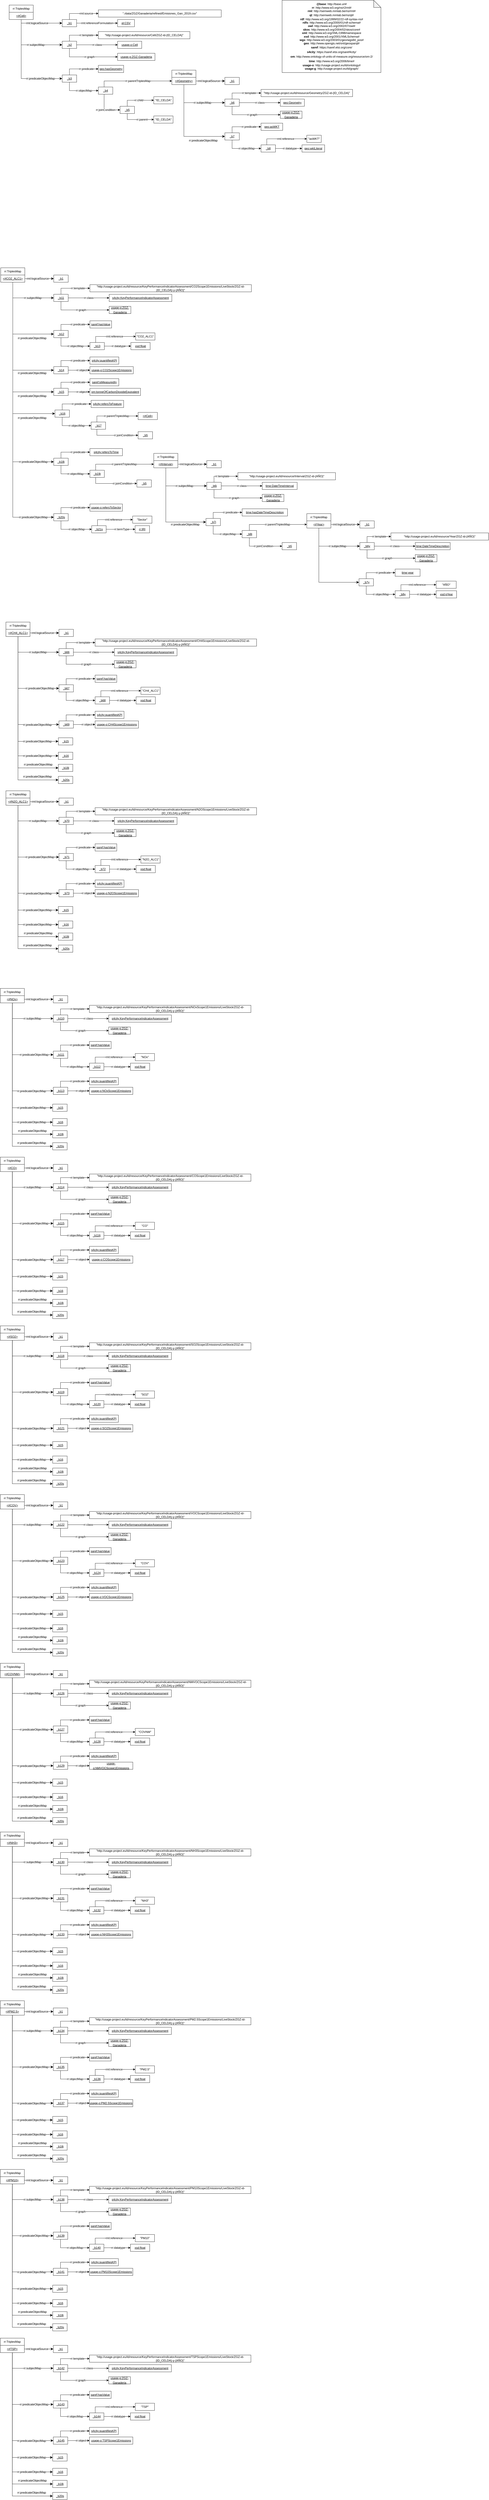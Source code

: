 <mxfile>
    <diagram id="8UD5d60HDsAUgDDDRMJ2" name="Page-1">
        <mxGraphModel dx="3105" dy="2408" grid="1" gridSize="10" guides="1" tooltips="1" connect="1" arrows="1" fold="1" page="1" pageScale="1" pageWidth="850" pageHeight="1100" math="0" shadow="0">
            <root>
                <mxCell id="0"/>
                <mxCell id="1" parent="0"/>
                <mxCell id="2" value="&lt;div&gt;&lt;b&gt;@base&lt;/b&gt;: http://base.uri#&lt;/div&gt;&lt;div&gt;&lt;b style=&quot;background-color: initial;&quot;&gt;rr&lt;/b&gt;&lt;span style=&quot;background-color: initial;&quot;&gt;: http://www.w3.org/ns/r2rml#&lt;/span&gt;&lt;br&gt;&lt;/div&gt;&lt;div&gt;&lt;div style=&quot;border-color: var(--border-color);&quot;&gt;&lt;b&gt;rml&lt;/b&gt;: http://semweb.mmlab.be/ns/rml#&lt;/div&gt;&lt;div style=&quot;border-color: var(--border-color);&quot;&gt;&lt;div style=&quot;line-height: 19px;&quot;&gt;&lt;div style=&quot;&quot;&gt;&lt;b&gt;ql&lt;/b&gt;: http://semweb.mmlab.be/ns/ql#&lt;/div&gt;&lt;div style=&quot;&quot;&gt;&lt;/div&gt;&lt;/div&gt;&lt;/div&gt;&lt;div style=&quot;border-color: var(--border-color);&quot;&gt;&lt;b&gt;rdf&lt;/b&gt;: http://www.w3.org/1999/02/22-rdf-syntax-ns#&lt;/div&gt;&lt;div style=&quot;border-color: var(--border-color);&quot;&gt;&lt;b&gt;rdfs&lt;/b&gt;: http://www.w3.org/2000/01/rdf-schema#&lt;/div&gt;&lt;div style=&quot;border-color: var(--border-color);&quot;&gt;&lt;span style=&quot;background-color: initial;&quot;&gt;&lt;b&gt;owl&lt;/b&gt;: http://www.w3.org/2002/07/owl#&lt;/span&gt;&lt;br&gt;&lt;/div&gt;&lt;div style=&quot;border-color: var(--border-color);&quot;&gt;&lt;b&gt;skos&lt;/b&gt;: http://www.w3.org/2004/02/skos/core#&lt;/div&gt;&lt;div style=&quot;border-color: var(--border-color);&quot;&gt;&lt;b&gt;xml&lt;/b&gt;: http://www.w3.org/XML/1998/namespace&lt;/div&gt;&lt;div style=&quot;border-color: var(--border-color);&quot;&gt;&lt;b&gt;xsd&lt;/b&gt;: http://www.w3.org/2001/XMLSchema#&lt;/div&gt;&lt;div style=&quot;border-color: var(--border-color);&quot;&gt;&lt;span style=&quot;background-color: initial;&quot;&gt;&lt;b&gt;wgs&lt;/b&gt;: http://www.w3.org/2003/01/geo/wgs84_pos#&lt;/span&gt;&lt;br&gt;&lt;/div&gt;&lt;div style=&quot;border-color: var(--border-color);&quot;&gt;&lt;b style=&quot;background-color: initial;&quot;&gt;geo&lt;/b&gt;&lt;span style=&quot;background-color: initial;&quot;&gt;: http://www.opengis.net/ont/geosparql#&lt;/span&gt;&lt;br&gt;&lt;/div&gt;&lt;div style=&quot;border-color: var(--border-color);&quot;&gt;&lt;div style=&quot;line-height: 19px;&quot;&gt;&lt;b&gt;saref&lt;/b&gt;: https://saref.etsi.org/core/&lt;/div&gt;&lt;div style=&quot;line-height: 19px;&quot;&gt;&lt;div style=&quot;line-height: 19px;&quot;&gt;&lt;b&gt;s4city&lt;/b&gt;: https://saref.etsi.org/saref4city/&lt;/div&gt;&lt;div style=&quot;line-height: 19px;&quot;&gt;&lt;div style=&quot;line-height: 19px;&quot;&gt;&lt;b&gt;om&lt;/b&gt;: http://www.ontology-of-units-of-measure.org/resource/om-2/&lt;/div&gt;&lt;div style=&quot;line-height: 19px;&quot;&gt;&lt;div style=&quot;border-color: var(--border-color); line-height: 19px;&quot;&gt;&lt;b style=&quot;border-color: var(--border-color); background-color: initial;&quot;&gt;time&lt;/b&gt;&lt;span style=&quot;border-color: var(--border-color); background-color: initial;&quot;&gt;: http://www.w3.org/2006/time#&lt;/span&gt;&lt;/div&gt;&lt;/div&gt;&lt;/div&gt;&lt;/div&gt;&lt;/div&gt;&lt;div style=&quot;border-color: var(--border-color);&quot;&gt;&lt;div style=&quot;border-color: var(--border-color);&quot;&gt;&lt;b style=&quot;border-color: var(--border-color);&quot;&gt;usage-o&lt;/b&gt;: http://usage-project.eu/ld/ontology#&lt;/div&gt;&lt;/div&gt;&lt;div style=&quot;border-color: var(--border-color);&quot;&gt;&lt;span style=&quot;background-color: initial;&quot;&gt;&lt;b&gt;usage-g&lt;/b&gt;: http://usage-project.eu/ld/graph/&lt;/span&gt;&lt;br&gt;&lt;/div&gt;&lt;/div&gt;" style="shape=note;whiteSpace=wrap;html=1;backgroundOutline=1;darkOpacity=0.05;" parent="1" vertex="1">
                    <mxGeometry x="1247.5" y="-1040" width="410" height="300" as="geometry"/>
                </mxCell>
                <mxCell id="4" value="&lt;div style=&quot;line-height: 19px;&quot;&gt;rr:TriplesMap&lt;/div&gt;" style="rounded=0;whiteSpace=wrap;html=1;snapToPoint=1;points=[[0.1,0],[0.2,0],[0.3,0],[0.4,0],[0.5,0],[0.6,0],[0.7,0],[0.8,0],[0.9,0],[0,0.1],[0,0.3],[0,0.5],[0,0.7],[0,0.9],[0.1,1],[0.2,1],[0.3,1],[0.4,1],[0.5,1],[0.6,1],[0.7,1],[0.8,1],[0.9,1],[1,0.1],[1,0.3],[1,0.5],[1,0.7],[1,0.9]];" parent="1" vertex="1">
                    <mxGeometry x="115" y="-1020" width="100" height="30" as="geometry"/>
                </mxCell>
                <mxCell id="5" value="&lt;u&gt;&amp;lt;#Cell&amp;gt;&lt;/u&gt;" style="rounded=0;whiteSpace=wrap;html=1;snapToPoint=1;points=[[0.1,0],[0.2,0],[0.3,0],[0.4,0],[0.5,0],[0.6,0],[0.7,0],[0.8,0],[0.9,0],[0,0.1],[0,0.3],[0,0.5],[0,0.7],[0,0.9],[0.1,1],[0.2,1],[0.3,1],[0.4,1],[0.5,1],[0.6,1],[0.7,1],[0.8,1],[0.9,1],[1,0.1],[1,0.3],[1,0.5],[1,0.7],[1,0.9]];" parent="1" vertex="1">
                    <mxGeometry x="115" y="-990" width="100" height="30" as="geometry"/>
                </mxCell>
                <mxCell id="9" value="" style="endArrow=classic;html=1;exitX=0.5;exitY=1;exitDx=0;exitDy=0;entryX=0;entryY=0.5;entryDx=0;entryDy=0;endSize=8;edgeStyle=orthogonalEdgeStyle;rounded=0;" parent="1" source="5" target="13" edge="1">
                    <mxGeometry width="50" height="50" relative="1" as="geometry">
                        <mxPoint x="213.0" y="-855" as="sourcePoint"/>
                        <mxPoint x="340" y="-925" as="targetPoint"/>
                    </mxGeometry>
                </mxCell>
                <mxCell id="10" value="&lt;span style=&quot;background-color: rgb(251, 251, 251);&quot;&gt;rml:logicalSource&lt;/span&gt;" style="text;html=1;align=center;verticalAlign=middle;resizable=0;points=[];labelBackgroundColor=#ffffff;" parent="9" vertex="1" connectable="0">
                    <mxGeometry x="-0.127" relative="1" as="geometry">
                        <mxPoint as="offset"/>
                    </mxGeometry>
                </mxCell>
                <mxCell id="11" value="&lt;div style=&quot;line-height: 19px;&quot;&gt;&lt;div style=&quot;line-height: 19px;&quot;&gt;ql:CSV&lt;/div&gt;&lt;/div&gt;" style="rounded=0;whiteSpace=wrap;html=1;snapToPoint=1;points=[[0.1,0],[0.2,0],[0.3,0],[0.4,0],[0.5,0],[0.6,0],[0.7,0],[0.8,0],[0.9,0],[0,0.1],[0,0.3],[0,0.5],[0,0.7],[0,0.9],[0.1,1],[0.2,1],[0.3,1],[0.4,1],[0.5,1],[0.6,1],[0.7,1],[0.8,1],[0.9,1],[1,0.1],[1,0.3],[1,0.5],[1,0.7],[1,0.9]];fontStyle=4" parent="1" vertex="1">
                    <mxGeometry x="565" y="-960" width="70" height="30" as="geometry"/>
                </mxCell>
                <mxCell id="13" value="_b1" style="rounded=0;whiteSpace=wrap;html=1;snapToPoint=1;points=[[0.1,0],[0.2,0],[0.3,0],[0.4,0],[0.5,0],[0.6,0],[0.7,0],[0.8,0],[0.9,0],[0,0.1],[0,0.3],[0,0.5],[0,0.7],[0,0.9],[0.1,1],[0.2,1],[0.3,1],[0.4,1],[0.5,1],[0.6,1],[0.7,1],[0.8,1],[0.9,1],[1,0.1],[1,0.3],[1,0.5],[1,0.7],[1,0.9]];fontStyle=4" parent="1" vertex="1">
                    <mxGeometry x="335" y="-960.0" width="60" height="30" as="geometry"/>
                </mxCell>
                <mxCell id="19" value="rml:source" style="edgeStyle=orthogonalEdgeStyle;rounded=0;orthogonalLoop=1;jettySize=auto;html=1;fontSize=12;entryX=0;entryY=0.5;entryDx=0;entryDy=0;" parent="1" source="13" target="20" edge="1">
                    <mxGeometry x="0.311" relative="1" as="geometry">
                        <mxPoint x="435" y="-945.5" as="sourcePoint"/>
                        <mxPoint x="575" y="-945.5" as="targetPoint"/>
                        <Array as="points">
                            <mxPoint x="365" y="-985"/>
                        </Array>
                        <mxPoint as="offset"/>
                    </mxGeometry>
                </mxCell>
                <mxCell id="20" value="&quot;./data/ZGZ/Ganaderia/refined/Emisiones_Gan_2019.csv&quot;" style="rounded=0;whiteSpace=wrap;html=1;snapToPoint=1;" parent="1" vertex="1">
                    <mxGeometry x="485" y="-1000" width="510" height="30" as="geometry"/>
                </mxCell>
                <mxCell id="21" value="rml:referenceFormulation" style="rounded=0;orthogonalLoop=1;jettySize=auto;html=1;fontSize=12;" parent="1" source="13" target="11" edge="1">
                    <mxGeometry relative="1" as="geometry">
                        <mxPoint x="395" y="-905.0" as="sourcePoint"/>
                        <mxPoint x="555" y="-905.0" as="targetPoint"/>
                    </mxGeometry>
                </mxCell>
                <mxCell id="23" value="" style="endArrow=classic;html=1;exitX=0.5;exitY=1;exitDx=0;exitDy=0;endSize=8;rounded=0;entryX=0;entryY=0.5;entryDx=0;entryDy=0;edgeStyle=orthogonalEdgeStyle;" parent="1" source="5" target="26" edge="1">
                    <mxGeometry width="50" height="50" relative="1" as="geometry">
                        <mxPoint x="175" y="-860" as="sourcePoint"/>
                        <mxPoint x="305" y="-890" as="targetPoint"/>
                    </mxGeometry>
                </mxCell>
                <mxCell id="24" value="&lt;span style=&quot;background-color: rgb(251, 251, 251);&quot;&gt;rr:subjectMap&lt;/span&gt;" style="text;html=1;align=center;verticalAlign=middle;resizable=0;points=[];labelBackgroundColor=#ffffff;" parent="23" vertex="1" connectable="0">
                    <mxGeometry x="-0.127" relative="1" as="geometry">
                        <mxPoint x="45" as="offset"/>
                    </mxGeometry>
                </mxCell>
                <mxCell id="25" value="&lt;div style=&quot;line-height: 19px;&quot;&gt;&lt;div style=&quot;line-height: 19px;&quot;&gt;usage-o:Cell&lt;/div&gt;&lt;/div&gt;" style="rounded=0;whiteSpace=wrap;html=1;snapToPoint=1;points=[[0.1,0],[0.2,0],[0.3,0],[0.4,0],[0.5,0],[0.6,0],[0.7,0],[0.8,0],[0.9,0],[0,0.1],[0,0.3],[0,0.5],[0,0.7],[0,0.9],[0.1,1],[0.2,1],[0.3,1],[0.4,1],[0.5,1],[0.6,1],[0.7,1],[0.8,1],[0.9,1],[1,0.1],[1,0.3],[1,0.5],[1,0.7],[1,0.9]];fontStyle=4" parent="1" vertex="1">
                    <mxGeometry x="565" y="-870" width="100" height="30" as="geometry"/>
                </mxCell>
                <mxCell id="26" value="_b2" style="rounded=0;whiteSpace=wrap;html=1;snapToPoint=1;points=[[0.1,0],[0.2,0],[0.3,0],[0.4,0],[0.5,0],[0.6,0],[0.7,0],[0.8,0],[0.9,0],[0,0.1],[0,0.3],[0,0.5],[0,0.7],[0,0.9],[0.1,1],[0.2,1],[0.3,1],[0.4,1],[0.5,1],[0.6,1],[0.7,1],[0.8,1],[0.9,1],[1,0.1],[1,0.3],[1,0.5],[1,0.7],[1,0.9]];fontStyle=4" parent="1" vertex="1">
                    <mxGeometry x="335" y="-870.0" width="60" height="30" as="geometry"/>
                </mxCell>
                <mxCell id="27" value="rr:template" style="edgeStyle=orthogonalEdgeStyle;rounded=0;orthogonalLoop=1;jettySize=auto;html=1;fontSize=12;entryX=0;entryY=0.5;entryDx=0;entryDy=0;" parent="1" source="26" target="28" edge="1">
                    <mxGeometry x="0.311" relative="1" as="geometry">
                        <mxPoint x="435" y="-855.5" as="sourcePoint"/>
                        <mxPoint x="575" y="-855.5" as="targetPoint"/>
                        <Array as="points">
                            <mxPoint x="365" y="-895"/>
                        </Array>
                        <mxPoint as="offset"/>
                    </mxGeometry>
                </mxCell>
                <mxCell id="28" value="&quot;http://usage-project.eu/ld/resource/Cell/ZGZ-id-{ID_CELDA}&quot;" style="rounded=0;whiteSpace=wrap;html=1;snapToPoint=1;" parent="1" vertex="1">
                    <mxGeometry x="485" y="-910" width="380" height="30" as="geometry"/>
                </mxCell>
                <mxCell id="29" value="rr:class" style="rounded=0;orthogonalLoop=1;jettySize=auto;html=1;fontSize=12;" parent="1" source="26" target="25" edge="1">
                    <mxGeometry relative="1" as="geometry">
                        <mxPoint x="395" y="-815.0" as="sourcePoint"/>
                        <mxPoint x="555" y="-815.0" as="targetPoint"/>
                    </mxGeometry>
                </mxCell>
                <mxCell id="30" value="&lt;div style=&quot;line-height: 19px;&quot;&gt;&lt;div style=&quot;line-height: 19px;&quot;&gt;usage-g:ZGZ-Ganaderia&lt;/div&gt;&lt;/div&gt;" style="rounded=0;whiteSpace=wrap;html=1;snapToPoint=1;points=[[0.1,0],[0.2,0],[0.3,0],[0.4,0],[0.5,0],[0.6,0],[0.7,0],[0.8,0],[0.9,0],[0,0.1],[0,0.3],[0,0.5],[0,0.7],[0,0.9],[0.1,1],[0.2,1],[0.3,1],[0.4,1],[0.5,1],[0.6,1],[0.7,1],[0.8,1],[0.9,1],[1,0.1],[1,0.3],[1,0.5],[1,0.7],[1,0.9]];fontStyle=4" parent="1" vertex="1">
                    <mxGeometry x="565" y="-820" width="155" height="30" as="geometry"/>
                </mxCell>
                <mxCell id="31" value="rr:graph" style="rounded=0;orthogonalLoop=1;jettySize=auto;html=1;fontSize=12;exitX=0.5;exitY=1;exitDx=0;exitDy=0;edgeStyle=orthogonalEdgeStyle;" parent="1" source="26" target="30" edge="1">
                    <mxGeometry relative="1" as="geometry">
                        <mxPoint x="365.001" y="-805" as="sourcePoint"/>
                        <mxPoint x="525.53" y="-765.0" as="targetPoint"/>
                        <Array as="points">
                            <mxPoint x="365" y="-805"/>
                        </Array>
                    </mxGeometry>
                </mxCell>
                <mxCell id="33" value="_b3" style="rounded=0;whiteSpace=wrap;html=1;snapToPoint=1;points=[[0.1,0],[0.2,0],[0.3,0],[0.4,0],[0.5,0],[0.6,0],[0.7,0],[0.8,0],[0.9,0],[0,0.1],[0,0.3],[0,0.5],[0,0.7],[0,0.9],[0.1,1],[0.2,1],[0.3,1],[0.4,1],[0.5,1],[0.6,1],[0.7,1],[0.8,1],[0.9,1],[1,0.1],[1,0.3],[1,0.5],[1,0.7],[1,0.9]];fontStyle=4" parent="1" vertex="1">
                    <mxGeometry x="335" y="-730.0" width="60" height="30" as="geometry"/>
                </mxCell>
                <mxCell id="34" value="rr:predicate" style="edgeStyle=orthogonalEdgeStyle;rounded=0;orthogonalLoop=1;jettySize=auto;html=1;fontSize=12;entryX=0;entryY=0.5;entryDx=0;entryDy=0;" parent="1" source="33" target="35" edge="1">
                    <mxGeometry x="0.311" relative="1" as="geometry">
                        <mxPoint x="435" y="-715.5" as="sourcePoint"/>
                        <mxPoint x="575" y="-715.5" as="targetPoint"/>
                        <Array as="points">
                            <mxPoint x="365" y="-755"/>
                        </Array>
                        <mxPoint as="offset"/>
                    </mxGeometry>
                </mxCell>
                <mxCell id="35" value="geo:hasGeometry" style="rounded=0;whiteSpace=wrap;html=1;snapToPoint=1;fontStyle=4" parent="1" vertex="1">
                    <mxGeometry x="485" y="-770" width="105" height="30" as="geometry"/>
                </mxCell>
                <mxCell id="38" value="rr:objectMap" style="rounded=0;orthogonalLoop=1;jettySize=auto;html=1;fontSize=12;exitX=0.5;exitY=1;exitDx=0;exitDy=0;edgeStyle=orthogonalEdgeStyle;entryX=0;entryY=0.5;entryDx=0;entryDy=0;" parent="1" source="33" target="149" edge="1">
                    <mxGeometry x="0.229" relative="1" as="geometry">
                        <mxPoint x="365.001" y="-665" as="sourcePoint"/>
                        <mxPoint x="484.846" y="-665" as="targetPoint"/>
                        <Array as="points">
                            <mxPoint x="365" y="-665"/>
                        </Array>
                        <mxPoint as="offset"/>
                    </mxGeometry>
                </mxCell>
                <mxCell id="39" value="" style="endArrow=classic;html=1;exitX=0.5;exitY=1;exitDx=0;exitDy=0;endSize=8;rounded=0;entryX=0;entryY=0.5;entryDx=0;entryDy=0;edgeStyle=orthogonalEdgeStyle;" parent="1" source="5" target="33" edge="1">
                    <mxGeometry width="50" height="50" relative="1" as="geometry">
                        <mxPoint x="175" y="-950" as="sourcePoint"/>
                        <mxPoint x="345" y="-845.0" as="targetPoint"/>
                    </mxGeometry>
                </mxCell>
                <mxCell id="40" value="&lt;span style=&quot;background-color: rgb(251, 251, 251);&quot;&gt;rr:predicateObjectMap&lt;/span&gt;" style="text;html=1;align=center;verticalAlign=middle;resizable=0;points=[];labelBackgroundColor=#ffffff;" parent="39" vertex="1" connectable="0">
                    <mxGeometry x="-0.127" relative="1" as="geometry">
                        <mxPoint x="80" y="64" as="offset"/>
                    </mxGeometry>
                </mxCell>
                <mxCell id="45" value="&lt;div style=&quot;line-height: 19px;&quot;&gt;rr:TriplesMap&lt;/div&gt;" style="rounded=0;whiteSpace=wrap;html=1;snapToPoint=1;points=[[0.1,0],[0.2,0],[0.3,0],[0.4,0],[0.5,0],[0.6,0],[0.7,0],[0.8,0],[0.9,0],[0,0.1],[0,0.3],[0,0.5],[0,0.7],[0,0.9],[0.1,1],[0.2,1],[0.3,1],[0.4,1],[0.5,1],[0.6,1],[0.7,1],[0.8,1],[0.9,1],[1,0.1],[1,0.3],[1,0.5],[1,0.7],[1,0.9]];" parent="1" vertex="1">
                    <mxGeometry x="80" y="70" width="100" height="30" as="geometry"/>
                </mxCell>
                <mxCell id="46" value="&lt;u&gt;&amp;lt;#CO2_ALC1&amp;gt;&lt;/u&gt;" style="rounded=0;whiteSpace=wrap;html=1;snapToPoint=1;points=[[0.1,0],[0.2,0],[0.3,0],[0.4,0],[0.5,0],[0.6,0],[0.7,0],[0.8,0],[0.9,0],[0,0.1],[0,0.3],[0,0.5],[0,0.7],[0,0.9],[0.1,1],[0.2,1],[0.3,1],[0.4,1],[0.5,1],[0.6,1],[0.7,1],[0.8,1],[0.9,1],[1,0.1],[1,0.3],[1,0.5],[1,0.7],[1,0.9]];" parent="1" vertex="1">
                    <mxGeometry x="80" y="100" width="100" height="30" as="geometry"/>
                </mxCell>
                <mxCell id="47" value="" style="endArrow=classic;html=1;exitX=1;exitY=0.5;exitDx=0;exitDy=0;entryX=0;entryY=0.5;entryDx=0;entryDy=0;endSize=8;edgeStyle=orthogonalEdgeStyle;rounded=0;" parent="1" source="46" target="50" edge="1">
                    <mxGeometry width="50" height="50" relative="1" as="geometry">
                        <mxPoint x="178.0" y="235" as="sourcePoint"/>
                        <mxPoint x="305" y="165" as="targetPoint"/>
                    </mxGeometry>
                </mxCell>
                <mxCell id="48" value="&lt;span style=&quot;background-color: rgb(251, 251, 251);&quot;&gt;rml:logicalSource&lt;/span&gt;" style="text;html=1;align=center;verticalAlign=middle;resizable=0;points=[];labelBackgroundColor=#ffffff;" parent="47" vertex="1" connectable="0">
                    <mxGeometry x="-0.127" relative="1" as="geometry">
                        <mxPoint as="offset"/>
                    </mxGeometry>
                </mxCell>
                <mxCell id="50" value="_b1" style="rounded=0;whiteSpace=wrap;html=1;snapToPoint=1;points=[[0.1,0],[0.2,0],[0.3,0],[0.4,0],[0.5,0],[0.6,0],[0.7,0],[0.8,0],[0.9,0],[0,0.1],[0,0.3],[0,0.5],[0,0.7],[0,0.9],[0.1,1],[0.2,1],[0.3,1],[0.4,1],[0.5,1],[0.6,1],[0.7,1],[0.8,1],[0.9,1],[1,0.1],[1,0.3],[1,0.5],[1,0.7],[1,0.9]];fontStyle=4" parent="1" vertex="1">
                    <mxGeometry x="300" y="100.0" width="60" height="30" as="geometry"/>
                </mxCell>
                <mxCell id="54" value="" style="endArrow=classic;html=1;exitX=0.5;exitY=1;exitDx=0;exitDy=0;endSize=8;rounded=0;entryX=0;entryY=0.5;entryDx=0;entryDy=0;edgeStyle=orthogonalEdgeStyle;" parent="1" source="46" target="57" edge="1">
                    <mxGeometry width="50" height="50" relative="1" as="geometry">
                        <mxPoint x="140" y="230" as="sourcePoint"/>
                        <mxPoint x="270" y="200" as="targetPoint"/>
                    </mxGeometry>
                </mxCell>
                <mxCell id="55" value="&lt;span style=&quot;background-color: rgb(251, 251, 251);&quot;&gt;rr:subjectMap&lt;/span&gt;" style="text;html=1;align=center;verticalAlign=middle;resizable=0;points=[];labelBackgroundColor=#ffffff;" parent="54" vertex="1" connectable="0">
                    <mxGeometry x="-0.127" relative="1" as="geometry">
                        <mxPoint x="45" as="offset"/>
                    </mxGeometry>
                </mxCell>
                <mxCell id="56" value="&lt;div style=&quot;line-height: 19px;&quot;&gt;&lt;div style=&quot;line-height: 19px;&quot;&gt;s4city:KeyPerformanceIndicatorAssessment&lt;/div&gt;&lt;/div&gt;" style="rounded=0;whiteSpace=wrap;html=1;snapToPoint=1;points=[[0.1,0],[0.2,0],[0.3,0],[0.4,0],[0.5,0],[0.6,0],[0.7,0],[0.8,0],[0.9,0],[0,0.1],[0,0.3],[0,0.5],[0,0.7],[0,0.9],[0.1,1],[0.2,1],[0.3,1],[0.4,1],[0.5,1],[0.6,1],[0.7,1],[0.8,1],[0.9,1],[1,0.1],[1,0.3],[1,0.5],[1,0.7],[1,0.9]];fontStyle=4" parent="1" vertex="1">
                    <mxGeometry x="530" y="180" width="260" height="30" as="geometry"/>
                </mxCell>
                <mxCell id="57" value="_b11" style="rounded=0;whiteSpace=wrap;html=1;snapToPoint=1;points=[[0.1,0],[0.2,0],[0.3,0],[0.4,0],[0.5,0],[0.6,0],[0.7,0],[0.8,0],[0.9,0],[0,0.1],[0,0.3],[0,0.5],[0,0.7],[0,0.9],[0.1,1],[0.2,1],[0.3,1],[0.4,1],[0.5,1],[0.6,1],[0.7,1],[0.8,1],[0.9,1],[1,0.1],[1,0.3],[1,0.5],[1,0.7],[1,0.9]];fontStyle=4" parent="1" vertex="1">
                    <mxGeometry x="300" y="180.0" width="60" height="30" as="geometry"/>
                </mxCell>
                <mxCell id="58" value="rr:template" style="edgeStyle=orthogonalEdgeStyle;rounded=0;orthogonalLoop=1;jettySize=auto;html=1;fontSize=12;entryX=0;entryY=0.5;entryDx=0;entryDy=0;" parent="1" source="57" target="59" edge="1">
                    <mxGeometry x="0.311" relative="1" as="geometry">
                        <mxPoint x="400" y="194.5" as="sourcePoint"/>
                        <mxPoint x="540" y="194.5" as="targetPoint"/>
                        <Array as="points">
                            <mxPoint x="330" y="155"/>
                        </Array>
                        <mxPoint as="offset"/>
                    </mxGeometry>
                </mxCell>
                <mxCell id="59" value="&quot;http://usage-project.eu/ld/resource/KeyPerformanceIndicatorAssessment/CO2Scope1Emissions/LiveStock/ZGZ-id-{ID_CELDA}-y-{AÑO}&quot;" style="rounded=0;whiteSpace=wrap;html=1;snapToPoint=1;" parent="1" vertex="1">
                    <mxGeometry x="450" y="140" width="670" height="30" as="geometry"/>
                </mxCell>
                <mxCell id="60" value="rr:class" style="rounded=0;orthogonalLoop=1;jettySize=auto;html=1;fontSize=12;" parent="1" source="57" target="56" edge="1">
                    <mxGeometry relative="1" as="geometry">
                        <mxPoint x="360" y="235.0" as="sourcePoint"/>
                        <mxPoint x="520" y="235.0" as="targetPoint"/>
                    </mxGeometry>
                </mxCell>
                <mxCell id="61" value="&lt;div style=&quot;line-height: 19px;&quot;&gt;&lt;div style=&quot;line-height: 19px;&quot;&gt;usage-g:ZGZ-Ganaderia&lt;/div&gt;&lt;/div&gt;" style="rounded=0;whiteSpace=wrap;html=1;snapToPoint=1;points=[[0.1,0],[0.2,0],[0.3,0],[0.4,0],[0.5,0],[0.6,0],[0.7,0],[0.8,0],[0.9,0],[0,0.1],[0,0.3],[0,0.5],[0,0.7],[0,0.9],[0.1,1],[0.2,1],[0.3,1],[0.4,1],[0.5,1],[0.6,1],[0.7,1],[0.8,1],[0.9,1],[1,0.1],[1,0.3],[1,0.5],[1,0.7],[1,0.9]];fontStyle=4" parent="1" vertex="1">
                    <mxGeometry x="530" y="230" width="90" height="30" as="geometry"/>
                </mxCell>
                <mxCell id="62" value="rr:graph" style="rounded=0;orthogonalLoop=1;jettySize=auto;html=1;fontSize=12;exitX=0.5;exitY=1;exitDx=0;exitDy=0;edgeStyle=orthogonalEdgeStyle;" parent="1" source="57" target="61" edge="1">
                    <mxGeometry relative="1" as="geometry">
                        <mxPoint x="330.001" y="245" as="sourcePoint"/>
                        <mxPoint x="490.53" y="285.0" as="targetPoint"/>
                        <Array as="points">
                            <mxPoint x="330" y="245"/>
                        </Array>
                    </mxGeometry>
                </mxCell>
                <mxCell id="63" value="&lt;div style=&quot;line-height: 19px;&quot;&gt;&lt;div style=&quot;line-height: 19px;&quot;&gt;&quot;CO2_ALC1&quot;&lt;/div&gt;&lt;/div&gt;" style="rounded=0;whiteSpace=wrap;html=1;snapToPoint=1;points=[[0.1,0],[0.2,0],[0.3,0],[0.4,0],[0.5,0],[0.6,0],[0.7,0],[0.8,0],[0.9,0],[0,0.1],[0,0.3],[0,0.5],[0,0.7],[0,0.9],[0.1,1],[0.2,1],[0.3,1],[0.4,1],[0.5,1],[0.6,1],[0.7,1],[0.8,1],[0.9,1],[1,0.1],[1,0.3],[1,0.5],[1,0.7],[1,0.9]];" parent="1" vertex="1">
                    <mxGeometry x="640" y="340" width="80" height="30" as="geometry"/>
                </mxCell>
                <mxCell id="64" value="_b12" style="rounded=0;whiteSpace=wrap;html=1;snapToPoint=1;points=[[0.1,0],[0.2,0],[0.3,0],[0.4,0],[0.5,0],[0.6,0],[0.7,0],[0.8,0],[0.9,0],[0,0.1],[0,0.3],[0,0.5],[0,0.7],[0,0.9],[0.1,1],[0.2,1],[0.3,1],[0.4,1],[0.5,1],[0.6,1],[0.7,1],[0.8,1],[0.9,1],[1,0.1],[1,0.3],[1,0.5],[1,0.7],[1,0.9]];fontStyle=4" parent="1" vertex="1">
                    <mxGeometry x="300" y="330.0" width="60" height="30" as="geometry"/>
                </mxCell>
                <mxCell id="65" value="rr:predicate" style="edgeStyle=orthogonalEdgeStyle;rounded=0;orthogonalLoop=1;jettySize=auto;html=1;fontSize=12;entryX=0;entryY=0.5;entryDx=0;entryDy=0;" parent="1" source="64" target="66" edge="1">
                    <mxGeometry x="0.311" relative="1" as="geometry">
                        <mxPoint x="400" y="344.5" as="sourcePoint"/>
                        <mxPoint x="540" y="344.5" as="targetPoint"/>
                        <Array as="points">
                            <mxPoint x="330" y="305"/>
                        </Array>
                        <mxPoint as="offset"/>
                    </mxGeometry>
                </mxCell>
                <mxCell id="66" value="saref:hasValue" style="rounded=0;whiteSpace=wrap;html=1;snapToPoint=1;fontStyle=4" parent="1" vertex="1">
                    <mxGeometry x="450" y="290" width="90" height="30" as="geometry"/>
                </mxCell>
                <mxCell id="67" value="rml:reference" style="rounded=0;orthogonalLoop=1;jettySize=auto;html=1;fontSize=12;exitX=0.4;exitY=0;exitDx=0;exitDy=0;edgeStyle=orthogonalEdgeStyle;entryX=0;entryY=0.5;entryDx=0;entryDy=0;" parent="1" source="68" target="63" edge="1">
                    <mxGeometry x="0.075" relative="1" as="geometry">
                        <mxPoint x="549.995" y="344.706" as="sourcePoint"/>
                        <mxPoint x="709.76" y="385.0" as="targetPoint"/>
                        <mxPoint as="offset"/>
                    </mxGeometry>
                </mxCell>
                <mxCell id="68" value="&lt;div style=&quot;line-height: 19px;&quot;&gt;&lt;div style=&quot;line-height: 19px;&quot;&gt;_b13&lt;/div&gt;&lt;/div&gt;" style="rounded=0;whiteSpace=wrap;html=1;snapToPoint=1;points=[[0.1,0],[0.2,0],[0.3,0],[0.4,0],[0.5,0],[0.6,0],[0.7,0],[0.8,0],[0.9,0],[0,0.1],[0,0.3],[0,0.5],[0,0.7],[0,0.9],[0.1,1],[0.2,1],[0.3,1],[0.4,1],[0.5,1],[0.6,1],[0.7,1],[0.8,1],[0.9,1],[1,0.1],[1,0.3],[1,0.5],[1,0.7],[1,0.9]];fontStyle=4" parent="1" vertex="1">
                    <mxGeometry x="450" y="380" width="60" height="30" as="geometry"/>
                </mxCell>
                <mxCell id="69" value="rr:objectMap" style="rounded=0;orthogonalLoop=1;jettySize=auto;html=1;fontSize=12;exitX=0.5;exitY=1;exitDx=0;exitDy=0;edgeStyle=orthogonalEdgeStyle;" parent="1" source="64" target="68" edge="1">
                    <mxGeometry x="0.229" relative="1" as="geometry">
                        <mxPoint x="330.001" y="395" as="sourcePoint"/>
                        <mxPoint x="490.53" y="435.0" as="targetPoint"/>
                        <Array as="points">
                            <mxPoint x="330" y="395"/>
                        </Array>
                        <mxPoint as="offset"/>
                    </mxGeometry>
                </mxCell>
                <mxCell id="70" value="" style="endArrow=classic;html=1;exitX=0.5;exitY=1;exitDx=0;exitDy=0;endSize=8;rounded=0;entryX=0;entryY=0.5;entryDx=0;entryDy=0;edgeStyle=orthogonalEdgeStyle;" parent="1" source="46" target="64" edge="1">
                    <mxGeometry width="50" height="50" relative="1" as="geometry">
                        <mxPoint x="140" y="140" as="sourcePoint"/>
                        <mxPoint x="310" y="245.0" as="targetPoint"/>
                    </mxGeometry>
                </mxCell>
                <mxCell id="71" value="&lt;span style=&quot;background-color: rgb(251, 251, 251);&quot;&gt;rr:predicateObjectMap&lt;/span&gt;" style="text;html=1;align=center;verticalAlign=middle;resizable=0;points=[];labelBackgroundColor=#ffffff;" parent="70" vertex="1" connectable="0">
                    <mxGeometry x="-0.127" relative="1" as="geometry">
                        <mxPoint x="80" y="64" as="offset"/>
                    </mxGeometry>
                </mxCell>
                <mxCell id="72" value="rr:datatype" style="rounded=0;orthogonalLoop=1;jettySize=auto;html=1;fontSize=12;exitX=1;exitY=0.5;exitDx=0;exitDy=0;edgeStyle=orthogonalEdgeStyle;entryX=0;entryY=0.5;entryDx=0;entryDy=0;" parent="1" source="68" target="73" edge="1">
                    <mxGeometry x="0.075" relative="1" as="geometry">
                        <mxPoint x="510" y="420" as="sourcePoint"/>
                        <mxPoint x="745.76" y="425.0" as="targetPoint"/>
                        <mxPoint as="offset"/>
                    </mxGeometry>
                </mxCell>
                <mxCell id="73" value="&lt;div style=&quot;line-height: 19px;&quot;&gt;&lt;div style=&quot;line-height: 19px;&quot;&gt;xsd:float&lt;/div&gt;&lt;/div&gt;" style="rounded=0;whiteSpace=wrap;html=1;snapToPoint=1;points=[[0.1,0],[0.2,0],[0.3,0],[0.4,0],[0.5,0],[0.6,0],[0.7,0],[0.8,0],[0.9,0],[0,0.1],[0,0.3],[0,0.5],[0,0.7],[0,0.9],[0.1,1],[0.2,1],[0.3,1],[0.4,1],[0.5,1],[0.6,1],[0.7,1],[0.8,1],[0.9,1],[1,0.1],[1,0.3],[1,0.5],[1,0.7],[1,0.9]];fontStyle=4" parent="1" vertex="1">
                    <mxGeometry x="620" y="380" width="80" height="30" as="geometry"/>
                </mxCell>
                <mxCell id="75" value="_b14" style="rounded=0;whiteSpace=wrap;html=1;snapToPoint=1;points=[[0.1,0],[0.2,0],[0.3,0],[0.4,0],[0.5,0],[0.6,0],[0.7,0],[0.8,0],[0.9,0],[0,0.1],[0,0.3],[0,0.5],[0,0.7],[0,0.9],[0.1,1],[0.2,1],[0.3,1],[0.4,1],[0.5,1],[0.6,1],[0.7,1],[0.8,1],[0.9,1],[1,0.1],[1,0.3],[1,0.5],[1,0.7],[1,0.9]];fontStyle=4" parent="1" vertex="1">
                    <mxGeometry x="300" y="480.0" width="60" height="30" as="geometry"/>
                </mxCell>
                <mxCell id="76" value="rr:predicate" style="edgeStyle=orthogonalEdgeStyle;rounded=0;orthogonalLoop=1;jettySize=auto;html=1;fontSize=12;entryX=0;entryY=0.5;entryDx=0;entryDy=0;" parent="1" source="75" target="77" edge="1">
                    <mxGeometry x="0.311" relative="1" as="geometry">
                        <mxPoint x="400" y="494.5" as="sourcePoint"/>
                        <mxPoint x="540" y="494.5" as="targetPoint"/>
                        <Array as="points">
                            <mxPoint x="330" y="455"/>
                        </Array>
                        <mxPoint as="offset"/>
                    </mxGeometry>
                </mxCell>
                <mxCell id="77" value="s4city:quantifiesKPI" style="rounded=0;whiteSpace=wrap;html=1;snapToPoint=1;fontStyle=4" parent="1" vertex="1">
                    <mxGeometry x="450" y="440" width="120" height="30" as="geometry"/>
                </mxCell>
                <mxCell id="79" value="&lt;div style=&quot;line-height: 19px;&quot;&gt;&lt;div style=&quot;line-height: 19px;&quot;&gt;usage-o:CO2Scope1Emissions&lt;/div&gt;&lt;/div&gt;" style="rounded=0;whiteSpace=wrap;html=1;snapToPoint=1;points=[[0.1,0],[0.2,0],[0.3,0],[0.4,0],[0.5,0],[0.6,0],[0.7,0],[0.8,0],[0.9,0],[0,0.1],[0,0.3],[0,0.5],[0,0.7],[0,0.9],[0.1,1],[0.2,1],[0.3,1],[0.4,1],[0.5,1],[0.6,1],[0.7,1],[0.8,1],[0.9,1],[1,0.1],[1,0.3],[1,0.5],[1,0.7],[1,0.9]];fontStyle=4" parent="1" vertex="1">
                    <mxGeometry x="450" y="480" width="180" height="30" as="geometry"/>
                </mxCell>
                <mxCell id="80" value="rr:object" style="rounded=0;orthogonalLoop=1;jettySize=auto;html=1;fontSize=12;exitX=1;exitY=0.5;exitDx=0;exitDy=0;edgeStyle=orthogonalEdgeStyle;" parent="1" source="75" target="79" edge="1">
                    <mxGeometry x="0.229" relative="1" as="geometry">
                        <mxPoint x="330.001" y="545" as="sourcePoint"/>
                        <mxPoint x="490.53" y="585.0" as="targetPoint"/>
                        <mxPoint as="offset"/>
                    </mxGeometry>
                </mxCell>
                <mxCell id="83" value="" style="endArrow=classic;html=1;exitX=0.5;exitY=1;exitDx=0;exitDy=0;endSize=8;rounded=0;entryX=0;entryY=0.5;entryDx=0;entryDy=0;edgeStyle=orthogonalEdgeStyle;" parent="1" source="46" target="75" edge="1">
                    <mxGeometry width="50" height="50" relative="1" as="geometry">
                        <mxPoint x="140" y="140" as="sourcePoint"/>
                        <mxPoint x="310" y="385.0" as="targetPoint"/>
                    </mxGeometry>
                </mxCell>
                <mxCell id="84" value="&lt;span style=&quot;background-color: rgb(251, 251, 251);&quot;&gt;rr:predicateObjectMap&lt;/span&gt;" style="text;html=1;align=center;verticalAlign=middle;resizable=0;points=[];labelBackgroundColor=#ffffff;" parent="83" vertex="1" connectable="0">
                    <mxGeometry x="-0.127" relative="1" as="geometry">
                        <mxPoint x="80" y="143" as="offset"/>
                    </mxGeometry>
                </mxCell>
                <mxCell id="85" value="_b15" style="rounded=0;whiteSpace=wrap;html=1;snapToPoint=1;points=[[0.1,0],[0.2,0],[0.3,0],[0.4,0],[0.5,0],[0.6,0],[0.7,0],[0.8,0],[0.9,0],[0,0.1],[0,0.3],[0,0.5],[0,0.7],[0,0.9],[0.1,1],[0.2,1],[0.3,1],[0.4,1],[0.5,1],[0.6,1],[0.7,1],[0.8,1],[0.9,1],[1,0.1],[1,0.3],[1,0.5],[1,0.7],[1,0.9]];fontStyle=4" parent="1" vertex="1">
                    <mxGeometry x="300" y="570.0" width="60" height="30" as="geometry"/>
                </mxCell>
                <mxCell id="86" value="rr:predicate" style="edgeStyle=orthogonalEdgeStyle;rounded=0;orthogonalLoop=1;jettySize=auto;html=1;fontSize=12;entryX=0;entryY=0.5;entryDx=0;entryDy=0;" parent="1" source="85" target="87" edge="1">
                    <mxGeometry x="0.311" relative="1" as="geometry">
                        <mxPoint x="400" y="584.5" as="sourcePoint"/>
                        <mxPoint x="540" y="584.5" as="targetPoint"/>
                        <Array as="points">
                            <mxPoint x="330" y="545"/>
                        </Array>
                        <mxPoint as="offset"/>
                    </mxGeometry>
                </mxCell>
                <mxCell id="87" value="saref:isMeasuredIn" style="rounded=0;whiteSpace=wrap;html=1;snapToPoint=1;fontStyle=4" parent="1" vertex="1">
                    <mxGeometry x="450" y="530" width="120" height="30" as="geometry"/>
                </mxCell>
                <mxCell id="88" value="&lt;div style=&quot;line-height: 19px;&quot;&gt;&lt;div style=&quot;line-height: 19px;&quot;&gt;om:tonneOfCarbonDioxideEquivalent&lt;/div&gt;&lt;/div&gt;" style="rounded=0;whiteSpace=wrap;html=1;snapToPoint=1;points=[[0.1,0],[0.2,0],[0.3,0],[0.4,0],[0.5,0],[0.6,0],[0.7,0],[0.8,0],[0.9,0],[0,0.1],[0,0.3],[0,0.5],[0,0.7],[0,0.9],[0.1,1],[0.2,1],[0.3,1],[0.4,1],[0.5,1],[0.6,1],[0.7,1],[0.8,1],[0.9,1],[1,0.1],[1,0.3],[1,0.5],[1,0.7],[1,0.9]];fontStyle=4" parent="1" vertex="1">
                    <mxGeometry x="450" y="570" width="210" height="30" as="geometry"/>
                </mxCell>
                <mxCell id="89" value="rr:object" style="rounded=0;orthogonalLoop=1;jettySize=auto;html=1;fontSize=12;exitX=1;exitY=0.5;exitDx=0;exitDy=0;edgeStyle=orthogonalEdgeStyle;" parent="1" source="85" target="88" edge="1">
                    <mxGeometry x="0.229" relative="1" as="geometry">
                        <mxPoint x="330.001" y="635" as="sourcePoint"/>
                        <mxPoint x="490.53" y="675.0" as="targetPoint"/>
                        <mxPoint as="offset"/>
                    </mxGeometry>
                </mxCell>
                <mxCell id="90" value="" style="endArrow=classic;html=1;exitX=0.5;exitY=1;exitDx=0;exitDy=0;endSize=8;rounded=0;entryX=0;entryY=0.5;entryDx=0;entryDy=0;edgeStyle=orthogonalEdgeStyle;" parent="1" source="46" target="85" edge="1">
                    <mxGeometry width="50" height="50" relative="1" as="geometry">
                        <mxPoint x="140" y="140" as="sourcePoint"/>
                        <mxPoint x="310" y="535.0" as="targetPoint"/>
                    </mxGeometry>
                </mxCell>
                <mxCell id="91" value="&lt;span style=&quot;background-color: rgb(251, 251, 251);&quot;&gt;rr:predicateObjectMap&lt;/span&gt;" style="text;html=1;align=center;verticalAlign=middle;resizable=0;points=[];labelBackgroundColor=#ffffff;" parent="90" vertex="1" connectable="0">
                    <mxGeometry x="-0.127" relative="1" as="geometry">
                        <mxPoint x="80" y="199" as="offset"/>
                    </mxGeometry>
                </mxCell>
                <mxCell id="94" value="_b16" style="rounded=0;whiteSpace=wrap;html=1;snapToPoint=1;points=[[0.1,0],[0.2,0],[0.3,0],[0.4,0],[0.5,0],[0.6,0],[0.7,0],[0.8,0],[0.9,0],[0,0.1],[0,0.3],[0,0.5],[0,0.7],[0,0.9],[0.1,1],[0.2,1],[0.3,1],[0.4,1],[0.5,1],[0.6,1],[0.7,1],[0.8,1],[0.9,1],[1,0.1],[1,0.3],[1,0.5],[1,0.7],[1,0.9]];fontStyle=4" parent="1" vertex="1">
                    <mxGeometry x="305" y="660.0" width="60" height="30" as="geometry"/>
                </mxCell>
                <mxCell id="95" value="rr:predicate" style="edgeStyle=orthogonalEdgeStyle;rounded=0;orthogonalLoop=1;jettySize=auto;html=1;fontSize=12;entryX=0;entryY=0.5;entryDx=0;entryDy=0;" parent="1" source="94" target="96" edge="1">
                    <mxGeometry x="0.311" relative="1" as="geometry">
                        <mxPoint x="405" y="674.5" as="sourcePoint"/>
                        <mxPoint x="545" y="674.5" as="targetPoint"/>
                        <Array as="points">
                            <mxPoint x="335" y="635"/>
                        </Array>
                        <mxPoint as="offset"/>
                    </mxGeometry>
                </mxCell>
                <mxCell id="96" value="s4city:refersToFeature" style="rounded=0;whiteSpace=wrap;html=1;snapToPoint=1;fontStyle=4" parent="1" vertex="1">
                    <mxGeometry x="455" y="620" width="135" height="30" as="geometry"/>
                </mxCell>
                <mxCell id="97" value="rr:parentTriplesMap" style="rounded=0;orthogonalLoop=1;jettySize=auto;html=1;fontSize=12;exitX=0.4;exitY=0;exitDx=0;exitDy=0;edgeStyle=orthogonalEdgeStyle;entryX=0;entryY=0.5;entryDx=0;entryDy=0;" parent="1" source="98" target="109" edge="1">
                    <mxGeometry x="0.075" relative="1" as="geometry">
                        <mxPoint x="554.995" y="674.706" as="sourcePoint"/>
                        <mxPoint x="765" y="685" as="targetPoint"/>
                        <mxPoint as="offset"/>
                    </mxGeometry>
                </mxCell>
                <mxCell id="98" value="&lt;div style=&quot;line-height: 19px;&quot;&gt;&lt;div style=&quot;line-height: 19px;&quot;&gt;_b17&lt;/div&gt;&lt;/div&gt;" style="rounded=0;whiteSpace=wrap;html=1;snapToPoint=1;points=[[0.1,0],[0.2,0],[0.3,0],[0.4,0],[0.5,0],[0.6,0],[0.7,0],[0.8,0],[0.9,0],[0,0.1],[0,0.3],[0,0.5],[0,0.7],[0,0.9],[0.1,1],[0.2,1],[0.3,1],[0.4,1],[0.5,1],[0.6,1],[0.7,1],[0.8,1],[0.9,1],[1,0.1],[1,0.3],[1,0.5],[1,0.7],[1,0.9]];fontStyle=4" parent="1" vertex="1">
                    <mxGeometry x="455" y="710" width="60" height="30" as="geometry"/>
                </mxCell>
                <mxCell id="99" value="rr:objectMap" style="rounded=0;orthogonalLoop=1;jettySize=auto;html=1;fontSize=12;exitX=0.5;exitY=1;exitDx=0;exitDy=0;edgeStyle=orthogonalEdgeStyle;" parent="1" source="94" target="98" edge="1">
                    <mxGeometry x="0.229" relative="1" as="geometry">
                        <mxPoint x="335.001" y="725" as="sourcePoint"/>
                        <mxPoint x="495.53" y="765.0" as="targetPoint"/>
                        <Array as="points">
                            <mxPoint x="335" y="725"/>
                        </Array>
                        <mxPoint as="offset"/>
                    </mxGeometry>
                </mxCell>
                <mxCell id="101" value="rr:joinCondition" style="rounded=0;orthogonalLoop=1;jettySize=auto;html=1;fontSize=12;exitX=0.4;exitY=1;exitDx=0;exitDy=0;edgeStyle=orthogonalEdgeStyle;entryX=0;entryY=0.5;entryDx=0;entryDy=0;" parent="1" source="98" target="102" edge="1">
                    <mxGeometry x="0.388" relative="1" as="geometry">
                        <mxPoint x="515" y="750" as="sourcePoint"/>
                        <mxPoint x="750.76" y="755.0" as="targetPoint"/>
                        <mxPoint as="offset"/>
                    </mxGeometry>
                </mxCell>
                <mxCell id="102" value="&lt;div style=&quot;line-height: 19px;&quot;&gt;&lt;div style=&quot;line-height: 19px;&quot;&gt;_b5&lt;/div&gt;&lt;/div&gt;" style="rounded=0;whiteSpace=wrap;html=1;snapToPoint=1;points=[[0.1,0],[0.2,0],[0.3,0],[0.4,0],[0.5,0],[0.6,0],[0.7,0],[0.8,0],[0.9,0],[0,0.1],[0,0.3],[0,0.5],[0,0.7],[0,0.9],[0.1,1],[0.2,1],[0.3,1],[0.4,1],[0.5,1],[0.6,1],[0.7,1],[0.8,1],[0.9,1],[1,0.1],[1,0.3],[1,0.5],[1,0.7],[1,0.9]];fontStyle=4" parent="1" vertex="1">
                    <mxGeometry x="650" y="750" width="60" height="30" as="geometry"/>
                </mxCell>
                <mxCell id="107" value="" style="endArrow=classic;html=1;exitX=0.5;exitY=1;exitDx=0;exitDy=0;endSize=8;rounded=0;entryX=0;entryY=0.5;entryDx=0;entryDy=0;edgeStyle=orthogonalEdgeStyle;" parent="1" source="46" target="94" edge="1">
                    <mxGeometry width="50" height="50" relative="1" as="geometry">
                        <mxPoint x="140" y="140" as="sourcePoint"/>
                        <mxPoint x="310" y="625.0" as="targetPoint"/>
                    </mxGeometry>
                </mxCell>
                <mxCell id="108" value="&lt;span style=&quot;background-color: rgb(251, 251, 251);&quot;&gt;rr:predicateObjectMap&lt;/span&gt;" style="text;html=1;align=center;verticalAlign=middle;resizable=0;points=[];labelBackgroundColor=#ffffff;" parent="107" vertex="1" connectable="0">
                    <mxGeometry x="-0.127" relative="1" as="geometry">
                        <mxPoint x="80" y="248" as="offset"/>
                    </mxGeometry>
                </mxCell>
                <mxCell id="109" value="&lt;u&gt;&amp;lt;#Cell&amp;gt;&lt;/u&gt;" style="rounded=0;whiteSpace=wrap;html=1;snapToPoint=1;points=[[0.1,0],[0.2,0],[0.3,0],[0.4,0],[0.5,0],[0.6,0],[0.7,0],[0.8,0],[0.9,0],[0,0.1],[0,0.3],[0,0.5],[0,0.7],[0,0.9],[0.1,1],[0.2,1],[0.3,1],[0.4,1],[0.5,1],[0.6,1],[0.7,1],[0.8,1],[0.9,1],[1,0.1],[1,0.3],[1,0.5],[1,0.7],[1,0.9]];" parent="1" vertex="1">
                    <mxGeometry x="650" y="670" width="80" height="30" as="geometry"/>
                </mxCell>
                <mxCell id="110" value="&lt;div style=&quot;line-height: 19px;&quot;&gt;rr:TriplesMap&lt;/div&gt;" style="rounded=0;whiteSpace=wrap;html=1;snapToPoint=1;points=[[0.1,0],[0.2,0],[0.3,0],[0.4,0],[0.5,0],[0.6,0],[0.7,0],[0.8,0],[0.9,0],[0,0.1],[0,0.3],[0,0.5],[0,0.7],[0,0.9],[0.1,1],[0.2,1],[0.3,1],[0.4,1],[0.5,1],[0.6,1],[0.7,1],[0.8,1],[0.9,1],[1,0.1],[1,0.3],[1,0.5],[1,0.7],[1,0.9]];" parent="1" vertex="1">
                    <mxGeometry x="790" y="-750" width="100" height="30" as="geometry"/>
                </mxCell>
                <mxCell id="111" value="&lt;u&gt;&amp;lt;#Geometry&amp;gt;&lt;/u&gt;" style="rounded=0;whiteSpace=wrap;html=1;snapToPoint=1;points=[[0.1,0],[0.2,0],[0.3,0],[0.4,0],[0.5,0],[0.6,0],[0.7,0],[0.8,0],[0.9,0],[0,0.1],[0,0.3],[0,0.5],[0,0.7],[0,0.9],[0.1,1],[0.2,1],[0.3,1],[0.4,1],[0.5,1],[0.6,1],[0.7,1],[0.8,1],[0.9,1],[1,0.1],[1,0.3],[1,0.5],[1,0.7],[1,0.9]];" parent="1" vertex="1">
                    <mxGeometry x="790" y="-720" width="100" height="30" as="geometry"/>
                </mxCell>
                <mxCell id="112" value="" style="endArrow=classic;html=1;exitX=1;exitY=0.5;exitDx=0;exitDy=0;entryX=0;entryY=0.5;entryDx=0;entryDy=0;endSize=8;edgeStyle=orthogonalEdgeStyle;rounded=0;" parent="1" source="111" target="115" edge="1">
                    <mxGeometry width="50" height="50" relative="1" as="geometry">
                        <mxPoint x="888.0" y="-585" as="sourcePoint"/>
                        <mxPoint x="1015" y="-655" as="targetPoint"/>
                    </mxGeometry>
                </mxCell>
                <mxCell id="113" value="&lt;span style=&quot;background-color: rgb(251, 251, 251);&quot;&gt;rml:logicalSource&lt;/span&gt;" style="text;html=1;align=center;verticalAlign=middle;resizable=0;points=[];labelBackgroundColor=#ffffff;" parent="112" vertex="1" connectable="0">
                    <mxGeometry x="-0.127" relative="1" as="geometry">
                        <mxPoint as="offset"/>
                    </mxGeometry>
                </mxCell>
                <mxCell id="115" value="_b1" style="rounded=0;whiteSpace=wrap;html=1;snapToPoint=1;points=[[0.1,0],[0.2,0],[0.3,0],[0.4,0],[0.5,0],[0.6,0],[0.7,0],[0.8,0],[0.9,0],[0,0.1],[0,0.3],[0,0.5],[0,0.7],[0,0.9],[0.1,1],[0.2,1],[0.3,1],[0.4,1],[0.5,1],[0.6,1],[0.7,1],[0.8,1],[0.9,1],[1,0.1],[1,0.3],[1,0.5],[1,0.7],[1,0.9]];fontStyle=4" parent="1" vertex="1">
                    <mxGeometry x="1010" y="-720.0" width="60" height="30" as="geometry"/>
                </mxCell>
                <mxCell id="119" value="" style="endArrow=classic;html=1;exitX=0.5;exitY=1;exitDx=0;exitDy=0;endSize=8;rounded=0;entryX=0;entryY=0.5;entryDx=0;entryDy=0;edgeStyle=orthogonalEdgeStyle;" parent="1" source="111" target="122" edge="1">
                    <mxGeometry width="50" height="50" relative="1" as="geometry">
                        <mxPoint x="850" y="-590" as="sourcePoint"/>
                        <mxPoint x="980" y="-620" as="targetPoint"/>
                    </mxGeometry>
                </mxCell>
                <mxCell id="120" value="&lt;span style=&quot;background-color: rgb(251, 251, 251);&quot;&gt;rr:subjectMap&lt;/span&gt;" style="text;html=1;align=center;verticalAlign=middle;resizable=0;points=[];labelBackgroundColor=#ffffff;" parent="119" vertex="1" connectable="0">
                    <mxGeometry x="-0.127" relative="1" as="geometry">
                        <mxPoint x="45" as="offset"/>
                    </mxGeometry>
                </mxCell>
                <mxCell id="121" value="&lt;div style=&quot;line-height: 19px;&quot;&gt;&lt;div style=&quot;line-height: 19px;&quot;&gt;geo:Geometry&lt;/div&gt;&lt;/div&gt;" style="rounded=0;whiteSpace=wrap;html=1;snapToPoint=1;points=[[0.1,0],[0.2,0],[0.3,0],[0.4,0],[0.5,0],[0.6,0],[0.7,0],[0.8,0],[0.9,0],[0,0.1],[0,0.3],[0,0.5],[0,0.7],[0,0.9],[0.1,1],[0.2,1],[0.3,1],[0.4,1],[0.5,1],[0.6,1],[0.7,1],[0.8,1],[0.9,1],[1,0.1],[1,0.3],[1,0.5],[1,0.7],[1,0.9]];fontStyle=4" parent="1" vertex="1">
                    <mxGeometry x="1240" y="-630" width="100" height="30" as="geometry"/>
                </mxCell>
                <mxCell id="122" value="_b6" style="rounded=0;whiteSpace=wrap;html=1;snapToPoint=1;points=[[0.1,0],[0.2,0],[0.3,0],[0.4,0],[0.5,0],[0.6,0],[0.7,0],[0.8,0],[0.9,0],[0,0.1],[0,0.3],[0,0.5],[0,0.7],[0,0.9],[0.1,1],[0.2,1],[0.3,1],[0.4,1],[0.5,1],[0.6,1],[0.7,1],[0.8,1],[0.9,1],[1,0.1],[1,0.3],[1,0.5],[1,0.7],[1,0.9]];fontStyle=4" parent="1" vertex="1">
                    <mxGeometry x="1010" y="-630.0" width="60" height="30" as="geometry"/>
                </mxCell>
                <mxCell id="123" value="rr:template" style="edgeStyle=orthogonalEdgeStyle;rounded=0;orthogonalLoop=1;jettySize=auto;html=1;fontSize=12;entryX=0;entryY=0.5;entryDx=0;entryDy=0;" parent="1" source="122" target="124" edge="1">
                    <mxGeometry x="0.311" relative="1" as="geometry">
                        <mxPoint x="1110" y="-615.5" as="sourcePoint"/>
                        <mxPoint x="1250" y="-615.5" as="targetPoint"/>
                        <Array as="points">
                            <mxPoint x="1040" y="-655"/>
                        </Array>
                        <mxPoint as="offset"/>
                    </mxGeometry>
                </mxCell>
                <mxCell id="124" value="&quot;http://usage-project.eu/ld/resource/Geometry/ZGZ-id-{ID_CELDA}&quot;" style="rounded=0;whiteSpace=wrap;html=1;snapToPoint=1;" parent="1" vertex="1">
                    <mxGeometry x="1160" y="-670" width="380" height="30" as="geometry"/>
                </mxCell>
                <mxCell id="125" value="rr:class" style="rounded=0;orthogonalLoop=1;jettySize=auto;html=1;fontSize=12;" parent="1" source="122" target="121" edge="1">
                    <mxGeometry relative="1" as="geometry">
                        <mxPoint x="1070" y="-575.0" as="sourcePoint"/>
                        <mxPoint x="1230" y="-575.0" as="targetPoint"/>
                    </mxGeometry>
                </mxCell>
                <mxCell id="126" value="&lt;div style=&quot;line-height: 19px;&quot;&gt;&lt;div style=&quot;line-height: 19px;&quot;&gt;usage-g:ZGZ-Ganaderia&lt;/div&gt;&lt;/div&gt;" style="rounded=0;whiteSpace=wrap;html=1;snapToPoint=1;points=[[0.1,0],[0.2,0],[0.3,0],[0.4,0],[0.5,0],[0.6,0],[0.7,0],[0.8,0],[0.9,0],[0,0.1],[0,0.3],[0,0.5],[0,0.7],[0,0.9],[0.1,1],[0.2,1],[0.3,1],[0.4,1],[0.5,1],[0.6,1],[0.7,1],[0.8,1],[0.9,1],[1,0.1],[1,0.3],[1,0.5],[1,0.7],[1,0.9]];fontStyle=4" parent="1" vertex="1">
                    <mxGeometry x="1240" y="-580" width="90" height="30" as="geometry"/>
                </mxCell>
                <mxCell id="127" value="rr:graph" style="rounded=0;orthogonalLoop=1;jettySize=auto;html=1;fontSize=12;exitX=0.5;exitY=1;exitDx=0;exitDy=0;edgeStyle=orthogonalEdgeStyle;" parent="1" source="122" target="126" edge="1">
                    <mxGeometry relative="1" as="geometry">
                        <mxPoint x="1040.001" y="-565" as="sourcePoint"/>
                        <mxPoint x="1200.53" y="-525.0" as="targetPoint"/>
                        <Array as="points">
                            <mxPoint x="1040" y="-565"/>
                        </Array>
                    </mxGeometry>
                </mxCell>
                <mxCell id="128" value="&lt;div style=&quot;line-height: 19px;&quot;&gt;&lt;div style=&quot;line-height: 19px;&quot;&gt;&quot;asWKT&quot;&lt;/div&gt;&lt;/div&gt;" style="rounded=0;whiteSpace=wrap;html=1;snapToPoint=1;points=[[0.1,0],[0.2,0],[0.3,0],[0.4,0],[0.5,0],[0.6,0],[0.7,0],[0.8,0],[0.9,0],[0,0.1],[0,0.3],[0,0.5],[0,0.7],[0,0.9],[0.1,1],[0.2,1],[0.3,1],[0.4,1],[0.5,1],[0.6,1],[0.7,1],[0.8,1],[0.9,1],[1,0.1],[1,0.3],[1,0.5],[1,0.7],[1,0.9]];" parent="1" vertex="1">
                    <mxGeometry x="1350" y="-480" width="60" height="30" as="geometry"/>
                </mxCell>
                <mxCell id="129" value="_b7" style="rounded=0;whiteSpace=wrap;html=1;snapToPoint=1;points=[[0.1,0],[0.2,0],[0.3,0],[0.4,0],[0.5,0],[0.6,0],[0.7,0],[0.8,0],[0.9,0],[0,0.1],[0,0.3],[0,0.5],[0,0.7],[0,0.9],[0.1,1],[0.2,1],[0.3,1],[0.4,1],[0.5,1],[0.6,1],[0.7,1],[0.8,1],[0.9,1],[1,0.1],[1,0.3],[1,0.5],[1,0.7],[1,0.9]];fontStyle=4" parent="1" vertex="1">
                    <mxGeometry x="1010" y="-490.0" width="60" height="30" as="geometry"/>
                </mxCell>
                <mxCell id="130" value="rr:predicate" style="edgeStyle=orthogonalEdgeStyle;rounded=0;orthogonalLoop=1;jettySize=auto;html=1;fontSize=12;entryX=0;entryY=0.5;entryDx=0;entryDy=0;" parent="1" source="129" target="131" edge="1">
                    <mxGeometry x="0.311" relative="1" as="geometry">
                        <mxPoint x="1110" y="-475.5" as="sourcePoint"/>
                        <mxPoint x="1250" y="-475.5" as="targetPoint"/>
                        <Array as="points">
                            <mxPoint x="1040" y="-515"/>
                        </Array>
                        <mxPoint as="offset"/>
                    </mxGeometry>
                </mxCell>
                <mxCell id="131" value="geo:asWKT" style="rounded=0;whiteSpace=wrap;html=1;snapToPoint=1;fontStyle=4" parent="1" vertex="1">
                    <mxGeometry x="1160" y="-530" width="90" height="30" as="geometry"/>
                </mxCell>
                <mxCell id="132" value="rml:reference" style="rounded=0;orthogonalLoop=1;jettySize=auto;html=1;fontSize=12;exitX=0.4;exitY=0;exitDx=0;exitDy=0;edgeStyle=orthogonalEdgeStyle;entryX=0;entryY=0.5;entryDx=0;entryDy=0;" parent="1" source="133" target="128" edge="1">
                    <mxGeometry x="0.075" relative="1" as="geometry">
                        <mxPoint x="1259.995" y="-475.294" as="sourcePoint"/>
                        <mxPoint x="1419.76" y="-435.0" as="targetPoint"/>
                        <mxPoint as="offset"/>
                    </mxGeometry>
                </mxCell>
                <mxCell id="133" value="&lt;div style=&quot;line-height: 19px;&quot;&gt;&lt;div style=&quot;line-height: 19px;&quot;&gt;_b8&lt;/div&gt;&lt;/div&gt;" style="rounded=0;whiteSpace=wrap;html=1;snapToPoint=1;points=[[0.1,0],[0.2,0],[0.3,0],[0.4,0],[0.5,0],[0.6,0],[0.7,0],[0.8,0],[0.9,0],[0,0.1],[0,0.3],[0,0.5],[0,0.7],[0,0.9],[0.1,1],[0.2,1],[0.3,1],[0.4,1],[0.5,1],[0.6,1],[0.7,1],[0.8,1],[0.9,1],[1,0.1],[1,0.3],[1,0.5],[1,0.7],[1,0.9]];fontStyle=4" parent="1" vertex="1">
                    <mxGeometry x="1160" y="-440" width="60" height="30" as="geometry"/>
                </mxCell>
                <mxCell id="134" value="rr:objectMap" style="rounded=0;orthogonalLoop=1;jettySize=auto;html=1;fontSize=12;exitX=0.5;exitY=1;exitDx=0;exitDy=0;edgeStyle=orthogonalEdgeStyle;" parent="1" source="129" target="133" edge="1">
                    <mxGeometry x="0.229" relative="1" as="geometry">
                        <mxPoint x="1040.001" y="-425" as="sourcePoint"/>
                        <mxPoint x="1200.53" y="-385.0" as="targetPoint"/>
                        <Array as="points">
                            <mxPoint x="1040" y="-425"/>
                        </Array>
                        <mxPoint as="offset"/>
                    </mxGeometry>
                </mxCell>
                <mxCell id="135" value="" style="endArrow=classic;html=1;exitX=0.5;exitY=1;exitDx=0;exitDy=0;endSize=8;rounded=0;entryX=0;entryY=0.5;entryDx=0;entryDy=0;edgeStyle=orthogonalEdgeStyle;" parent="1" source="111" target="129" edge="1">
                    <mxGeometry width="50" height="50" relative="1" as="geometry">
                        <mxPoint x="850" y="-680" as="sourcePoint"/>
                        <mxPoint x="1020" y="-575.0" as="targetPoint"/>
                    </mxGeometry>
                </mxCell>
                <mxCell id="136" value="&lt;span style=&quot;background-color: rgb(251, 251, 251);&quot;&gt;rr:predicateObjectMap&lt;/span&gt;" style="text;html=1;align=center;verticalAlign=middle;resizable=0;points=[];labelBackgroundColor=#ffffff;" parent="135" vertex="1" connectable="0">
                    <mxGeometry x="-0.127" relative="1" as="geometry">
                        <mxPoint x="80" y="64" as="offset"/>
                    </mxGeometry>
                </mxCell>
                <mxCell id="137" value="rr:datatype" style="rounded=0;orthogonalLoop=1;jettySize=auto;html=1;fontSize=12;exitX=1;exitY=0.5;exitDx=0;exitDy=0;edgeStyle=orthogonalEdgeStyle;entryX=0;entryY=0.5;entryDx=0;entryDy=0;" parent="1" source="133" target="138" edge="1">
                    <mxGeometry x="0.075" relative="1" as="geometry">
                        <mxPoint x="1220" y="-400" as="sourcePoint"/>
                        <mxPoint x="1455.76" y="-395.0" as="targetPoint"/>
                        <mxPoint as="offset"/>
                    </mxGeometry>
                </mxCell>
                <mxCell id="138" value="&lt;div style=&quot;line-height: 19px;&quot;&gt;&lt;div style=&quot;line-height: 19px;&quot;&gt;geo:wktLiteral&lt;/div&gt;&lt;/div&gt;" style="rounded=0;whiteSpace=wrap;html=1;snapToPoint=1;points=[[0.1,0],[0.2,0],[0.3,0],[0.4,0],[0.5,0],[0.6,0],[0.7,0],[0.8,0],[0.9,0],[0,0.1],[0,0.3],[0,0.5],[0,0.7],[0,0.9],[0.1,1],[0.2,1],[0.3,1],[0.4,1],[0.5,1],[0.6,1],[0.7,1],[0.8,1],[0.9,1],[1,0.1],[1,0.3],[1,0.5],[1,0.7],[1,0.9]];fontStyle=4" parent="1" vertex="1">
                    <mxGeometry x="1330" y="-440" width="94" height="30" as="geometry"/>
                </mxCell>
                <mxCell id="148" value="rr:parentTriplesMap" style="rounded=0;orthogonalLoop=1;jettySize=auto;html=1;fontSize=12;exitX=0.4;exitY=0;exitDx=0;exitDy=0;edgeStyle=orthogonalEdgeStyle;entryX=0;entryY=0.5;entryDx=0;entryDy=0;" parent="1" source="149" target="111" edge="1">
                    <mxGeometry x="0.075" relative="1" as="geometry">
                        <mxPoint x="584.995" y="-715.294" as="sourcePoint"/>
                        <mxPoint x="715" y="-705" as="targetPoint"/>
                        <mxPoint as="offset"/>
                    </mxGeometry>
                </mxCell>
                <mxCell id="149" value="&lt;div style=&quot;line-height: 19px;&quot;&gt;&lt;div style=&quot;line-height: 19px;&quot;&gt;_b4&lt;/div&gt;&lt;/div&gt;" style="rounded=0;whiteSpace=wrap;html=1;snapToPoint=1;points=[[0.1,0],[0.2,0],[0.3,0],[0.4,0],[0.5,0],[0.6,0],[0.7,0],[0.8,0],[0.9,0],[0,0.1],[0,0.3],[0,0.5],[0,0.7],[0,0.9],[0.1,1],[0.2,1],[0.3,1],[0.4,1],[0.5,1],[0.6,1],[0.7,1],[0.8,1],[0.9,1],[1,0.1],[1,0.3],[1,0.5],[1,0.7],[1,0.9]];fontStyle=4" parent="1" vertex="1">
                    <mxGeometry x="485" y="-680" width="60" height="30" as="geometry"/>
                </mxCell>
                <mxCell id="150" value="rr:joinCondition" style="rounded=0;orthogonalLoop=1;jettySize=auto;html=1;fontSize=12;exitX=0.4;exitY=1;exitDx=0;exitDy=0;edgeStyle=orthogonalEdgeStyle;entryX=0;entryY=0.5;entryDx=0;entryDy=0;" parent="1" source="149" target="151" edge="1">
                    <mxGeometry x="0.075" relative="1" as="geometry">
                        <mxPoint x="545" y="-640" as="sourcePoint"/>
                        <mxPoint x="780.76" y="-635.0" as="targetPoint"/>
                        <mxPoint as="offset"/>
                    </mxGeometry>
                </mxCell>
                <mxCell id="151" value="&lt;div style=&quot;line-height: 19px;&quot;&gt;&lt;div style=&quot;line-height: 19px;&quot;&gt;_b5&lt;/div&gt;&lt;/div&gt;" style="rounded=0;whiteSpace=wrap;html=1;snapToPoint=1;points=[[0.1,0],[0.2,0],[0.3,0],[0.4,0],[0.5,0],[0.6,0],[0.7,0],[0.8,0],[0.9,0],[0,0.1],[0,0.3],[0,0.5],[0,0.7],[0,0.9],[0.1,1],[0.2,1],[0.3,1],[0.4,1],[0.5,1],[0.6,1],[0.7,1],[0.8,1],[0.9,1],[1,0.1],[1,0.3],[1,0.5],[1,0.7],[1,0.9]];fontStyle=4" parent="1" vertex="1">
                    <mxGeometry x="575" y="-600" width="60" height="30" as="geometry"/>
                </mxCell>
                <mxCell id="152" value="rr:child" style="rounded=0;orthogonalLoop=1;jettySize=auto;html=1;fontSize=12;exitX=0.5;exitY=0;exitDx=0;exitDy=0;edgeStyle=orthogonalEdgeStyle;entryX=0;entryY=0.5;entryDx=0;entryDy=0;" parent="1" source="151" target="154" edge="1">
                    <mxGeometry x="0.075" relative="1" as="geometry">
                        <mxPoint x="637" y="-690" as="sourcePoint"/>
                        <mxPoint x="703" y="-625" as="targetPoint"/>
                        <mxPoint as="offset"/>
                    </mxGeometry>
                </mxCell>
                <mxCell id="153" value="rr:parent" style="rounded=0;orthogonalLoop=1;jettySize=auto;html=1;fontSize=12;exitX=0.5;exitY=1;exitDx=0;exitDy=0;edgeStyle=orthogonalEdgeStyle;entryX=0;entryY=0.5;entryDx=0;entryDy=0;" parent="1" source="151" target="155" edge="1">
                    <mxGeometry x="0.268" relative="1" as="geometry">
                        <mxPoint x="605" y="-550" as="sourcePoint"/>
                        <mxPoint x="703" y="-545" as="targetPoint"/>
                        <mxPoint as="offset"/>
                    </mxGeometry>
                </mxCell>
                <mxCell id="154" value="&lt;div style=&quot;line-height: 19px;&quot;&gt;&lt;div style=&quot;line-height: 19px;&quot;&gt;&quot;ID_CELDA&quot;&lt;/div&gt;&lt;/div&gt;" style="rounded=0;whiteSpace=wrap;html=1;snapToPoint=1;points=[[0.1,0],[0.2,0],[0.3,0],[0.4,0],[0.5,0],[0.6,0],[0.7,0],[0.8,0],[0.9,0],[0,0.1],[0,0.3],[0,0.5],[0,0.7],[0,0.9],[0.1,1],[0.2,1],[0.3,1],[0.4,1],[0.5,1],[0.6,1],[0.7,1],[0.8,1],[0.9,1],[1,0.1],[1,0.3],[1,0.5],[1,0.7],[1,0.9]];" parent="1" vertex="1">
                    <mxGeometry x="715" y="-640" width="80" height="30" as="geometry"/>
                </mxCell>
                <mxCell id="155" value="&lt;div style=&quot;line-height: 19px;&quot;&gt;&lt;div style=&quot;line-height: 19px;&quot;&gt;&quot;ID_CELDA&quot;&lt;/div&gt;&lt;/div&gt;" style="rounded=0;whiteSpace=wrap;html=1;snapToPoint=1;points=[[0.1,0],[0.2,0],[0.3,0],[0.4,0],[0.5,0],[0.6,0],[0.7,0],[0.8,0],[0.9,0],[0,0.1],[0,0.3],[0,0.5],[0,0.7],[0,0.9],[0.1,1],[0.2,1],[0.3,1],[0.4,1],[0.5,1],[0.6,1],[0.7,1],[0.8,1],[0.9,1],[1,0.1],[1,0.3],[1,0.5],[1,0.7],[1,0.9]];" parent="1" vertex="1">
                    <mxGeometry x="715" y="-560" width="80" height="30" as="geometry"/>
                </mxCell>
                <mxCell id="781" value="&lt;div style=&quot;line-height: 19px;&quot;&gt;rr:TriplesMap&lt;/div&gt;" style="rounded=0;whiteSpace=wrap;html=1;snapToPoint=1;points=[[0.1,0],[0.2,0],[0.3,0],[0.4,0],[0.5,0],[0.6,0],[0.7,0],[0.8,0],[0.9,0],[0,0.1],[0,0.3],[0,0.5],[0,0.7],[0,0.9],[0.1,1],[0.2,1],[0.3,1],[0.4,1],[0.5,1],[0.6,1],[0.7,1],[0.8,1],[0.9,1],[1,0.1],[1,0.3],[1,0.5],[1,0.7],[1,0.9]];" parent="1" vertex="1">
                    <mxGeometry x="101.56" y="1540" width="100" height="30" as="geometry"/>
                </mxCell>
                <mxCell id="782" value="&lt;u&gt;&amp;lt;#CH4_ALC1&amp;gt;&lt;/u&gt;" style="rounded=0;whiteSpace=wrap;html=1;snapToPoint=1;points=[[0.1,0],[0.2,0],[0.3,0],[0.4,0],[0.5,0],[0.6,0],[0.7,0],[0.8,0],[0.9,0],[0,0.1],[0,0.3],[0,0.5],[0,0.7],[0,0.9],[0.1,1],[0.2,1],[0.3,1],[0.4,1],[0.5,1],[0.6,1],[0.7,1],[0.8,1],[0.9,1],[1,0.1],[1,0.3],[1,0.5],[1,0.7],[1,0.9]];" parent="1" vertex="1">
                    <mxGeometry x="101.56" y="1570" width="100" height="30" as="geometry"/>
                </mxCell>
                <mxCell id="783" value="" style="endArrow=classic;html=1;exitX=1;exitY=0.5;exitDx=0;exitDy=0;entryX=0;entryY=0.5;entryDx=0;entryDy=0;endSize=8;edgeStyle=orthogonalEdgeStyle;rounded=0;" parent="1" source="782" target="785" edge="1">
                    <mxGeometry width="50" height="50" relative="1" as="geometry">
                        <mxPoint x="199.56" y="1705" as="sourcePoint"/>
                        <mxPoint x="326.56" y="1635" as="targetPoint"/>
                    </mxGeometry>
                </mxCell>
                <mxCell id="784" value="&lt;span style=&quot;background-color: rgb(251, 251, 251);&quot;&gt;rml:logicalSource&lt;/span&gt;" style="text;html=1;align=center;verticalAlign=middle;resizable=0;points=[];labelBackgroundColor=#ffffff;" parent="783" vertex="1" connectable="0">
                    <mxGeometry x="-0.127" relative="1" as="geometry">
                        <mxPoint as="offset"/>
                    </mxGeometry>
                </mxCell>
                <mxCell id="785" value="_b1" style="rounded=0;whiteSpace=wrap;html=1;snapToPoint=1;points=[[0.1,0],[0.2,0],[0.3,0],[0.4,0],[0.5,0],[0.6,0],[0.7,0],[0.8,0],[0.9,0],[0,0.1],[0,0.3],[0,0.5],[0,0.7],[0,0.9],[0.1,1],[0.2,1],[0.3,1],[0.4,1],[0.5,1],[0.6,1],[0.7,1],[0.8,1],[0.9,1],[1,0.1],[1,0.3],[1,0.5],[1,0.7],[1,0.9]];fontStyle=4" parent="1" vertex="1">
                    <mxGeometry x="321.56" y="1570" width="60" height="30" as="geometry"/>
                </mxCell>
                <mxCell id="786" value="" style="endArrow=classic;html=1;exitX=0.5;exitY=1;exitDx=0;exitDy=0;endSize=8;rounded=0;entryX=0;entryY=0.5;entryDx=0;entryDy=0;edgeStyle=orthogonalEdgeStyle;" parent="1" source="782" target="789" edge="1">
                    <mxGeometry width="50" height="50" relative="1" as="geometry">
                        <mxPoint x="161.56" y="1700" as="sourcePoint"/>
                        <mxPoint x="291.56" y="1670" as="targetPoint"/>
                    </mxGeometry>
                </mxCell>
                <mxCell id="787" value="&lt;span style=&quot;background-color: rgb(251, 251, 251);&quot;&gt;rr:subjectMap&lt;/span&gt;" style="text;html=1;align=center;verticalAlign=middle;resizable=0;points=[];labelBackgroundColor=#ffffff;" parent="786" vertex="1" connectable="0">
                    <mxGeometry x="-0.127" relative="1" as="geometry">
                        <mxPoint x="45" as="offset"/>
                    </mxGeometry>
                </mxCell>
                <mxCell id="788" value="&lt;div style=&quot;line-height: 19px;&quot;&gt;&lt;div style=&quot;line-height: 19px;&quot;&gt;s4city:KeyPerformanceIndicatorAssessment&lt;/div&gt;&lt;/div&gt;" style="rounded=0;whiteSpace=wrap;html=1;snapToPoint=1;points=[[0.1,0],[0.2,0],[0.3,0],[0.4,0],[0.5,0],[0.6,0],[0.7,0],[0.8,0],[0.9,0],[0,0.1],[0,0.3],[0,0.5],[0,0.7],[0,0.9],[0.1,1],[0.2,1],[0.3,1],[0.4,1],[0.5,1],[0.6,1],[0.7,1],[0.8,1],[0.9,1],[1,0.1],[1,0.3],[1,0.5],[1,0.7],[1,0.9]];fontStyle=4" parent="1" vertex="1">
                    <mxGeometry x="551.56" y="1650" width="260" height="30" as="geometry"/>
                </mxCell>
                <mxCell id="789" value="_b66" style="rounded=0;whiteSpace=wrap;html=1;snapToPoint=1;points=[[0.1,0],[0.2,0],[0.3,0],[0.4,0],[0.5,0],[0.6,0],[0.7,0],[0.8,0],[0.9,0],[0,0.1],[0,0.3],[0,0.5],[0,0.7],[0,0.9],[0.1,1],[0.2,1],[0.3,1],[0.4,1],[0.5,1],[0.6,1],[0.7,1],[0.8,1],[0.9,1],[1,0.1],[1,0.3],[1,0.5],[1,0.7],[1,0.9]];fontStyle=4" parent="1" vertex="1">
                    <mxGeometry x="321.56" y="1650" width="60" height="30" as="geometry"/>
                </mxCell>
                <mxCell id="790" value="rr:template" style="edgeStyle=orthogonalEdgeStyle;rounded=0;orthogonalLoop=1;jettySize=auto;html=1;fontSize=12;entryX=0;entryY=0.5;entryDx=0;entryDy=0;" parent="1" source="789" target="791" edge="1">
                    <mxGeometry x="0.311" relative="1" as="geometry">
                        <mxPoint x="421.56" y="1664.5" as="sourcePoint"/>
                        <mxPoint x="561.56" y="1664.5" as="targetPoint"/>
                        <Array as="points">
                            <mxPoint x="351.56" y="1625"/>
                        </Array>
                        <mxPoint as="offset"/>
                    </mxGeometry>
                </mxCell>
                <mxCell id="791" value="&quot;http://usage-project.eu/ld/resource/KeyPerformanceIndicatorAssessment/CH4Scope1Emissions/LiveStock/ZGZ-id-{ID_CELDA}-y-{AÑO}&quot;" style="rounded=0;whiteSpace=wrap;html=1;snapToPoint=1;" parent="1" vertex="1">
                    <mxGeometry x="471.56" y="1610" width="670" height="30" as="geometry"/>
                </mxCell>
                <mxCell id="792" value="rr:class" style="rounded=0;orthogonalLoop=1;jettySize=auto;html=1;fontSize=12;" parent="1" source="789" target="788" edge="1">
                    <mxGeometry relative="1" as="geometry">
                        <mxPoint x="381.56" y="1705" as="sourcePoint"/>
                        <mxPoint x="541.56" y="1705" as="targetPoint"/>
                    </mxGeometry>
                </mxCell>
                <mxCell id="793" value="&lt;div style=&quot;line-height: 19px;&quot;&gt;&lt;div style=&quot;line-height: 19px;&quot;&gt;usage-g:ZGZ-Ganaderia&lt;/div&gt;&lt;/div&gt;" style="rounded=0;whiteSpace=wrap;html=1;snapToPoint=1;points=[[0.1,0],[0.2,0],[0.3,0],[0.4,0],[0.5,0],[0.6,0],[0.7,0],[0.8,0],[0.9,0],[0,0.1],[0,0.3],[0,0.5],[0,0.7],[0,0.9],[0.1,1],[0.2,1],[0.3,1],[0.4,1],[0.5,1],[0.6,1],[0.7,1],[0.8,1],[0.9,1],[1,0.1],[1,0.3],[1,0.5],[1,0.7],[1,0.9]];fontStyle=4" parent="1" vertex="1">
                    <mxGeometry x="551.56" y="1700" width="90" height="30" as="geometry"/>
                </mxCell>
                <mxCell id="794" value="rr:graph" style="rounded=0;orthogonalLoop=1;jettySize=auto;html=1;fontSize=12;exitX=0.5;exitY=1;exitDx=0;exitDy=0;edgeStyle=orthogonalEdgeStyle;" parent="1" source="789" target="793" edge="1">
                    <mxGeometry relative="1" as="geometry">
                        <mxPoint x="351.561" y="1715" as="sourcePoint"/>
                        <mxPoint x="512.09" y="1755" as="targetPoint"/>
                        <Array as="points">
                            <mxPoint x="351.56" y="1715"/>
                        </Array>
                    </mxGeometry>
                </mxCell>
                <mxCell id="795" value="&lt;div style=&quot;line-height: 19px;&quot;&gt;&lt;div style=&quot;line-height: 19px;&quot;&gt;&quot;CH4_ALC1&quot;&lt;br&gt;&lt;/div&gt;&lt;/div&gt;" style="rounded=0;whiteSpace=wrap;html=1;snapToPoint=1;points=[[0.1,0],[0.2,0],[0.3,0],[0.4,0],[0.5,0],[0.6,0],[0.7,0],[0.8,0],[0.9,0],[0,0.1],[0,0.3],[0,0.5],[0,0.7],[0,0.9],[0.1,1],[0.2,1],[0.3,1],[0.4,1],[0.5,1],[0.6,1],[0.7,1],[0.8,1],[0.9,1],[1,0.1],[1,0.3],[1,0.5],[1,0.7],[1,0.9]];" parent="1" vertex="1">
                    <mxGeometry x="661.56" y="1810" width="80" height="30" as="geometry"/>
                </mxCell>
                <mxCell id="796" value="_b67" style="rounded=0;whiteSpace=wrap;html=1;snapToPoint=1;points=[[0.1,0],[0.2,0],[0.3,0],[0.4,0],[0.5,0],[0.6,0],[0.7,0],[0.8,0],[0.9,0],[0,0.1],[0,0.3],[0,0.5],[0,0.7],[0,0.9],[0.1,1],[0.2,1],[0.3,1],[0.4,1],[0.5,1],[0.6,1],[0.7,1],[0.8,1],[0.9,1],[1,0.1],[1,0.3],[1,0.5],[1,0.7],[1,0.9]];fontStyle=4" parent="1" vertex="1">
                    <mxGeometry x="321.56" y="1800" width="60" height="30" as="geometry"/>
                </mxCell>
                <mxCell id="797" value="rr:predicate" style="edgeStyle=orthogonalEdgeStyle;rounded=0;orthogonalLoop=1;jettySize=auto;html=1;fontSize=12;entryX=0;entryY=0.5;entryDx=0;entryDy=0;" parent="1" source="796" target="798" edge="1">
                    <mxGeometry x="0.311" relative="1" as="geometry">
                        <mxPoint x="421.56" y="1814.5" as="sourcePoint"/>
                        <mxPoint x="561.56" y="1814.5" as="targetPoint"/>
                        <Array as="points">
                            <mxPoint x="351.56" y="1775"/>
                        </Array>
                        <mxPoint as="offset"/>
                    </mxGeometry>
                </mxCell>
                <mxCell id="798" value="saref:hasValue" style="rounded=0;whiteSpace=wrap;html=1;snapToPoint=1;fontStyle=4" parent="1" vertex="1">
                    <mxGeometry x="471.56" y="1760" width="90" height="30" as="geometry"/>
                </mxCell>
                <mxCell id="799" value="rml:reference" style="rounded=0;orthogonalLoop=1;jettySize=auto;html=1;fontSize=12;exitX=0.4;exitY=0;exitDx=0;exitDy=0;edgeStyle=orthogonalEdgeStyle;entryX=0;entryY=0.5;entryDx=0;entryDy=0;" parent="1" source="800" target="795" edge="1">
                    <mxGeometry x="0.075" relative="1" as="geometry">
                        <mxPoint x="571.555" y="1814.706" as="sourcePoint"/>
                        <mxPoint x="731.32" y="1855" as="targetPoint"/>
                        <mxPoint as="offset"/>
                    </mxGeometry>
                </mxCell>
                <mxCell id="800" value="&lt;div style=&quot;line-height: 19px;&quot;&gt;&lt;div style=&quot;line-height: 19px;&quot;&gt;_b68&lt;/div&gt;&lt;/div&gt;" style="rounded=0;whiteSpace=wrap;html=1;snapToPoint=1;points=[[0.1,0],[0.2,0],[0.3,0],[0.4,0],[0.5,0],[0.6,0],[0.7,0],[0.8,0],[0.9,0],[0,0.1],[0,0.3],[0,0.5],[0,0.7],[0,0.9],[0.1,1],[0.2,1],[0.3,1],[0.4,1],[0.5,1],[0.6,1],[0.7,1],[0.8,1],[0.9,1],[1,0.1],[1,0.3],[1,0.5],[1,0.7],[1,0.9]];fontStyle=4" parent="1" vertex="1">
                    <mxGeometry x="471.56" y="1850" width="60" height="30" as="geometry"/>
                </mxCell>
                <mxCell id="801" value="rr:objectMap" style="rounded=0;orthogonalLoop=1;jettySize=auto;html=1;fontSize=12;exitX=0.5;exitY=1;exitDx=0;exitDy=0;edgeStyle=orthogonalEdgeStyle;" parent="1" source="796" target="800" edge="1">
                    <mxGeometry x="0.229" relative="1" as="geometry">
                        <mxPoint x="351.561" y="1865" as="sourcePoint"/>
                        <mxPoint x="512.09" y="1905" as="targetPoint"/>
                        <Array as="points">
                            <mxPoint x="351.56" y="1865"/>
                        </Array>
                        <mxPoint as="offset"/>
                    </mxGeometry>
                </mxCell>
                <mxCell id="802" value="" style="endArrow=classic;html=1;exitX=0.5;exitY=1;exitDx=0;exitDy=0;endSize=8;rounded=0;entryX=0;entryY=0.5;entryDx=0;entryDy=0;edgeStyle=orthogonalEdgeStyle;" parent="1" source="782" target="796" edge="1">
                    <mxGeometry width="50" height="50" relative="1" as="geometry">
                        <mxPoint x="161.56" y="1610" as="sourcePoint"/>
                        <mxPoint x="331.56" y="1715" as="targetPoint"/>
                    </mxGeometry>
                </mxCell>
                <mxCell id="803" value="&lt;span style=&quot;background-color: rgb(251, 251, 251);&quot;&gt;rr:predicateObjectMap&lt;/span&gt;" style="text;html=1;align=center;verticalAlign=middle;resizable=0;points=[];labelBackgroundColor=#ffffff;" parent="802" vertex="1" connectable="0">
                    <mxGeometry x="-0.127" relative="1" as="geometry">
                        <mxPoint x="90" y="47" as="offset"/>
                    </mxGeometry>
                </mxCell>
                <mxCell id="804" value="rr:datatype" style="rounded=0;orthogonalLoop=1;jettySize=auto;html=1;fontSize=12;exitX=1;exitY=0.5;exitDx=0;exitDy=0;edgeStyle=orthogonalEdgeStyle;entryX=0;entryY=0.5;entryDx=0;entryDy=0;" parent="1" source="800" target="805" edge="1">
                    <mxGeometry x="0.075" relative="1" as="geometry">
                        <mxPoint x="531.56" y="1890" as="sourcePoint"/>
                        <mxPoint x="767.32" y="1895" as="targetPoint"/>
                        <mxPoint as="offset"/>
                    </mxGeometry>
                </mxCell>
                <mxCell id="805" value="&lt;div style=&quot;line-height: 19px;&quot;&gt;&lt;div style=&quot;line-height: 19px;&quot;&gt;xsd:float&lt;/div&gt;&lt;/div&gt;" style="rounded=0;whiteSpace=wrap;html=1;snapToPoint=1;points=[[0.1,0],[0.2,0],[0.3,0],[0.4,0],[0.5,0],[0.6,0],[0.7,0],[0.8,0],[0.9,0],[0,0.1],[0,0.3],[0,0.5],[0,0.7],[0,0.9],[0.1,1],[0.2,1],[0.3,1],[0.4,1],[0.5,1],[0.6,1],[0.7,1],[0.8,1],[0.9,1],[1,0.1],[1,0.3],[1,0.5],[1,0.7],[1,0.9]];fontStyle=4" parent="1" vertex="1">
                    <mxGeometry x="641.56" y="1850" width="80" height="30" as="geometry"/>
                </mxCell>
                <mxCell id="806" value="_b69" style="rounded=0;whiteSpace=wrap;html=1;snapToPoint=1;points=[[0.1,0],[0.2,0],[0.3,0],[0.4,0],[0.5,0],[0.6,0],[0.7,0],[0.8,0],[0.9,0],[0,0.1],[0,0.3],[0,0.5],[0,0.7],[0,0.9],[0.1,1],[0.2,1],[0.3,1],[0.4,1],[0.5,1],[0.6,1],[0.7,1],[0.8,1],[0.9,1],[1,0.1],[1,0.3],[1,0.5],[1,0.7],[1,0.9]];fontStyle=4" parent="1" vertex="1">
                    <mxGeometry x="321.56" y="1950" width="60" height="30" as="geometry"/>
                </mxCell>
                <mxCell id="807" value="rr:predicate" style="edgeStyle=orthogonalEdgeStyle;rounded=0;orthogonalLoop=1;jettySize=auto;html=1;fontSize=12;entryX=0;entryY=0.5;entryDx=0;entryDy=0;" parent="1" source="806" target="808" edge="1">
                    <mxGeometry x="0.311" relative="1" as="geometry">
                        <mxPoint x="421.56" y="1964.5" as="sourcePoint"/>
                        <mxPoint x="561.56" y="1964.5" as="targetPoint"/>
                        <Array as="points">
                            <mxPoint x="351.56" y="1925"/>
                        </Array>
                        <mxPoint as="offset"/>
                    </mxGeometry>
                </mxCell>
                <mxCell id="808" value="s4city:quantifiesKPI" style="rounded=0;whiteSpace=wrap;html=1;snapToPoint=1;fontStyle=4" parent="1" vertex="1">
                    <mxGeometry x="471.56" y="1910" width="120" height="30" as="geometry"/>
                </mxCell>
                <mxCell id="809" value="&lt;div style=&quot;line-height: 19px;&quot;&gt;&lt;div style=&quot;line-height: 19px;&quot;&gt;usage-o:CH4Scope1Emissions&lt;/div&gt;&lt;/div&gt;" style="rounded=0;whiteSpace=wrap;html=1;snapToPoint=1;points=[[0.1,0],[0.2,0],[0.3,0],[0.4,0],[0.5,0],[0.6,0],[0.7,0],[0.8,0],[0.9,0],[0,0.1],[0,0.3],[0,0.5],[0,0.7],[0,0.9],[0.1,1],[0.2,1],[0.3,1],[0.4,1],[0.5,1],[0.6,1],[0.7,1],[0.8,1],[0.9,1],[1,0.1],[1,0.3],[1,0.5],[1,0.7],[1,0.9]];fontStyle=4" parent="1" vertex="1">
                    <mxGeometry x="471.56" y="1950" width="180" height="30" as="geometry"/>
                </mxCell>
                <mxCell id="810" value="rr:object" style="rounded=0;orthogonalLoop=1;jettySize=auto;html=1;fontSize=12;exitX=1;exitY=0.5;exitDx=0;exitDy=0;edgeStyle=orthogonalEdgeStyle;" parent="1" source="806" target="809" edge="1">
                    <mxGeometry x="0.229" relative="1" as="geometry">
                        <mxPoint x="351.561" y="2015" as="sourcePoint"/>
                        <mxPoint x="512.09" y="2055" as="targetPoint"/>
                        <mxPoint as="offset"/>
                    </mxGeometry>
                </mxCell>
                <mxCell id="811" value="" style="endArrow=classic;html=1;exitX=0.5;exitY=1;exitDx=0;exitDy=0;endSize=8;rounded=0;entryX=0;entryY=0.5;entryDx=0;entryDy=0;edgeStyle=orthogonalEdgeStyle;" parent="1" source="782" target="806" edge="1">
                    <mxGeometry width="50" height="50" relative="1" as="geometry">
                        <mxPoint x="161.56" y="1610" as="sourcePoint"/>
                        <mxPoint x="331.56" y="1855" as="targetPoint"/>
                    </mxGeometry>
                </mxCell>
                <mxCell id="812" value="&lt;span style=&quot;background-color: rgb(251, 251, 251);&quot;&gt;rr:predicateObjectMap&lt;/span&gt;" style="text;html=1;align=center;verticalAlign=middle;resizable=0;points=[];labelBackgroundColor=#ffffff;" parent="811" vertex="1" connectable="0">
                    <mxGeometry x="-0.127" relative="1" as="geometry">
                        <mxPoint x="80" y="132" as="offset"/>
                    </mxGeometry>
                </mxCell>
                <mxCell id="813" value="_b15" style="rounded=0;whiteSpace=wrap;html=1;snapToPoint=1;points=[[0.1,0],[0.2,0],[0.3,0],[0.4,0],[0.5,0],[0.6,0],[0.7,0],[0.8,0],[0.9,0],[0,0.1],[0,0.3],[0,0.5],[0,0.7],[0,0.9],[0.1,1],[0.2,1],[0.3,1],[0.4,1],[0.5,1],[0.6,1],[0.7,1],[0.8,1],[0.9,1],[1,0.1],[1,0.3],[1,0.5],[1,0.7],[1,0.9]];fontStyle=4" parent="1" vertex="1">
                    <mxGeometry x="319.06" y="2020" width="60" height="30" as="geometry"/>
                </mxCell>
                <mxCell id="814" value="" style="endArrow=classic;html=1;exitX=0.5;exitY=1;exitDx=0;exitDy=0;endSize=8;rounded=0;entryX=0;entryY=0.5;entryDx=0;entryDy=0;edgeStyle=orthogonalEdgeStyle;" parent="1" source="782" target="813" edge="1">
                    <mxGeometry width="50" height="50" relative="1" as="geometry">
                        <mxPoint x="161.56" y="1610" as="sourcePoint"/>
                        <mxPoint x="331.56" y="2005" as="targetPoint"/>
                    </mxGeometry>
                </mxCell>
                <mxCell id="815" value="&lt;span style=&quot;background-color: rgb(251, 251, 251);&quot;&gt;rr:predicateObjectMap&lt;/span&gt;" style="text;html=1;align=center;verticalAlign=middle;resizable=0;points=[];labelBackgroundColor=#ffffff;" parent="814" vertex="1" connectable="0">
                    <mxGeometry x="-0.127" relative="1" as="geometry">
                        <mxPoint x="80" y="172" as="offset"/>
                    </mxGeometry>
                </mxCell>
                <mxCell id="816" value="_b16" style="rounded=0;whiteSpace=wrap;html=1;snapToPoint=1;points=[[0.1,0],[0.2,0],[0.3,0],[0.4,0],[0.5,0],[0.6,0],[0.7,0],[0.8,0],[0.9,0],[0,0.1],[0,0.3],[0,0.5],[0,0.7],[0,0.9],[0.1,1],[0.2,1],[0.3,1],[0.4,1],[0.5,1],[0.6,1],[0.7,1],[0.8,1],[0.9,1],[1,0.1],[1,0.3],[1,0.5],[1,0.7],[1,0.9]];fontStyle=4" parent="1" vertex="1">
                    <mxGeometry x="319.06" y="2080" width="60" height="30" as="geometry"/>
                </mxCell>
                <mxCell id="817" value="" style="endArrow=classic;html=1;exitX=0.5;exitY=1;exitDx=0;exitDy=0;endSize=8;rounded=0;entryX=0;entryY=0.5;entryDx=0;entryDy=0;edgeStyle=orthogonalEdgeStyle;" parent="1" source="782" target="816" edge="1">
                    <mxGeometry width="50" height="50" relative="1" as="geometry">
                        <mxPoint x="161.56" y="1610" as="sourcePoint"/>
                        <mxPoint x="331.56" y="2095" as="targetPoint"/>
                    </mxGeometry>
                </mxCell>
                <mxCell id="818" value="&lt;span style=&quot;background-color: rgb(251, 251, 251);&quot;&gt;rr:predicateObjectMap&lt;/span&gt;" style="text;html=1;align=center;verticalAlign=middle;resizable=0;points=[];labelBackgroundColor=#ffffff;" parent="817" vertex="1" connectable="0">
                    <mxGeometry x="-0.127" relative="1" as="geometry">
                        <mxPoint x="80" y="206" as="offset"/>
                    </mxGeometry>
                </mxCell>
                <mxCell id="819" value="&lt;div style=&quot;line-height: 19px;&quot;&gt;rr:TriplesMap&lt;/div&gt;" style="rounded=0;whiteSpace=wrap;html=1;snapToPoint=1;points=[[0.1,0],[0.2,0],[0.3,0],[0.4,0],[0.5,0],[0.6,0],[0.7,0],[0.8,0],[0.9,0],[0,0.1],[0,0.3],[0,0.5],[0,0.7],[0,0.9],[0.1,1],[0.2,1],[0.3,1],[0.4,1],[0.5,1],[0.6,1],[0.7,1],[0.8,1],[0.9,1],[1,0.1],[1,0.3],[1,0.5],[1,0.7],[1,0.9]];" parent="1" vertex="1">
                    <mxGeometry x="101.56" y="2240" width="100" height="30" as="geometry"/>
                </mxCell>
                <mxCell id="820" value="&lt;u&gt;&amp;lt;#N2O_ALC1&amp;gt;&lt;/u&gt;" style="rounded=0;whiteSpace=wrap;html=1;snapToPoint=1;points=[[0.1,0],[0.2,0],[0.3,0],[0.4,0],[0.5,0],[0.6,0],[0.7,0],[0.8,0],[0.9,0],[0,0.1],[0,0.3],[0,0.5],[0,0.7],[0,0.9],[0.1,1],[0.2,1],[0.3,1],[0.4,1],[0.5,1],[0.6,1],[0.7,1],[0.8,1],[0.9,1],[1,0.1],[1,0.3],[1,0.5],[1,0.7],[1,0.9]];" parent="1" vertex="1">
                    <mxGeometry x="101.56" y="2270" width="100" height="30" as="geometry"/>
                </mxCell>
                <mxCell id="821" value="" style="endArrow=classic;html=1;exitX=1;exitY=0.5;exitDx=0;exitDy=0;entryX=0;entryY=0.5;entryDx=0;entryDy=0;endSize=8;edgeStyle=orthogonalEdgeStyle;rounded=0;" parent="1" source="820" target="823" edge="1">
                    <mxGeometry width="50" height="50" relative="1" as="geometry">
                        <mxPoint x="199.56" y="2405" as="sourcePoint"/>
                        <mxPoint x="326.56" y="2335" as="targetPoint"/>
                    </mxGeometry>
                </mxCell>
                <mxCell id="822" value="&lt;span style=&quot;background-color: rgb(251, 251, 251);&quot;&gt;rml:logicalSource&lt;/span&gt;" style="text;html=1;align=center;verticalAlign=middle;resizable=0;points=[];labelBackgroundColor=#ffffff;" parent="821" vertex="1" connectable="0">
                    <mxGeometry x="-0.127" relative="1" as="geometry">
                        <mxPoint as="offset"/>
                    </mxGeometry>
                </mxCell>
                <mxCell id="823" value="_b1" style="rounded=0;whiteSpace=wrap;html=1;snapToPoint=1;points=[[0.1,0],[0.2,0],[0.3,0],[0.4,0],[0.5,0],[0.6,0],[0.7,0],[0.8,0],[0.9,0],[0,0.1],[0,0.3],[0,0.5],[0,0.7],[0,0.9],[0.1,1],[0.2,1],[0.3,1],[0.4,1],[0.5,1],[0.6,1],[0.7,1],[0.8,1],[0.9,1],[1,0.1],[1,0.3],[1,0.5],[1,0.7],[1,0.9]];fontStyle=4" parent="1" vertex="1">
                    <mxGeometry x="321.56" y="2270" width="60" height="30" as="geometry"/>
                </mxCell>
                <mxCell id="824" value="" style="endArrow=classic;html=1;exitX=0.5;exitY=1;exitDx=0;exitDy=0;endSize=8;rounded=0;entryX=0;entryY=0.5;entryDx=0;entryDy=0;edgeStyle=orthogonalEdgeStyle;" parent="1" source="820" target="827" edge="1">
                    <mxGeometry width="50" height="50" relative="1" as="geometry">
                        <mxPoint x="161.56" y="2400" as="sourcePoint"/>
                        <mxPoint x="291.56" y="2370" as="targetPoint"/>
                    </mxGeometry>
                </mxCell>
                <mxCell id="825" value="&lt;span style=&quot;background-color: rgb(251, 251, 251);&quot;&gt;rr:subjectMap&lt;/span&gt;" style="text;html=1;align=center;verticalAlign=middle;resizable=0;points=[];labelBackgroundColor=#ffffff;" parent="824" vertex="1" connectable="0">
                    <mxGeometry x="-0.127" relative="1" as="geometry">
                        <mxPoint x="45" as="offset"/>
                    </mxGeometry>
                </mxCell>
                <mxCell id="826" value="&lt;div style=&quot;line-height: 19px;&quot;&gt;&lt;div style=&quot;line-height: 19px;&quot;&gt;s4city:KeyPerformanceIndicatorAssessment&lt;/div&gt;&lt;/div&gt;" style="rounded=0;whiteSpace=wrap;html=1;snapToPoint=1;points=[[0.1,0],[0.2,0],[0.3,0],[0.4,0],[0.5,0],[0.6,0],[0.7,0],[0.8,0],[0.9,0],[0,0.1],[0,0.3],[0,0.5],[0,0.7],[0,0.9],[0.1,1],[0.2,1],[0.3,1],[0.4,1],[0.5,1],[0.6,1],[0.7,1],[0.8,1],[0.9,1],[1,0.1],[1,0.3],[1,0.5],[1,0.7],[1,0.9]];fontStyle=4" parent="1" vertex="1">
                    <mxGeometry x="551.56" y="2350" width="260" height="30" as="geometry"/>
                </mxCell>
                <mxCell id="827" value="_b70" style="rounded=0;whiteSpace=wrap;html=1;snapToPoint=1;points=[[0.1,0],[0.2,0],[0.3,0],[0.4,0],[0.5,0],[0.6,0],[0.7,0],[0.8,0],[0.9,0],[0,0.1],[0,0.3],[0,0.5],[0,0.7],[0,0.9],[0.1,1],[0.2,1],[0.3,1],[0.4,1],[0.5,1],[0.6,1],[0.7,1],[0.8,1],[0.9,1],[1,0.1],[1,0.3],[1,0.5],[1,0.7],[1,0.9]];fontStyle=4" parent="1" vertex="1">
                    <mxGeometry x="321.56" y="2350" width="60" height="30" as="geometry"/>
                </mxCell>
                <mxCell id="828" value="rr:template" style="edgeStyle=orthogonalEdgeStyle;rounded=0;orthogonalLoop=1;jettySize=auto;html=1;fontSize=12;entryX=0;entryY=0.5;entryDx=0;entryDy=0;" parent="1" source="827" target="829" edge="1">
                    <mxGeometry x="0.311" relative="1" as="geometry">
                        <mxPoint x="421.56" y="2364.5" as="sourcePoint"/>
                        <mxPoint x="561.56" y="2364.5" as="targetPoint"/>
                        <Array as="points">
                            <mxPoint x="351.56" y="2325"/>
                        </Array>
                        <mxPoint as="offset"/>
                    </mxGeometry>
                </mxCell>
                <mxCell id="829" value="&quot;http://usage-project.eu/ld/resource/KeyPerformanceIndicatorAssessment/N2OScope1Emissions/LiveStock/ZGZ-id-{ID_CELDA}-y-{AÑO}&quot;" style="rounded=0;whiteSpace=wrap;html=1;snapToPoint=1;" parent="1" vertex="1">
                    <mxGeometry x="471.56" y="2310" width="670" height="30" as="geometry"/>
                </mxCell>
                <mxCell id="830" value="rr:class" style="rounded=0;orthogonalLoop=1;jettySize=auto;html=1;fontSize=12;" parent="1" source="827" target="826" edge="1">
                    <mxGeometry relative="1" as="geometry">
                        <mxPoint x="381.56" y="2405" as="sourcePoint"/>
                        <mxPoint x="541.56" y="2405" as="targetPoint"/>
                    </mxGeometry>
                </mxCell>
                <mxCell id="831" value="&lt;div style=&quot;line-height: 19px;&quot;&gt;&lt;div style=&quot;line-height: 19px;&quot;&gt;usage-g:ZGZ-Ganaderia&lt;/div&gt;&lt;/div&gt;" style="rounded=0;whiteSpace=wrap;html=1;snapToPoint=1;points=[[0.1,0],[0.2,0],[0.3,0],[0.4,0],[0.5,0],[0.6,0],[0.7,0],[0.8,0],[0.9,0],[0,0.1],[0,0.3],[0,0.5],[0,0.7],[0,0.9],[0.1,1],[0.2,1],[0.3,1],[0.4,1],[0.5,1],[0.6,1],[0.7,1],[0.8,1],[0.9,1],[1,0.1],[1,0.3],[1,0.5],[1,0.7],[1,0.9]];fontStyle=4" parent="1" vertex="1">
                    <mxGeometry x="551.56" y="2400" width="90" height="30" as="geometry"/>
                </mxCell>
                <mxCell id="832" value="rr:graph" style="rounded=0;orthogonalLoop=1;jettySize=auto;html=1;fontSize=12;exitX=0.5;exitY=1;exitDx=0;exitDy=0;edgeStyle=orthogonalEdgeStyle;" parent="1" source="827" target="831" edge="1">
                    <mxGeometry relative="1" as="geometry">
                        <mxPoint x="351.561" y="2415" as="sourcePoint"/>
                        <mxPoint x="512.09" y="2455" as="targetPoint"/>
                        <Array as="points">
                            <mxPoint x="351.56" y="2415"/>
                        </Array>
                    </mxGeometry>
                </mxCell>
                <mxCell id="833" value="&lt;div style=&quot;line-height: 19px;&quot;&gt;&lt;div style=&quot;line-height: 19px;&quot;&gt;&quot;N2O_ALC1&quot;&lt;br&gt;&lt;/div&gt;&lt;/div&gt;" style="rounded=0;whiteSpace=wrap;html=1;snapToPoint=1;points=[[0.1,0],[0.2,0],[0.3,0],[0.4,0],[0.5,0],[0.6,0],[0.7,0],[0.8,0],[0.9,0],[0,0.1],[0,0.3],[0,0.5],[0,0.7],[0,0.9],[0.1,1],[0.2,1],[0.3,1],[0.4,1],[0.5,1],[0.6,1],[0.7,1],[0.8,1],[0.9,1],[1,0.1],[1,0.3],[1,0.5],[1,0.7],[1,0.9]];" parent="1" vertex="1">
                    <mxGeometry x="661.56" y="2510" width="80" height="30" as="geometry"/>
                </mxCell>
                <mxCell id="834" value="_b71" style="rounded=0;whiteSpace=wrap;html=1;snapToPoint=1;points=[[0.1,0],[0.2,0],[0.3,0],[0.4,0],[0.5,0],[0.6,0],[0.7,0],[0.8,0],[0.9,0],[0,0.1],[0,0.3],[0,0.5],[0,0.7],[0,0.9],[0.1,1],[0.2,1],[0.3,1],[0.4,1],[0.5,1],[0.6,1],[0.7,1],[0.8,1],[0.9,1],[1,0.1],[1,0.3],[1,0.5],[1,0.7],[1,0.9]];fontStyle=4" parent="1" vertex="1">
                    <mxGeometry x="321.56" y="2500" width="60" height="30" as="geometry"/>
                </mxCell>
                <mxCell id="835" value="rr:predicate" style="edgeStyle=orthogonalEdgeStyle;rounded=0;orthogonalLoop=1;jettySize=auto;html=1;fontSize=12;entryX=0;entryY=0.5;entryDx=0;entryDy=0;" parent="1" source="834" target="836" edge="1">
                    <mxGeometry x="0.311" relative="1" as="geometry">
                        <mxPoint x="421.56" y="2514.5" as="sourcePoint"/>
                        <mxPoint x="561.56" y="2514.5" as="targetPoint"/>
                        <Array as="points">
                            <mxPoint x="351.56" y="2475"/>
                        </Array>
                        <mxPoint as="offset"/>
                    </mxGeometry>
                </mxCell>
                <mxCell id="836" value="saref:hasValue" style="rounded=0;whiteSpace=wrap;html=1;snapToPoint=1;fontStyle=4" parent="1" vertex="1">
                    <mxGeometry x="471.56" y="2460" width="90" height="30" as="geometry"/>
                </mxCell>
                <mxCell id="837" value="rml:reference" style="rounded=0;orthogonalLoop=1;jettySize=auto;html=1;fontSize=12;exitX=0.4;exitY=0;exitDx=0;exitDy=0;edgeStyle=orthogonalEdgeStyle;entryX=0;entryY=0.5;entryDx=0;entryDy=0;" parent="1" source="838" target="833" edge="1">
                    <mxGeometry x="0.075" relative="1" as="geometry">
                        <mxPoint x="571.555" y="2514.706" as="sourcePoint"/>
                        <mxPoint x="731.32" y="2555" as="targetPoint"/>
                        <mxPoint as="offset"/>
                    </mxGeometry>
                </mxCell>
                <mxCell id="838" value="&lt;div style=&quot;line-height: 19px;&quot;&gt;&lt;div style=&quot;line-height: 19px;&quot;&gt;_b72&lt;/div&gt;&lt;/div&gt;" style="rounded=0;whiteSpace=wrap;html=1;snapToPoint=1;points=[[0.1,0],[0.2,0],[0.3,0],[0.4,0],[0.5,0],[0.6,0],[0.7,0],[0.8,0],[0.9,0],[0,0.1],[0,0.3],[0,0.5],[0,0.7],[0,0.9],[0.1,1],[0.2,1],[0.3,1],[0.4,1],[0.5,1],[0.6,1],[0.7,1],[0.8,1],[0.9,1],[1,0.1],[1,0.3],[1,0.5],[1,0.7],[1,0.9]];fontStyle=4" parent="1" vertex="1">
                    <mxGeometry x="471.56" y="2550" width="60" height="30" as="geometry"/>
                </mxCell>
                <mxCell id="839" value="rr:objectMap" style="rounded=0;orthogonalLoop=1;jettySize=auto;html=1;fontSize=12;exitX=0.5;exitY=1;exitDx=0;exitDy=0;edgeStyle=orthogonalEdgeStyle;" parent="1" source="834" target="838" edge="1">
                    <mxGeometry x="0.229" relative="1" as="geometry">
                        <mxPoint x="351.561" y="2565" as="sourcePoint"/>
                        <mxPoint x="512.09" y="2605" as="targetPoint"/>
                        <Array as="points">
                            <mxPoint x="351.56" y="2565"/>
                        </Array>
                        <mxPoint as="offset"/>
                    </mxGeometry>
                </mxCell>
                <mxCell id="840" value="" style="endArrow=classic;html=1;exitX=0.5;exitY=1;exitDx=0;exitDy=0;endSize=8;rounded=0;entryX=0;entryY=0.5;entryDx=0;entryDy=0;edgeStyle=orthogonalEdgeStyle;" parent="1" source="820" target="834" edge="1">
                    <mxGeometry width="50" height="50" relative="1" as="geometry">
                        <mxPoint x="161.56" y="2310" as="sourcePoint"/>
                        <mxPoint x="331.56" y="2415" as="targetPoint"/>
                    </mxGeometry>
                </mxCell>
                <mxCell id="841" value="&lt;span style=&quot;background-color: rgb(251, 251, 251);&quot;&gt;rr:predicateObjectMap&lt;/span&gt;" style="text;html=1;align=center;verticalAlign=middle;resizable=0;points=[];labelBackgroundColor=#ffffff;" parent="840" vertex="1" connectable="0">
                    <mxGeometry x="-0.127" relative="1" as="geometry">
                        <mxPoint x="90" y="47" as="offset"/>
                    </mxGeometry>
                </mxCell>
                <mxCell id="842" value="rr:datatype" style="rounded=0;orthogonalLoop=1;jettySize=auto;html=1;fontSize=12;exitX=1;exitY=0.5;exitDx=0;exitDy=0;edgeStyle=orthogonalEdgeStyle;entryX=0;entryY=0.5;entryDx=0;entryDy=0;" parent="1" source="838" target="843" edge="1">
                    <mxGeometry x="0.075" relative="1" as="geometry">
                        <mxPoint x="531.56" y="2590" as="sourcePoint"/>
                        <mxPoint x="767.32" y="2595" as="targetPoint"/>
                        <mxPoint as="offset"/>
                    </mxGeometry>
                </mxCell>
                <mxCell id="843" value="&lt;div style=&quot;line-height: 19px;&quot;&gt;&lt;div style=&quot;line-height: 19px;&quot;&gt;xsd:float&lt;/div&gt;&lt;/div&gt;" style="rounded=0;whiteSpace=wrap;html=1;snapToPoint=1;points=[[0.1,0],[0.2,0],[0.3,0],[0.4,0],[0.5,0],[0.6,0],[0.7,0],[0.8,0],[0.9,0],[0,0.1],[0,0.3],[0,0.5],[0,0.7],[0,0.9],[0.1,1],[0.2,1],[0.3,1],[0.4,1],[0.5,1],[0.6,1],[0.7,1],[0.8,1],[0.9,1],[1,0.1],[1,0.3],[1,0.5],[1,0.7],[1,0.9]];fontStyle=4" parent="1" vertex="1">
                    <mxGeometry x="641.56" y="2550" width="80" height="30" as="geometry"/>
                </mxCell>
                <mxCell id="844" value="_b73" style="rounded=0;whiteSpace=wrap;html=1;snapToPoint=1;points=[[0.1,0],[0.2,0],[0.3,0],[0.4,0],[0.5,0],[0.6,0],[0.7,0],[0.8,0],[0.9,0],[0,0.1],[0,0.3],[0,0.5],[0,0.7],[0,0.9],[0.1,1],[0.2,1],[0.3,1],[0.4,1],[0.5,1],[0.6,1],[0.7,1],[0.8,1],[0.9,1],[1,0.1],[1,0.3],[1,0.5],[1,0.7],[1,0.9]];fontStyle=4" parent="1" vertex="1">
                    <mxGeometry x="321.56" y="2650" width="60" height="30" as="geometry"/>
                </mxCell>
                <mxCell id="845" value="rr:predicate" style="edgeStyle=orthogonalEdgeStyle;rounded=0;orthogonalLoop=1;jettySize=auto;html=1;fontSize=12;entryX=0;entryY=0.5;entryDx=0;entryDy=0;" parent="1" source="844" target="846" edge="1">
                    <mxGeometry x="0.311" relative="1" as="geometry">
                        <mxPoint x="421.56" y="2664.5" as="sourcePoint"/>
                        <mxPoint x="561.56" y="2664.5" as="targetPoint"/>
                        <Array as="points">
                            <mxPoint x="351.56" y="2625"/>
                        </Array>
                        <mxPoint as="offset"/>
                    </mxGeometry>
                </mxCell>
                <mxCell id="846" value="s4city:quantifiesKPI" style="rounded=0;whiteSpace=wrap;html=1;snapToPoint=1;fontStyle=4" parent="1" vertex="1">
                    <mxGeometry x="471.56" y="2610" width="120" height="30" as="geometry"/>
                </mxCell>
                <mxCell id="847" value="&lt;div style=&quot;line-height: 19px;&quot;&gt;&lt;div style=&quot;line-height: 19px;&quot;&gt;usage-o:N2OScope1Emissions&lt;/div&gt;&lt;/div&gt;" style="rounded=0;whiteSpace=wrap;html=1;snapToPoint=1;points=[[0.1,0],[0.2,0],[0.3,0],[0.4,0],[0.5,0],[0.6,0],[0.7,0],[0.8,0],[0.9,0],[0,0.1],[0,0.3],[0,0.5],[0,0.7],[0,0.9],[0.1,1],[0.2,1],[0.3,1],[0.4,1],[0.5,1],[0.6,1],[0.7,1],[0.8,1],[0.9,1],[1,0.1],[1,0.3],[1,0.5],[1,0.7],[1,0.9]];fontStyle=4" parent="1" vertex="1">
                    <mxGeometry x="471.56" y="2650" width="180" height="30" as="geometry"/>
                </mxCell>
                <mxCell id="848" value="rr:object" style="rounded=0;orthogonalLoop=1;jettySize=auto;html=1;fontSize=12;exitX=1;exitY=0.5;exitDx=0;exitDy=0;edgeStyle=orthogonalEdgeStyle;" parent="1" source="844" target="847" edge="1">
                    <mxGeometry x="0.229" relative="1" as="geometry">
                        <mxPoint x="351.561" y="2715" as="sourcePoint"/>
                        <mxPoint x="512.09" y="2755" as="targetPoint"/>
                        <mxPoint as="offset"/>
                    </mxGeometry>
                </mxCell>
                <mxCell id="849" value="" style="endArrow=classic;html=1;exitX=0.5;exitY=1;exitDx=0;exitDy=0;endSize=8;rounded=0;entryX=0;entryY=0.5;entryDx=0;entryDy=0;edgeStyle=orthogonalEdgeStyle;" parent="1" source="820" target="844" edge="1">
                    <mxGeometry width="50" height="50" relative="1" as="geometry">
                        <mxPoint x="161.56" y="2310" as="sourcePoint"/>
                        <mxPoint x="331.56" y="2555" as="targetPoint"/>
                    </mxGeometry>
                </mxCell>
                <mxCell id="850" value="&lt;span style=&quot;background-color: rgb(251, 251, 251);&quot;&gt;rr:predicateObjectMap&lt;/span&gt;" style="text;html=1;align=center;verticalAlign=middle;resizable=0;points=[];labelBackgroundColor=#ffffff;" parent="849" vertex="1" connectable="0">
                    <mxGeometry x="-0.127" relative="1" as="geometry">
                        <mxPoint x="80" y="132" as="offset"/>
                    </mxGeometry>
                </mxCell>
                <mxCell id="851" value="_b15" style="rounded=0;whiteSpace=wrap;html=1;snapToPoint=1;points=[[0.1,0],[0.2,0],[0.3,0],[0.4,0],[0.5,0],[0.6,0],[0.7,0],[0.8,0],[0.9,0],[0,0.1],[0,0.3],[0,0.5],[0,0.7],[0,0.9],[0.1,1],[0.2,1],[0.3,1],[0.4,1],[0.5,1],[0.6,1],[0.7,1],[0.8,1],[0.9,1],[1,0.1],[1,0.3],[1,0.5],[1,0.7],[1,0.9]];fontStyle=4" parent="1" vertex="1">
                    <mxGeometry x="319.06" y="2720" width="60" height="30" as="geometry"/>
                </mxCell>
                <mxCell id="852" value="" style="endArrow=classic;html=1;exitX=0.5;exitY=1;exitDx=0;exitDy=0;endSize=8;rounded=0;entryX=0;entryY=0.5;entryDx=0;entryDy=0;edgeStyle=orthogonalEdgeStyle;" parent="1" source="820" target="851" edge="1">
                    <mxGeometry width="50" height="50" relative="1" as="geometry">
                        <mxPoint x="161.56" y="2310" as="sourcePoint"/>
                        <mxPoint x="331.56" y="2705" as="targetPoint"/>
                    </mxGeometry>
                </mxCell>
                <mxCell id="853" value="&lt;span style=&quot;background-color: rgb(251, 251, 251);&quot;&gt;rr:predicateObjectMap&lt;/span&gt;" style="text;html=1;align=center;verticalAlign=middle;resizable=0;points=[];labelBackgroundColor=#ffffff;" parent="852" vertex="1" connectable="0">
                    <mxGeometry x="-0.127" relative="1" as="geometry">
                        <mxPoint x="80" y="172" as="offset"/>
                    </mxGeometry>
                </mxCell>
                <mxCell id="854" value="_b16" style="rounded=0;whiteSpace=wrap;html=1;snapToPoint=1;points=[[0.1,0],[0.2,0],[0.3,0],[0.4,0],[0.5,0],[0.6,0],[0.7,0],[0.8,0],[0.9,0],[0,0.1],[0,0.3],[0,0.5],[0,0.7],[0,0.9],[0.1,1],[0.2,1],[0.3,1],[0.4,1],[0.5,1],[0.6,1],[0.7,1],[0.8,1],[0.9,1],[1,0.1],[1,0.3],[1,0.5],[1,0.7],[1,0.9]];fontStyle=4" parent="1" vertex="1">
                    <mxGeometry x="319.06" y="2780" width="60" height="30" as="geometry"/>
                </mxCell>
                <mxCell id="855" value="" style="endArrow=classic;html=1;exitX=0.5;exitY=1;exitDx=0;exitDy=0;endSize=8;rounded=0;entryX=0;entryY=0.5;entryDx=0;entryDy=0;edgeStyle=orthogonalEdgeStyle;" parent="1" source="820" target="854" edge="1">
                    <mxGeometry width="50" height="50" relative="1" as="geometry">
                        <mxPoint x="161.56" y="2310" as="sourcePoint"/>
                        <mxPoint x="331.56" y="2795" as="targetPoint"/>
                    </mxGeometry>
                </mxCell>
                <mxCell id="856" value="&lt;span style=&quot;background-color: rgb(251, 251, 251);&quot;&gt;rr:predicateObjectMap&lt;/span&gt;" style="text;html=1;align=center;verticalAlign=middle;resizable=0;points=[];labelBackgroundColor=#ffffff;" parent="855" vertex="1" connectable="0">
                    <mxGeometry x="-0.127" relative="1" as="geometry">
                        <mxPoint x="80" y="206" as="offset"/>
                    </mxGeometry>
                </mxCell>
                <mxCell id="1199" value="&lt;div style=&quot;line-height: 19px;&quot;&gt;rr:TriplesMap&lt;/div&gt;" style="rounded=0;whiteSpace=wrap;html=1;snapToPoint=1;points=[[0.1,0],[0.2,0],[0.3,0],[0.4,0],[0.5,0],[0.6,0],[0.7,0],[0.8,0],[0.9,0],[0,0.1],[0,0.3],[0,0.5],[0,0.7],[0,0.9],[0.1,1],[0.2,1],[0.3,1],[0.4,1],[0.5,1],[0.6,1],[0.7,1],[0.8,1],[0.9,1],[1,0.1],[1,0.3],[1,0.5],[1,0.7],[1,0.9]];" parent="1" vertex="1">
                    <mxGeometry x="78.12" y="3060" width="100" height="30" as="geometry"/>
                </mxCell>
                <mxCell id="1200" value="&lt;u&gt;&amp;lt;#NOx&amp;gt;&lt;/u&gt;" style="rounded=0;whiteSpace=wrap;html=1;snapToPoint=1;points=[[0.1,0],[0.2,0],[0.3,0],[0.4,0],[0.5,0],[0.6,0],[0.7,0],[0.8,0],[0.9,0],[0,0.1],[0,0.3],[0,0.5],[0,0.7],[0,0.9],[0.1,1],[0.2,1],[0.3,1],[0.4,1],[0.5,1],[0.6,1],[0.7,1],[0.8,1],[0.9,1],[1,0.1],[1,0.3],[1,0.5],[1,0.7],[1,0.9]];" parent="1" vertex="1">
                    <mxGeometry x="78.12" y="3090" width="100" height="30" as="geometry"/>
                </mxCell>
                <mxCell id="1201" value="" style="endArrow=classic;html=1;exitX=1;exitY=0.5;exitDx=0;exitDy=0;entryX=0;entryY=0.5;entryDx=0;entryDy=0;endSize=8;edgeStyle=orthogonalEdgeStyle;rounded=0;" parent="1" source="1200" target="1203" edge="1">
                    <mxGeometry width="50" height="50" relative="1" as="geometry">
                        <mxPoint x="176.12" y="3225" as="sourcePoint"/>
                        <mxPoint x="303.12" y="3155" as="targetPoint"/>
                    </mxGeometry>
                </mxCell>
                <mxCell id="1202" value="&lt;span style=&quot;background-color: rgb(251, 251, 251);&quot;&gt;rml:logicalSource&lt;/span&gt;" style="text;html=1;align=center;verticalAlign=middle;resizable=0;points=[];labelBackgroundColor=#ffffff;" parent="1201" vertex="1" connectable="0">
                    <mxGeometry x="-0.127" relative="1" as="geometry">
                        <mxPoint as="offset"/>
                    </mxGeometry>
                </mxCell>
                <mxCell id="1203" value="_b1" style="rounded=0;whiteSpace=wrap;html=1;snapToPoint=1;points=[[0.1,0],[0.2,0],[0.3,0],[0.4,0],[0.5,0],[0.6,0],[0.7,0],[0.8,0],[0.9,0],[0,0.1],[0,0.3],[0,0.5],[0,0.7],[0,0.9],[0.1,1],[0.2,1],[0.3,1],[0.4,1],[0.5,1],[0.6,1],[0.7,1],[0.8,1],[0.9,1],[1,0.1],[1,0.3],[1,0.5],[1,0.7],[1,0.9]];fontStyle=4" parent="1" vertex="1">
                    <mxGeometry x="298.12" y="3090" width="60" height="30" as="geometry"/>
                </mxCell>
                <mxCell id="1204" value="" style="endArrow=classic;html=1;exitX=0.5;exitY=1;exitDx=0;exitDy=0;endSize=8;rounded=0;entryX=0;entryY=0.5;entryDx=0;entryDy=0;edgeStyle=orthogonalEdgeStyle;" parent="1" source="1200" target="1207" edge="1">
                    <mxGeometry width="50" height="50" relative="1" as="geometry">
                        <mxPoint x="138.12" y="3220" as="sourcePoint"/>
                        <mxPoint x="268.12" y="3190" as="targetPoint"/>
                    </mxGeometry>
                </mxCell>
                <mxCell id="1205" value="&lt;span style=&quot;background-color: rgb(251, 251, 251);&quot;&gt;rr:subjectMap&lt;/span&gt;" style="text;html=1;align=center;verticalAlign=middle;resizable=0;points=[];labelBackgroundColor=#ffffff;" parent="1204" vertex="1" connectable="0">
                    <mxGeometry x="-0.127" relative="1" as="geometry">
                        <mxPoint x="45" as="offset"/>
                    </mxGeometry>
                </mxCell>
                <mxCell id="1206" value="&lt;div style=&quot;line-height: 19px;&quot;&gt;&lt;div style=&quot;line-height: 19px;&quot;&gt;s4city:KeyPerformanceIndicatorAssessment&lt;/div&gt;&lt;/div&gt;" style="rounded=0;whiteSpace=wrap;html=1;snapToPoint=1;points=[[0.1,0],[0.2,0],[0.3,0],[0.4,0],[0.5,0],[0.6,0],[0.7,0],[0.8,0],[0.9,0],[0,0.1],[0,0.3],[0,0.5],[0,0.7],[0,0.9],[0.1,1],[0.2,1],[0.3,1],[0.4,1],[0.5,1],[0.6,1],[0.7,1],[0.8,1],[0.9,1],[1,0.1],[1,0.3],[1,0.5],[1,0.7],[1,0.9]];fontStyle=4" parent="1" vertex="1">
                    <mxGeometry x="528.12" y="3170" width="260" height="30" as="geometry"/>
                </mxCell>
                <mxCell id="1207" value="_b110" style="rounded=0;whiteSpace=wrap;html=1;snapToPoint=1;points=[[0.1,0],[0.2,0],[0.3,0],[0.4,0],[0.5,0],[0.6,0],[0.7,0],[0.8,0],[0.9,0],[0,0.1],[0,0.3],[0,0.5],[0,0.7],[0,0.9],[0.1,1],[0.2,1],[0.3,1],[0.4,1],[0.5,1],[0.6,1],[0.7,1],[0.8,1],[0.9,1],[1,0.1],[1,0.3],[1,0.5],[1,0.7],[1,0.9]];fontStyle=4" parent="1" vertex="1">
                    <mxGeometry x="298.12" y="3170" width="60" height="30" as="geometry"/>
                </mxCell>
                <mxCell id="1208" value="rr:template" style="edgeStyle=orthogonalEdgeStyle;rounded=0;orthogonalLoop=1;jettySize=auto;html=1;fontSize=12;entryX=0;entryY=0.5;entryDx=0;entryDy=0;" parent="1" source="1207" target="1209" edge="1">
                    <mxGeometry x="0.311" relative="1" as="geometry">
                        <mxPoint x="398.12" y="3184.5" as="sourcePoint"/>
                        <mxPoint x="538.12" y="3184.5" as="targetPoint"/>
                        <Array as="points">
                            <mxPoint x="328.12" y="3145"/>
                        </Array>
                        <mxPoint as="offset"/>
                    </mxGeometry>
                </mxCell>
                <mxCell id="1209" value="&quot;http://usage-project.eu/ld/resource/KeyPerformanceIndicatorAssessment/NOxScope1Emissions/LiveStock/ZGZ-id-{ID_CELDA}-y-{AÑO}&quot;" style="rounded=0;whiteSpace=wrap;html=1;snapToPoint=1;" parent="1" vertex="1">
                    <mxGeometry x="448.12" y="3130" width="670" height="30" as="geometry"/>
                </mxCell>
                <mxCell id="1210" value="rr:class" style="rounded=0;orthogonalLoop=1;jettySize=auto;html=1;fontSize=12;" parent="1" source="1207" target="1206" edge="1">
                    <mxGeometry relative="1" as="geometry">
                        <mxPoint x="358.12" y="3225" as="sourcePoint"/>
                        <mxPoint x="518.12" y="3225" as="targetPoint"/>
                    </mxGeometry>
                </mxCell>
                <mxCell id="1211" value="&lt;div style=&quot;line-height: 19px;&quot;&gt;&lt;div style=&quot;line-height: 19px;&quot;&gt;usage-g:ZGZ-Ganaderia&lt;/div&gt;&lt;/div&gt;" style="rounded=0;whiteSpace=wrap;html=1;snapToPoint=1;points=[[0.1,0],[0.2,0],[0.3,0],[0.4,0],[0.5,0],[0.6,0],[0.7,0],[0.8,0],[0.9,0],[0,0.1],[0,0.3],[0,0.5],[0,0.7],[0,0.9],[0.1,1],[0.2,1],[0.3,1],[0.4,1],[0.5,1],[0.6,1],[0.7,1],[0.8,1],[0.9,1],[1,0.1],[1,0.3],[1,0.5],[1,0.7],[1,0.9]];fontStyle=4" parent="1" vertex="1">
                    <mxGeometry x="528.12" y="3220" width="90" height="30" as="geometry"/>
                </mxCell>
                <mxCell id="1212" value="rr:graph" style="rounded=0;orthogonalLoop=1;jettySize=auto;html=1;fontSize=12;exitX=0.5;exitY=1;exitDx=0;exitDy=0;edgeStyle=orthogonalEdgeStyle;" parent="1" source="1207" target="1211" edge="1">
                    <mxGeometry relative="1" as="geometry">
                        <mxPoint x="328.121" y="3235" as="sourcePoint"/>
                        <mxPoint x="488.65" y="3275" as="targetPoint"/>
                        <Array as="points">
                            <mxPoint x="328.12" y="3235"/>
                        </Array>
                    </mxGeometry>
                </mxCell>
                <mxCell id="1213" value="&lt;div style=&quot;line-height: 19px;&quot;&gt;&lt;div style=&quot;line-height: 19px;&quot;&gt;&quot;NOx&quot;&lt;br&gt;&lt;/div&gt;&lt;/div&gt;" style="rounded=0;whiteSpace=wrap;html=1;snapToPoint=1;points=[[0.1,0],[0.2,0],[0.3,0],[0.4,0],[0.5,0],[0.6,0],[0.7,0],[0.8,0],[0.9,0],[0,0.1],[0,0.3],[0,0.5],[0,0.7],[0,0.9],[0.1,1],[0.2,1],[0.3,1],[0.4,1],[0.5,1],[0.6,1],[0.7,1],[0.8,1],[0.9,1],[1,0.1],[1,0.3],[1,0.5],[1,0.7],[1,0.9]];" parent="1" vertex="1">
                    <mxGeometry x="638.12" y="3330" width="80" height="30" as="geometry"/>
                </mxCell>
                <mxCell id="1214" value="_b111" style="rounded=0;whiteSpace=wrap;html=1;snapToPoint=1;points=[[0.1,0],[0.2,0],[0.3,0],[0.4,0],[0.5,0],[0.6,0],[0.7,0],[0.8,0],[0.9,0],[0,0.1],[0,0.3],[0,0.5],[0,0.7],[0,0.9],[0.1,1],[0.2,1],[0.3,1],[0.4,1],[0.5,1],[0.6,1],[0.7,1],[0.8,1],[0.9,1],[1,0.1],[1,0.3],[1,0.5],[1,0.7],[1,0.9]];fontStyle=4" parent="1" vertex="1">
                    <mxGeometry x="298.12" y="3320" width="60" height="30" as="geometry"/>
                </mxCell>
                <mxCell id="1215" value="rr:predicate" style="edgeStyle=orthogonalEdgeStyle;rounded=0;orthogonalLoop=1;jettySize=auto;html=1;fontSize=12;entryX=0;entryY=0.5;entryDx=0;entryDy=0;" parent="1" source="1214" target="1216" edge="1">
                    <mxGeometry x="0.311" relative="1" as="geometry">
                        <mxPoint x="398.12" y="3334.5" as="sourcePoint"/>
                        <mxPoint x="538.12" y="3334.5" as="targetPoint"/>
                        <Array as="points">
                            <mxPoint x="328.12" y="3295"/>
                        </Array>
                        <mxPoint as="offset"/>
                    </mxGeometry>
                </mxCell>
                <mxCell id="1216" value="saref:hasValue" style="rounded=0;whiteSpace=wrap;html=1;snapToPoint=1;fontStyle=4" parent="1" vertex="1">
                    <mxGeometry x="448.12" y="3280" width="90" height="30" as="geometry"/>
                </mxCell>
                <mxCell id="1217" value="rml:reference" style="rounded=0;orthogonalLoop=1;jettySize=auto;html=1;fontSize=12;exitX=0.4;exitY=0;exitDx=0;exitDy=0;edgeStyle=orthogonalEdgeStyle;entryX=0;entryY=0.5;entryDx=0;entryDy=0;" parent="1" source="1218" target="1213" edge="1">
                    <mxGeometry x="0.075" relative="1" as="geometry">
                        <mxPoint x="548.115" y="3334.706" as="sourcePoint"/>
                        <mxPoint x="707.88" y="3375" as="targetPoint"/>
                        <mxPoint as="offset"/>
                    </mxGeometry>
                </mxCell>
                <mxCell id="1218" value="&lt;div style=&quot;line-height: 19px;&quot;&gt;&lt;div style=&quot;line-height: 19px;&quot;&gt;_b112&lt;/div&gt;&lt;/div&gt;" style="rounded=0;whiteSpace=wrap;html=1;snapToPoint=1;points=[[0.1,0],[0.2,0],[0.3,0],[0.4,0],[0.5,0],[0.6,0],[0.7,0],[0.8,0],[0.9,0],[0,0.1],[0,0.3],[0,0.5],[0,0.7],[0,0.9],[0.1,1],[0.2,1],[0.3,1],[0.4,1],[0.5,1],[0.6,1],[0.7,1],[0.8,1],[0.9,1],[1,0.1],[1,0.3],[1,0.5],[1,0.7],[1,0.9]];fontStyle=4" parent="1" vertex="1">
                    <mxGeometry x="448.12" y="3370" width="60" height="30" as="geometry"/>
                </mxCell>
                <mxCell id="1219" value="rr:objectMap" style="rounded=0;orthogonalLoop=1;jettySize=auto;html=1;fontSize=12;exitX=0.5;exitY=1;exitDx=0;exitDy=0;edgeStyle=orthogonalEdgeStyle;" parent="1" source="1214" target="1218" edge="1">
                    <mxGeometry x="0.229" relative="1" as="geometry">
                        <mxPoint x="328.121" y="3385" as="sourcePoint"/>
                        <mxPoint x="488.65" y="3425" as="targetPoint"/>
                        <Array as="points">
                            <mxPoint x="328.12" y="3385"/>
                        </Array>
                        <mxPoint as="offset"/>
                    </mxGeometry>
                </mxCell>
                <mxCell id="1220" value="" style="endArrow=classic;html=1;exitX=0.5;exitY=1;exitDx=0;exitDy=0;endSize=8;rounded=0;entryX=0;entryY=0.5;entryDx=0;entryDy=0;edgeStyle=orthogonalEdgeStyle;" parent="1" source="1200" target="1214" edge="1">
                    <mxGeometry width="50" height="50" relative="1" as="geometry">
                        <mxPoint x="138.12" y="3130" as="sourcePoint"/>
                        <mxPoint x="308.12" y="3235" as="targetPoint"/>
                    </mxGeometry>
                </mxCell>
                <mxCell id="1221" value="&lt;span style=&quot;background-color: rgb(251, 251, 251);&quot;&gt;rr:predicateObjectMap&lt;/span&gt;" style="text;html=1;align=center;verticalAlign=middle;resizable=0;points=[];labelBackgroundColor=#ffffff;" parent="1220" vertex="1" connectable="0">
                    <mxGeometry x="-0.127" relative="1" as="geometry">
                        <mxPoint x="90" y="47" as="offset"/>
                    </mxGeometry>
                </mxCell>
                <mxCell id="1222" value="rr:datatype" style="rounded=0;orthogonalLoop=1;jettySize=auto;html=1;fontSize=12;exitX=1;exitY=0.5;exitDx=0;exitDy=0;edgeStyle=orthogonalEdgeStyle;entryX=0;entryY=0.5;entryDx=0;entryDy=0;" parent="1" source="1218" target="1223" edge="1">
                    <mxGeometry x="0.075" relative="1" as="geometry">
                        <mxPoint x="508.12" y="3410" as="sourcePoint"/>
                        <mxPoint x="743.88" y="3415" as="targetPoint"/>
                        <mxPoint as="offset"/>
                    </mxGeometry>
                </mxCell>
                <mxCell id="1223" value="&lt;div style=&quot;line-height: 19px;&quot;&gt;&lt;div style=&quot;line-height: 19px;&quot;&gt;xsd:float&lt;/div&gt;&lt;/div&gt;" style="rounded=0;whiteSpace=wrap;html=1;snapToPoint=1;points=[[0.1,0],[0.2,0],[0.3,0],[0.4,0],[0.5,0],[0.6,0],[0.7,0],[0.8,0],[0.9,0],[0,0.1],[0,0.3],[0,0.5],[0,0.7],[0,0.9],[0.1,1],[0.2,1],[0.3,1],[0.4,1],[0.5,1],[0.6,1],[0.7,1],[0.8,1],[0.9,1],[1,0.1],[1,0.3],[1,0.5],[1,0.7],[1,0.9]];fontStyle=4" parent="1" vertex="1">
                    <mxGeometry x="618.12" y="3370" width="80" height="30" as="geometry"/>
                </mxCell>
                <mxCell id="1224" value="_b113" style="rounded=0;whiteSpace=wrap;html=1;snapToPoint=1;points=[[0.1,0],[0.2,0],[0.3,0],[0.4,0],[0.5,0],[0.6,0],[0.7,0],[0.8,0],[0.9,0],[0,0.1],[0,0.3],[0,0.5],[0,0.7],[0,0.9],[0.1,1],[0.2,1],[0.3,1],[0.4,1],[0.5,1],[0.6,1],[0.7,1],[0.8,1],[0.9,1],[1,0.1],[1,0.3],[1,0.5],[1,0.7],[1,0.9]];fontStyle=4" parent="1" vertex="1">
                    <mxGeometry x="298.12" y="3470" width="60" height="30" as="geometry"/>
                </mxCell>
                <mxCell id="1225" value="rr:predicate" style="edgeStyle=orthogonalEdgeStyle;rounded=0;orthogonalLoop=1;jettySize=auto;html=1;fontSize=12;entryX=0;entryY=0.5;entryDx=0;entryDy=0;" parent="1" source="1224" target="1226" edge="1">
                    <mxGeometry x="0.311" relative="1" as="geometry">
                        <mxPoint x="398.12" y="3484.5" as="sourcePoint"/>
                        <mxPoint x="538.12" y="3484.5" as="targetPoint"/>
                        <Array as="points">
                            <mxPoint x="328.12" y="3445"/>
                        </Array>
                        <mxPoint as="offset"/>
                    </mxGeometry>
                </mxCell>
                <mxCell id="1226" value="s4city:quantifiesKPI" style="rounded=0;whiteSpace=wrap;html=1;snapToPoint=1;fontStyle=4" parent="1" vertex="1">
                    <mxGeometry x="448.12" y="3430" width="120" height="30" as="geometry"/>
                </mxCell>
                <mxCell id="1227" value="&lt;div style=&quot;line-height: 19px;&quot;&gt;&lt;div style=&quot;line-height: 19px;&quot;&gt;usage-o:NOxScope1Emissions&lt;/div&gt;&lt;/div&gt;" style="rounded=0;whiteSpace=wrap;html=1;snapToPoint=1;points=[[0.1,0],[0.2,0],[0.3,0],[0.4,0],[0.5,0],[0.6,0],[0.7,0],[0.8,0],[0.9,0],[0,0.1],[0,0.3],[0,0.5],[0,0.7],[0,0.9],[0.1,1],[0.2,1],[0.3,1],[0.4,1],[0.5,1],[0.6,1],[0.7,1],[0.8,1],[0.9,1],[1,0.1],[1,0.3],[1,0.5],[1,0.7],[1,0.9]];fontStyle=4" parent="1" vertex="1">
                    <mxGeometry x="448.12" y="3470" width="180" height="30" as="geometry"/>
                </mxCell>
                <mxCell id="1228" value="rr:object" style="rounded=0;orthogonalLoop=1;jettySize=auto;html=1;fontSize=12;exitX=1;exitY=0.5;exitDx=0;exitDy=0;edgeStyle=orthogonalEdgeStyle;" parent="1" source="1224" target="1227" edge="1">
                    <mxGeometry x="0.229" relative="1" as="geometry">
                        <mxPoint x="328.121" y="3535" as="sourcePoint"/>
                        <mxPoint x="488.65" y="3575" as="targetPoint"/>
                        <mxPoint as="offset"/>
                    </mxGeometry>
                </mxCell>
                <mxCell id="1229" value="" style="endArrow=classic;html=1;exitX=0.5;exitY=1;exitDx=0;exitDy=0;endSize=8;rounded=0;entryX=0;entryY=0.5;entryDx=0;entryDy=0;edgeStyle=orthogonalEdgeStyle;" parent="1" source="1200" target="1224" edge="1">
                    <mxGeometry width="50" height="50" relative="1" as="geometry">
                        <mxPoint x="138.12" y="3130" as="sourcePoint"/>
                        <mxPoint x="308.12" y="3375" as="targetPoint"/>
                    </mxGeometry>
                </mxCell>
                <mxCell id="1230" value="&lt;span style=&quot;background-color: rgb(251, 251, 251);&quot;&gt;rr:predicateObjectMap&lt;/span&gt;" style="text;html=1;align=center;verticalAlign=middle;resizable=0;points=[];labelBackgroundColor=#ffffff;" parent="1229" vertex="1" connectable="0">
                    <mxGeometry x="-0.127" relative="1" as="geometry">
                        <mxPoint x="80" y="132" as="offset"/>
                    </mxGeometry>
                </mxCell>
                <mxCell id="1231" value="_b15" style="rounded=0;whiteSpace=wrap;html=1;snapToPoint=1;points=[[0.1,0],[0.2,0],[0.3,0],[0.4,0],[0.5,0],[0.6,0],[0.7,0],[0.8,0],[0.9,0],[0,0.1],[0,0.3],[0,0.5],[0,0.7],[0,0.9],[0.1,1],[0.2,1],[0.3,1],[0.4,1],[0.5,1],[0.6,1],[0.7,1],[0.8,1],[0.9,1],[1,0.1],[1,0.3],[1,0.5],[1,0.7],[1,0.9]];fontStyle=4" parent="1" vertex="1">
                    <mxGeometry x="295.62" y="3540" width="60" height="30" as="geometry"/>
                </mxCell>
                <mxCell id="1232" value="" style="endArrow=classic;html=1;exitX=0.5;exitY=1;exitDx=0;exitDy=0;endSize=8;rounded=0;entryX=0;entryY=0.5;entryDx=0;entryDy=0;edgeStyle=orthogonalEdgeStyle;" parent="1" source="1200" target="1231" edge="1">
                    <mxGeometry width="50" height="50" relative="1" as="geometry">
                        <mxPoint x="138.12" y="3130" as="sourcePoint"/>
                        <mxPoint x="308.12" y="3525" as="targetPoint"/>
                    </mxGeometry>
                </mxCell>
                <mxCell id="1233" value="&lt;span style=&quot;background-color: rgb(251, 251, 251);&quot;&gt;rr:predicateObjectMap&lt;/span&gt;" style="text;html=1;align=center;verticalAlign=middle;resizable=0;points=[];labelBackgroundColor=#ffffff;" parent="1232" vertex="1" connectable="0">
                    <mxGeometry x="-0.127" relative="1" as="geometry">
                        <mxPoint x="80" y="172" as="offset"/>
                    </mxGeometry>
                </mxCell>
                <mxCell id="1234" value="_b16" style="rounded=0;whiteSpace=wrap;html=1;snapToPoint=1;points=[[0.1,0],[0.2,0],[0.3,0],[0.4,0],[0.5,0],[0.6,0],[0.7,0],[0.8,0],[0.9,0],[0,0.1],[0,0.3],[0,0.5],[0,0.7],[0,0.9],[0.1,1],[0.2,1],[0.3,1],[0.4,1],[0.5,1],[0.6,1],[0.7,1],[0.8,1],[0.9,1],[1,0.1],[1,0.3],[1,0.5],[1,0.7],[1,0.9]];fontStyle=4" parent="1" vertex="1">
                    <mxGeometry x="295.62" y="3600" width="60" height="30" as="geometry"/>
                </mxCell>
                <mxCell id="1235" value="" style="endArrow=classic;html=1;exitX=0.5;exitY=1;exitDx=0;exitDy=0;endSize=8;rounded=0;entryX=0;entryY=0.5;entryDx=0;entryDy=0;edgeStyle=orthogonalEdgeStyle;" parent="1" source="1200" target="1234" edge="1">
                    <mxGeometry width="50" height="50" relative="1" as="geometry">
                        <mxPoint x="138.12" y="3130" as="sourcePoint"/>
                        <mxPoint x="308.12" y="3615" as="targetPoint"/>
                    </mxGeometry>
                </mxCell>
                <mxCell id="1236" value="&lt;span style=&quot;background-color: rgb(251, 251, 251);&quot;&gt;rr:predicateObjectMap&lt;/span&gt;" style="text;html=1;align=center;verticalAlign=middle;resizable=0;points=[];labelBackgroundColor=#ffffff;" parent="1235" vertex="1" connectable="0">
                    <mxGeometry x="-0.127" relative="1" as="geometry">
                        <mxPoint x="80" y="206" as="offset"/>
                    </mxGeometry>
                </mxCell>
                <mxCell id="1237" value="&lt;div style=&quot;line-height: 19px;&quot;&gt;rr:TriplesMap&lt;/div&gt;" style="rounded=0;whiteSpace=wrap;html=1;snapToPoint=1;points=[[0.1,0],[0.2,0],[0.3,0],[0.4,0],[0.5,0],[0.6,0],[0.7,0],[0.8,0],[0.9,0],[0,0.1],[0,0.3],[0,0.5],[0,0.7],[0,0.9],[0.1,1],[0.2,1],[0.3,1],[0.4,1],[0.5,1],[0.6,1],[0.7,1],[0.8,1],[0.9,1],[1,0.1],[1,0.3],[1,0.5],[1,0.7],[1,0.9]];" parent="1" vertex="1">
                    <mxGeometry x="78.12" y="3760" width="100" height="30" as="geometry"/>
                </mxCell>
                <mxCell id="1238" value="&lt;u&gt;&amp;lt;#CO&amp;gt;&lt;/u&gt;" style="rounded=0;whiteSpace=wrap;html=1;snapToPoint=1;points=[[0.1,0],[0.2,0],[0.3,0],[0.4,0],[0.5,0],[0.6,0],[0.7,0],[0.8,0],[0.9,0],[0,0.1],[0,0.3],[0,0.5],[0,0.7],[0,0.9],[0.1,1],[0.2,1],[0.3,1],[0.4,1],[0.5,1],[0.6,1],[0.7,1],[0.8,1],[0.9,1],[1,0.1],[1,0.3],[1,0.5],[1,0.7],[1,0.9]];" parent="1" vertex="1">
                    <mxGeometry x="78.12" y="3790" width="100" height="30" as="geometry"/>
                </mxCell>
                <mxCell id="1239" value="" style="endArrow=classic;html=1;exitX=1;exitY=0.5;exitDx=0;exitDy=0;entryX=0;entryY=0.5;entryDx=0;entryDy=0;endSize=8;edgeStyle=orthogonalEdgeStyle;rounded=0;" parent="1" source="1238" target="1241" edge="1">
                    <mxGeometry width="50" height="50" relative="1" as="geometry">
                        <mxPoint x="176.12" y="3925" as="sourcePoint"/>
                        <mxPoint x="303.12" y="3855" as="targetPoint"/>
                    </mxGeometry>
                </mxCell>
                <mxCell id="1240" value="&lt;span style=&quot;background-color: rgb(251, 251, 251);&quot;&gt;rml:logicalSource&lt;/span&gt;" style="text;html=1;align=center;verticalAlign=middle;resizable=0;points=[];labelBackgroundColor=#ffffff;" parent="1239" vertex="1" connectable="0">
                    <mxGeometry x="-0.127" relative="1" as="geometry">
                        <mxPoint as="offset"/>
                    </mxGeometry>
                </mxCell>
                <mxCell id="1241" value="_b1" style="rounded=0;whiteSpace=wrap;html=1;snapToPoint=1;points=[[0.1,0],[0.2,0],[0.3,0],[0.4,0],[0.5,0],[0.6,0],[0.7,0],[0.8,0],[0.9,0],[0,0.1],[0,0.3],[0,0.5],[0,0.7],[0,0.9],[0.1,1],[0.2,1],[0.3,1],[0.4,1],[0.5,1],[0.6,1],[0.7,1],[0.8,1],[0.9,1],[1,0.1],[1,0.3],[1,0.5],[1,0.7],[1,0.9]];fontStyle=4" parent="1" vertex="1">
                    <mxGeometry x="298.12" y="3790" width="60" height="30" as="geometry"/>
                </mxCell>
                <mxCell id="1242" value="" style="endArrow=classic;html=1;exitX=0.5;exitY=1;exitDx=0;exitDy=0;endSize=8;rounded=0;entryX=0;entryY=0.5;entryDx=0;entryDy=0;edgeStyle=orthogonalEdgeStyle;" parent="1" source="1238" target="1245" edge="1">
                    <mxGeometry width="50" height="50" relative="1" as="geometry">
                        <mxPoint x="138.12" y="3920" as="sourcePoint"/>
                        <mxPoint x="268.12" y="3890" as="targetPoint"/>
                    </mxGeometry>
                </mxCell>
                <mxCell id="1243" value="&lt;span style=&quot;background-color: rgb(251, 251, 251);&quot;&gt;rr:subjectMap&lt;/span&gt;" style="text;html=1;align=center;verticalAlign=middle;resizable=0;points=[];labelBackgroundColor=#ffffff;" parent="1242" vertex="1" connectable="0">
                    <mxGeometry x="-0.127" relative="1" as="geometry">
                        <mxPoint x="45" as="offset"/>
                    </mxGeometry>
                </mxCell>
                <mxCell id="1244" value="&lt;div style=&quot;line-height: 19px;&quot;&gt;&lt;div style=&quot;line-height: 19px;&quot;&gt;s4city:KeyPerformanceIndicatorAssessment&lt;/div&gt;&lt;/div&gt;" style="rounded=0;whiteSpace=wrap;html=1;snapToPoint=1;points=[[0.1,0],[0.2,0],[0.3,0],[0.4,0],[0.5,0],[0.6,0],[0.7,0],[0.8,0],[0.9,0],[0,0.1],[0,0.3],[0,0.5],[0,0.7],[0,0.9],[0.1,1],[0.2,1],[0.3,1],[0.4,1],[0.5,1],[0.6,1],[0.7,1],[0.8,1],[0.9,1],[1,0.1],[1,0.3],[1,0.5],[1,0.7],[1,0.9]];fontStyle=4" parent="1" vertex="1">
                    <mxGeometry x="528.12" y="3870" width="260" height="30" as="geometry"/>
                </mxCell>
                <mxCell id="1245" value="_b114" style="rounded=0;whiteSpace=wrap;html=1;snapToPoint=1;points=[[0.1,0],[0.2,0],[0.3,0],[0.4,0],[0.5,0],[0.6,0],[0.7,0],[0.8,0],[0.9,0],[0,0.1],[0,0.3],[0,0.5],[0,0.7],[0,0.9],[0.1,1],[0.2,1],[0.3,1],[0.4,1],[0.5,1],[0.6,1],[0.7,1],[0.8,1],[0.9,1],[1,0.1],[1,0.3],[1,0.5],[1,0.7],[1,0.9]];fontStyle=4" parent="1" vertex="1">
                    <mxGeometry x="298.12" y="3870" width="60" height="30" as="geometry"/>
                </mxCell>
                <mxCell id="1246" value="rr:template" style="edgeStyle=orthogonalEdgeStyle;rounded=0;orthogonalLoop=1;jettySize=auto;html=1;fontSize=12;entryX=0;entryY=0.5;entryDx=0;entryDy=0;" parent="1" source="1245" target="1247" edge="1">
                    <mxGeometry x="0.311" relative="1" as="geometry">
                        <mxPoint x="398.12" y="3884.5" as="sourcePoint"/>
                        <mxPoint x="538.12" y="3884.5" as="targetPoint"/>
                        <Array as="points">
                            <mxPoint x="328.12" y="3845"/>
                        </Array>
                        <mxPoint as="offset"/>
                    </mxGeometry>
                </mxCell>
                <mxCell id="1247" value="&quot;http://usage-project.eu/ld/resource/KeyPerformanceIndicatorAssessment/COScope1Emissions/LiveStock/ZGZ-id-{ID_CELDA}-y-{AÑO}&quot;" style="rounded=0;whiteSpace=wrap;html=1;snapToPoint=1;" parent="1" vertex="1">
                    <mxGeometry x="448.12" y="3830" width="670" height="30" as="geometry"/>
                </mxCell>
                <mxCell id="1248" value="rr:class" style="rounded=0;orthogonalLoop=1;jettySize=auto;html=1;fontSize=12;" parent="1" source="1245" target="1244" edge="1">
                    <mxGeometry relative="1" as="geometry">
                        <mxPoint x="358.12" y="3925" as="sourcePoint"/>
                        <mxPoint x="518.12" y="3925" as="targetPoint"/>
                    </mxGeometry>
                </mxCell>
                <mxCell id="1249" value="&lt;div style=&quot;line-height: 19px;&quot;&gt;&lt;div style=&quot;line-height: 19px;&quot;&gt;usage-g:ZGZ-Ganaderia&lt;/div&gt;&lt;/div&gt;" style="rounded=0;whiteSpace=wrap;html=1;snapToPoint=1;points=[[0.1,0],[0.2,0],[0.3,0],[0.4,0],[0.5,0],[0.6,0],[0.7,0],[0.8,0],[0.9,0],[0,0.1],[0,0.3],[0,0.5],[0,0.7],[0,0.9],[0.1,1],[0.2,1],[0.3,1],[0.4,1],[0.5,1],[0.6,1],[0.7,1],[0.8,1],[0.9,1],[1,0.1],[1,0.3],[1,0.5],[1,0.7],[1,0.9]];fontStyle=4" parent="1" vertex="1">
                    <mxGeometry x="528.12" y="3920" width="90" height="30" as="geometry"/>
                </mxCell>
                <mxCell id="1250" value="rr:graph" style="rounded=0;orthogonalLoop=1;jettySize=auto;html=1;fontSize=12;exitX=0.5;exitY=1;exitDx=0;exitDy=0;edgeStyle=orthogonalEdgeStyle;" parent="1" source="1245" target="1249" edge="1">
                    <mxGeometry relative="1" as="geometry">
                        <mxPoint x="328.121" y="3935" as="sourcePoint"/>
                        <mxPoint x="488.65" y="3975" as="targetPoint"/>
                        <Array as="points">
                            <mxPoint x="328.12" y="3935"/>
                        </Array>
                    </mxGeometry>
                </mxCell>
                <mxCell id="1251" value="&lt;div style=&quot;line-height: 19px;&quot;&gt;&lt;div style=&quot;line-height: 19px;&quot;&gt;&quot;CO&quot;&lt;br&gt;&lt;/div&gt;&lt;/div&gt;" style="rounded=0;whiteSpace=wrap;html=1;snapToPoint=1;points=[[0.1,0],[0.2,0],[0.3,0],[0.4,0],[0.5,0],[0.6,0],[0.7,0],[0.8,0],[0.9,0],[0,0.1],[0,0.3],[0,0.5],[0,0.7],[0,0.9],[0.1,1],[0.2,1],[0.3,1],[0.4,1],[0.5,1],[0.6,1],[0.7,1],[0.8,1],[0.9,1],[1,0.1],[1,0.3],[1,0.5],[1,0.7],[1,0.9]];" parent="1" vertex="1">
                    <mxGeometry x="638.12" y="4030" width="80" height="30" as="geometry"/>
                </mxCell>
                <mxCell id="1252" value="_b115" style="rounded=0;whiteSpace=wrap;html=1;snapToPoint=1;points=[[0.1,0],[0.2,0],[0.3,0],[0.4,0],[0.5,0],[0.6,0],[0.7,0],[0.8,0],[0.9,0],[0,0.1],[0,0.3],[0,0.5],[0,0.7],[0,0.9],[0.1,1],[0.2,1],[0.3,1],[0.4,1],[0.5,1],[0.6,1],[0.7,1],[0.8,1],[0.9,1],[1,0.1],[1,0.3],[1,0.5],[1,0.7],[1,0.9]];fontStyle=4" parent="1" vertex="1">
                    <mxGeometry x="298.12" y="4020" width="60" height="30" as="geometry"/>
                </mxCell>
                <mxCell id="1253" value="rr:predicate" style="edgeStyle=orthogonalEdgeStyle;rounded=0;orthogonalLoop=1;jettySize=auto;html=1;fontSize=12;entryX=0;entryY=0.5;entryDx=0;entryDy=0;" parent="1" source="1252" target="1254" edge="1">
                    <mxGeometry x="0.311" relative="1" as="geometry">
                        <mxPoint x="398.12" y="4034.5" as="sourcePoint"/>
                        <mxPoint x="538.12" y="4034.5" as="targetPoint"/>
                        <Array as="points">
                            <mxPoint x="328.12" y="3995"/>
                        </Array>
                        <mxPoint as="offset"/>
                    </mxGeometry>
                </mxCell>
                <mxCell id="1254" value="saref:hasValue" style="rounded=0;whiteSpace=wrap;html=1;snapToPoint=1;fontStyle=4" parent="1" vertex="1">
                    <mxGeometry x="448.12" y="3980" width="90" height="30" as="geometry"/>
                </mxCell>
                <mxCell id="1255" value="rml:reference" style="rounded=0;orthogonalLoop=1;jettySize=auto;html=1;fontSize=12;exitX=0.4;exitY=0;exitDx=0;exitDy=0;edgeStyle=orthogonalEdgeStyle;entryX=0;entryY=0.5;entryDx=0;entryDy=0;" parent="1" source="1256" target="1251" edge="1">
                    <mxGeometry x="0.075" relative="1" as="geometry">
                        <mxPoint x="548.115" y="4034.706" as="sourcePoint"/>
                        <mxPoint x="707.88" y="4075" as="targetPoint"/>
                        <mxPoint as="offset"/>
                    </mxGeometry>
                </mxCell>
                <mxCell id="1256" value="&lt;div style=&quot;line-height: 19px;&quot;&gt;&lt;div style=&quot;line-height: 19px;&quot;&gt;_b116&lt;/div&gt;&lt;/div&gt;" style="rounded=0;whiteSpace=wrap;html=1;snapToPoint=1;points=[[0.1,0],[0.2,0],[0.3,0],[0.4,0],[0.5,0],[0.6,0],[0.7,0],[0.8,0],[0.9,0],[0,0.1],[0,0.3],[0,0.5],[0,0.7],[0,0.9],[0.1,1],[0.2,1],[0.3,1],[0.4,1],[0.5,1],[0.6,1],[0.7,1],[0.8,1],[0.9,1],[1,0.1],[1,0.3],[1,0.5],[1,0.7],[1,0.9]];fontStyle=4" parent="1" vertex="1">
                    <mxGeometry x="448.12" y="4070" width="60" height="30" as="geometry"/>
                </mxCell>
                <mxCell id="1257" value="rr:objectMap" style="rounded=0;orthogonalLoop=1;jettySize=auto;html=1;fontSize=12;exitX=0.5;exitY=1;exitDx=0;exitDy=0;edgeStyle=orthogonalEdgeStyle;" parent="1" source="1252" target="1256" edge="1">
                    <mxGeometry x="0.229" relative="1" as="geometry">
                        <mxPoint x="328.121" y="4085" as="sourcePoint"/>
                        <mxPoint x="488.65" y="4125" as="targetPoint"/>
                        <Array as="points">
                            <mxPoint x="328.12" y="4085"/>
                        </Array>
                        <mxPoint as="offset"/>
                    </mxGeometry>
                </mxCell>
                <mxCell id="1258" value="" style="endArrow=classic;html=1;exitX=0.5;exitY=1;exitDx=0;exitDy=0;endSize=8;rounded=0;entryX=0;entryY=0.5;entryDx=0;entryDy=0;edgeStyle=orthogonalEdgeStyle;" parent="1" source="1238" target="1252" edge="1">
                    <mxGeometry width="50" height="50" relative="1" as="geometry">
                        <mxPoint x="138.12" y="3830" as="sourcePoint"/>
                        <mxPoint x="308.12" y="3935" as="targetPoint"/>
                    </mxGeometry>
                </mxCell>
                <mxCell id="1259" value="&lt;span style=&quot;background-color: rgb(251, 251, 251);&quot;&gt;rr:predicateObjectMap&lt;/span&gt;" style="text;html=1;align=center;verticalAlign=middle;resizable=0;points=[];labelBackgroundColor=#ffffff;" parent="1258" vertex="1" connectable="0">
                    <mxGeometry x="-0.127" relative="1" as="geometry">
                        <mxPoint x="90" y="47" as="offset"/>
                    </mxGeometry>
                </mxCell>
                <mxCell id="1260" value="rr:datatype" style="rounded=0;orthogonalLoop=1;jettySize=auto;html=1;fontSize=12;exitX=1;exitY=0.5;exitDx=0;exitDy=0;edgeStyle=orthogonalEdgeStyle;entryX=0;entryY=0.5;entryDx=0;entryDy=0;" parent="1" source="1256" target="1261" edge="1">
                    <mxGeometry x="0.075" relative="1" as="geometry">
                        <mxPoint x="508.12" y="4110" as="sourcePoint"/>
                        <mxPoint x="743.88" y="4115" as="targetPoint"/>
                        <mxPoint as="offset"/>
                    </mxGeometry>
                </mxCell>
                <mxCell id="1261" value="&lt;div style=&quot;line-height: 19px;&quot;&gt;&lt;div style=&quot;line-height: 19px;&quot;&gt;xsd:float&lt;/div&gt;&lt;/div&gt;" style="rounded=0;whiteSpace=wrap;html=1;snapToPoint=1;points=[[0.1,0],[0.2,0],[0.3,0],[0.4,0],[0.5,0],[0.6,0],[0.7,0],[0.8,0],[0.9,0],[0,0.1],[0,0.3],[0,0.5],[0,0.7],[0,0.9],[0.1,1],[0.2,1],[0.3,1],[0.4,1],[0.5,1],[0.6,1],[0.7,1],[0.8,1],[0.9,1],[1,0.1],[1,0.3],[1,0.5],[1,0.7],[1,0.9]];fontStyle=4" parent="1" vertex="1">
                    <mxGeometry x="618.12" y="4070" width="80" height="30" as="geometry"/>
                </mxCell>
                <mxCell id="1262" value="_b117" style="rounded=0;whiteSpace=wrap;html=1;snapToPoint=1;points=[[0.1,0],[0.2,0],[0.3,0],[0.4,0],[0.5,0],[0.6,0],[0.7,0],[0.8,0],[0.9,0],[0,0.1],[0,0.3],[0,0.5],[0,0.7],[0,0.9],[0.1,1],[0.2,1],[0.3,1],[0.4,1],[0.5,1],[0.6,1],[0.7,1],[0.8,1],[0.9,1],[1,0.1],[1,0.3],[1,0.5],[1,0.7],[1,0.9]];fontStyle=4" parent="1" vertex="1">
                    <mxGeometry x="298.12" y="4170" width="60" height="30" as="geometry"/>
                </mxCell>
                <mxCell id="1263" value="rr:predicate" style="edgeStyle=orthogonalEdgeStyle;rounded=0;orthogonalLoop=1;jettySize=auto;html=1;fontSize=12;entryX=0;entryY=0.5;entryDx=0;entryDy=0;" parent="1" source="1262" target="1264" edge="1">
                    <mxGeometry x="0.311" relative="1" as="geometry">
                        <mxPoint x="398.12" y="4184.5" as="sourcePoint"/>
                        <mxPoint x="538.12" y="4184.5" as="targetPoint"/>
                        <Array as="points">
                            <mxPoint x="328.12" y="4145"/>
                        </Array>
                        <mxPoint as="offset"/>
                    </mxGeometry>
                </mxCell>
                <mxCell id="1264" value="s4city:quantifiesKPI" style="rounded=0;whiteSpace=wrap;html=1;snapToPoint=1;fontStyle=4" parent="1" vertex="1">
                    <mxGeometry x="448.12" y="4130" width="120" height="30" as="geometry"/>
                </mxCell>
                <mxCell id="1265" value="&lt;div style=&quot;line-height: 19px;&quot;&gt;&lt;div style=&quot;line-height: 19px;&quot;&gt;usage-o:COScope1Emissions&lt;/div&gt;&lt;/div&gt;" style="rounded=0;whiteSpace=wrap;html=1;snapToPoint=1;points=[[0.1,0],[0.2,0],[0.3,0],[0.4,0],[0.5,0],[0.6,0],[0.7,0],[0.8,0],[0.9,0],[0,0.1],[0,0.3],[0,0.5],[0,0.7],[0,0.9],[0.1,1],[0.2,1],[0.3,1],[0.4,1],[0.5,1],[0.6,1],[0.7,1],[0.8,1],[0.9,1],[1,0.1],[1,0.3],[1,0.5],[1,0.7],[1,0.9]];fontStyle=4" parent="1" vertex="1">
                    <mxGeometry x="448.12" y="4170" width="180" height="30" as="geometry"/>
                </mxCell>
                <mxCell id="1266" value="rr:object" style="rounded=0;orthogonalLoop=1;jettySize=auto;html=1;fontSize=12;exitX=1;exitY=0.5;exitDx=0;exitDy=0;edgeStyle=orthogonalEdgeStyle;" parent="1" source="1262" target="1265" edge="1">
                    <mxGeometry x="0.229" relative="1" as="geometry">
                        <mxPoint x="328.121" y="4235" as="sourcePoint"/>
                        <mxPoint x="488.65" y="4275" as="targetPoint"/>
                        <mxPoint as="offset"/>
                    </mxGeometry>
                </mxCell>
                <mxCell id="1267" value="" style="endArrow=classic;html=1;exitX=0.5;exitY=1;exitDx=0;exitDy=0;endSize=8;rounded=0;entryX=0;entryY=0.5;entryDx=0;entryDy=0;edgeStyle=orthogonalEdgeStyle;" parent="1" source="1238" target="1262" edge="1">
                    <mxGeometry width="50" height="50" relative="1" as="geometry">
                        <mxPoint x="138.12" y="3830" as="sourcePoint"/>
                        <mxPoint x="308.12" y="4075" as="targetPoint"/>
                    </mxGeometry>
                </mxCell>
                <mxCell id="1268" value="&lt;span style=&quot;background-color: rgb(251, 251, 251);&quot;&gt;rr:predicateObjectMap&lt;/span&gt;" style="text;html=1;align=center;verticalAlign=middle;resizable=0;points=[];labelBackgroundColor=#ffffff;" parent="1267" vertex="1" connectable="0">
                    <mxGeometry x="-0.127" relative="1" as="geometry">
                        <mxPoint x="80" y="132" as="offset"/>
                    </mxGeometry>
                </mxCell>
                <mxCell id="1269" value="_b15" style="rounded=0;whiteSpace=wrap;html=1;snapToPoint=1;points=[[0.1,0],[0.2,0],[0.3,0],[0.4,0],[0.5,0],[0.6,0],[0.7,0],[0.8,0],[0.9,0],[0,0.1],[0,0.3],[0,0.5],[0,0.7],[0,0.9],[0.1,1],[0.2,1],[0.3,1],[0.4,1],[0.5,1],[0.6,1],[0.7,1],[0.8,1],[0.9,1],[1,0.1],[1,0.3],[1,0.5],[1,0.7],[1,0.9]];fontStyle=4" parent="1" vertex="1">
                    <mxGeometry x="295.62" y="4240" width="60" height="30" as="geometry"/>
                </mxCell>
                <mxCell id="1270" value="" style="endArrow=classic;html=1;exitX=0.5;exitY=1;exitDx=0;exitDy=0;endSize=8;rounded=0;entryX=0;entryY=0.5;entryDx=0;entryDy=0;edgeStyle=orthogonalEdgeStyle;" parent="1" source="1238" target="1269" edge="1">
                    <mxGeometry width="50" height="50" relative="1" as="geometry">
                        <mxPoint x="138.12" y="3830" as="sourcePoint"/>
                        <mxPoint x="308.12" y="4225" as="targetPoint"/>
                    </mxGeometry>
                </mxCell>
                <mxCell id="1271" value="&lt;span style=&quot;background-color: rgb(251, 251, 251);&quot;&gt;rr:predicateObjectMap&lt;/span&gt;" style="text;html=1;align=center;verticalAlign=middle;resizable=0;points=[];labelBackgroundColor=#ffffff;" parent="1270" vertex="1" connectable="0">
                    <mxGeometry x="-0.127" relative="1" as="geometry">
                        <mxPoint x="80" y="172" as="offset"/>
                    </mxGeometry>
                </mxCell>
                <mxCell id="1272" value="_b16" style="rounded=0;whiteSpace=wrap;html=1;snapToPoint=1;points=[[0.1,0],[0.2,0],[0.3,0],[0.4,0],[0.5,0],[0.6,0],[0.7,0],[0.8,0],[0.9,0],[0,0.1],[0,0.3],[0,0.5],[0,0.7],[0,0.9],[0.1,1],[0.2,1],[0.3,1],[0.4,1],[0.5,1],[0.6,1],[0.7,1],[0.8,1],[0.9,1],[1,0.1],[1,0.3],[1,0.5],[1,0.7],[1,0.9]];fontStyle=4" parent="1" vertex="1">
                    <mxGeometry x="295.62" y="4300" width="60" height="30" as="geometry"/>
                </mxCell>
                <mxCell id="1273" value="" style="endArrow=classic;html=1;exitX=0.5;exitY=1;exitDx=0;exitDy=0;endSize=8;rounded=0;entryX=0;entryY=0.5;entryDx=0;entryDy=0;edgeStyle=orthogonalEdgeStyle;" parent="1" source="1238" target="1272" edge="1">
                    <mxGeometry width="50" height="50" relative="1" as="geometry">
                        <mxPoint x="138.12" y="3830" as="sourcePoint"/>
                        <mxPoint x="308.12" y="4315" as="targetPoint"/>
                    </mxGeometry>
                </mxCell>
                <mxCell id="1274" value="&lt;span style=&quot;background-color: rgb(251, 251, 251);&quot;&gt;rr:predicateObjectMap&lt;/span&gt;" style="text;html=1;align=center;verticalAlign=middle;resizable=0;points=[];labelBackgroundColor=#ffffff;" parent="1273" vertex="1" connectable="0">
                    <mxGeometry x="-0.127" relative="1" as="geometry">
                        <mxPoint x="80" y="206" as="offset"/>
                    </mxGeometry>
                </mxCell>
                <mxCell id="1275" value="&lt;div style=&quot;line-height: 19px;&quot;&gt;rr:TriplesMap&lt;/div&gt;" style="rounded=0;whiteSpace=wrap;html=1;snapToPoint=1;points=[[0.1,0],[0.2,0],[0.3,0],[0.4,0],[0.5,0],[0.6,0],[0.7,0],[0.8,0],[0.9,0],[0,0.1],[0,0.3],[0,0.5],[0,0.7],[0,0.9],[0.1,1],[0.2,1],[0.3,1],[0.4,1],[0.5,1],[0.6,1],[0.7,1],[0.8,1],[0.9,1],[1,0.1],[1,0.3],[1,0.5],[1,0.7],[1,0.9]];" parent="1" vertex="1">
                    <mxGeometry x="78.12" y="4460" width="100" height="30" as="geometry"/>
                </mxCell>
                <mxCell id="1276" value="&lt;u&gt;&amp;lt;#SO2&amp;gt;&lt;/u&gt;" style="rounded=0;whiteSpace=wrap;html=1;snapToPoint=1;points=[[0.1,0],[0.2,0],[0.3,0],[0.4,0],[0.5,0],[0.6,0],[0.7,0],[0.8,0],[0.9,0],[0,0.1],[0,0.3],[0,0.5],[0,0.7],[0,0.9],[0.1,1],[0.2,1],[0.3,1],[0.4,1],[0.5,1],[0.6,1],[0.7,1],[0.8,1],[0.9,1],[1,0.1],[1,0.3],[1,0.5],[1,0.7],[1,0.9]];" parent="1" vertex="1">
                    <mxGeometry x="78.12" y="4490" width="100" height="30" as="geometry"/>
                </mxCell>
                <mxCell id="1277" value="" style="endArrow=classic;html=1;exitX=1;exitY=0.5;exitDx=0;exitDy=0;entryX=0;entryY=0.5;entryDx=0;entryDy=0;endSize=8;edgeStyle=orthogonalEdgeStyle;rounded=0;" parent="1" source="1276" target="1279" edge="1">
                    <mxGeometry width="50" height="50" relative="1" as="geometry">
                        <mxPoint x="176.12" y="4625" as="sourcePoint"/>
                        <mxPoint x="303.12" y="4555" as="targetPoint"/>
                    </mxGeometry>
                </mxCell>
                <mxCell id="1278" value="&lt;span style=&quot;background-color: rgb(251, 251, 251);&quot;&gt;rml:logicalSource&lt;/span&gt;" style="text;html=1;align=center;verticalAlign=middle;resizable=0;points=[];labelBackgroundColor=#ffffff;" parent="1277" vertex="1" connectable="0">
                    <mxGeometry x="-0.127" relative="1" as="geometry">
                        <mxPoint as="offset"/>
                    </mxGeometry>
                </mxCell>
                <mxCell id="1279" value="_b1" style="rounded=0;whiteSpace=wrap;html=1;snapToPoint=1;points=[[0.1,0],[0.2,0],[0.3,0],[0.4,0],[0.5,0],[0.6,0],[0.7,0],[0.8,0],[0.9,0],[0,0.1],[0,0.3],[0,0.5],[0,0.7],[0,0.9],[0.1,1],[0.2,1],[0.3,1],[0.4,1],[0.5,1],[0.6,1],[0.7,1],[0.8,1],[0.9,1],[1,0.1],[1,0.3],[1,0.5],[1,0.7],[1,0.9]];fontStyle=4" parent="1" vertex="1">
                    <mxGeometry x="298.12" y="4490" width="60" height="30" as="geometry"/>
                </mxCell>
                <mxCell id="1280" value="" style="endArrow=classic;html=1;exitX=0.5;exitY=1;exitDx=0;exitDy=0;endSize=8;rounded=0;entryX=0;entryY=0.5;entryDx=0;entryDy=0;edgeStyle=orthogonalEdgeStyle;" parent="1" source="1276" target="1283" edge="1">
                    <mxGeometry width="50" height="50" relative="1" as="geometry">
                        <mxPoint x="138.12" y="4620" as="sourcePoint"/>
                        <mxPoint x="268.12" y="4590" as="targetPoint"/>
                    </mxGeometry>
                </mxCell>
                <mxCell id="1281" value="&lt;span style=&quot;background-color: rgb(251, 251, 251);&quot;&gt;rr:subjectMap&lt;/span&gt;" style="text;html=1;align=center;verticalAlign=middle;resizable=0;points=[];labelBackgroundColor=#ffffff;" parent="1280" vertex="1" connectable="0">
                    <mxGeometry x="-0.127" relative="1" as="geometry">
                        <mxPoint x="45" as="offset"/>
                    </mxGeometry>
                </mxCell>
                <mxCell id="1282" value="&lt;div style=&quot;line-height: 19px;&quot;&gt;&lt;div style=&quot;line-height: 19px;&quot;&gt;s4city:KeyPerformanceIndicatorAssessment&lt;/div&gt;&lt;/div&gt;" style="rounded=0;whiteSpace=wrap;html=1;snapToPoint=1;points=[[0.1,0],[0.2,0],[0.3,0],[0.4,0],[0.5,0],[0.6,0],[0.7,0],[0.8,0],[0.9,0],[0,0.1],[0,0.3],[0,0.5],[0,0.7],[0,0.9],[0.1,1],[0.2,1],[0.3,1],[0.4,1],[0.5,1],[0.6,1],[0.7,1],[0.8,1],[0.9,1],[1,0.1],[1,0.3],[1,0.5],[1,0.7],[1,0.9]];fontStyle=4" parent="1" vertex="1">
                    <mxGeometry x="528.12" y="4570" width="260" height="30" as="geometry"/>
                </mxCell>
                <mxCell id="1283" value="_b118" style="rounded=0;whiteSpace=wrap;html=1;snapToPoint=1;points=[[0.1,0],[0.2,0],[0.3,0],[0.4,0],[0.5,0],[0.6,0],[0.7,0],[0.8,0],[0.9,0],[0,0.1],[0,0.3],[0,0.5],[0,0.7],[0,0.9],[0.1,1],[0.2,1],[0.3,1],[0.4,1],[0.5,1],[0.6,1],[0.7,1],[0.8,1],[0.9,1],[1,0.1],[1,0.3],[1,0.5],[1,0.7],[1,0.9]];fontStyle=4" parent="1" vertex="1">
                    <mxGeometry x="298.12" y="4570" width="60" height="30" as="geometry"/>
                </mxCell>
                <mxCell id="1284" value="rr:template" style="edgeStyle=orthogonalEdgeStyle;rounded=0;orthogonalLoop=1;jettySize=auto;html=1;fontSize=12;entryX=0;entryY=0.5;entryDx=0;entryDy=0;" parent="1" source="1283" target="1285" edge="1">
                    <mxGeometry x="0.311" relative="1" as="geometry">
                        <mxPoint x="398.12" y="4584.5" as="sourcePoint"/>
                        <mxPoint x="538.12" y="4584.5" as="targetPoint"/>
                        <Array as="points">
                            <mxPoint x="328.12" y="4545"/>
                        </Array>
                        <mxPoint as="offset"/>
                    </mxGeometry>
                </mxCell>
                <mxCell id="1285" value="&quot;http://usage-project.eu/ld/resource/KeyPerformanceIndicatorAssessment/SO2Scope1Emissions/LiveStock/ZGZ-id-{ID_CELDA}-y-{AÑO}&quot;" style="rounded=0;whiteSpace=wrap;html=1;snapToPoint=1;" parent="1" vertex="1">
                    <mxGeometry x="448.12" y="4530" width="670" height="30" as="geometry"/>
                </mxCell>
                <mxCell id="1286" value="rr:class" style="rounded=0;orthogonalLoop=1;jettySize=auto;html=1;fontSize=12;" parent="1" source="1283" target="1282" edge="1">
                    <mxGeometry relative="1" as="geometry">
                        <mxPoint x="358.12" y="4625" as="sourcePoint"/>
                        <mxPoint x="518.12" y="4625" as="targetPoint"/>
                    </mxGeometry>
                </mxCell>
                <mxCell id="1287" value="&lt;div style=&quot;line-height: 19px;&quot;&gt;&lt;div style=&quot;line-height: 19px;&quot;&gt;usage-g:ZGZ-Ganaderia&lt;/div&gt;&lt;/div&gt;" style="rounded=0;whiteSpace=wrap;html=1;snapToPoint=1;points=[[0.1,0],[0.2,0],[0.3,0],[0.4,0],[0.5,0],[0.6,0],[0.7,0],[0.8,0],[0.9,0],[0,0.1],[0,0.3],[0,0.5],[0,0.7],[0,0.9],[0.1,1],[0.2,1],[0.3,1],[0.4,1],[0.5,1],[0.6,1],[0.7,1],[0.8,1],[0.9,1],[1,0.1],[1,0.3],[1,0.5],[1,0.7],[1,0.9]];fontStyle=4" parent="1" vertex="1">
                    <mxGeometry x="528.12" y="4620" width="90" height="30" as="geometry"/>
                </mxCell>
                <mxCell id="1288" value="rr:graph" style="rounded=0;orthogonalLoop=1;jettySize=auto;html=1;fontSize=12;exitX=0.5;exitY=1;exitDx=0;exitDy=0;edgeStyle=orthogonalEdgeStyle;" parent="1" source="1283" target="1287" edge="1">
                    <mxGeometry relative="1" as="geometry">
                        <mxPoint x="328.121" y="4635" as="sourcePoint"/>
                        <mxPoint x="488.65" y="4675" as="targetPoint"/>
                        <Array as="points">
                            <mxPoint x="328.12" y="4635"/>
                        </Array>
                    </mxGeometry>
                </mxCell>
                <mxCell id="1289" value="&lt;div style=&quot;line-height: 19px;&quot;&gt;&lt;div style=&quot;line-height: 19px;&quot;&gt;&quot;SO2&quot;&lt;br&gt;&lt;/div&gt;&lt;/div&gt;" style="rounded=0;whiteSpace=wrap;html=1;snapToPoint=1;points=[[0.1,0],[0.2,0],[0.3,0],[0.4,0],[0.5,0],[0.6,0],[0.7,0],[0.8,0],[0.9,0],[0,0.1],[0,0.3],[0,0.5],[0,0.7],[0,0.9],[0.1,1],[0.2,1],[0.3,1],[0.4,1],[0.5,1],[0.6,1],[0.7,1],[0.8,1],[0.9,1],[1,0.1],[1,0.3],[1,0.5],[1,0.7],[1,0.9]];" parent="1" vertex="1">
                    <mxGeometry x="638.12" y="4730" width="80" height="30" as="geometry"/>
                </mxCell>
                <mxCell id="1290" value="_b119" style="rounded=0;whiteSpace=wrap;html=1;snapToPoint=1;points=[[0.1,0],[0.2,0],[0.3,0],[0.4,0],[0.5,0],[0.6,0],[0.7,0],[0.8,0],[0.9,0],[0,0.1],[0,0.3],[0,0.5],[0,0.7],[0,0.9],[0.1,1],[0.2,1],[0.3,1],[0.4,1],[0.5,1],[0.6,1],[0.7,1],[0.8,1],[0.9,1],[1,0.1],[1,0.3],[1,0.5],[1,0.7],[1,0.9]];fontStyle=4" parent="1" vertex="1">
                    <mxGeometry x="298.12" y="4720" width="60" height="30" as="geometry"/>
                </mxCell>
                <mxCell id="1291" value="rr:predicate" style="edgeStyle=orthogonalEdgeStyle;rounded=0;orthogonalLoop=1;jettySize=auto;html=1;fontSize=12;entryX=0;entryY=0.5;entryDx=0;entryDy=0;" parent="1" source="1290" target="1292" edge="1">
                    <mxGeometry x="0.311" relative="1" as="geometry">
                        <mxPoint x="398.12" y="4734.5" as="sourcePoint"/>
                        <mxPoint x="538.12" y="4734.5" as="targetPoint"/>
                        <Array as="points">
                            <mxPoint x="328.12" y="4695"/>
                        </Array>
                        <mxPoint as="offset"/>
                    </mxGeometry>
                </mxCell>
                <mxCell id="1292" value="saref:hasValue" style="rounded=0;whiteSpace=wrap;html=1;snapToPoint=1;fontStyle=4" parent="1" vertex="1">
                    <mxGeometry x="448.12" y="4680" width="90" height="30" as="geometry"/>
                </mxCell>
                <mxCell id="1293" value="rml:reference" style="rounded=0;orthogonalLoop=1;jettySize=auto;html=1;fontSize=12;exitX=0.4;exitY=0;exitDx=0;exitDy=0;edgeStyle=orthogonalEdgeStyle;entryX=0;entryY=0.5;entryDx=0;entryDy=0;" parent="1" source="1294" target="1289" edge="1">
                    <mxGeometry x="0.075" relative="1" as="geometry">
                        <mxPoint x="548.115" y="4734.706" as="sourcePoint"/>
                        <mxPoint x="707.88" y="4775" as="targetPoint"/>
                        <mxPoint as="offset"/>
                    </mxGeometry>
                </mxCell>
                <mxCell id="1294" value="&lt;div style=&quot;line-height: 19px;&quot;&gt;&lt;div style=&quot;line-height: 19px;&quot;&gt;_b120&lt;/div&gt;&lt;/div&gt;" style="rounded=0;whiteSpace=wrap;html=1;snapToPoint=1;points=[[0.1,0],[0.2,0],[0.3,0],[0.4,0],[0.5,0],[0.6,0],[0.7,0],[0.8,0],[0.9,0],[0,0.1],[0,0.3],[0,0.5],[0,0.7],[0,0.9],[0.1,1],[0.2,1],[0.3,1],[0.4,1],[0.5,1],[0.6,1],[0.7,1],[0.8,1],[0.9,1],[1,0.1],[1,0.3],[1,0.5],[1,0.7],[1,0.9]];fontStyle=4" parent="1" vertex="1">
                    <mxGeometry x="448.12" y="4770" width="60" height="30" as="geometry"/>
                </mxCell>
                <mxCell id="1295" value="rr:objectMap" style="rounded=0;orthogonalLoop=1;jettySize=auto;html=1;fontSize=12;exitX=0.5;exitY=1;exitDx=0;exitDy=0;edgeStyle=orthogonalEdgeStyle;" parent="1" source="1290" target="1294" edge="1">
                    <mxGeometry x="0.229" relative="1" as="geometry">
                        <mxPoint x="328.121" y="4785" as="sourcePoint"/>
                        <mxPoint x="488.65" y="4825" as="targetPoint"/>
                        <Array as="points">
                            <mxPoint x="328.12" y="4785"/>
                        </Array>
                        <mxPoint as="offset"/>
                    </mxGeometry>
                </mxCell>
                <mxCell id="1296" value="" style="endArrow=classic;html=1;exitX=0.5;exitY=1;exitDx=0;exitDy=0;endSize=8;rounded=0;entryX=0;entryY=0.5;entryDx=0;entryDy=0;edgeStyle=orthogonalEdgeStyle;" parent="1" source="1276" target="1290" edge="1">
                    <mxGeometry width="50" height="50" relative="1" as="geometry">
                        <mxPoint x="138.12" y="4530" as="sourcePoint"/>
                        <mxPoint x="308.12" y="4635" as="targetPoint"/>
                    </mxGeometry>
                </mxCell>
                <mxCell id="1297" value="&lt;span style=&quot;background-color: rgb(251, 251, 251);&quot;&gt;rr:predicateObjectMap&lt;/span&gt;" style="text;html=1;align=center;verticalAlign=middle;resizable=0;points=[];labelBackgroundColor=#ffffff;" parent="1296" vertex="1" connectable="0">
                    <mxGeometry x="-0.127" relative="1" as="geometry">
                        <mxPoint x="90" y="47" as="offset"/>
                    </mxGeometry>
                </mxCell>
                <mxCell id="1298" value="rr:datatype" style="rounded=0;orthogonalLoop=1;jettySize=auto;html=1;fontSize=12;exitX=1;exitY=0.5;exitDx=0;exitDy=0;edgeStyle=orthogonalEdgeStyle;entryX=0;entryY=0.5;entryDx=0;entryDy=0;" parent="1" source="1294" target="1299" edge="1">
                    <mxGeometry x="0.075" relative="1" as="geometry">
                        <mxPoint x="508.12" y="4810" as="sourcePoint"/>
                        <mxPoint x="743.88" y="4815" as="targetPoint"/>
                        <mxPoint as="offset"/>
                    </mxGeometry>
                </mxCell>
                <mxCell id="1299" value="&lt;div style=&quot;line-height: 19px;&quot;&gt;&lt;div style=&quot;line-height: 19px;&quot;&gt;xsd:float&lt;/div&gt;&lt;/div&gt;" style="rounded=0;whiteSpace=wrap;html=1;snapToPoint=1;points=[[0.1,0],[0.2,0],[0.3,0],[0.4,0],[0.5,0],[0.6,0],[0.7,0],[0.8,0],[0.9,0],[0,0.1],[0,0.3],[0,0.5],[0,0.7],[0,0.9],[0.1,1],[0.2,1],[0.3,1],[0.4,1],[0.5,1],[0.6,1],[0.7,1],[0.8,1],[0.9,1],[1,0.1],[1,0.3],[1,0.5],[1,0.7],[1,0.9]];fontStyle=4" parent="1" vertex="1">
                    <mxGeometry x="618.12" y="4770" width="80" height="30" as="geometry"/>
                </mxCell>
                <mxCell id="1300" value="_b121" style="rounded=0;whiteSpace=wrap;html=1;snapToPoint=1;points=[[0.1,0],[0.2,0],[0.3,0],[0.4,0],[0.5,0],[0.6,0],[0.7,0],[0.8,0],[0.9,0],[0,0.1],[0,0.3],[0,0.5],[0,0.7],[0,0.9],[0.1,1],[0.2,1],[0.3,1],[0.4,1],[0.5,1],[0.6,1],[0.7,1],[0.8,1],[0.9,1],[1,0.1],[1,0.3],[1,0.5],[1,0.7],[1,0.9]];fontStyle=4" parent="1" vertex="1">
                    <mxGeometry x="298.12" y="4870" width="60" height="30" as="geometry"/>
                </mxCell>
                <mxCell id="1301" value="rr:predicate" style="edgeStyle=orthogonalEdgeStyle;rounded=0;orthogonalLoop=1;jettySize=auto;html=1;fontSize=12;entryX=0;entryY=0.5;entryDx=0;entryDy=0;" parent="1" source="1300" target="1302" edge="1">
                    <mxGeometry x="0.311" relative="1" as="geometry">
                        <mxPoint x="398.12" y="4884.5" as="sourcePoint"/>
                        <mxPoint x="538.12" y="4884.5" as="targetPoint"/>
                        <Array as="points">
                            <mxPoint x="328.12" y="4845"/>
                        </Array>
                        <mxPoint as="offset"/>
                    </mxGeometry>
                </mxCell>
                <mxCell id="1302" value="s4city:quantifiesKPI" style="rounded=0;whiteSpace=wrap;html=1;snapToPoint=1;fontStyle=4" parent="1" vertex="1">
                    <mxGeometry x="448.12" y="4830" width="120" height="30" as="geometry"/>
                </mxCell>
                <mxCell id="1303" value="&lt;div style=&quot;line-height: 19px;&quot;&gt;&lt;div style=&quot;line-height: 19px;&quot;&gt;usage-o:SO2Scope1Emissions&lt;/div&gt;&lt;/div&gt;" style="rounded=0;whiteSpace=wrap;html=1;snapToPoint=1;points=[[0.1,0],[0.2,0],[0.3,0],[0.4,0],[0.5,0],[0.6,0],[0.7,0],[0.8,0],[0.9,0],[0,0.1],[0,0.3],[0,0.5],[0,0.7],[0,0.9],[0.1,1],[0.2,1],[0.3,1],[0.4,1],[0.5,1],[0.6,1],[0.7,1],[0.8,1],[0.9,1],[1,0.1],[1,0.3],[1,0.5],[1,0.7],[1,0.9]];fontStyle=4" parent="1" vertex="1">
                    <mxGeometry x="448.12" y="4870" width="180" height="30" as="geometry"/>
                </mxCell>
                <mxCell id="1304" value="rr:object" style="rounded=0;orthogonalLoop=1;jettySize=auto;html=1;fontSize=12;exitX=1;exitY=0.5;exitDx=0;exitDy=0;edgeStyle=orthogonalEdgeStyle;" parent="1" source="1300" target="1303" edge="1">
                    <mxGeometry x="0.229" relative="1" as="geometry">
                        <mxPoint x="328.121" y="4935" as="sourcePoint"/>
                        <mxPoint x="488.65" y="4975" as="targetPoint"/>
                        <mxPoint as="offset"/>
                    </mxGeometry>
                </mxCell>
                <mxCell id="1305" value="" style="endArrow=classic;html=1;exitX=0.5;exitY=1;exitDx=0;exitDy=0;endSize=8;rounded=0;entryX=0;entryY=0.5;entryDx=0;entryDy=0;edgeStyle=orthogonalEdgeStyle;" parent="1" source="1276" target="1300" edge="1">
                    <mxGeometry width="50" height="50" relative="1" as="geometry">
                        <mxPoint x="138.12" y="4530" as="sourcePoint"/>
                        <mxPoint x="308.12" y="4775" as="targetPoint"/>
                    </mxGeometry>
                </mxCell>
                <mxCell id="1306" value="&lt;span style=&quot;background-color: rgb(251, 251, 251);&quot;&gt;rr:predicateObjectMap&lt;/span&gt;" style="text;html=1;align=center;verticalAlign=middle;resizable=0;points=[];labelBackgroundColor=#ffffff;" parent="1305" vertex="1" connectable="0">
                    <mxGeometry x="-0.127" relative="1" as="geometry">
                        <mxPoint x="80" y="132" as="offset"/>
                    </mxGeometry>
                </mxCell>
                <mxCell id="1307" value="_b15" style="rounded=0;whiteSpace=wrap;html=1;snapToPoint=1;points=[[0.1,0],[0.2,0],[0.3,0],[0.4,0],[0.5,0],[0.6,0],[0.7,0],[0.8,0],[0.9,0],[0,0.1],[0,0.3],[0,0.5],[0,0.7],[0,0.9],[0.1,1],[0.2,1],[0.3,1],[0.4,1],[0.5,1],[0.6,1],[0.7,1],[0.8,1],[0.9,1],[1,0.1],[1,0.3],[1,0.5],[1,0.7],[1,0.9]];fontStyle=4" parent="1" vertex="1">
                    <mxGeometry x="295.62" y="4940" width="60" height="30" as="geometry"/>
                </mxCell>
                <mxCell id="1308" value="" style="endArrow=classic;html=1;exitX=0.5;exitY=1;exitDx=0;exitDy=0;endSize=8;rounded=0;entryX=0;entryY=0.5;entryDx=0;entryDy=0;edgeStyle=orthogonalEdgeStyle;" parent="1" source="1276" target="1307" edge="1">
                    <mxGeometry width="50" height="50" relative="1" as="geometry">
                        <mxPoint x="138.12" y="4530" as="sourcePoint"/>
                        <mxPoint x="308.12" y="4925" as="targetPoint"/>
                    </mxGeometry>
                </mxCell>
                <mxCell id="1309" value="&lt;span style=&quot;background-color: rgb(251, 251, 251);&quot;&gt;rr:predicateObjectMap&lt;/span&gt;" style="text;html=1;align=center;verticalAlign=middle;resizable=0;points=[];labelBackgroundColor=#ffffff;" parent="1308" vertex="1" connectable="0">
                    <mxGeometry x="-0.127" relative="1" as="geometry">
                        <mxPoint x="80" y="172" as="offset"/>
                    </mxGeometry>
                </mxCell>
                <mxCell id="1310" value="_b16" style="rounded=0;whiteSpace=wrap;html=1;snapToPoint=1;points=[[0.1,0],[0.2,0],[0.3,0],[0.4,0],[0.5,0],[0.6,0],[0.7,0],[0.8,0],[0.9,0],[0,0.1],[0,0.3],[0,0.5],[0,0.7],[0,0.9],[0.1,1],[0.2,1],[0.3,1],[0.4,1],[0.5,1],[0.6,1],[0.7,1],[0.8,1],[0.9,1],[1,0.1],[1,0.3],[1,0.5],[1,0.7],[1,0.9]];fontStyle=4" parent="1" vertex="1">
                    <mxGeometry x="295.62" y="5000" width="60" height="30" as="geometry"/>
                </mxCell>
                <mxCell id="1311" value="" style="endArrow=classic;html=1;exitX=0.5;exitY=1;exitDx=0;exitDy=0;endSize=8;rounded=0;entryX=0;entryY=0.5;entryDx=0;entryDy=0;edgeStyle=orthogonalEdgeStyle;" parent="1" source="1276" target="1310" edge="1">
                    <mxGeometry width="50" height="50" relative="1" as="geometry">
                        <mxPoint x="138.12" y="4530" as="sourcePoint"/>
                        <mxPoint x="308.12" y="5015" as="targetPoint"/>
                    </mxGeometry>
                </mxCell>
                <mxCell id="1312" value="&lt;span style=&quot;background-color: rgb(251, 251, 251);&quot;&gt;rr:predicateObjectMap&lt;/span&gt;" style="text;html=1;align=center;verticalAlign=middle;resizable=0;points=[];labelBackgroundColor=#ffffff;" parent="1311" vertex="1" connectable="0">
                    <mxGeometry x="-0.127" relative="1" as="geometry">
                        <mxPoint x="80" y="206" as="offset"/>
                    </mxGeometry>
                </mxCell>
                <mxCell id="1313" value="&lt;div style=&quot;line-height: 19px;&quot;&gt;rr:TriplesMap&lt;/div&gt;" style="rounded=0;whiteSpace=wrap;html=1;snapToPoint=1;points=[[0.1,0],[0.2,0],[0.3,0],[0.4,0],[0.5,0],[0.6,0],[0.7,0],[0.8,0],[0.9,0],[0,0.1],[0,0.3],[0,0.5],[0,0.7],[0,0.9],[0.1,1],[0.2,1],[0.3,1],[0.4,1],[0.5,1],[0.6,1],[0.7,1],[0.8,1],[0.9,1],[1,0.1],[1,0.3],[1,0.5],[1,0.7],[1,0.9]];" parent="1" vertex="1">
                    <mxGeometry x="78.12" y="5160" width="100" height="30" as="geometry"/>
                </mxCell>
                <mxCell id="1314" value="&lt;u&gt;&amp;lt;#COV&amp;gt;&lt;/u&gt;" style="rounded=0;whiteSpace=wrap;html=1;snapToPoint=1;points=[[0.1,0],[0.2,0],[0.3,0],[0.4,0],[0.5,0],[0.6,0],[0.7,0],[0.8,0],[0.9,0],[0,0.1],[0,0.3],[0,0.5],[0,0.7],[0,0.9],[0.1,1],[0.2,1],[0.3,1],[0.4,1],[0.5,1],[0.6,1],[0.7,1],[0.8,1],[0.9,1],[1,0.1],[1,0.3],[1,0.5],[1,0.7],[1,0.9]];" parent="1" vertex="1">
                    <mxGeometry x="78.12" y="5190" width="100" height="30" as="geometry"/>
                </mxCell>
                <mxCell id="1315" value="" style="endArrow=classic;html=1;exitX=1;exitY=0.5;exitDx=0;exitDy=0;entryX=0;entryY=0.5;entryDx=0;entryDy=0;endSize=8;edgeStyle=orthogonalEdgeStyle;rounded=0;" parent="1" source="1314" target="1317" edge="1">
                    <mxGeometry width="50" height="50" relative="1" as="geometry">
                        <mxPoint x="176.12" y="5325" as="sourcePoint"/>
                        <mxPoint x="303.12" y="5255" as="targetPoint"/>
                    </mxGeometry>
                </mxCell>
                <mxCell id="1316" value="&lt;span style=&quot;background-color: rgb(251, 251, 251);&quot;&gt;rml:logicalSource&lt;/span&gt;" style="text;html=1;align=center;verticalAlign=middle;resizable=0;points=[];labelBackgroundColor=#ffffff;" parent="1315" vertex="1" connectable="0">
                    <mxGeometry x="-0.127" relative="1" as="geometry">
                        <mxPoint as="offset"/>
                    </mxGeometry>
                </mxCell>
                <mxCell id="1317" value="_b1" style="rounded=0;whiteSpace=wrap;html=1;snapToPoint=1;points=[[0.1,0],[0.2,0],[0.3,0],[0.4,0],[0.5,0],[0.6,0],[0.7,0],[0.8,0],[0.9,0],[0,0.1],[0,0.3],[0,0.5],[0,0.7],[0,0.9],[0.1,1],[0.2,1],[0.3,1],[0.4,1],[0.5,1],[0.6,1],[0.7,1],[0.8,1],[0.9,1],[1,0.1],[1,0.3],[1,0.5],[1,0.7],[1,0.9]];fontStyle=4" parent="1" vertex="1">
                    <mxGeometry x="298.12" y="5190" width="60" height="30" as="geometry"/>
                </mxCell>
                <mxCell id="1318" value="" style="endArrow=classic;html=1;exitX=0.5;exitY=1;exitDx=0;exitDy=0;endSize=8;rounded=0;entryX=0;entryY=0.5;entryDx=0;entryDy=0;edgeStyle=orthogonalEdgeStyle;" parent="1" source="1314" target="1321" edge="1">
                    <mxGeometry width="50" height="50" relative="1" as="geometry">
                        <mxPoint x="138.12" y="5320" as="sourcePoint"/>
                        <mxPoint x="268.12" y="5290" as="targetPoint"/>
                    </mxGeometry>
                </mxCell>
                <mxCell id="1319" value="&lt;span style=&quot;background-color: rgb(251, 251, 251);&quot;&gt;rr:subjectMap&lt;/span&gt;" style="text;html=1;align=center;verticalAlign=middle;resizable=0;points=[];labelBackgroundColor=#ffffff;" parent="1318" vertex="1" connectable="0">
                    <mxGeometry x="-0.127" relative="1" as="geometry">
                        <mxPoint x="45" as="offset"/>
                    </mxGeometry>
                </mxCell>
                <mxCell id="1320" value="&lt;div style=&quot;line-height: 19px;&quot;&gt;&lt;div style=&quot;line-height: 19px;&quot;&gt;s4city:KeyPerformanceIndicatorAssessment&lt;/div&gt;&lt;/div&gt;" style="rounded=0;whiteSpace=wrap;html=1;snapToPoint=1;points=[[0.1,0],[0.2,0],[0.3,0],[0.4,0],[0.5,0],[0.6,0],[0.7,0],[0.8,0],[0.9,0],[0,0.1],[0,0.3],[0,0.5],[0,0.7],[0,0.9],[0.1,1],[0.2,1],[0.3,1],[0.4,1],[0.5,1],[0.6,1],[0.7,1],[0.8,1],[0.9,1],[1,0.1],[1,0.3],[1,0.5],[1,0.7],[1,0.9]];fontStyle=4" parent="1" vertex="1">
                    <mxGeometry x="528.12" y="5270" width="260" height="30" as="geometry"/>
                </mxCell>
                <mxCell id="1321" value="_b122" style="rounded=0;whiteSpace=wrap;html=1;snapToPoint=1;points=[[0.1,0],[0.2,0],[0.3,0],[0.4,0],[0.5,0],[0.6,0],[0.7,0],[0.8,0],[0.9,0],[0,0.1],[0,0.3],[0,0.5],[0,0.7],[0,0.9],[0.1,1],[0.2,1],[0.3,1],[0.4,1],[0.5,1],[0.6,1],[0.7,1],[0.8,1],[0.9,1],[1,0.1],[1,0.3],[1,0.5],[1,0.7],[1,0.9]];fontStyle=4" parent="1" vertex="1">
                    <mxGeometry x="298.12" y="5270" width="60" height="30" as="geometry"/>
                </mxCell>
                <mxCell id="1322" value="rr:template" style="edgeStyle=orthogonalEdgeStyle;rounded=0;orthogonalLoop=1;jettySize=auto;html=1;fontSize=12;entryX=0;entryY=0.5;entryDx=0;entryDy=0;" parent="1" source="1321" target="1323" edge="1">
                    <mxGeometry x="0.311" relative="1" as="geometry">
                        <mxPoint x="398.12" y="5284.5" as="sourcePoint"/>
                        <mxPoint x="538.12" y="5284.5" as="targetPoint"/>
                        <Array as="points">
                            <mxPoint x="328.12" y="5245"/>
                        </Array>
                        <mxPoint as="offset"/>
                    </mxGeometry>
                </mxCell>
                <mxCell id="1323" value="&quot;http://usage-project.eu/ld/resource/KeyPerformanceIndicatorAssessment/VOCScope1Emissions/LiveStock/ZGZ-id-{ID_CELDA}-y-{AÑO}&quot;" style="rounded=0;whiteSpace=wrap;html=1;snapToPoint=1;" parent="1" vertex="1">
                    <mxGeometry x="448.12" y="5230" width="670" height="30" as="geometry"/>
                </mxCell>
                <mxCell id="1324" value="rr:class" style="rounded=0;orthogonalLoop=1;jettySize=auto;html=1;fontSize=12;" parent="1" source="1321" target="1320" edge="1">
                    <mxGeometry relative="1" as="geometry">
                        <mxPoint x="358.12" y="5325" as="sourcePoint"/>
                        <mxPoint x="518.12" y="5325" as="targetPoint"/>
                    </mxGeometry>
                </mxCell>
                <mxCell id="1325" value="&lt;div style=&quot;line-height: 19px;&quot;&gt;&lt;div style=&quot;line-height: 19px;&quot;&gt;usage-g:ZGZ-Ganaderia&lt;/div&gt;&lt;/div&gt;" style="rounded=0;whiteSpace=wrap;html=1;snapToPoint=1;points=[[0.1,0],[0.2,0],[0.3,0],[0.4,0],[0.5,0],[0.6,0],[0.7,0],[0.8,0],[0.9,0],[0,0.1],[0,0.3],[0,0.5],[0,0.7],[0,0.9],[0.1,1],[0.2,1],[0.3,1],[0.4,1],[0.5,1],[0.6,1],[0.7,1],[0.8,1],[0.9,1],[1,0.1],[1,0.3],[1,0.5],[1,0.7],[1,0.9]];fontStyle=4" parent="1" vertex="1">
                    <mxGeometry x="528.12" y="5320" width="90" height="30" as="geometry"/>
                </mxCell>
                <mxCell id="1326" value="rr:graph" style="rounded=0;orthogonalLoop=1;jettySize=auto;html=1;fontSize=12;exitX=0.5;exitY=1;exitDx=0;exitDy=0;edgeStyle=orthogonalEdgeStyle;" parent="1" source="1321" target="1325" edge="1">
                    <mxGeometry relative="1" as="geometry">
                        <mxPoint x="328.121" y="5335" as="sourcePoint"/>
                        <mxPoint x="488.65" y="5375" as="targetPoint"/>
                        <Array as="points">
                            <mxPoint x="328.12" y="5335"/>
                        </Array>
                    </mxGeometry>
                </mxCell>
                <mxCell id="1327" value="&lt;div style=&quot;line-height: 19px;&quot;&gt;&lt;div style=&quot;line-height: 19px;&quot;&gt;&quot;COV&quot;&lt;br&gt;&lt;/div&gt;&lt;/div&gt;" style="rounded=0;whiteSpace=wrap;html=1;snapToPoint=1;points=[[0.1,0],[0.2,0],[0.3,0],[0.4,0],[0.5,0],[0.6,0],[0.7,0],[0.8,0],[0.9,0],[0,0.1],[0,0.3],[0,0.5],[0,0.7],[0,0.9],[0.1,1],[0.2,1],[0.3,1],[0.4,1],[0.5,1],[0.6,1],[0.7,1],[0.8,1],[0.9,1],[1,0.1],[1,0.3],[1,0.5],[1,0.7],[1,0.9]];" parent="1" vertex="1">
                    <mxGeometry x="638.12" y="5430" width="80" height="30" as="geometry"/>
                </mxCell>
                <mxCell id="1328" value="_b123" style="rounded=0;whiteSpace=wrap;html=1;snapToPoint=1;points=[[0.1,0],[0.2,0],[0.3,0],[0.4,0],[0.5,0],[0.6,0],[0.7,0],[0.8,0],[0.9,0],[0,0.1],[0,0.3],[0,0.5],[0,0.7],[0,0.9],[0.1,1],[0.2,1],[0.3,1],[0.4,1],[0.5,1],[0.6,1],[0.7,1],[0.8,1],[0.9,1],[1,0.1],[1,0.3],[1,0.5],[1,0.7],[1,0.9]];fontStyle=4" parent="1" vertex="1">
                    <mxGeometry x="298.12" y="5420" width="60" height="30" as="geometry"/>
                </mxCell>
                <mxCell id="1329" value="rr:predicate" style="edgeStyle=orthogonalEdgeStyle;rounded=0;orthogonalLoop=1;jettySize=auto;html=1;fontSize=12;entryX=0;entryY=0.5;entryDx=0;entryDy=0;" parent="1" source="1328" target="1330" edge="1">
                    <mxGeometry x="0.311" relative="1" as="geometry">
                        <mxPoint x="398.12" y="5434.5" as="sourcePoint"/>
                        <mxPoint x="538.12" y="5434.5" as="targetPoint"/>
                        <Array as="points">
                            <mxPoint x="328.12" y="5395"/>
                        </Array>
                        <mxPoint as="offset"/>
                    </mxGeometry>
                </mxCell>
                <mxCell id="1330" value="saref:hasValue" style="rounded=0;whiteSpace=wrap;html=1;snapToPoint=1;fontStyle=4" parent="1" vertex="1">
                    <mxGeometry x="448.12" y="5380" width="90" height="30" as="geometry"/>
                </mxCell>
                <mxCell id="1331" value="rml:reference" style="rounded=0;orthogonalLoop=1;jettySize=auto;html=1;fontSize=12;exitX=0.4;exitY=0;exitDx=0;exitDy=0;edgeStyle=orthogonalEdgeStyle;entryX=0;entryY=0.5;entryDx=0;entryDy=0;" parent="1" source="1332" target="1327" edge="1">
                    <mxGeometry x="0.075" relative="1" as="geometry">
                        <mxPoint x="548.115" y="5434.706" as="sourcePoint"/>
                        <mxPoint x="707.88" y="5475" as="targetPoint"/>
                        <mxPoint as="offset"/>
                    </mxGeometry>
                </mxCell>
                <mxCell id="1332" value="&lt;div style=&quot;line-height: 19px;&quot;&gt;&lt;div style=&quot;line-height: 19px;&quot;&gt;_b124&lt;/div&gt;&lt;/div&gt;" style="rounded=0;whiteSpace=wrap;html=1;snapToPoint=1;points=[[0.1,0],[0.2,0],[0.3,0],[0.4,0],[0.5,0],[0.6,0],[0.7,0],[0.8,0],[0.9,0],[0,0.1],[0,0.3],[0,0.5],[0,0.7],[0,0.9],[0.1,1],[0.2,1],[0.3,1],[0.4,1],[0.5,1],[0.6,1],[0.7,1],[0.8,1],[0.9,1],[1,0.1],[1,0.3],[1,0.5],[1,0.7],[1,0.9]];fontStyle=4" parent="1" vertex="1">
                    <mxGeometry x="448.12" y="5470" width="60" height="30" as="geometry"/>
                </mxCell>
                <mxCell id="1333" value="rr:objectMap" style="rounded=0;orthogonalLoop=1;jettySize=auto;html=1;fontSize=12;exitX=0.5;exitY=1;exitDx=0;exitDy=0;edgeStyle=orthogonalEdgeStyle;" parent="1" source="1328" target="1332" edge="1">
                    <mxGeometry x="0.229" relative="1" as="geometry">
                        <mxPoint x="328.121" y="5485" as="sourcePoint"/>
                        <mxPoint x="488.65" y="5525" as="targetPoint"/>
                        <Array as="points">
                            <mxPoint x="328.12" y="5485"/>
                        </Array>
                        <mxPoint as="offset"/>
                    </mxGeometry>
                </mxCell>
                <mxCell id="1334" value="" style="endArrow=classic;html=1;exitX=0.5;exitY=1;exitDx=0;exitDy=0;endSize=8;rounded=0;entryX=0;entryY=0.5;entryDx=0;entryDy=0;edgeStyle=orthogonalEdgeStyle;" parent="1" source="1314" target="1328" edge="1">
                    <mxGeometry width="50" height="50" relative="1" as="geometry">
                        <mxPoint x="138.12" y="5230" as="sourcePoint"/>
                        <mxPoint x="308.12" y="5335" as="targetPoint"/>
                    </mxGeometry>
                </mxCell>
                <mxCell id="1335" value="&lt;span style=&quot;background-color: rgb(251, 251, 251);&quot;&gt;rr:predicateObjectMap&lt;/span&gt;" style="text;html=1;align=center;verticalAlign=middle;resizable=0;points=[];labelBackgroundColor=#ffffff;" parent="1334" vertex="1" connectable="0">
                    <mxGeometry x="-0.127" relative="1" as="geometry">
                        <mxPoint x="90" y="47" as="offset"/>
                    </mxGeometry>
                </mxCell>
                <mxCell id="1336" value="rr:datatype" style="rounded=0;orthogonalLoop=1;jettySize=auto;html=1;fontSize=12;exitX=1;exitY=0.5;exitDx=0;exitDy=0;edgeStyle=orthogonalEdgeStyle;entryX=0;entryY=0.5;entryDx=0;entryDy=0;" parent="1" source="1332" target="1337" edge="1">
                    <mxGeometry x="0.075" relative="1" as="geometry">
                        <mxPoint x="508.12" y="5510" as="sourcePoint"/>
                        <mxPoint x="743.88" y="5515" as="targetPoint"/>
                        <mxPoint as="offset"/>
                    </mxGeometry>
                </mxCell>
                <mxCell id="1337" value="&lt;div style=&quot;line-height: 19px;&quot;&gt;&lt;div style=&quot;line-height: 19px;&quot;&gt;xsd:float&lt;/div&gt;&lt;/div&gt;" style="rounded=0;whiteSpace=wrap;html=1;snapToPoint=1;points=[[0.1,0],[0.2,0],[0.3,0],[0.4,0],[0.5,0],[0.6,0],[0.7,0],[0.8,0],[0.9,0],[0,0.1],[0,0.3],[0,0.5],[0,0.7],[0,0.9],[0.1,1],[0.2,1],[0.3,1],[0.4,1],[0.5,1],[0.6,1],[0.7,1],[0.8,1],[0.9,1],[1,0.1],[1,0.3],[1,0.5],[1,0.7],[1,0.9]];fontStyle=4" parent="1" vertex="1">
                    <mxGeometry x="618.12" y="5470" width="80" height="30" as="geometry"/>
                </mxCell>
                <mxCell id="1338" value="_b125" style="rounded=0;whiteSpace=wrap;html=1;snapToPoint=1;points=[[0.1,0],[0.2,0],[0.3,0],[0.4,0],[0.5,0],[0.6,0],[0.7,0],[0.8,0],[0.9,0],[0,0.1],[0,0.3],[0,0.5],[0,0.7],[0,0.9],[0.1,1],[0.2,1],[0.3,1],[0.4,1],[0.5,1],[0.6,1],[0.7,1],[0.8,1],[0.9,1],[1,0.1],[1,0.3],[1,0.5],[1,0.7],[1,0.9]];fontStyle=4" parent="1" vertex="1">
                    <mxGeometry x="298.12" y="5570" width="60" height="30" as="geometry"/>
                </mxCell>
                <mxCell id="1339" value="rr:predicate" style="edgeStyle=orthogonalEdgeStyle;rounded=0;orthogonalLoop=1;jettySize=auto;html=1;fontSize=12;entryX=0;entryY=0.5;entryDx=0;entryDy=0;" parent="1" source="1338" target="1340" edge="1">
                    <mxGeometry x="0.311" relative="1" as="geometry">
                        <mxPoint x="398.12" y="5584.5" as="sourcePoint"/>
                        <mxPoint x="538.12" y="5584.5" as="targetPoint"/>
                        <Array as="points">
                            <mxPoint x="328.12" y="5545"/>
                        </Array>
                        <mxPoint as="offset"/>
                    </mxGeometry>
                </mxCell>
                <mxCell id="1340" value="s4city:quantifiesKPI" style="rounded=0;whiteSpace=wrap;html=1;snapToPoint=1;fontStyle=4" parent="1" vertex="1">
                    <mxGeometry x="448.12" y="5530" width="120" height="30" as="geometry"/>
                </mxCell>
                <mxCell id="1341" value="&lt;div style=&quot;line-height: 19px;&quot;&gt;&lt;div style=&quot;line-height: 19px;&quot;&gt;usage-o:VOCScope1Emissions&lt;/div&gt;&lt;/div&gt;" style="rounded=0;whiteSpace=wrap;html=1;snapToPoint=1;points=[[0.1,0],[0.2,0],[0.3,0],[0.4,0],[0.5,0],[0.6,0],[0.7,0],[0.8,0],[0.9,0],[0,0.1],[0,0.3],[0,0.5],[0,0.7],[0,0.9],[0.1,1],[0.2,1],[0.3,1],[0.4,1],[0.5,1],[0.6,1],[0.7,1],[0.8,1],[0.9,1],[1,0.1],[1,0.3],[1,0.5],[1,0.7],[1,0.9]];fontStyle=4" parent="1" vertex="1">
                    <mxGeometry x="448.12" y="5570" width="180" height="30" as="geometry"/>
                </mxCell>
                <mxCell id="1342" value="rr:object" style="rounded=0;orthogonalLoop=1;jettySize=auto;html=1;fontSize=12;exitX=1;exitY=0.5;exitDx=0;exitDy=0;edgeStyle=orthogonalEdgeStyle;" parent="1" source="1338" target="1341" edge="1">
                    <mxGeometry x="0.229" relative="1" as="geometry">
                        <mxPoint x="328.121" y="5635" as="sourcePoint"/>
                        <mxPoint x="488.65" y="5675" as="targetPoint"/>
                        <mxPoint as="offset"/>
                    </mxGeometry>
                </mxCell>
                <mxCell id="1343" value="" style="endArrow=classic;html=1;exitX=0.5;exitY=1;exitDx=0;exitDy=0;endSize=8;rounded=0;entryX=0;entryY=0.5;entryDx=0;entryDy=0;edgeStyle=orthogonalEdgeStyle;" parent="1" source="1314" target="1338" edge="1">
                    <mxGeometry width="50" height="50" relative="1" as="geometry">
                        <mxPoint x="138.12" y="5230" as="sourcePoint"/>
                        <mxPoint x="308.12" y="5475" as="targetPoint"/>
                    </mxGeometry>
                </mxCell>
                <mxCell id="1344" value="&lt;span style=&quot;background-color: rgb(251, 251, 251);&quot;&gt;rr:predicateObjectMap&lt;/span&gt;" style="text;html=1;align=center;verticalAlign=middle;resizable=0;points=[];labelBackgroundColor=#ffffff;" parent="1343" vertex="1" connectable="0">
                    <mxGeometry x="-0.127" relative="1" as="geometry">
                        <mxPoint x="80" y="132" as="offset"/>
                    </mxGeometry>
                </mxCell>
                <mxCell id="1345" value="_b15" style="rounded=0;whiteSpace=wrap;html=1;snapToPoint=1;points=[[0.1,0],[0.2,0],[0.3,0],[0.4,0],[0.5,0],[0.6,0],[0.7,0],[0.8,0],[0.9,0],[0,0.1],[0,0.3],[0,0.5],[0,0.7],[0,0.9],[0.1,1],[0.2,1],[0.3,1],[0.4,1],[0.5,1],[0.6,1],[0.7,1],[0.8,1],[0.9,1],[1,0.1],[1,0.3],[1,0.5],[1,0.7],[1,0.9]];fontStyle=4" parent="1" vertex="1">
                    <mxGeometry x="295.62" y="5640" width="60" height="30" as="geometry"/>
                </mxCell>
                <mxCell id="1346" value="" style="endArrow=classic;html=1;exitX=0.5;exitY=1;exitDx=0;exitDy=0;endSize=8;rounded=0;entryX=0;entryY=0.5;entryDx=0;entryDy=0;edgeStyle=orthogonalEdgeStyle;" parent="1" source="1314" target="1345" edge="1">
                    <mxGeometry width="50" height="50" relative="1" as="geometry">
                        <mxPoint x="138.12" y="5230" as="sourcePoint"/>
                        <mxPoint x="308.12" y="5625" as="targetPoint"/>
                    </mxGeometry>
                </mxCell>
                <mxCell id="1347" value="&lt;span style=&quot;background-color: rgb(251, 251, 251);&quot;&gt;rr:predicateObjectMap&lt;/span&gt;" style="text;html=1;align=center;verticalAlign=middle;resizable=0;points=[];labelBackgroundColor=#ffffff;" parent="1346" vertex="1" connectable="0">
                    <mxGeometry x="-0.127" relative="1" as="geometry">
                        <mxPoint x="80" y="172" as="offset"/>
                    </mxGeometry>
                </mxCell>
                <mxCell id="1348" value="_b16" style="rounded=0;whiteSpace=wrap;html=1;snapToPoint=1;points=[[0.1,0],[0.2,0],[0.3,0],[0.4,0],[0.5,0],[0.6,0],[0.7,0],[0.8,0],[0.9,0],[0,0.1],[0,0.3],[0,0.5],[0,0.7],[0,0.9],[0.1,1],[0.2,1],[0.3,1],[0.4,1],[0.5,1],[0.6,1],[0.7,1],[0.8,1],[0.9,1],[1,0.1],[1,0.3],[1,0.5],[1,0.7],[1,0.9]];fontStyle=4" parent="1" vertex="1">
                    <mxGeometry x="295.62" y="5700" width="60" height="30" as="geometry"/>
                </mxCell>
                <mxCell id="1349" value="" style="endArrow=classic;html=1;exitX=0.5;exitY=1;exitDx=0;exitDy=0;endSize=8;rounded=0;entryX=0;entryY=0.5;entryDx=0;entryDy=0;edgeStyle=orthogonalEdgeStyle;" parent="1" source="1314" target="1348" edge="1">
                    <mxGeometry width="50" height="50" relative="1" as="geometry">
                        <mxPoint x="138.12" y="5230" as="sourcePoint"/>
                        <mxPoint x="308.12" y="5715" as="targetPoint"/>
                    </mxGeometry>
                </mxCell>
                <mxCell id="1350" value="&lt;span style=&quot;background-color: rgb(251, 251, 251);&quot;&gt;rr:predicateObjectMap&lt;/span&gt;" style="text;html=1;align=center;verticalAlign=middle;resizable=0;points=[];labelBackgroundColor=#ffffff;" parent="1349" vertex="1" connectable="0">
                    <mxGeometry x="-0.127" relative="1" as="geometry">
                        <mxPoint x="80" y="206" as="offset"/>
                    </mxGeometry>
                </mxCell>
                <mxCell id="1351" value="&lt;div style=&quot;line-height: 19px;&quot;&gt;rr:TriplesMap&lt;/div&gt;" style="rounded=0;whiteSpace=wrap;html=1;snapToPoint=1;points=[[0.1,0],[0.2,0],[0.3,0],[0.4,0],[0.5,0],[0.6,0],[0.7,0],[0.8,0],[0.9,0],[0,0.1],[0,0.3],[0,0.5],[0,0.7],[0,0.9],[0.1,1],[0.2,1],[0.3,1],[0.4,1],[0.5,1],[0.6,1],[0.7,1],[0.8,1],[0.9,1],[1,0.1],[1,0.3],[1,0.5],[1,0.7],[1,0.9]];" parent="1" vertex="1">
                    <mxGeometry x="78.12" y="5860" width="100" height="30" as="geometry"/>
                </mxCell>
                <mxCell id="1352" value="&lt;u&gt;&amp;lt;#COVNM&amp;gt;&lt;/u&gt;" style="rounded=0;whiteSpace=wrap;html=1;snapToPoint=1;points=[[0.1,0],[0.2,0],[0.3,0],[0.4,0],[0.5,0],[0.6,0],[0.7,0],[0.8,0],[0.9,0],[0,0.1],[0,0.3],[0,0.5],[0,0.7],[0,0.9],[0.1,1],[0.2,1],[0.3,1],[0.4,1],[0.5,1],[0.6,1],[0.7,1],[0.8,1],[0.9,1],[1,0.1],[1,0.3],[1,0.5],[1,0.7],[1,0.9]];" parent="1" vertex="1">
                    <mxGeometry x="78.12" y="5890" width="100" height="30" as="geometry"/>
                </mxCell>
                <mxCell id="1353" value="" style="endArrow=classic;html=1;exitX=1;exitY=0.5;exitDx=0;exitDy=0;entryX=0;entryY=0.5;entryDx=0;entryDy=0;endSize=8;edgeStyle=orthogonalEdgeStyle;rounded=0;" parent="1" source="1352" target="1355" edge="1">
                    <mxGeometry width="50" height="50" relative="1" as="geometry">
                        <mxPoint x="176.12" y="6025" as="sourcePoint"/>
                        <mxPoint x="303.12" y="5955" as="targetPoint"/>
                    </mxGeometry>
                </mxCell>
                <mxCell id="1354" value="&lt;span style=&quot;background-color: rgb(251, 251, 251);&quot;&gt;rml:logicalSource&lt;/span&gt;" style="text;html=1;align=center;verticalAlign=middle;resizable=0;points=[];labelBackgroundColor=#ffffff;" parent="1353" vertex="1" connectable="0">
                    <mxGeometry x="-0.127" relative="1" as="geometry">
                        <mxPoint as="offset"/>
                    </mxGeometry>
                </mxCell>
                <mxCell id="1355" value="_b1" style="rounded=0;whiteSpace=wrap;html=1;snapToPoint=1;points=[[0.1,0],[0.2,0],[0.3,0],[0.4,0],[0.5,0],[0.6,0],[0.7,0],[0.8,0],[0.9,0],[0,0.1],[0,0.3],[0,0.5],[0,0.7],[0,0.9],[0.1,1],[0.2,1],[0.3,1],[0.4,1],[0.5,1],[0.6,1],[0.7,1],[0.8,1],[0.9,1],[1,0.1],[1,0.3],[1,0.5],[1,0.7],[1,0.9]];fontStyle=4" parent="1" vertex="1">
                    <mxGeometry x="298.12" y="5890" width="60" height="30" as="geometry"/>
                </mxCell>
                <mxCell id="1356" value="" style="endArrow=classic;html=1;exitX=0.5;exitY=1;exitDx=0;exitDy=0;endSize=8;rounded=0;entryX=0;entryY=0.5;entryDx=0;entryDy=0;edgeStyle=orthogonalEdgeStyle;" parent="1" source="1352" target="1359" edge="1">
                    <mxGeometry width="50" height="50" relative="1" as="geometry">
                        <mxPoint x="138.12" y="6020" as="sourcePoint"/>
                        <mxPoint x="268.12" y="5990" as="targetPoint"/>
                    </mxGeometry>
                </mxCell>
                <mxCell id="1357" value="&lt;span style=&quot;background-color: rgb(251, 251, 251);&quot;&gt;rr:subjectMap&lt;/span&gt;" style="text;html=1;align=center;verticalAlign=middle;resizable=0;points=[];labelBackgroundColor=#ffffff;" parent="1356" vertex="1" connectable="0">
                    <mxGeometry x="-0.127" relative="1" as="geometry">
                        <mxPoint x="45" as="offset"/>
                    </mxGeometry>
                </mxCell>
                <mxCell id="1358" value="&lt;div style=&quot;line-height: 19px;&quot;&gt;&lt;div style=&quot;line-height: 19px;&quot;&gt;s4city:KeyPerformanceIndicatorAssessment&lt;/div&gt;&lt;/div&gt;" style="rounded=0;whiteSpace=wrap;html=1;snapToPoint=1;points=[[0.1,0],[0.2,0],[0.3,0],[0.4,0],[0.5,0],[0.6,0],[0.7,0],[0.8,0],[0.9,0],[0,0.1],[0,0.3],[0,0.5],[0,0.7],[0,0.9],[0.1,1],[0.2,1],[0.3,1],[0.4,1],[0.5,1],[0.6,1],[0.7,1],[0.8,1],[0.9,1],[1,0.1],[1,0.3],[1,0.5],[1,0.7],[1,0.9]];fontStyle=4" parent="1" vertex="1">
                    <mxGeometry x="528.12" y="5970" width="260" height="30" as="geometry"/>
                </mxCell>
                <mxCell id="1359" value="_b126" style="rounded=0;whiteSpace=wrap;html=1;snapToPoint=1;points=[[0.1,0],[0.2,0],[0.3,0],[0.4,0],[0.5,0],[0.6,0],[0.7,0],[0.8,0],[0.9,0],[0,0.1],[0,0.3],[0,0.5],[0,0.7],[0,0.9],[0.1,1],[0.2,1],[0.3,1],[0.4,1],[0.5,1],[0.6,1],[0.7,1],[0.8,1],[0.9,1],[1,0.1],[1,0.3],[1,0.5],[1,0.7],[1,0.9]];fontStyle=4" parent="1" vertex="1">
                    <mxGeometry x="298.12" y="5970" width="60" height="30" as="geometry"/>
                </mxCell>
                <mxCell id="1360" value="rr:template" style="edgeStyle=orthogonalEdgeStyle;rounded=0;orthogonalLoop=1;jettySize=auto;html=1;fontSize=12;entryX=0;entryY=0.5;entryDx=0;entryDy=0;" parent="1" source="1359" target="1361" edge="1">
                    <mxGeometry x="0.311" relative="1" as="geometry">
                        <mxPoint x="398.12" y="5984.5" as="sourcePoint"/>
                        <mxPoint x="538.12" y="5984.5" as="targetPoint"/>
                        <Array as="points">
                            <mxPoint x="328.12" y="5945"/>
                        </Array>
                        <mxPoint as="offset"/>
                    </mxGeometry>
                </mxCell>
                <mxCell id="1361" value="&quot;http://usage-project.eu/ld/resource/KeyPerformanceIndicatorAssessment/NMVOCScope1Emissions/LiveStock/ZGZ-id-{ID_CELDA}-y-{AÑO}&quot;" style="rounded=0;whiteSpace=wrap;html=1;snapToPoint=1;" parent="1" vertex="1">
                    <mxGeometry x="448.12" y="5930" width="670" height="30" as="geometry"/>
                </mxCell>
                <mxCell id="1362" value="rr:class" style="rounded=0;orthogonalLoop=1;jettySize=auto;html=1;fontSize=12;" parent="1" source="1359" target="1358" edge="1">
                    <mxGeometry relative="1" as="geometry">
                        <mxPoint x="358.12" y="6025" as="sourcePoint"/>
                        <mxPoint x="518.12" y="6025" as="targetPoint"/>
                    </mxGeometry>
                </mxCell>
                <mxCell id="1363" value="&lt;div style=&quot;line-height: 19px;&quot;&gt;&lt;div style=&quot;line-height: 19px;&quot;&gt;usage-g:ZGZ-Ganaderia&lt;/div&gt;&lt;/div&gt;" style="rounded=0;whiteSpace=wrap;html=1;snapToPoint=1;points=[[0.1,0],[0.2,0],[0.3,0],[0.4,0],[0.5,0],[0.6,0],[0.7,0],[0.8,0],[0.9,0],[0,0.1],[0,0.3],[0,0.5],[0,0.7],[0,0.9],[0.1,1],[0.2,1],[0.3,1],[0.4,1],[0.5,1],[0.6,1],[0.7,1],[0.8,1],[0.9,1],[1,0.1],[1,0.3],[1,0.5],[1,0.7],[1,0.9]];fontStyle=4" parent="1" vertex="1">
                    <mxGeometry x="528.12" y="6020" width="90" height="30" as="geometry"/>
                </mxCell>
                <mxCell id="1364" value="rr:graph" style="rounded=0;orthogonalLoop=1;jettySize=auto;html=1;fontSize=12;exitX=0.5;exitY=1;exitDx=0;exitDy=0;edgeStyle=orthogonalEdgeStyle;" parent="1" source="1359" target="1363" edge="1">
                    <mxGeometry relative="1" as="geometry">
                        <mxPoint x="328.121" y="6035" as="sourcePoint"/>
                        <mxPoint x="488.65" y="6075" as="targetPoint"/>
                        <Array as="points">
                            <mxPoint x="328.12" y="6035"/>
                        </Array>
                    </mxGeometry>
                </mxCell>
                <mxCell id="1365" value="&lt;div style=&quot;line-height: 19px;&quot;&gt;&lt;div style=&quot;line-height: 19px;&quot;&gt;&quot;COVNM&quot;&lt;br&gt;&lt;/div&gt;&lt;/div&gt;" style="rounded=0;whiteSpace=wrap;html=1;snapToPoint=1;points=[[0.1,0],[0.2,0],[0.3,0],[0.4,0],[0.5,0],[0.6,0],[0.7,0],[0.8,0],[0.9,0],[0,0.1],[0,0.3],[0,0.5],[0,0.7],[0,0.9],[0.1,1],[0.2,1],[0.3,1],[0.4,1],[0.5,1],[0.6,1],[0.7,1],[0.8,1],[0.9,1],[1,0.1],[1,0.3],[1,0.5],[1,0.7],[1,0.9]];" parent="1" vertex="1">
                    <mxGeometry x="638.12" y="6130" width="80" height="30" as="geometry"/>
                </mxCell>
                <mxCell id="1366" value="_b127" style="rounded=0;whiteSpace=wrap;html=1;snapToPoint=1;points=[[0.1,0],[0.2,0],[0.3,0],[0.4,0],[0.5,0],[0.6,0],[0.7,0],[0.8,0],[0.9,0],[0,0.1],[0,0.3],[0,0.5],[0,0.7],[0,0.9],[0.1,1],[0.2,1],[0.3,1],[0.4,1],[0.5,1],[0.6,1],[0.7,1],[0.8,1],[0.9,1],[1,0.1],[1,0.3],[1,0.5],[1,0.7],[1,0.9]];fontStyle=4" parent="1" vertex="1">
                    <mxGeometry x="298.12" y="6120" width="60" height="30" as="geometry"/>
                </mxCell>
                <mxCell id="1367" value="rr:predicate" style="edgeStyle=orthogonalEdgeStyle;rounded=0;orthogonalLoop=1;jettySize=auto;html=1;fontSize=12;entryX=0;entryY=0.5;entryDx=0;entryDy=0;" parent="1" source="1366" target="1368" edge="1">
                    <mxGeometry x="0.311" relative="1" as="geometry">
                        <mxPoint x="398.12" y="6134.5" as="sourcePoint"/>
                        <mxPoint x="538.12" y="6134.5" as="targetPoint"/>
                        <Array as="points">
                            <mxPoint x="328.12" y="6095"/>
                        </Array>
                        <mxPoint as="offset"/>
                    </mxGeometry>
                </mxCell>
                <mxCell id="1368" value="saref:hasValue" style="rounded=0;whiteSpace=wrap;html=1;snapToPoint=1;fontStyle=4" parent="1" vertex="1">
                    <mxGeometry x="448.12" y="6080" width="90" height="30" as="geometry"/>
                </mxCell>
                <mxCell id="1369" value="rml:reference" style="rounded=0;orthogonalLoop=1;jettySize=auto;html=1;fontSize=12;exitX=0.4;exitY=0;exitDx=0;exitDy=0;edgeStyle=orthogonalEdgeStyle;entryX=0;entryY=0.5;entryDx=0;entryDy=0;" parent="1" source="1370" target="1365" edge="1">
                    <mxGeometry x="0.075" relative="1" as="geometry">
                        <mxPoint x="548.115" y="6134.706" as="sourcePoint"/>
                        <mxPoint x="707.88" y="6175" as="targetPoint"/>
                        <mxPoint as="offset"/>
                    </mxGeometry>
                </mxCell>
                <mxCell id="1370" value="&lt;div style=&quot;line-height: 19px;&quot;&gt;&lt;div style=&quot;line-height: 19px;&quot;&gt;_b128&lt;/div&gt;&lt;/div&gt;" style="rounded=0;whiteSpace=wrap;html=1;snapToPoint=1;points=[[0.1,0],[0.2,0],[0.3,0],[0.4,0],[0.5,0],[0.6,0],[0.7,0],[0.8,0],[0.9,0],[0,0.1],[0,0.3],[0,0.5],[0,0.7],[0,0.9],[0.1,1],[0.2,1],[0.3,1],[0.4,1],[0.5,1],[0.6,1],[0.7,1],[0.8,1],[0.9,1],[1,0.1],[1,0.3],[1,0.5],[1,0.7],[1,0.9]];fontStyle=4" parent="1" vertex="1">
                    <mxGeometry x="448.12" y="6170" width="60" height="30" as="geometry"/>
                </mxCell>
                <mxCell id="1371" value="rr:objectMap" style="rounded=0;orthogonalLoop=1;jettySize=auto;html=1;fontSize=12;exitX=0.5;exitY=1;exitDx=0;exitDy=0;edgeStyle=orthogonalEdgeStyle;" parent="1" source="1366" target="1370" edge="1">
                    <mxGeometry x="0.229" relative="1" as="geometry">
                        <mxPoint x="328.121" y="6185" as="sourcePoint"/>
                        <mxPoint x="488.65" y="6225" as="targetPoint"/>
                        <Array as="points">
                            <mxPoint x="328.12" y="6185"/>
                        </Array>
                        <mxPoint as="offset"/>
                    </mxGeometry>
                </mxCell>
                <mxCell id="1372" value="" style="endArrow=classic;html=1;exitX=0.5;exitY=1;exitDx=0;exitDy=0;endSize=8;rounded=0;entryX=0;entryY=0.5;entryDx=0;entryDy=0;edgeStyle=orthogonalEdgeStyle;" parent="1" source="1352" target="1366" edge="1">
                    <mxGeometry width="50" height="50" relative="1" as="geometry">
                        <mxPoint x="138.12" y="5930" as="sourcePoint"/>
                        <mxPoint x="308.12" y="6035" as="targetPoint"/>
                    </mxGeometry>
                </mxCell>
                <mxCell id="1373" value="&lt;span style=&quot;background-color: rgb(251, 251, 251);&quot;&gt;rr:predicateObjectMap&lt;/span&gt;" style="text;html=1;align=center;verticalAlign=middle;resizable=0;points=[];labelBackgroundColor=#ffffff;" parent="1372" vertex="1" connectable="0">
                    <mxGeometry x="-0.127" relative="1" as="geometry">
                        <mxPoint x="90" y="47" as="offset"/>
                    </mxGeometry>
                </mxCell>
                <mxCell id="1374" value="rr:datatype" style="rounded=0;orthogonalLoop=1;jettySize=auto;html=1;fontSize=12;exitX=1;exitY=0.5;exitDx=0;exitDy=0;edgeStyle=orthogonalEdgeStyle;entryX=0;entryY=0.5;entryDx=0;entryDy=0;" parent="1" source="1370" target="1375" edge="1">
                    <mxGeometry x="0.075" relative="1" as="geometry">
                        <mxPoint x="508.12" y="6210" as="sourcePoint"/>
                        <mxPoint x="743.88" y="6215" as="targetPoint"/>
                        <mxPoint as="offset"/>
                    </mxGeometry>
                </mxCell>
                <mxCell id="1375" value="&lt;div style=&quot;line-height: 19px;&quot;&gt;&lt;div style=&quot;line-height: 19px;&quot;&gt;xsd:float&lt;/div&gt;&lt;/div&gt;" style="rounded=0;whiteSpace=wrap;html=1;snapToPoint=1;points=[[0.1,0],[0.2,0],[0.3,0],[0.4,0],[0.5,0],[0.6,0],[0.7,0],[0.8,0],[0.9,0],[0,0.1],[0,0.3],[0,0.5],[0,0.7],[0,0.9],[0.1,1],[0.2,1],[0.3,1],[0.4,1],[0.5,1],[0.6,1],[0.7,1],[0.8,1],[0.9,1],[1,0.1],[1,0.3],[1,0.5],[1,0.7],[1,0.9]];fontStyle=4" parent="1" vertex="1">
                    <mxGeometry x="618.12" y="6170" width="80" height="30" as="geometry"/>
                </mxCell>
                <mxCell id="1376" value="_b129" style="rounded=0;whiteSpace=wrap;html=1;snapToPoint=1;points=[[0.1,0],[0.2,0],[0.3,0],[0.4,0],[0.5,0],[0.6,0],[0.7,0],[0.8,0],[0.9,0],[0,0.1],[0,0.3],[0,0.5],[0,0.7],[0,0.9],[0.1,1],[0.2,1],[0.3,1],[0.4,1],[0.5,1],[0.6,1],[0.7,1],[0.8,1],[0.9,1],[1,0.1],[1,0.3],[1,0.5],[1,0.7],[1,0.9]];fontStyle=4" parent="1" vertex="1">
                    <mxGeometry x="298.12" y="6270" width="60" height="30" as="geometry"/>
                </mxCell>
                <mxCell id="1377" value="rr:predicate" style="edgeStyle=orthogonalEdgeStyle;rounded=0;orthogonalLoop=1;jettySize=auto;html=1;fontSize=12;entryX=0;entryY=0.5;entryDx=0;entryDy=0;" parent="1" source="1376" target="1378" edge="1">
                    <mxGeometry x="0.311" relative="1" as="geometry">
                        <mxPoint x="398.12" y="6284.5" as="sourcePoint"/>
                        <mxPoint x="538.12" y="6284.5" as="targetPoint"/>
                        <Array as="points">
                            <mxPoint x="328.12" y="6245"/>
                        </Array>
                        <mxPoint as="offset"/>
                    </mxGeometry>
                </mxCell>
                <mxCell id="1378" value="s4city:quantifiesKPI" style="rounded=0;whiteSpace=wrap;html=1;snapToPoint=1;fontStyle=4" parent="1" vertex="1">
                    <mxGeometry x="448.12" y="6230" width="120" height="30" as="geometry"/>
                </mxCell>
                <mxCell id="1379" value="&lt;div style=&quot;line-height: 19px;&quot;&gt;&lt;div style=&quot;line-height: 19px;&quot;&gt;usage-o:NMVOCScope1Emissions&lt;/div&gt;&lt;/div&gt;" style="rounded=0;whiteSpace=wrap;html=1;snapToPoint=1;points=[[0.1,0],[0.2,0],[0.3,0],[0.4,0],[0.5,0],[0.6,0],[0.7,0],[0.8,0],[0.9,0],[0,0.1],[0,0.3],[0,0.5],[0,0.7],[0,0.9],[0.1,1],[0.2,1],[0.3,1],[0.4,1],[0.5,1],[0.6,1],[0.7,1],[0.8,1],[0.9,1],[1,0.1],[1,0.3],[1,0.5],[1,0.7],[1,0.9]];fontStyle=4" parent="1" vertex="1">
                    <mxGeometry x="448.12" y="6270" width="180" height="30" as="geometry"/>
                </mxCell>
                <mxCell id="1380" value="rr:object" style="rounded=0;orthogonalLoop=1;jettySize=auto;html=1;fontSize=12;exitX=1;exitY=0.5;exitDx=0;exitDy=0;edgeStyle=orthogonalEdgeStyle;" parent="1" source="1376" target="1379" edge="1">
                    <mxGeometry x="0.229" relative="1" as="geometry">
                        <mxPoint x="328.121" y="6335" as="sourcePoint"/>
                        <mxPoint x="488.65" y="6375" as="targetPoint"/>
                        <mxPoint as="offset"/>
                    </mxGeometry>
                </mxCell>
                <mxCell id="1381" value="" style="endArrow=classic;html=1;exitX=0.5;exitY=1;exitDx=0;exitDy=0;endSize=8;rounded=0;entryX=0;entryY=0.5;entryDx=0;entryDy=0;edgeStyle=orthogonalEdgeStyle;" parent="1" source="1352" target="1376" edge="1">
                    <mxGeometry width="50" height="50" relative="1" as="geometry">
                        <mxPoint x="138.12" y="5930" as="sourcePoint"/>
                        <mxPoint x="308.12" y="6175" as="targetPoint"/>
                    </mxGeometry>
                </mxCell>
                <mxCell id="1382" value="&lt;span style=&quot;background-color: rgb(251, 251, 251);&quot;&gt;rr:predicateObjectMap&lt;/span&gt;" style="text;html=1;align=center;verticalAlign=middle;resizable=0;points=[];labelBackgroundColor=#ffffff;" parent="1381" vertex="1" connectable="0">
                    <mxGeometry x="-0.127" relative="1" as="geometry">
                        <mxPoint x="80" y="132" as="offset"/>
                    </mxGeometry>
                </mxCell>
                <mxCell id="1383" value="_b15" style="rounded=0;whiteSpace=wrap;html=1;snapToPoint=1;points=[[0.1,0],[0.2,0],[0.3,0],[0.4,0],[0.5,0],[0.6,0],[0.7,0],[0.8,0],[0.9,0],[0,0.1],[0,0.3],[0,0.5],[0,0.7],[0,0.9],[0.1,1],[0.2,1],[0.3,1],[0.4,1],[0.5,1],[0.6,1],[0.7,1],[0.8,1],[0.9,1],[1,0.1],[1,0.3],[1,0.5],[1,0.7],[1,0.9]];fontStyle=4" parent="1" vertex="1">
                    <mxGeometry x="295.62" y="6340" width="60" height="30" as="geometry"/>
                </mxCell>
                <mxCell id="1384" value="" style="endArrow=classic;html=1;exitX=0.5;exitY=1;exitDx=0;exitDy=0;endSize=8;rounded=0;entryX=0;entryY=0.5;entryDx=0;entryDy=0;edgeStyle=orthogonalEdgeStyle;" parent="1" source="1352" target="1383" edge="1">
                    <mxGeometry width="50" height="50" relative="1" as="geometry">
                        <mxPoint x="138.12" y="5930" as="sourcePoint"/>
                        <mxPoint x="308.12" y="6325" as="targetPoint"/>
                    </mxGeometry>
                </mxCell>
                <mxCell id="1385" value="&lt;span style=&quot;background-color: rgb(251, 251, 251);&quot;&gt;rr:predicateObjectMap&lt;/span&gt;" style="text;html=1;align=center;verticalAlign=middle;resizable=0;points=[];labelBackgroundColor=#ffffff;" parent="1384" vertex="1" connectable="0">
                    <mxGeometry x="-0.127" relative="1" as="geometry">
                        <mxPoint x="80" y="172" as="offset"/>
                    </mxGeometry>
                </mxCell>
                <mxCell id="1386" value="_b16" style="rounded=0;whiteSpace=wrap;html=1;snapToPoint=1;points=[[0.1,0],[0.2,0],[0.3,0],[0.4,0],[0.5,0],[0.6,0],[0.7,0],[0.8,0],[0.9,0],[0,0.1],[0,0.3],[0,0.5],[0,0.7],[0,0.9],[0.1,1],[0.2,1],[0.3,1],[0.4,1],[0.5,1],[0.6,1],[0.7,1],[0.8,1],[0.9,1],[1,0.1],[1,0.3],[1,0.5],[1,0.7],[1,0.9]];fontStyle=4" parent="1" vertex="1">
                    <mxGeometry x="295.62" y="6400" width="60" height="30" as="geometry"/>
                </mxCell>
                <mxCell id="1387" value="" style="endArrow=classic;html=1;exitX=0.5;exitY=1;exitDx=0;exitDy=0;endSize=8;rounded=0;entryX=0;entryY=0.5;entryDx=0;entryDy=0;edgeStyle=orthogonalEdgeStyle;" parent="1" source="1352" target="1386" edge="1">
                    <mxGeometry width="50" height="50" relative="1" as="geometry">
                        <mxPoint x="138.12" y="5930" as="sourcePoint"/>
                        <mxPoint x="308.12" y="6415" as="targetPoint"/>
                    </mxGeometry>
                </mxCell>
                <mxCell id="1388" value="&lt;span style=&quot;background-color: rgb(251, 251, 251);&quot;&gt;rr:predicateObjectMap&lt;/span&gt;" style="text;html=1;align=center;verticalAlign=middle;resizable=0;points=[];labelBackgroundColor=#ffffff;" parent="1387" vertex="1" connectable="0">
                    <mxGeometry x="-0.127" relative="1" as="geometry">
                        <mxPoint x="80" y="206" as="offset"/>
                    </mxGeometry>
                </mxCell>
                <mxCell id="1389" value="&lt;div style=&quot;line-height: 19px;&quot;&gt;rr:TriplesMap&lt;/div&gt;" style="rounded=0;whiteSpace=wrap;html=1;snapToPoint=1;points=[[0.1,0],[0.2,0],[0.3,0],[0.4,0],[0.5,0],[0.6,0],[0.7,0],[0.8,0],[0.9,0],[0,0.1],[0,0.3],[0,0.5],[0,0.7],[0,0.9],[0.1,1],[0.2,1],[0.3,1],[0.4,1],[0.5,1],[0.6,1],[0.7,1],[0.8,1],[0.9,1],[1,0.1],[1,0.3],[1,0.5],[1,0.7],[1,0.9]];" parent="1" vertex="1">
                    <mxGeometry x="78.12" y="6560" width="100" height="30" as="geometry"/>
                </mxCell>
                <mxCell id="1390" value="&lt;u&gt;&amp;lt;#NH3&amp;gt;&lt;/u&gt;" style="rounded=0;whiteSpace=wrap;html=1;snapToPoint=1;points=[[0.1,0],[0.2,0],[0.3,0],[0.4,0],[0.5,0],[0.6,0],[0.7,0],[0.8,0],[0.9,0],[0,0.1],[0,0.3],[0,0.5],[0,0.7],[0,0.9],[0.1,1],[0.2,1],[0.3,1],[0.4,1],[0.5,1],[0.6,1],[0.7,1],[0.8,1],[0.9,1],[1,0.1],[1,0.3],[1,0.5],[1,0.7],[1,0.9]];" parent="1" vertex="1">
                    <mxGeometry x="78.12" y="6590" width="100" height="30" as="geometry"/>
                </mxCell>
                <mxCell id="1391" value="" style="endArrow=classic;html=1;exitX=1;exitY=0.5;exitDx=0;exitDy=0;entryX=0;entryY=0.5;entryDx=0;entryDy=0;endSize=8;edgeStyle=orthogonalEdgeStyle;rounded=0;" parent="1" source="1390" target="1393" edge="1">
                    <mxGeometry width="50" height="50" relative="1" as="geometry">
                        <mxPoint x="176.12" y="6725" as="sourcePoint"/>
                        <mxPoint x="303.12" y="6655" as="targetPoint"/>
                    </mxGeometry>
                </mxCell>
                <mxCell id="1392" value="&lt;span style=&quot;background-color: rgb(251, 251, 251);&quot;&gt;rml:logicalSource&lt;/span&gt;" style="text;html=1;align=center;verticalAlign=middle;resizable=0;points=[];labelBackgroundColor=#ffffff;" parent="1391" vertex="1" connectable="0">
                    <mxGeometry x="-0.127" relative="1" as="geometry">
                        <mxPoint as="offset"/>
                    </mxGeometry>
                </mxCell>
                <mxCell id="1393" value="_b1" style="rounded=0;whiteSpace=wrap;html=1;snapToPoint=1;points=[[0.1,0],[0.2,0],[0.3,0],[0.4,0],[0.5,0],[0.6,0],[0.7,0],[0.8,0],[0.9,0],[0,0.1],[0,0.3],[0,0.5],[0,0.7],[0,0.9],[0.1,1],[0.2,1],[0.3,1],[0.4,1],[0.5,1],[0.6,1],[0.7,1],[0.8,1],[0.9,1],[1,0.1],[1,0.3],[1,0.5],[1,0.7],[1,0.9]];fontStyle=4" parent="1" vertex="1">
                    <mxGeometry x="298.12" y="6590" width="60" height="30" as="geometry"/>
                </mxCell>
                <mxCell id="1394" value="" style="endArrow=classic;html=1;exitX=0.5;exitY=1;exitDx=0;exitDy=0;endSize=8;rounded=0;entryX=0;entryY=0.5;entryDx=0;entryDy=0;edgeStyle=orthogonalEdgeStyle;" parent="1" source="1390" target="1397" edge="1">
                    <mxGeometry width="50" height="50" relative="1" as="geometry">
                        <mxPoint x="138.12" y="6720" as="sourcePoint"/>
                        <mxPoint x="268.12" y="6690" as="targetPoint"/>
                    </mxGeometry>
                </mxCell>
                <mxCell id="1395" value="&lt;span style=&quot;background-color: rgb(251, 251, 251);&quot;&gt;rr:subjectMap&lt;/span&gt;" style="text;html=1;align=center;verticalAlign=middle;resizable=0;points=[];labelBackgroundColor=#ffffff;" parent="1394" vertex="1" connectable="0">
                    <mxGeometry x="-0.127" relative="1" as="geometry">
                        <mxPoint x="45" as="offset"/>
                    </mxGeometry>
                </mxCell>
                <mxCell id="1396" value="&lt;div style=&quot;line-height: 19px;&quot;&gt;&lt;div style=&quot;line-height: 19px;&quot;&gt;s4city:KeyPerformanceIndicatorAssessment&lt;/div&gt;&lt;/div&gt;" style="rounded=0;whiteSpace=wrap;html=1;snapToPoint=1;points=[[0.1,0],[0.2,0],[0.3,0],[0.4,0],[0.5,0],[0.6,0],[0.7,0],[0.8,0],[0.9,0],[0,0.1],[0,0.3],[0,0.5],[0,0.7],[0,0.9],[0.1,1],[0.2,1],[0.3,1],[0.4,1],[0.5,1],[0.6,1],[0.7,1],[0.8,1],[0.9,1],[1,0.1],[1,0.3],[1,0.5],[1,0.7],[1,0.9]];fontStyle=4" parent="1" vertex="1">
                    <mxGeometry x="528.12" y="6670" width="260" height="30" as="geometry"/>
                </mxCell>
                <mxCell id="1397" value="_b130" style="rounded=0;whiteSpace=wrap;html=1;snapToPoint=1;points=[[0.1,0],[0.2,0],[0.3,0],[0.4,0],[0.5,0],[0.6,0],[0.7,0],[0.8,0],[0.9,0],[0,0.1],[0,0.3],[0,0.5],[0,0.7],[0,0.9],[0.1,1],[0.2,1],[0.3,1],[0.4,1],[0.5,1],[0.6,1],[0.7,1],[0.8,1],[0.9,1],[1,0.1],[1,0.3],[1,0.5],[1,0.7],[1,0.9]];fontStyle=4" parent="1" vertex="1">
                    <mxGeometry x="298.12" y="6670" width="60" height="30" as="geometry"/>
                </mxCell>
                <mxCell id="1398" value="rr:template" style="edgeStyle=orthogonalEdgeStyle;rounded=0;orthogonalLoop=1;jettySize=auto;html=1;fontSize=12;entryX=0;entryY=0.5;entryDx=0;entryDy=0;" parent="1" source="1397" target="1399" edge="1">
                    <mxGeometry x="0.311" relative="1" as="geometry">
                        <mxPoint x="398.12" y="6684.5" as="sourcePoint"/>
                        <mxPoint x="538.12" y="6684.5" as="targetPoint"/>
                        <Array as="points">
                            <mxPoint x="328.12" y="6645"/>
                        </Array>
                        <mxPoint as="offset"/>
                    </mxGeometry>
                </mxCell>
                <mxCell id="1399" value="&quot;http://usage-project.eu/ld/resource/KeyPerformanceIndicatorAssessment/NH3Scope1Emissions/LiveStock/ZGZ-id-{ID_CELDA}-y-{AÑO}&quot;" style="rounded=0;whiteSpace=wrap;html=1;snapToPoint=1;" parent="1" vertex="1">
                    <mxGeometry x="448.12" y="6630" width="670" height="30" as="geometry"/>
                </mxCell>
                <mxCell id="1400" value="rr:class" style="rounded=0;orthogonalLoop=1;jettySize=auto;html=1;fontSize=12;" parent="1" source="1397" target="1396" edge="1">
                    <mxGeometry relative="1" as="geometry">
                        <mxPoint x="358.12" y="6725" as="sourcePoint"/>
                        <mxPoint x="518.12" y="6725" as="targetPoint"/>
                    </mxGeometry>
                </mxCell>
                <mxCell id="1401" value="&lt;div style=&quot;line-height: 19px;&quot;&gt;&lt;div style=&quot;line-height: 19px;&quot;&gt;usage-g:ZGZ-Ganaderia&lt;/div&gt;&lt;/div&gt;" style="rounded=0;whiteSpace=wrap;html=1;snapToPoint=1;points=[[0.1,0],[0.2,0],[0.3,0],[0.4,0],[0.5,0],[0.6,0],[0.7,0],[0.8,0],[0.9,0],[0,0.1],[0,0.3],[0,0.5],[0,0.7],[0,0.9],[0.1,1],[0.2,1],[0.3,1],[0.4,1],[0.5,1],[0.6,1],[0.7,1],[0.8,1],[0.9,1],[1,0.1],[1,0.3],[1,0.5],[1,0.7],[1,0.9]];fontStyle=4" parent="1" vertex="1">
                    <mxGeometry x="528.12" y="6720" width="90" height="30" as="geometry"/>
                </mxCell>
                <mxCell id="1402" value="rr:graph" style="rounded=0;orthogonalLoop=1;jettySize=auto;html=1;fontSize=12;exitX=0.5;exitY=1;exitDx=0;exitDy=0;edgeStyle=orthogonalEdgeStyle;" parent="1" source="1397" target="1401" edge="1">
                    <mxGeometry relative="1" as="geometry">
                        <mxPoint x="328.121" y="6735" as="sourcePoint"/>
                        <mxPoint x="488.65" y="6775" as="targetPoint"/>
                        <Array as="points">
                            <mxPoint x="328.12" y="6735"/>
                        </Array>
                    </mxGeometry>
                </mxCell>
                <mxCell id="1403" value="&lt;div style=&quot;line-height: 19px;&quot;&gt;&lt;div style=&quot;line-height: 19px;&quot;&gt;&quot;NH3&quot;&lt;br&gt;&lt;/div&gt;&lt;/div&gt;" style="rounded=0;whiteSpace=wrap;html=1;snapToPoint=1;points=[[0.1,0],[0.2,0],[0.3,0],[0.4,0],[0.5,0],[0.6,0],[0.7,0],[0.8,0],[0.9,0],[0,0.1],[0,0.3],[0,0.5],[0,0.7],[0,0.9],[0.1,1],[0.2,1],[0.3,1],[0.4,1],[0.5,1],[0.6,1],[0.7,1],[0.8,1],[0.9,1],[1,0.1],[1,0.3],[1,0.5],[1,0.7],[1,0.9]];" parent="1" vertex="1">
                    <mxGeometry x="638.12" y="6830" width="80" height="30" as="geometry"/>
                </mxCell>
                <mxCell id="1404" value="_b131" style="rounded=0;whiteSpace=wrap;html=1;snapToPoint=1;points=[[0.1,0],[0.2,0],[0.3,0],[0.4,0],[0.5,0],[0.6,0],[0.7,0],[0.8,0],[0.9,0],[0,0.1],[0,0.3],[0,0.5],[0,0.7],[0,0.9],[0.1,1],[0.2,1],[0.3,1],[0.4,1],[0.5,1],[0.6,1],[0.7,1],[0.8,1],[0.9,1],[1,0.1],[1,0.3],[1,0.5],[1,0.7],[1,0.9]];fontStyle=4" parent="1" vertex="1">
                    <mxGeometry x="298.12" y="6820" width="60" height="30" as="geometry"/>
                </mxCell>
                <mxCell id="1405" value="rr:predicate" style="edgeStyle=orthogonalEdgeStyle;rounded=0;orthogonalLoop=1;jettySize=auto;html=1;fontSize=12;entryX=0;entryY=0.5;entryDx=0;entryDy=0;" parent="1" source="1404" target="1406" edge="1">
                    <mxGeometry x="0.311" relative="1" as="geometry">
                        <mxPoint x="398.12" y="6834.5" as="sourcePoint"/>
                        <mxPoint x="538.12" y="6834.5" as="targetPoint"/>
                        <Array as="points">
                            <mxPoint x="328.12" y="6795"/>
                        </Array>
                        <mxPoint as="offset"/>
                    </mxGeometry>
                </mxCell>
                <mxCell id="1406" value="saref:hasValue" style="rounded=0;whiteSpace=wrap;html=1;snapToPoint=1;fontStyle=4" parent="1" vertex="1">
                    <mxGeometry x="448.12" y="6780" width="90" height="30" as="geometry"/>
                </mxCell>
                <mxCell id="1407" value="rml:reference" style="rounded=0;orthogonalLoop=1;jettySize=auto;html=1;fontSize=12;exitX=0.4;exitY=0;exitDx=0;exitDy=0;edgeStyle=orthogonalEdgeStyle;entryX=0;entryY=0.5;entryDx=0;entryDy=0;" parent="1" source="1408" target="1403" edge="1">
                    <mxGeometry x="0.075" relative="1" as="geometry">
                        <mxPoint x="548.115" y="6834.706" as="sourcePoint"/>
                        <mxPoint x="707.88" y="6875" as="targetPoint"/>
                        <mxPoint as="offset"/>
                    </mxGeometry>
                </mxCell>
                <mxCell id="1408" value="&lt;div style=&quot;line-height: 19px;&quot;&gt;&lt;div style=&quot;line-height: 19px;&quot;&gt;_b132&lt;/div&gt;&lt;/div&gt;" style="rounded=0;whiteSpace=wrap;html=1;snapToPoint=1;points=[[0.1,0],[0.2,0],[0.3,0],[0.4,0],[0.5,0],[0.6,0],[0.7,0],[0.8,0],[0.9,0],[0,0.1],[0,0.3],[0,0.5],[0,0.7],[0,0.9],[0.1,1],[0.2,1],[0.3,1],[0.4,1],[0.5,1],[0.6,1],[0.7,1],[0.8,1],[0.9,1],[1,0.1],[1,0.3],[1,0.5],[1,0.7],[1,0.9]];fontStyle=4" parent="1" vertex="1">
                    <mxGeometry x="448.12" y="6870" width="60" height="30" as="geometry"/>
                </mxCell>
                <mxCell id="1409" value="rr:objectMap" style="rounded=0;orthogonalLoop=1;jettySize=auto;html=1;fontSize=12;exitX=0.5;exitY=1;exitDx=0;exitDy=0;edgeStyle=orthogonalEdgeStyle;" parent="1" source="1404" target="1408" edge="1">
                    <mxGeometry x="0.229" relative="1" as="geometry">
                        <mxPoint x="328.121" y="6885" as="sourcePoint"/>
                        <mxPoint x="488.65" y="6925" as="targetPoint"/>
                        <Array as="points">
                            <mxPoint x="328.12" y="6885"/>
                        </Array>
                        <mxPoint as="offset"/>
                    </mxGeometry>
                </mxCell>
                <mxCell id="1410" value="" style="endArrow=classic;html=1;exitX=0.5;exitY=1;exitDx=0;exitDy=0;endSize=8;rounded=0;entryX=0;entryY=0.5;entryDx=0;entryDy=0;edgeStyle=orthogonalEdgeStyle;" parent="1" source="1390" target="1404" edge="1">
                    <mxGeometry width="50" height="50" relative="1" as="geometry">
                        <mxPoint x="138.12" y="6630" as="sourcePoint"/>
                        <mxPoint x="308.12" y="6735" as="targetPoint"/>
                    </mxGeometry>
                </mxCell>
                <mxCell id="1411" value="&lt;span style=&quot;background-color: rgb(251, 251, 251);&quot;&gt;rr:predicateObjectMap&lt;/span&gt;" style="text;html=1;align=center;verticalAlign=middle;resizable=0;points=[];labelBackgroundColor=#ffffff;" parent="1410" vertex="1" connectable="0">
                    <mxGeometry x="-0.127" relative="1" as="geometry">
                        <mxPoint x="90" y="47" as="offset"/>
                    </mxGeometry>
                </mxCell>
                <mxCell id="1412" value="rr:datatype" style="rounded=0;orthogonalLoop=1;jettySize=auto;html=1;fontSize=12;exitX=1;exitY=0.5;exitDx=0;exitDy=0;edgeStyle=orthogonalEdgeStyle;entryX=0;entryY=0.5;entryDx=0;entryDy=0;" parent="1" source="1408" target="1413" edge="1">
                    <mxGeometry x="0.075" relative="1" as="geometry">
                        <mxPoint x="508.12" y="6910" as="sourcePoint"/>
                        <mxPoint x="743.88" y="6915" as="targetPoint"/>
                        <mxPoint as="offset"/>
                    </mxGeometry>
                </mxCell>
                <mxCell id="1413" value="&lt;div style=&quot;line-height: 19px;&quot;&gt;&lt;div style=&quot;line-height: 19px;&quot;&gt;xsd:float&lt;/div&gt;&lt;/div&gt;" style="rounded=0;whiteSpace=wrap;html=1;snapToPoint=1;points=[[0.1,0],[0.2,0],[0.3,0],[0.4,0],[0.5,0],[0.6,0],[0.7,0],[0.8,0],[0.9,0],[0,0.1],[0,0.3],[0,0.5],[0,0.7],[0,0.9],[0.1,1],[0.2,1],[0.3,1],[0.4,1],[0.5,1],[0.6,1],[0.7,1],[0.8,1],[0.9,1],[1,0.1],[1,0.3],[1,0.5],[1,0.7],[1,0.9]];fontStyle=4" parent="1" vertex="1">
                    <mxGeometry x="618.12" y="6870" width="80" height="30" as="geometry"/>
                </mxCell>
                <mxCell id="1414" value="_b133" style="rounded=0;whiteSpace=wrap;html=1;snapToPoint=1;points=[[0.1,0],[0.2,0],[0.3,0],[0.4,0],[0.5,0],[0.6,0],[0.7,0],[0.8,0],[0.9,0],[0,0.1],[0,0.3],[0,0.5],[0,0.7],[0,0.9],[0.1,1],[0.2,1],[0.3,1],[0.4,1],[0.5,1],[0.6,1],[0.7,1],[0.8,1],[0.9,1],[1,0.1],[1,0.3],[1,0.5],[1,0.7],[1,0.9]];fontStyle=4" parent="1" vertex="1">
                    <mxGeometry x="298.12" y="6970" width="60" height="30" as="geometry"/>
                </mxCell>
                <mxCell id="1415" value="rr:predicate" style="edgeStyle=orthogonalEdgeStyle;rounded=0;orthogonalLoop=1;jettySize=auto;html=1;fontSize=12;entryX=0;entryY=0.5;entryDx=0;entryDy=0;" parent="1" source="1414" target="1416" edge="1">
                    <mxGeometry x="0.311" relative="1" as="geometry">
                        <mxPoint x="398.12" y="6984.5" as="sourcePoint"/>
                        <mxPoint x="538.12" y="6984.5" as="targetPoint"/>
                        <Array as="points">
                            <mxPoint x="328.12" y="6945"/>
                        </Array>
                        <mxPoint as="offset"/>
                    </mxGeometry>
                </mxCell>
                <mxCell id="1416" value="s4city:quantifiesKPI" style="rounded=0;whiteSpace=wrap;html=1;snapToPoint=1;fontStyle=4" parent="1" vertex="1">
                    <mxGeometry x="448.12" y="6930" width="120" height="30" as="geometry"/>
                </mxCell>
                <mxCell id="1417" value="&lt;div style=&quot;line-height: 19px;&quot;&gt;&lt;div style=&quot;line-height: 19px;&quot;&gt;usage-o:NH3Scope1Emissions&lt;/div&gt;&lt;/div&gt;" style="rounded=0;whiteSpace=wrap;html=1;snapToPoint=1;points=[[0.1,0],[0.2,0],[0.3,0],[0.4,0],[0.5,0],[0.6,0],[0.7,0],[0.8,0],[0.9,0],[0,0.1],[0,0.3],[0,0.5],[0,0.7],[0,0.9],[0.1,1],[0.2,1],[0.3,1],[0.4,1],[0.5,1],[0.6,1],[0.7,1],[0.8,1],[0.9,1],[1,0.1],[1,0.3],[1,0.5],[1,0.7],[1,0.9]];fontStyle=4" parent="1" vertex="1">
                    <mxGeometry x="448.12" y="6970" width="180" height="30" as="geometry"/>
                </mxCell>
                <mxCell id="1418" value="rr:object" style="rounded=0;orthogonalLoop=1;jettySize=auto;html=1;fontSize=12;exitX=1;exitY=0.5;exitDx=0;exitDy=0;edgeStyle=orthogonalEdgeStyle;" parent="1" source="1414" target="1417" edge="1">
                    <mxGeometry x="0.229" relative="1" as="geometry">
                        <mxPoint x="328.121" y="7035" as="sourcePoint"/>
                        <mxPoint x="488.65" y="7075" as="targetPoint"/>
                        <mxPoint as="offset"/>
                    </mxGeometry>
                </mxCell>
                <mxCell id="1419" value="" style="endArrow=classic;html=1;exitX=0.5;exitY=1;exitDx=0;exitDy=0;endSize=8;rounded=0;entryX=0;entryY=0.5;entryDx=0;entryDy=0;edgeStyle=orthogonalEdgeStyle;" parent="1" source="1390" target="1414" edge="1">
                    <mxGeometry width="50" height="50" relative="1" as="geometry">
                        <mxPoint x="138.12" y="6630" as="sourcePoint"/>
                        <mxPoint x="308.12" y="6875" as="targetPoint"/>
                    </mxGeometry>
                </mxCell>
                <mxCell id="1420" value="&lt;span style=&quot;background-color: rgb(251, 251, 251);&quot;&gt;rr:predicateObjectMap&lt;/span&gt;" style="text;html=1;align=center;verticalAlign=middle;resizable=0;points=[];labelBackgroundColor=#ffffff;" parent="1419" vertex="1" connectable="0">
                    <mxGeometry x="-0.127" relative="1" as="geometry">
                        <mxPoint x="80" y="132" as="offset"/>
                    </mxGeometry>
                </mxCell>
                <mxCell id="1421" value="_b15" style="rounded=0;whiteSpace=wrap;html=1;snapToPoint=1;points=[[0.1,0],[0.2,0],[0.3,0],[0.4,0],[0.5,0],[0.6,0],[0.7,0],[0.8,0],[0.9,0],[0,0.1],[0,0.3],[0,0.5],[0,0.7],[0,0.9],[0.1,1],[0.2,1],[0.3,1],[0.4,1],[0.5,1],[0.6,1],[0.7,1],[0.8,1],[0.9,1],[1,0.1],[1,0.3],[1,0.5],[1,0.7],[1,0.9]];fontStyle=4" parent="1" vertex="1">
                    <mxGeometry x="295.62" y="7040" width="60" height="30" as="geometry"/>
                </mxCell>
                <mxCell id="1422" value="" style="endArrow=classic;html=1;exitX=0.5;exitY=1;exitDx=0;exitDy=0;endSize=8;rounded=0;entryX=0;entryY=0.5;entryDx=0;entryDy=0;edgeStyle=orthogonalEdgeStyle;" parent="1" source="1390" target="1421" edge="1">
                    <mxGeometry width="50" height="50" relative="1" as="geometry">
                        <mxPoint x="138.12" y="6630" as="sourcePoint"/>
                        <mxPoint x="308.12" y="7025" as="targetPoint"/>
                    </mxGeometry>
                </mxCell>
                <mxCell id="1423" value="&lt;span style=&quot;background-color: rgb(251, 251, 251);&quot;&gt;rr:predicateObjectMap&lt;/span&gt;" style="text;html=1;align=center;verticalAlign=middle;resizable=0;points=[];labelBackgroundColor=#ffffff;" parent="1422" vertex="1" connectable="0">
                    <mxGeometry x="-0.127" relative="1" as="geometry">
                        <mxPoint x="80" y="172" as="offset"/>
                    </mxGeometry>
                </mxCell>
                <mxCell id="1424" value="_b16" style="rounded=0;whiteSpace=wrap;html=1;snapToPoint=1;points=[[0.1,0],[0.2,0],[0.3,0],[0.4,0],[0.5,0],[0.6,0],[0.7,0],[0.8,0],[0.9,0],[0,0.1],[0,0.3],[0,0.5],[0,0.7],[0,0.9],[0.1,1],[0.2,1],[0.3,1],[0.4,1],[0.5,1],[0.6,1],[0.7,1],[0.8,1],[0.9,1],[1,0.1],[1,0.3],[1,0.5],[1,0.7],[1,0.9]];fontStyle=4" parent="1" vertex="1">
                    <mxGeometry x="295.62" y="7100" width="60" height="30" as="geometry"/>
                </mxCell>
                <mxCell id="1425" value="" style="endArrow=classic;html=1;exitX=0.5;exitY=1;exitDx=0;exitDy=0;endSize=8;rounded=0;entryX=0;entryY=0.5;entryDx=0;entryDy=0;edgeStyle=orthogonalEdgeStyle;" parent="1" source="1390" target="1424" edge="1">
                    <mxGeometry width="50" height="50" relative="1" as="geometry">
                        <mxPoint x="138.12" y="6630" as="sourcePoint"/>
                        <mxPoint x="308.12" y="7115" as="targetPoint"/>
                    </mxGeometry>
                </mxCell>
                <mxCell id="1426" value="&lt;span style=&quot;background-color: rgb(251, 251, 251);&quot;&gt;rr:predicateObjectMap&lt;/span&gt;" style="text;html=1;align=center;verticalAlign=middle;resizable=0;points=[];labelBackgroundColor=#ffffff;" parent="1425" vertex="1" connectable="0">
                    <mxGeometry x="-0.127" relative="1" as="geometry">
                        <mxPoint x="80" y="206" as="offset"/>
                    </mxGeometry>
                </mxCell>
                <mxCell id="1427" value="&lt;div style=&quot;line-height: 19px;&quot;&gt;rr:TriplesMap&lt;/div&gt;" style="rounded=0;whiteSpace=wrap;html=1;snapToPoint=1;points=[[0.1,0],[0.2,0],[0.3,0],[0.4,0],[0.5,0],[0.6,0],[0.7,0],[0.8,0],[0.9,0],[0,0.1],[0,0.3],[0,0.5],[0,0.7],[0,0.9],[0.1,1],[0.2,1],[0.3,1],[0.4,1],[0.5,1],[0.6,1],[0.7,1],[0.8,1],[0.9,1],[1,0.1],[1,0.3],[1,0.5],[1,0.7],[1,0.9]];" parent="1" vertex="1">
                    <mxGeometry x="78.12" y="7260" width="100" height="30" as="geometry"/>
                </mxCell>
                <mxCell id="1428" value="&lt;u&gt;&amp;lt;#PM2.5&amp;gt;&lt;/u&gt;" style="rounded=0;whiteSpace=wrap;html=1;snapToPoint=1;points=[[0.1,0],[0.2,0],[0.3,0],[0.4,0],[0.5,0],[0.6,0],[0.7,0],[0.8,0],[0.9,0],[0,0.1],[0,0.3],[0,0.5],[0,0.7],[0,0.9],[0.1,1],[0.2,1],[0.3,1],[0.4,1],[0.5,1],[0.6,1],[0.7,1],[0.8,1],[0.9,1],[1,0.1],[1,0.3],[1,0.5],[1,0.7],[1,0.9]];" parent="1" vertex="1">
                    <mxGeometry x="78.12" y="7290" width="100" height="30" as="geometry"/>
                </mxCell>
                <mxCell id="1429" value="" style="endArrow=classic;html=1;exitX=1;exitY=0.5;exitDx=0;exitDy=0;entryX=0;entryY=0.5;entryDx=0;entryDy=0;endSize=8;edgeStyle=orthogonalEdgeStyle;rounded=0;" parent="1" source="1428" target="1431" edge="1">
                    <mxGeometry width="50" height="50" relative="1" as="geometry">
                        <mxPoint x="176.12" y="7425" as="sourcePoint"/>
                        <mxPoint x="303.12" y="7355" as="targetPoint"/>
                    </mxGeometry>
                </mxCell>
                <mxCell id="1430" value="&lt;span style=&quot;background-color: rgb(251, 251, 251);&quot;&gt;rml:logicalSource&lt;/span&gt;" style="text;html=1;align=center;verticalAlign=middle;resizable=0;points=[];labelBackgroundColor=#ffffff;" parent="1429" vertex="1" connectable="0">
                    <mxGeometry x="-0.127" relative="1" as="geometry">
                        <mxPoint as="offset"/>
                    </mxGeometry>
                </mxCell>
                <mxCell id="1431" value="_b1" style="rounded=0;whiteSpace=wrap;html=1;snapToPoint=1;points=[[0.1,0],[0.2,0],[0.3,0],[0.4,0],[0.5,0],[0.6,0],[0.7,0],[0.8,0],[0.9,0],[0,0.1],[0,0.3],[0,0.5],[0,0.7],[0,0.9],[0.1,1],[0.2,1],[0.3,1],[0.4,1],[0.5,1],[0.6,1],[0.7,1],[0.8,1],[0.9,1],[1,0.1],[1,0.3],[1,0.5],[1,0.7],[1,0.9]];fontStyle=4" parent="1" vertex="1">
                    <mxGeometry x="298.12" y="7290" width="60" height="30" as="geometry"/>
                </mxCell>
                <mxCell id="1432" value="" style="endArrow=classic;html=1;exitX=0.5;exitY=1;exitDx=0;exitDy=0;endSize=8;rounded=0;entryX=0;entryY=0.5;entryDx=0;entryDy=0;edgeStyle=orthogonalEdgeStyle;" parent="1" source="1428" target="1435" edge="1">
                    <mxGeometry width="50" height="50" relative="1" as="geometry">
                        <mxPoint x="138.12" y="7420" as="sourcePoint"/>
                        <mxPoint x="268.12" y="7390" as="targetPoint"/>
                    </mxGeometry>
                </mxCell>
                <mxCell id="1433" value="&lt;span style=&quot;background-color: rgb(251, 251, 251);&quot;&gt;rr:subjectMap&lt;/span&gt;" style="text;html=1;align=center;verticalAlign=middle;resizable=0;points=[];labelBackgroundColor=#ffffff;" parent="1432" vertex="1" connectable="0">
                    <mxGeometry x="-0.127" relative="1" as="geometry">
                        <mxPoint x="45" as="offset"/>
                    </mxGeometry>
                </mxCell>
                <mxCell id="1434" value="&lt;div style=&quot;line-height: 19px;&quot;&gt;&lt;div style=&quot;line-height: 19px;&quot;&gt;s4city:KeyPerformanceIndicatorAssessment&lt;/div&gt;&lt;/div&gt;" style="rounded=0;whiteSpace=wrap;html=1;snapToPoint=1;points=[[0.1,0],[0.2,0],[0.3,0],[0.4,0],[0.5,0],[0.6,0],[0.7,0],[0.8,0],[0.9,0],[0,0.1],[0,0.3],[0,0.5],[0,0.7],[0,0.9],[0.1,1],[0.2,1],[0.3,1],[0.4,1],[0.5,1],[0.6,1],[0.7,1],[0.8,1],[0.9,1],[1,0.1],[1,0.3],[1,0.5],[1,0.7],[1,0.9]];fontStyle=4" parent="1" vertex="1">
                    <mxGeometry x="528.12" y="7370" width="260" height="30" as="geometry"/>
                </mxCell>
                <mxCell id="1435" value="_b134" style="rounded=0;whiteSpace=wrap;html=1;snapToPoint=1;points=[[0.1,0],[0.2,0],[0.3,0],[0.4,0],[0.5,0],[0.6,0],[0.7,0],[0.8,0],[0.9,0],[0,0.1],[0,0.3],[0,0.5],[0,0.7],[0,0.9],[0.1,1],[0.2,1],[0.3,1],[0.4,1],[0.5,1],[0.6,1],[0.7,1],[0.8,1],[0.9,1],[1,0.1],[1,0.3],[1,0.5],[1,0.7],[1,0.9]];fontStyle=4" parent="1" vertex="1">
                    <mxGeometry x="298.12" y="7370" width="60" height="30" as="geometry"/>
                </mxCell>
                <mxCell id="1436" value="rr:template" style="edgeStyle=orthogonalEdgeStyle;rounded=0;orthogonalLoop=1;jettySize=auto;html=1;fontSize=12;entryX=0;entryY=0.5;entryDx=0;entryDy=0;" parent="1" source="1435" target="1437" edge="1">
                    <mxGeometry x="0.311" relative="1" as="geometry">
                        <mxPoint x="398.12" y="7384.5" as="sourcePoint"/>
                        <mxPoint x="538.12" y="7384.5" as="targetPoint"/>
                        <Array as="points">
                            <mxPoint x="328.12" y="7345"/>
                        </Array>
                        <mxPoint as="offset"/>
                    </mxGeometry>
                </mxCell>
                <mxCell id="1437" value="&quot;http://usage-project.eu/ld/resource/KeyPerformanceIndicatorAssessment/PM2.5Scope1Emissions/LiveStock/ZGZ-id-{ID_CELDA}-y-{AÑO}&quot;" style="rounded=0;whiteSpace=wrap;html=1;snapToPoint=1;" parent="1" vertex="1">
                    <mxGeometry x="448.12" y="7330" width="670" height="30" as="geometry"/>
                </mxCell>
                <mxCell id="1438" value="rr:class" style="rounded=0;orthogonalLoop=1;jettySize=auto;html=1;fontSize=12;" parent="1" source="1435" target="1434" edge="1">
                    <mxGeometry relative="1" as="geometry">
                        <mxPoint x="358.12" y="7425" as="sourcePoint"/>
                        <mxPoint x="518.12" y="7425" as="targetPoint"/>
                    </mxGeometry>
                </mxCell>
                <mxCell id="1439" value="&lt;div style=&quot;line-height: 19px;&quot;&gt;&lt;div style=&quot;line-height: 19px;&quot;&gt;usage-g:ZGZ-Ganaderia&lt;/div&gt;&lt;/div&gt;" style="rounded=0;whiteSpace=wrap;html=1;snapToPoint=1;points=[[0.1,0],[0.2,0],[0.3,0],[0.4,0],[0.5,0],[0.6,0],[0.7,0],[0.8,0],[0.9,0],[0,0.1],[0,0.3],[0,0.5],[0,0.7],[0,0.9],[0.1,1],[0.2,1],[0.3,1],[0.4,1],[0.5,1],[0.6,1],[0.7,1],[0.8,1],[0.9,1],[1,0.1],[1,0.3],[1,0.5],[1,0.7],[1,0.9]];fontStyle=4" parent="1" vertex="1">
                    <mxGeometry x="528.12" y="7420" width="90" height="30" as="geometry"/>
                </mxCell>
                <mxCell id="1440" value="rr:graph" style="rounded=0;orthogonalLoop=1;jettySize=auto;html=1;fontSize=12;exitX=0.5;exitY=1;exitDx=0;exitDy=0;edgeStyle=orthogonalEdgeStyle;" parent="1" source="1435" target="1439" edge="1">
                    <mxGeometry relative="1" as="geometry">
                        <mxPoint x="328.121" y="7435" as="sourcePoint"/>
                        <mxPoint x="488.65" y="7475" as="targetPoint"/>
                        <Array as="points">
                            <mxPoint x="328.12" y="7435"/>
                        </Array>
                    </mxGeometry>
                </mxCell>
                <mxCell id="1441" value="&lt;div style=&quot;line-height: 19px;&quot;&gt;&lt;div style=&quot;line-height: 19px;&quot;&gt;&quot;PM2.5&quot;&lt;br&gt;&lt;/div&gt;&lt;/div&gt;" style="rounded=0;whiteSpace=wrap;html=1;snapToPoint=1;points=[[0.1,0],[0.2,0],[0.3,0],[0.4,0],[0.5,0],[0.6,0],[0.7,0],[0.8,0],[0.9,0],[0,0.1],[0,0.3],[0,0.5],[0,0.7],[0,0.9],[0.1,1],[0.2,1],[0.3,1],[0.4,1],[0.5,1],[0.6,1],[0.7,1],[0.8,1],[0.9,1],[1,0.1],[1,0.3],[1,0.5],[1,0.7],[1,0.9]];" parent="1" vertex="1">
                    <mxGeometry x="638.12" y="7530" width="80" height="30" as="geometry"/>
                </mxCell>
                <mxCell id="1442" value="_b135" style="rounded=0;whiteSpace=wrap;html=1;snapToPoint=1;points=[[0.1,0],[0.2,0],[0.3,0],[0.4,0],[0.5,0],[0.6,0],[0.7,0],[0.8,0],[0.9,0],[0,0.1],[0,0.3],[0,0.5],[0,0.7],[0,0.9],[0.1,1],[0.2,1],[0.3,1],[0.4,1],[0.5,1],[0.6,1],[0.7,1],[0.8,1],[0.9,1],[1,0.1],[1,0.3],[1,0.5],[1,0.7],[1,0.9]];fontStyle=4" parent="1" vertex="1">
                    <mxGeometry x="298.12" y="7520" width="60" height="30" as="geometry"/>
                </mxCell>
                <mxCell id="1443" value="rr:predicate" style="edgeStyle=orthogonalEdgeStyle;rounded=0;orthogonalLoop=1;jettySize=auto;html=1;fontSize=12;entryX=0;entryY=0.5;entryDx=0;entryDy=0;" parent="1" source="1442" target="1444" edge="1">
                    <mxGeometry x="0.311" relative="1" as="geometry">
                        <mxPoint x="398.12" y="7534.5" as="sourcePoint"/>
                        <mxPoint x="538.12" y="7534.5" as="targetPoint"/>
                        <Array as="points">
                            <mxPoint x="328.12" y="7495"/>
                        </Array>
                        <mxPoint as="offset"/>
                    </mxGeometry>
                </mxCell>
                <mxCell id="1444" value="saref:hasValue" style="rounded=0;whiteSpace=wrap;html=1;snapToPoint=1;fontStyle=4" parent="1" vertex="1">
                    <mxGeometry x="448.12" y="7480" width="90" height="30" as="geometry"/>
                </mxCell>
                <mxCell id="1445" value="rml:reference" style="rounded=0;orthogonalLoop=1;jettySize=auto;html=1;fontSize=12;exitX=0.4;exitY=0;exitDx=0;exitDy=0;edgeStyle=orthogonalEdgeStyle;entryX=0;entryY=0.5;entryDx=0;entryDy=0;" parent="1" source="1446" target="1441" edge="1">
                    <mxGeometry x="0.075" relative="1" as="geometry">
                        <mxPoint x="548.115" y="7534.706" as="sourcePoint"/>
                        <mxPoint x="707.88" y="7575" as="targetPoint"/>
                        <mxPoint as="offset"/>
                    </mxGeometry>
                </mxCell>
                <mxCell id="1446" value="&lt;div style=&quot;line-height: 19px;&quot;&gt;&lt;div style=&quot;line-height: 19px;&quot;&gt;_b136&lt;/div&gt;&lt;/div&gt;" style="rounded=0;whiteSpace=wrap;html=1;snapToPoint=1;points=[[0.1,0],[0.2,0],[0.3,0],[0.4,0],[0.5,0],[0.6,0],[0.7,0],[0.8,0],[0.9,0],[0,0.1],[0,0.3],[0,0.5],[0,0.7],[0,0.9],[0.1,1],[0.2,1],[0.3,1],[0.4,1],[0.5,1],[0.6,1],[0.7,1],[0.8,1],[0.9,1],[1,0.1],[1,0.3],[1,0.5],[1,0.7],[1,0.9]];fontStyle=4" parent="1" vertex="1">
                    <mxGeometry x="448.12" y="7570" width="60" height="30" as="geometry"/>
                </mxCell>
                <mxCell id="1447" value="rr:objectMap" style="rounded=0;orthogonalLoop=1;jettySize=auto;html=1;fontSize=12;exitX=0.5;exitY=1;exitDx=0;exitDy=0;edgeStyle=orthogonalEdgeStyle;" parent="1" source="1442" target="1446" edge="1">
                    <mxGeometry x="0.229" relative="1" as="geometry">
                        <mxPoint x="328.121" y="7585" as="sourcePoint"/>
                        <mxPoint x="488.65" y="7625" as="targetPoint"/>
                        <Array as="points">
                            <mxPoint x="328.12" y="7585"/>
                        </Array>
                        <mxPoint as="offset"/>
                    </mxGeometry>
                </mxCell>
                <mxCell id="1448" value="" style="endArrow=classic;html=1;exitX=0.5;exitY=1;exitDx=0;exitDy=0;endSize=8;rounded=0;entryX=0;entryY=0.5;entryDx=0;entryDy=0;edgeStyle=orthogonalEdgeStyle;" parent="1" source="1428" target="1442" edge="1">
                    <mxGeometry width="50" height="50" relative="1" as="geometry">
                        <mxPoint x="138.12" y="7330" as="sourcePoint"/>
                        <mxPoint x="308.12" y="7435" as="targetPoint"/>
                    </mxGeometry>
                </mxCell>
                <mxCell id="1449" value="&lt;span style=&quot;background-color: rgb(251, 251, 251);&quot;&gt;rr:predicateObjectMap&lt;/span&gt;" style="text;html=1;align=center;verticalAlign=middle;resizable=0;points=[];labelBackgroundColor=#ffffff;" parent="1448" vertex="1" connectable="0">
                    <mxGeometry x="-0.127" relative="1" as="geometry">
                        <mxPoint x="90" y="47" as="offset"/>
                    </mxGeometry>
                </mxCell>
                <mxCell id="1450" value="rr:datatype" style="rounded=0;orthogonalLoop=1;jettySize=auto;html=1;fontSize=12;exitX=1;exitY=0.5;exitDx=0;exitDy=0;edgeStyle=orthogonalEdgeStyle;entryX=0;entryY=0.5;entryDx=0;entryDy=0;" parent="1" source="1446" target="1451" edge="1">
                    <mxGeometry x="0.075" relative="1" as="geometry">
                        <mxPoint x="508.12" y="7610" as="sourcePoint"/>
                        <mxPoint x="743.88" y="7615" as="targetPoint"/>
                        <mxPoint as="offset"/>
                    </mxGeometry>
                </mxCell>
                <mxCell id="1451" value="&lt;div style=&quot;line-height: 19px;&quot;&gt;&lt;div style=&quot;line-height: 19px;&quot;&gt;xsd:float&lt;/div&gt;&lt;/div&gt;" style="rounded=0;whiteSpace=wrap;html=1;snapToPoint=1;points=[[0.1,0],[0.2,0],[0.3,0],[0.4,0],[0.5,0],[0.6,0],[0.7,0],[0.8,0],[0.9,0],[0,0.1],[0,0.3],[0,0.5],[0,0.7],[0,0.9],[0.1,1],[0.2,1],[0.3,1],[0.4,1],[0.5,1],[0.6,1],[0.7,1],[0.8,1],[0.9,1],[1,0.1],[1,0.3],[1,0.5],[1,0.7],[1,0.9]];fontStyle=4" parent="1" vertex="1">
                    <mxGeometry x="618.12" y="7570" width="80" height="30" as="geometry"/>
                </mxCell>
                <mxCell id="1452" value="_b137" style="rounded=0;whiteSpace=wrap;html=1;snapToPoint=1;points=[[0.1,0],[0.2,0],[0.3,0],[0.4,0],[0.5,0],[0.6,0],[0.7,0],[0.8,0],[0.9,0],[0,0.1],[0,0.3],[0,0.5],[0,0.7],[0,0.9],[0.1,1],[0.2,1],[0.3,1],[0.4,1],[0.5,1],[0.6,1],[0.7,1],[0.8,1],[0.9,1],[1,0.1],[1,0.3],[1,0.5],[1,0.7],[1,0.9]];fontStyle=4" parent="1" vertex="1">
                    <mxGeometry x="298.12" y="7670" width="60" height="30" as="geometry"/>
                </mxCell>
                <mxCell id="1453" value="rr:predicate" style="edgeStyle=orthogonalEdgeStyle;rounded=0;orthogonalLoop=1;jettySize=auto;html=1;fontSize=12;entryX=0;entryY=0.5;entryDx=0;entryDy=0;" parent="1" source="1452" target="1454" edge="1">
                    <mxGeometry x="0.311" relative="1" as="geometry">
                        <mxPoint x="398.12" y="7684.5" as="sourcePoint"/>
                        <mxPoint x="538.12" y="7684.5" as="targetPoint"/>
                        <Array as="points">
                            <mxPoint x="328.12" y="7645"/>
                        </Array>
                        <mxPoint as="offset"/>
                    </mxGeometry>
                </mxCell>
                <mxCell id="1454" value="s4city:quantifiesKPI" style="rounded=0;whiteSpace=wrap;html=1;snapToPoint=1;fontStyle=4" parent="1" vertex="1">
                    <mxGeometry x="448.12" y="7630" width="120" height="30" as="geometry"/>
                </mxCell>
                <mxCell id="1455" value="&lt;div style=&quot;line-height: 19px;&quot;&gt;&lt;div style=&quot;line-height: 19px;&quot;&gt;usage-o:PM2.5Scope1Emissions&lt;/div&gt;&lt;/div&gt;" style="rounded=0;whiteSpace=wrap;html=1;snapToPoint=1;points=[[0.1,0],[0.2,0],[0.3,0],[0.4,0],[0.5,0],[0.6,0],[0.7,0],[0.8,0],[0.9,0],[0,0.1],[0,0.3],[0,0.5],[0,0.7],[0,0.9],[0.1,1],[0.2,1],[0.3,1],[0.4,1],[0.5,1],[0.6,1],[0.7,1],[0.8,1],[0.9,1],[1,0.1],[1,0.3],[1,0.5],[1,0.7],[1,0.9]];fontStyle=4" parent="1" vertex="1">
                    <mxGeometry x="448.12" y="7670" width="180" height="30" as="geometry"/>
                </mxCell>
                <mxCell id="1456" value="rr:object" style="rounded=0;orthogonalLoop=1;jettySize=auto;html=1;fontSize=12;exitX=1;exitY=0.5;exitDx=0;exitDy=0;edgeStyle=orthogonalEdgeStyle;" parent="1" source="1452" target="1455" edge="1">
                    <mxGeometry x="0.229" relative="1" as="geometry">
                        <mxPoint x="328.121" y="7735" as="sourcePoint"/>
                        <mxPoint x="488.65" y="7775" as="targetPoint"/>
                        <mxPoint as="offset"/>
                    </mxGeometry>
                </mxCell>
                <mxCell id="1457" value="" style="endArrow=classic;html=1;exitX=0.5;exitY=1;exitDx=0;exitDy=0;endSize=8;rounded=0;entryX=0;entryY=0.5;entryDx=0;entryDy=0;edgeStyle=orthogonalEdgeStyle;" parent="1" source="1428" target="1452" edge="1">
                    <mxGeometry width="50" height="50" relative="1" as="geometry">
                        <mxPoint x="138.12" y="7330" as="sourcePoint"/>
                        <mxPoint x="308.12" y="7575" as="targetPoint"/>
                    </mxGeometry>
                </mxCell>
                <mxCell id="1458" value="&lt;span style=&quot;background-color: rgb(251, 251, 251);&quot;&gt;rr:predicateObjectMap&lt;/span&gt;" style="text;html=1;align=center;verticalAlign=middle;resizable=0;points=[];labelBackgroundColor=#ffffff;" parent="1457" vertex="1" connectable="0">
                    <mxGeometry x="-0.127" relative="1" as="geometry">
                        <mxPoint x="80" y="132" as="offset"/>
                    </mxGeometry>
                </mxCell>
                <mxCell id="1459" value="_b15" style="rounded=0;whiteSpace=wrap;html=1;snapToPoint=1;points=[[0.1,0],[0.2,0],[0.3,0],[0.4,0],[0.5,0],[0.6,0],[0.7,0],[0.8,0],[0.9,0],[0,0.1],[0,0.3],[0,0.5],[0,0.7],[0,0.9],[0.1,1],[0.2,1],[0.3,1],[0.4,1],[0.5,1],[0.6,1],[0.7,1],[0.8,1],[0.9,1],[1,0.1],[1,0.3],[1,0.5],[1,0.7],[1,0.9]];fontStyle=4" parent="1" vertex="1">
                    <mxGeometry x="295.62" y="7740" width="60" height="30" as="geometry"/>
                </mxCell>
                <mxCell id="1460" value="" style="endArrow=classic;html=1;exitX=0.5;exitY=1;exitDx=0;exitDy=0;endSize=8;rounded=0;entryX=0;entryY=0.5;entryDx=0;entryDy=0;edgeStyle=orthogonalEdgeStyle;" parent="1" source="1428" target="1459" edge="1">
                    <mxGeometry width="50" height="50" relative="1" as="geometry">
                        <mxPoint x="138.12" y="7330" as="sourcePoint"/>
                        <mxPoint x="308.12" y="7725" as="targetPoint"/>
                    </mxGeometry>
                </mxCell>
                <mxCell id="1461" value="&lt;span style=&quot;background-color: rgb(251, 251, 251);&quot;&gt;rr:predicateObjectMap&lt;/span&gt;" style="text;html=1;align=center;verticalAlign=middle;resizable=0;points=[];labelBackgroundColor=#ffffff;" parent="1460" vertex="1" connectable="0">
                    <mxGeometry x="-0.127" relative="1" as="geometry">
                        <mxPoint x="80" y="172" as="offset"/>
                    </mxGeometry>
                </mxCell>
                <mxCell id="1462" value="_b16" style="rounded=0;whiteSpace=wrap;html=1;snapToPoint=1;points=[[0.1,0],[0.2,0],[0.3,0],[0.4,0],[0.5,0],[0.6,0],[0.7,0],[0.8,0],[0.9,0],[0,0.1],[0,0.3],[0,0.5],[0,0.7],[0,0.9],[0.1,1],[0.2,1],[0.3,1],[0.4,1],[0.5,1],[0.6,1],[0.7,1],[0.8,1],[0.9,1],[1,0.1],[1,0.3],[1,0.5],[1,0.7],[1,0.9]];fontStyle=4" parent="1" vertex="1">
                    <mxGeometry x="295.62" y="7800" width="60" height="30" as="geometry"/>
                </mxCell>
                <mxCell id="1463" value="" style="endArrow=classic;html=1;exitX=0.5;exitY=1;exitDx=0;exitDy=0;endSize=8;rounded=0;entryX=0;entryY=0.5;entryDx=0;entryDy=0;edgeStyle=orthogonalEdgeStyle;" parent="1" source="1428" target="1462" edge="1">
                    <mxGeometry width="50" height="50" relative="1" as="geometry">
                        <mxPoint x="138.12" y="7330" as="sourcePoint"/>
                        <mxPoint x="308.12" y="7815" as="targetPoint"/>
                    </mxGeometry>
                </mxCell>
                <mxCell id="1464" value="&lt;span style=&quot;background-color: rgb(251, 251, 251);&quot;&gt;rr:predicateObjectMap&lt;/span&gt;" style="text;html=1;align=center;verticalAlign=middle;resizable=0;points=[];labelBackgroundColor=#ffffff;" parent="1463" vertex="1" connectable="0">
                    <mxGeometry x="-0.127" relative="1" as="geometry">
                        <mxPoint x="80" y="206" as="offset"/>
                    </mxGeometry>
                </mxCell>
                <mxCell id="1465" value="&lt;div style=&quot;line-height: 19px;&quot;&gt;rr:TriplesMap&lt;/div&gt;" style="rounded=0;whiteSpace=wrap;html=1;snapToPoint=1;points=[[0.1,0],[0.2,0],[0.3,0],[0.4,0],[0.5,0],[0.6,0],[0.7,0],[0.8,0],[0.9,0],[0,0.1],[0,0.3],[0,0.5],[0,0.7],[0,0.9],[0.1,1],[0.2,1],[0.3,1],[0.4,1],[0.5,1],[0.6,1],[0.7,1],[0.8,1],[0.9,1],[1,0.1],[1,0.3],[1,0.5],[1,0.7],[1,0.9]];" parent="1" vertex="1">
                    <mxGeometry x="78.12" y="7960" width="100" height="30" as="geometry"/>
                </mxCell>
                <mxCell id="1466" value="&lt;u&gt;&amp;lt;#PM10&amp;gt;&lt;/u&gt;" style="rounded=0;whiteSpace=wrap;html=1;snapToPoint=1;points=[[0.1,0],[0.2,0],[0.3,0],[0.4,0],[0.5,0],[0.6,0],[0.7,0],[0.8,0],[0.9,0],[0,0.1],[0,0.3],[0,0.5],[0,0.7],[0,0.9],[0.1,1],[0.2,1],[0.3,1],[0.4,1],[0.5,1],[0.6,1],[0.7,1],[0.8,1],[0.9,1],[1,0.1],[1,0.3],[1,0.5],[1,0.7],[1,0.9]];" parent="1" vertex="1">
                    <mxGeometry x="78.12" y="7990" width="100" height="30" as="geometry"/>
                </mxCell>
                <mxCell id="1467" value="" style="endArrow=classic;html=1;exitX=1;exitY=0.5;exitDx=0;exitDy=0;entryX=0;entryY=0.5;entryDx=0;entryDy=0;endSize=8;edgeStyle=orthogonalEdgeStyle;rounded=0;" parent="1" source="1466" target="1469" edge="1">
                    <mxGeometry width="50" height="50" relative="1" as="geometry">
                        <mxPoint x="176.12" y="8125" as="sourcePoint"/>
                        <mxPoint x="303.12" y="8055" as="targetPoint"/>
                    </mxGeometry>
                </mxCell>
                <mxCell id="1468" value="&lt;span style=&quot;background-color: rgb(251, 251, 251);&quot;&gt;rml:logicalSource&lt;/span&gt;" style="text;html=1;align=center;verticalAlign=middle;resizable=0;points=[];labelBackgroundColor=#ffffff;" parent="1467" vertex="1" connectable="0">
                    <mxGeometry x="-0.127" relative="1" as="geometry">
                        <mxPoint as="offset"/>
                    </mxGeometry>
                </mxCell>
                <mxCell id="1469" value="_b1" style="rounded=0;whiteSpace=wrap;html=1;snapToPoint=1;points=[[0.1,0],[0.2,0],[0.3,0],[0.4,0],[0.5,0],[0.6,0],[0.7,0],[0.8,0],[0.9,0],[0,0.1],[0,0.3],[0,0.5],[0,0.7],[0,0.9],[0.1,1],[0.2,1],[0.3,1],[0.4,1],[0.5,1],[0.6,1],[0.7,1],[0.8,1],[0.9,1],[1,0.1],[1,0.3],[1,0.5],[1,0.7],[1,0.9]];fontStyle=4" parent="1" vertex="1">
                    <mxGeometry x="298.12" y="7990" width="60" height="30" as="geometry"/>
                </mxCell>
                <mxCell id="1470" value="" style="endArrow=classic;html=1;exitX=0.5;exitY=1;exitDx=0;exitDy=0;endSize=8;rounded=0;entryX=0;entryY=0.5;entryDx=0;entryDy=0;edgeStyle=orthogonalEdgeStyle;" parent="1" source="1466" target="1473" edge="1">
                    <mxGeometry width="50" height="50" relative="1" as="geometry">
                        <mxPoint x="138.12" y="8120" as="sourcePoint"/>
                        <mxPoint x="268.12" y="8090" as="targetPoint"/>
                    </mxGeometry>
                </mxCell>
                <mxCell id="1471" value="&lt;span style=&quot;background-color: rgb(251, 251, 251);&quot;&gt;rr:subjectMap&lt;/span&gt;" style="text;html=1;align=center;verticalAlign=middle;resizable=0;points=[];labelBackgroundColor=#ffffff;" parent="1470" vertex="1" connectable="0">
                    <mxGeometry x="-0.127" relative="1" as="geometry">
                        <mxPoint x="45" as="offset"/>
                    </mxGeometry>
                </mxCell>
                <mxCell id="1472" value="&lt;div style=&quot;line-height: 19px;&quot;&gt;&lt;div style=&quot;line-height: 19px;&quot;&gt;s4city:KeyPerformanceIndicatorAssessment&lt;/div&gt;&lt;/div&gt;" style="rounded=0;whiteSpace=wrap;html=1;snapToPoint=1;points=[[0.1,0],[0.2,0],[0.3,0],[0.4,0],[0.5,0],[0.6,0],[0.7,0],[0.8,0],[0.9,0],[0,0.1],[0,0.3],[0,0.5],[0,0.7],[0,0.9],[0.1,1],[0.2,1],[0.3,1],[0.4,1],[0.5,1],[0.6,1],[0.7,1],[0.8,1],[0.9,1],[1,0.1],[1,0.3],[1,0.5],[1,0.7],[1,0.9]];fontStyle=4" parent="1" vertex="1">
                    <mxGeometry x="528.12" y="8070" width="260" height="30" as="geometry"/>
                </mxCell>
                <mxCell id="1473" value="_b138" style="rounded=0;whiteSpace=wrap;html=1;snapToPoint=1;points=[[0.1,0],[0.2,0],[0.3,0],[0.4,0],[0.5,0],[0.6,0],[0.7,0],[0.8,0],[0.9,0],[0,0.1],[0,0.3],[0,0.5],[0,0.7],[0,0.9],[0.1,1],[0.2,1],[0.3,1],[0.4,1],[0.5,1],[0.6,1],[0.7,1],[0.8,1],[0.9,1],[1,0.1],[1,0.3],[1,0.5],[1,0.7],[1,0.9]];fontStyle=4" parent="1" vertex="1">
                    <mxGeometry x="298.12" y="8070" width="60" height="30" as="geometry"/>
                </mxCell>
                <mxCell id="1474" value="rr:template" style="edgeStyle=orthogonalEdgeStyle;rounded=0;orthogonalLoop=1;jettySize=auto;html=1;fontSize=12;entryX=0;entryY=0.5;entryDx=0;entryDy=0;" parent="1" source="1473" target="1475" edge="1">
                    <mxGeometry x="0.311" relative="1" as="geometry">
                        <mxPoint x="398.12" y="8084.5" as="sourcePoint"/>
                        <mxPoint x="538.12" y="8084.5" as="targetPoint"/>
                        <Array as="points">
                            <mxPoint x="328.12" y="8045"/>
                        </Array>
                        <mxPoint as="offset"/>
                    </mxGeometry>
                </mxCell>
                <mxCell id="1475" value="&quot;http://usage-project.eu/ld/resource/KeyPerformanceIndicatorAssessment/PM10Scope1Emissions/LiveStock/ZGZ-id-{ID_CELDA}-y-{AÑO}&quot;" style="rounded=0;whiteSpace=wrap;html=1;snapToPoint=1;" parent="1" vertex="1">
                    <mxGeometry x="448.12" y="8030" width="670" height="30" as="geometry"/>
                </mxCell>
                <mxCell id="1476" value="rr:class" style="rounded=0;orthogonalLoop=1;jettySize=auto;html=1;fontSize=12;" parent="1" source="1473" target="1472" edge="1">
                    <mxGeometry relative="1" as="geometry">
                        <mxPoint x="358.12" y="8125" as="sourcePoint"/>
                        <mxPoint x="518.12" y="8125" as="targetPoint"/>
                    </mxGeometry>
                </mxCell>
                <mxCell id="1477" value="&lt;div style=&quot;line-height: 19px;&quot;&gt;&lt;div style=&quot;line-height: 19px;&quot;&gt;usage-g:ZGZ-Ganaderia&lt;/div&gt;&lt;/div&gt;" style="rounded=0;whiteSpace=wrap;html=1;snapToPoint=1;points=[[0.1,0],[0.2,0],[0.3,0],[0.4,0],[0.5,0],[0.6,0],[0.7,0],[0.8,0],[0.9,0],[0,0.1],[0,0.3],[0,0.5],[0,0.7],[0,0.9],[0.1,1],[0.2,1],[0.3,1],[0.4,1],[0.5,1],[0.6,1],[0.7,1],[0.8,1],[0.9,1],[1,0.1],[1,0.3],[1,0.5],[1,0.7],[1,0.9]];fontStyle=4" parent="1" vertex="1">
                    <mxGeometry x="528.12" y="8120" width="90" height="30" as="geometry"/>
                </mxCell>
                <mxCell id="1478" value="rr:graph" style="rounded=0;orthogonalLoop=1;jettySize=auto;html=1;fontSize=12;exitX=0.5;exitY=1;exitDx=0;exitDy=0;edgeStyle=orthogonalEdgeStyle;" parent="1" source="1473" target="1477" edge="1">
                    <mxGeometry relative="1" as="geometry">
                        <mxPoint x="328.121" y="8135" as="sourcePoint"/>
                        <mxPoint x="488.65" y="8175" as="targetPoint"/>
                        <Array as="points">
                            <mxPoint x="328.12" y="8135"/>
                        </Array>
                    </mxGeometry>
                </mxCell>
                <mxCell id="1479" value="&lt;div style=&quot;line-height: 19px;&quot;&gt;&lt;div style=&quot;line-height: 19px;&quot;&gt;&quot;PM10&quot;&lt;br&gt;&lt;/div&gt;&lt;/div&gt;" style="rounded=0;whiteSpace=wrap;html=1;snapToPoint=1;points=[[0.1,0],[0.2,0],[0.3,0],[0.4,0],[0.5,0],[0.6,0],[0.7,0],[0.8,0],[0.9,0],[0,0.1],[0,0.3],[0,0.5],[0,0.7],[0,0.9],[0.1,1],[0.2,1],[0.3,1],[0.4,1],[0.5,1],[0.6,1],[0.7,1],[0.8,1],[0.9,1],[1,0.1],[1,0.3],[1,0.5],[1,0.7],[1,0.9]];" parent="1" vertex="1">
                    <mxGeometry x="638.12" y="8230" width="80" height="30" as="geometry"/>
                </mxCell>
                <mxCell id="1480" value="_b139" style="rounded=0;whiteSpace=wrap;html=1;snapToPoint=1;points=[[0.1,0],[0.2,0],[0.3,0],[0.4,0],[0.5,0],[0.6,0],[0.7,0],[0.8,0],[0.9,0],[0,0.1],[0,0.3],[0,0.5],[0,0.7],[0,0.9],[0.1,1],[0.2,1],[0.3,1],[0.4,1],[0.5,1],[0.6,1],[0.7,1],[0.8,1],[0.9,1],[1,0.1],[1,0.3],[1,0.5],[1,0.7],[1,0.9]];fontStyle=4" parent="1" vertex="1">
                    <mxGeometry x="298.12" y="8220" width="60" height="30" as="geometry"/>
                </mxCell>
                <mxCell id="1481" value="rr:predicate" style="edgeStyle=orthogonalEdgeStyle;rounded=0;orthogonalLoop=1;jettySize=auto;html=1;fontSize=12;entryX=0;entryY=0.5;entryDx=0;entryDy=0;" parent="1" source="1480" target="1482" edge="1">
                    <mxGeometry x="0.311" relative="1" as="geometry">
                        <mxPoint x="398.12" y="8234.5" as="sourcePoint"/>
                        <mxPoint x="538.12" y="8234.5" as="targetPoint"/>
                        <Array as="points">
                            <mxPoint x="328.12" y="8195"/>
                        </Array>
                        <mxPoint as="offset"/>
                    </mxGeometry>
                </mxCell>
                <mxCell id="1482" value="saref:hasValue" style="rounded=0;whiteSpace=wrap;html=1;snapToPoint=1;fontStyle=4" parent="1" vertex="1">
                    <mxGeometry x="448.12" y="8180" width="90" height="30" as="geometry"/>
                </mxCell>
                <mxCell id="1483" value="rml:reference" style="rounded=0;orthogonalLoop=1;jettySize=auto;html=1;fontSize=12;exitX=0.4;exitY=0;exitDx=0;exitDy=0;edgeStyle=orthogonalEdgeStyle;entryX=0;entryY=0.5;entryDx=0;entryDy=0;" parent="1" source="1484" target="1479" edge="1">
                    <mxGeometry x="0.075" relative="1" as="geometry">
                        <mxPoint x="548.115" y="8234.706" as="sourcePoint"/>
                        <mxPoint x="707.88" y="8275" as="targetPoint"/>
                        <mxPoint as="offset"/>
                    </mxGeometry>
                </mxCell>
                <mxCell id="1484" value="&lt;div style=&quot;line-height: 19px;&quot;&gt;&lt;div style=&quot;line-height: 19px;&quot;&gt;_b140&lt;/div&gt;&lt;/div&gt;" style="rounded=0;whiteSpace=wrap;html=1;snapToPoint=1;points=[[0.1,0],[0.2,0],[0.3,0],[0.4,0],[0.5,0],[0.6,0],[0.7,0],[0.8,0],[0.9,0],[0,0.1],[0,0.3],[0,0.5],[0,0.7],[0,0.9],[0.1,1],[0.2,1],[0.3,1],[0.4,1],[0.5,1],[0.6,1],[0.7,1],[0.8,1],[0.9,1],[1,0.1],[1,0.3],[1,0.5],[1,0.7],[1,0.9]];fontStyle=4" parent="1" vertex="1">
                    <mxGeometry x="448.12" y="8270" width="60" height="30" as="geometry"/>
                </mxCell>
                <mxCell id="1485" value="rr:objectMap" style="rounded=0;orthogonalLoop=1;jettySize=auto;html=1;fontSize=12;exitX=0.5;exitY=1;exitDx=0;exitDy=0;edgeStyle=orthogonalEdgeStyle;" parent="1" source="1480" target="1484" edge="1">
                    <mxGeometry x="0.229" relative="1" as="geometry">
                        <mxPoint x="328.121" y="8285" as="sourcePoint"/>
                        <mxPoint x="488.65" y="8325" as="targetPoint"/>
                        <Array as="points">
                            <mxPoint x="328.12" y="8285"/>
                        </Array>
                        <mxPoint as="offset"/>
                    </mxGeometry>
                </mxCell>
                <mxCell id="1486" value="" style="endArrow=classic;html=1;exitX=0.5;exitY=1;exitDx=0;exitDy=0;endSize=8;rounded=0;entryX=0;entryY=0.5;entryDx=0;entryDy=0;edgeStyle=orthogonalEdgeStyle;" parent="1" source="1466" target="1480" edge="1">
                    <mxGeometry width="50" height="50" relative="1" as="geometry">
                        <mxPoint x="138.12" y="8030" as="sourcePoint"/>
                        <mxPoint x="308.12" y="8135" as="targetPoint"/>
                    </mxGeometry>
                </mxCell>
                <mxCell id="1487" value="&lt;span style=&quot;background-color: rgb(251, 251, 251);&quot;&gt;rr:predicateObjectMap&lt;/span&gt;" style="text;html=1;align=center;verticalAlign=middle;resizable=0;points=[];labelBackgroundColor=#ffffff;" parent="1486" vertex="1" connectable="0">
                    <mxGeometry x="-0.127" relative="1" as="geometry">
                        <mxPoint x="90" y="47" as="offset"/>
                    </mxGeometry>
                </mxCell>
                <mxCell id="1488" value="rr:datatype" style="rounded=0;orthogonalLoop=1;jettySize=auto;html=1;fontSize=12;exitX=1;exitY=0.5;exitDx=0;exitDy=0;edgeStyle=orthogonalEdgeStyle;entryX=0;entryY=0.5;entryDx=0;entryDy=0;" parent="1" source="1484" target="1489" edge="1">
                    <mxGeometry x="0.075" relative="1" as="geometry">
                        <mxPoint x="508.12" y="8310" as="sourcePoint"/>
                        <mxPoint x="743.88" y="8315" as="targetPoint"/>
                        <mxPoint as="offset"/>
                    </mxGeometry>
                </mxCell>
                <mxCell id="1489" value="&lt;div style=&quot;line-height: 19px;&quot;&gt;&lt;div style=&quot;line-height: 19px;&quot;&gt;xsd:float&lt;/div&gt;&lt;/div&gt;" style="rounded=0;whiteSpace=wrap;html=1;snapToPoint=1;points=[[0.1,0],[0.2,0],[0.3,0],[0.4,0],[0.5,0],[0.6,0],[0.7,0],[0.8,0],[0.9,0],[0,0.1],[0,0.3],[0,0.5],[0,0.7],[0,0.9],[0.1,1],[0.2,1],[0.3,1],[0.4,1],[0.5,1],[0.6,1],[0.7,1],[0.8,1],[0.9,1],[1,0.1],[1,0.3],[1,0.5],[1,0.7],[1,0.9]];fontStyle=4" parent="1" vertex="1">
                    <mxGeometry x="618.12" y="8270" width="80" height="30" as="geometry"/>
                </mxCell>
                <mxCell id="1490" value="_b141" style="rounded=0;whiteSpace=wrap;html=1;snapToPoint=1;points=[[0.1,0],[0.2,0],[0.3,0],[0.4,0],[0.5,0],[0.6,0],[0.7,0],[0.8,0],[0.9,0],[0,0.1],[0,0.3],[0,0.5],[0,0.7],[0,0.9],[0.1,1],[0.2,1],[0.3,1],[0.4,1],[0.5,1],[0.6,1],[0.7,1],[0.8,1],[0.9,1],[1,0.1],[1,0.3],[1,0.5],[1,0.7],[1,0.9]];fontStyle=4" parent="1" vertex="1">
                    <mxGeometry x="298.12" y="8370" width="60" height="30" as="geometry"/>
                </mxCell>
                <mxCell id="1491" value="rr:predicate" style="edgeStyle=orthogonalEdgeStyle;rounded=0;orthogonalLoop=1;jettySize=auto;html=1;fontSize=12;entryX=0;entryY=0.5;entryDx=0;entryDy=0;" parent="1" source="1490" target="1492" edge="1">
                    <mxGeometry x="0.311" relative="1" as="geometry">
                        <mxPoint x="398.12" y="8384.5" as="sourcePoint"/>
                        <mxPoint x="538.12" y="8384.5" as="targetPoint"/>
                        <Array as="points">
                            <mxPoint x="328.12" y="8345"/>
                        </Array>
                        <mxPoint as="offset"/>
                    </mxGeometry>
                </mxCell>
                <mxCell id="1492" value="s4city:quantifiesKPI" style="rounded=0;whiteSpace=wrap;html=1;snapToPoint=1;fontStyle=4" parent="1" vertex="1">
                    <mxGeometry x="448.12" y="8330" width="120" height="30" as="geometry"/>
                </mxCell>
                <mxCell id="1493" value="&lt;div style=&quot;line-height: 19px;&quot;&gt;&lt;div style=&quot;line-height: 19px;&quot;&gt;usage-o:PM10Scope1Emissions&lt;/div&gt;&lt;/div&gt;" style="rounded=0;whiteSpace=wrap;html=1;snapToPoint=1;points=[[0.1,0],[0.2,0],[0.3,0],[0.4,0],[0.5,0],[0.6,0],[0.7,0],[0.8,0],[0.9,0],[0,0.1],[0,0.3],[0,0.5],[0,0.7],[0,0.9],[0.1,1],[0.2,1],[0.3,1],[0.4,1],[0.5,1],[0.6,1],[0.7,1],[0.8,1],[0.9,1],[1,0.1],[1,0.3],[1,0.5],[1,0.7],[1,0.9]];fontStyle=4" parent="1" vertex="1">
                    <mxGeometry x="448.12" y="8370" width="180" height="30" as="geometry"/>
                </mxCell>
                <mxCell id="1494" value="rr:object" style="rounded=0;orthogonalLoop=1;jettySize=auto;html=1;fontSize=12;exitX=1;exitY=0.5;exitDx=0;exitDy=0;edgeStyle=orthogonalEdgeStyle;" parent="1" source="1490" target="1493" edge="1">
                    <mxGeometry x="0.229" relative="1" as="geometry">
                        <mxPoint x="328.121" y="8435" as="sourcePoint"/>
                        <mxPoint x="488.65" y="8475" as="targetPoint"/>
                        <mxPoint as="offset"/>
                    </mxGeometry>
                </mxCell>
                <mxCell id="1495" value="" style="endArrow=classic;html=1;exitX=0.5;exitY=1;exitDx=0;exitDy=0;endSize=8;rounded=0;entryX=0;entryY=0.5;entryDx=0;entryDy=0;edgeStyle=orthogonalEdgeStyle;" parent="1" source="1466" target="1490" edge="1">
                    <mxGeometry width="50" height="50" relative="1" as="geometry">
                        <mxPoint x="138.12" y="8030" as="sourcePoint"/>
                        <mxPoint x="308.12" y="8275" as="targetPoint"/>
                    </mxGeometry>
                </mxCell>
                <mxCell id="1496" value="&lt;span style=&quot;background-color: rgb(251, 251, 251);&quot;&gt;rr:predicateObjectMap&lt;/span&gt;" style="text;html=1;align=center;verticalAlign=middle;resizable=0;points=[];labelBackgroundColor=#ffffff;" parent="1495" vertex="1" connectable="0">
                    <mxGeometry x="-0.127" relative="1" as="geometry">
                        <mxPoint x="80" y="132" as="offset"/>
                    </mxGeometry>
                </mxCell>
                <mxCell id="1497" value="_b15" style="rounded=0;whiteSpace=wrap;html=1;snapToPoint=1;points=[[0.1,0],[0.2,0],[0.3,0],[0.4,0],[0.5,0],[0.6,0],[0.7,0],[0.8,0],[0.9,0],[0,0.1],[0,0.3],[0,0.5],[0,0.7],[0,0.9],[0.1,1],[0.2,1],[0.3,1],[0.4,1],[0.5,1],[0.6,1],[0.7,1],[0.8,1],[0.9,1],[1,0.1],[1,0.3],[1,0.5],[1,0.7],[1,0.9]];fontStyle=4" parent="1" vertex="1">
                    <mxGeometry x="295.62" y="8440" width="60" height="30" as="geometry"/>
                </mxCell>
                <mxCell id="1498" value="" style="endArrow=classic;html=1;exitX=0.5;exitY=1;exitDx=0;exitDy=0;endSize=8;rounded=0;entryX=0;entryY=0.5;entryDx=0;entryDy=0;edgeStyle=orthogonalEdgeStyle;" parent="1" source="1466" target="1497" edge="1">
                    <mxGeometry width="50" height="50" relative="1" as="geometry">
                        <mxPoint x="138.12" y="8030" as="sourcePoint"/>
                        <mxPoint x="308.12" y="8425" as="targetPoint"/>
                    </mxGeometry>
                </mxCell>
                <mxCell id="1499" value="&lt;span style=&quot;background-color: rgb(251, 251, 251);&quot;&gt;rr:predicateObjectMap&lt;/span&gt;" style="text;html=1;align=center;verticalAlign=middle;resizable=0;points=[];labelBackgroundColor=#ffffff;" parent="1498" vertex="1" connectable="0">
                    <mxGeometry x="-0.127" relative="1" as="geometry">
                        <mxPoint x="80" y="172" as="offset"/>
                    </mxGeometry>
                </mxCell>
                <mxCell id="1500" value="_b16" style="rounded=0;whiteSpace=wrap;html=1;snapToPoint=1;points=[[0.1,0],[0.2,0],[0.3,0],[0.4,0],[0.5,0],[0.6,0],[0.7,0],[0.8,0],[0.9,0],[0,0.1],[0,0.3],[0,0.5],[0,0.7],[0,0.9],[0.1,1],[0.2,1],[0.3,1],[0.4,1],[0.5,1],[0.6,1],[0.7,1],[0.8,1],[0.9,1],[1,0.1],[1,0.3],[1,0.5],[1,0.7],[1,0.9]];fontStyle=4" parent="1" vertex="1">
                    <mxGeometry x="295.62" y="8500" width="60" height="30" as="geometry"/>
                </mxCell>
                <mxCell id="1501" value="" style="endArrow=classic;html=1;exitX=0.5;exitY=1;exitDx=0;exitDy=0;endSize=8;rounded=0;entryX=0;entryY=0.5;entryDx=0;entryDy=0;edgeStyle=orthogonalEdgeStyle;" parent="1" source="1466" target="1500" edge="1">
                    <mxGeometry width="50" height="50" relative="1" as="geometry">
                        <mxPoint x="138.12" y="8030" as="sourcePoint"/>
                        <mxPoint x="308.12" y="8515" as="targetPoint"/>
                    </mxGeometry>
                </mxCell>
                <mxCell id="1502" value="&lt;span style=&quot;background-color: rgb(251, 251, 251);&quot;&gt;rr:predicateObjectMap&lt;/span&gt;" style="text;html=1;align=center;verticalAlign=middle;resizable=0;points=[];labelBackgroundColor=#ffffff;" parent="1501" vertex="1" connectable="0">
                    <mxGeometry x="-0.127" relative="1" as="geometry">
                        <mxPoint x="80" y="206" as="offset"/>
                    </mxGeometry>
                </mxCell>
                <mxCell id="1503" value="&lt;div style=&quot;line-height: 19px;&quot;&gt;rr:TriplesMap&lt;/div&gt;" style="rounded=0;whiteSpace=wrap;html=1;snapToPoint=1;points=[[0.1,0],[0.2,0],[0.3,0],[0.4,0],[0.5,0],[0.6,0],[0.7,0],[0.8,0],[0.9,0],[0,0.1],[0,0.3],[0,0.5],[0,0.7],[0,0.9],[0.1,1],[0.2,1],[0.3,1],[0.4,1],[0.5,1],[0.6,1],[0.7,1],[0.8,1],[0.9,1],[1,0.1],[1,0.3],[1,0.5],[1,0.7],[1,0.9]];" parent="1" vertex="1">
                    <mxGeometry x="78.12" y="8660" width="100" height="30" as="geometry"/>
                </mxCell>
                <mxCell id="1504" value="&lt;u&gt;&amp;lt;#TSP&amp;gt;&lt;/u&gt;" style="rounded=0;whiteSpace=wrap;html=1;snapToPoint=1;points=[[0.1,0],[0.2,0],[0.3,0],[0.4,0],[0.5,0],[0.6,0],[0.7,0],[0.8,0],[0.9,0],[0,0.1],[0,0.3],[0,0.5],[0,0.7],[0,0.9],[0.1,1],[0.2,1],[0.3,1],[0.4,1],[0.5,1],[0.6,1],[0.7,1],[0.8,1],[0.9,1],[1,0.1],[1,0.3],[1,0.5],[1,0.7],[1,0.9]];" parent="1" vertex="1">
                    <mxGeometry x="78.12" y="8690" width="100" height="30" as="geometry"/>
                </mxCell>
                <mxCell id="1505" value="" style="endArrow=classic;html=1;exitX=1;exitY=0.5;exitDx=0;exitDy=0;entryX=0;entryY=0.5;entryDx=0;entryDy=0;endSize=8;edgeStyle=orthogonalEdgeStyle;rounded=0;" parent="1" source="1504" target="1507" edge="1">
                    <mxGeometry width="50" height="50" relative="1" as="geometry">
                        <mxPoint x="176.12" y="8825" as="sourcePoint"/>
                        <mxPoint x="303.12" y="8755" as="targetPoint"/>
                    </mxGeometry>
                </mxCell>
                <mxCell id="1506" value="&lt;span style=&quot;background-color: rgb(251, 251, 251);&quot;&gt;rml:logicalSource&lt;/span&gt;" style="text;html=1;align=center;verticalAlign=middle;resizable=0;points=[];labelBackgroundColor=#ffffff;" parent="1505" vertex="1" connectable="0">
                    <mxGeometry x="-0.127" relative="1" as="geometry">
                        <mxPoint as="offset"/>
                    </mxGeometry>
                </mxCell>
                <mxCell id="1507" value="_b1" style="rounded=0;whiteSpace=wrap;html=1;snapToPoint=1;points=[[0.1,0],[0.2,0],[0.3,0],[0.4,0],[0.5,0],[0.6,0],[0.7,0],[0.8,0],[0.9,0],[0,0.1],[0,0.3],[0,0.5],[0,0.7],[0,0.9],[0.1,1],[0.2,1],[0.3,1],[0.4,1],[0.5,1],[0.6,1],[0.7,1],[0.8,1],[0.9,1],[1,0.1],[1,0.3],[1,0.5],[1,0.7],[1,0.9]];fontStyle=4" parent="1" vertex="1">
                    <mxGeometry x="298.12" y="8690" width="60" height="30" as="geometry"/>
                </mxCell>
                <mxCell id="1508" value="" style="endArrow=classic;html=1;exitX=0.5;exitY=1;exitDx=0;exitDy=0;endSize=8;rounded=0;entryX=0;entryY=0.5;entryDx=0;entryDy=0;edgeStyle=orthogonalEdgeStyle;" parent="1" source="1504" target="1511" edge="1">
                    <mxGeometry width="50" height="50" relative="1" as="geometry">
                        <mxPoint x="138.12" y="8820" as="sourcePoint"/>
                        <mxPoint x="268.12" y="8790" as="targetPoint"/>
                    </mxGeometry>
                </mxCell>
                <mxCell id="1509" value="&lt;span style=&quot;background-color: rgb(251, 251, 251);&quot;&gt;rr:subjectMap&lt;/span&gt;" style="text;html=1;align=center;verticalAlign=middle;resizable=0;points=[];labelBackgroundColor=#ffffff;" parent="1508" vertex="1" connectable="0">
                    <mxGeometry x="-0.127" relative="1" as="geometry">
                        <mxPoint x="45" as="offset"/>
                    </mxGeometry>
                </mxCell>
                <mxCell id="1510" value="&lt;div style=&quot;line-height: 19px;&quot;&gt;&lt;div style=&quot;line-height: 19px;&quot;&gt;s4city:KeyPerformanceIndicatorAssessment&lt;/div&gt;&lt;/div&gt;" style="rounded=0;whiteSpace=wrap;html=1;snapToPoint=1;points=[[0.1,0],[0.2,0],[0.3,0],[0.4,0],[0.5,0],[0.6,0],[0.7,0],[0.8,0],[0.9,0],[0,0.1],[0,0.3],[0,0.5],[0,0.7],[0,0.9],[0.1,1],[0.2,1],[0.3,1],[0.4,1],[0.5,1],[0.6,1],[0.7,1],[0.8,1],[0.9,1],[1,0.1],[1,0.3],[1,0.5],[1,0.7],[1,0.9]];fontStyle=4" parent="1" vertex="1">
                    <mxGeometry x="528.12" y="8770" width="260" height="30" as="geometry"/>
                </mxCell>
                <mxCell id="1511" value="_b142" style="rounded=0;whiteSpace=wrap;html=1;snapToPoint=1;points=[[0.1,0],[0.2,0],[0.3,0],[0.4,0],[0.5,0],[0.6,0],[0.7,0],[0.8,0],[0.9,0],[0,0.1],[0,0.3],[0,0.5],[0,0.7],[0,0.9],[0.1,1],[0.2,1],[0.3,1],[0.4,1],[0.5,1],[0.6,1],[0.7,1],[0.8,1],[0.9,1],[1,0.1],[1,0.3],[1,0.5],[1,0.7],[1,0.9]];fontStyle=4" parent="1" vertex="1">
                    <mxGeometry x="298.12" y="8770" width="60" height="30" as="geometry"/>
                </mxCell>
                <mxCell id="1512" value="rr:template" style="edgeStyle=orthogonalEdgeStyle;rounded=0;orthogonalLoop=1;jettySize=auto;html=1;fontSize=12;entryX=0;entryY=0.5;entryDx=0;entryDy=0;" parent="1" source="1511" target="1513" edge="1">
                    <mxGeometry x="0.311" relative="1" as="geometry">
                        <mxPoint x="398.12" y="8784.5" as="sourcePoint"/>
                        <mxPoint x="538.12" y="8784.5" as="targetPoint"/>
                        <Array as="points">
                            <mxPoint x="328.12" y="8745"/>
                        </Array>
                        <mxPoint as="offset"/>
                    </mxGeometry>
                </mxCell>
                <mxCell id="1513" value="&quot;http://usage-project.eu/ld/resource/KeyPerformanceIndicatorAssessment/TSPScope1Emissions/LiveStock/ZGZ-id-{ID_CELDA}-y-{AÑO}&quot;" style="rounded=0;whiteSpace=wrap;html=1;snapToPoint=1;" parent="1" vertex="1">
                    <mxGeometry x="448.12" y="8730" width="670" height="30" as="geometry"/>
                </mxCell>
                <mxCell id="1514" value="rr:class" style="rounded=0;orthogonalLoop=1;jettySize=auto;html=1;fontSize=12;" parent="1" source="1511" target="1510" edge="1">
                    <mxGeometry relative="1" as="geometry">
                        <mxPoint x="358.12" y="8825" as="sourcePoint"/>
                        <mxPoint x="518.12" y="8825" as="targetPoint"/>
                    </mxGeometry>
                </mxCell>
                <mxCell id="1515" value="&lt;div style=&quot;line-height: 19px;&quot;&gt;&lt;div style=&quot;line-height: 19px;&quot;&gt;usage-g:ZGZ-Ganaderia&lt;/div&gt;&lt;/div&gt;" style="rounded=0;whiteSpace=wrap;html=1;snapToPoint=1;points=[[0.1,0],[0.2,0],[0.3,0],[0.4,0],[0.5,0],[0.6,0],[0.7,0],[0.8,0],[0.9,0],[0,0.1],[0,0.3],[0,0.5],[0,0.7],[0,0.9],[0.1,1],[0.2,1],[0.3,1],[0.4,1],[0.5,1],[0.6,1],[0.7,1],[0.8,1],[0.9,1],[1,0.1],[1,0.3],[1,0.5],[1,0.7],[1,0.9]];fontStyle=4" parent="1" vertex="1">
                    <mxGeometry x="528.12" y="8820" width="90" height="30" as="geometry"/>
                </mxCell>
                <mxCell id="1516" value="rr:graph" style="rounded=0;orthogonalLoop=1;jettySize=auto;html=1;fontSize=12;exitX=0.5;exitY=1;exitDx=0;exitDy=0;edgeStyle=orthogonalEdgeStyle;" parent="1" source="1511" target="1515" edge="1">
                    <mxGeometry relative="1" as="geometry">
                        <mxPoint x="328.121" y="8835" as="sourcePoint"/>
                        <mxPoint x="488.65" y="8875" as="targetPoint"/>
                        <Array as="points">
                            <mxPoint x="328.12" y="8835"/>
                        </Array>
                    </mxGeometry>
                </mxCell>
                <mxCell id="1517" value="&lt;div style=&quot;line-height: 19px;&quot;&gt;&lt;div style=&quot;line-height: 19px;&quot;&gt;&quot;TSP&quot;&lt;br&gt;&lt;/div&gt;&lt;/div&gt;" style="rounded=0;whiteSpace=wrap;html=1;snapToPoint=1;points=[[0.1,0],[0.2,0],[0.3,0],[0.4,0],[0.5,0],[0.6,0],[0.7,0],[0.8,0],[0.9,0],[0,0.1],[0,0.3],[0,0.5],[0,0.7],[0,0.9],[0.1,1],[0.2,1],[0.3,1],[0.4,1],[0.5,1],[0.6,1],[0.7,1],[0.8,1],[0.9,1],[1,0.1],[1,0.3],[1,0.5],[1,0.7],[1,0.9]];" parent="1" vertex="1">
                    <mxGeometry x="638.12" y="8930" width="80" height="30" as="geometry"/>
                </mxCell>
                <mxCell id="1518" value="_b143" style="rounded=0;whiteSpace=wrap;html=1;snapToPoint=1;points=[[0.1,0],[0.2,0],[0.3,0],[0.4,0],[0.5,0],[0.6,0],[0.7,0],[0.8,0],[0.9,0],[0,0.1],[0,0.3],[0,0.5],[0,0.7],[0,0.9],[0.1,1],[0.2,1],[0.3,1],[0.4,1],[0.5,1],[0.6,1],[0.7,1],[0.8,1],[0.9,1],[1,0.1],[1,0.3],[1,0.5],[1,0.7],[1,0.9]];fontStyle=4" parent="1" vertex="1">
                    <mxGeometry x="298.12" y="8920" width="60" height="30" as="geometry"/>
                </mxCell>
                <mxCell id="1519" value="rr:predicate" style="edgeStyle=orthogonalEdgeStyle;rounded=0;orthogonalLoop=1;jettySize=auto;html=1;fontSize=12;entryX=0;entryY=0.5;entryDx=0;entryDy=0;" parent="1" source="1518" target="1520" edge="1">
                    <mxGeometry x="0.311" relative="1" as="geometry">
                        <mxPoint x="398.12" y="8934.5" as="sourcePoint"/>
                        <mxPoint x="538.12" y="8934.5" as="targetPoint"/>
                        <Array as="points">
                            <mxPoint x="328.12" y="8895"/>
                        </Array>
                        <mxPoint as="offset"/>
                    </mxGeometry>
                </mxCell>
                <mxCell id="1520" value="saref:hasValue" style="rounded=0;whiteSpace=wrap;html=1;snapToPoint=1;fontStyle=4" parent="1" vertex="1">
                    <mxGeometry x="448.12" y="8880" width="90" height="30" as="geometry"/>
                </mxCell>
                <mxCell id="1521" value="rml:reference" style="rounded=0;orthogonalLoop=1;jettySize=auto;html=1;fontSize=12;exitX=0.4;exitY=0;exitDx=0;exitDy=0;edgeStyle=orthogonalEdgeStyle;entryX=0;entryY=0.5;entryDx=0;entryDy=0;" parent="1" source="1522" target="1517" edge="1">
                    <mxGeometry x="0.075" relative="1" as="geometry">
                        <mxPoint x="548.115" y="8934.706" as="sourcePoint"/>
                        <mxPoint x="707.88" y="8975" as="targetPoint"/>
                        <mxPoint as="offset"/>
                    </mxGeometry>
                </mxCell>
                <mxCell id="1522" value="&lt;div style=&quot;line-height: 19px;&quot;&gt;&lt;div style=&quot;line-height: 19px;&quot;&gt;_b144&lt;/div&gt;&lt;/div&gt;" style="rounded=0;whiteSpace=wrap;html=1;snapToPoint=1;points=[[0.1,0],[0.2,0],[0.3,0],[0.4,0],[0.5,0],[0.6,0],[0.7,0],[0.8,0],[0.9,0],[0,0.1],[0,0.3],[0,0.5],[0,0.7],[0,0.9],[0.1,1],[0.2,1],[0.3,1],[0.4,1],[0.5,1],[0.6,1],[0.7,1],[0.8,1],[0.9,1],[1,0.1],[1,0.3],[1,0.5],[1,0.7],[1,0.9]];fontStyle=4" parent="1" vertex="1">
                    <mxGeometry x="448.12" y="8970" width="60" height="30" as="geometry"/>
                </mxCell>
                <mxCell id="1523" value="rr:objectMap" style="rounded=0;orthogonalLoop=1;jettySize=auto;html=1;fontSize=12;exitX=0.5;exitY=1;exitDx=0;exitDy=0;edgeStyle=orthogonalEdgeStyle;" parent="1" source="1518" target="1522" edge="1">
                    <mxGeometry x="0.229" relative="1" as="geometry">
                        <mxPoint x="328.121" y="8985" as="sourcePoint"/>
                        <mxPoint x="488.65" y="9025" as="targetPoint"/>
                        <Array as="points">
                            <mxPoint x="328.12" y="8985"/>
                        </Array>
                        <mxPoint as="offset"/>
                    </mxGeometry>
                </mxCell>
                <mxCell id="1524" value="" style="endArrow=classic;html=1;exitX=0.5;exitY=1;exitDx=0;exitDy=0;endSize=8;rounded=0;entryX=0;entryY=0.5;entryDx=0;entryDy=0;edgeStyle=orthogonalEdgeStyle;" parent="1" source="1504" target="1518" edge="1">
                    <mxGeometry width="50" height="50" relative="1" as="geometry">
                        <mxPoint x="138.12" y="8730" as="sourcePoint"/>
                        <mxPoint x="308.12" y="8835" as="targetPoint"/>
                    </mxGeometry>
                </mxCell>
                <mxCell id="1525" value="&lt;span style=&quot;background-color: rgb(251, 251, 251);&quot;&gt;rr:predicateObjectMap&lt;/span&gt;" style="text;html=1;align=center;verticalAlign=middle;resizable=0;points=[];labelBackgroundColor=#ffffff;" parent="1524" vertex="1" connectable="0">
                    <mxGeometry x="-0.127" relative="1" as="geometry">
                        <mxPoint x="90" y="47" as="offset"/>
                    </mxGeometry>
                </mxCell>
                <mxCell id="1526" value="rr:datatype" style="rounded=0;orthogonalLoop=1;jettySize=auto;html=1;fontSize=12;exitX=1;exitY=0.5;exitDx=0;exitDy=0;edgeStyle=orthogonalEdgeStyle;entryX=0;entryY=0.5;entryDx=0;entryDy=0;" parent="1" source="1522" target="1527" edge="1">
                    <mxGeometry x="0.075" relative="1" as="geometry">
                        <mxPoint x="508.12" y="9010" as="sourcePoint"/>
                        <mxPoint x="743.88" y="9015" as="targetPoint"/>
                        <mxPoint as="offset"/>
                    </mxGeometry>
                </mxCell>
                <mxCell id="1527" value="&lt;div style=&quot;line-height: 19px;&quot;&gt;&lt;div style=&quot;line-height: 19px;&quot;&gt;xsd:float&lt;/div&gt;&lt;/div&gt;" style="rounded=0;whiteSpace=wrap;html=1;snapToPoint=1;points=[[0.1,0],[0.2,0],[0.3,0],[0.4,0],[0.5,0],[0.6,0],[0.7,0],[0.8,0],[0.9,0],[0,0.1],[0,0.3],[0,0.5],[0,0.7],[0,0.9],[0.1,1],[0.2,1],[0.3,1],[0.4,1],[0.5,1],[0.6,1],[0.7,1],[0.8,1],[0.9,1],[1,0.1],[1,0.3],[1,0.5],[1,0.7],[1,0.9]];fontStyle=4" parent="1" vertex="1">
                    <mxGeometry x="618.12" y="8970" width="80" height="30" as="geometry"/>
                </mxCell>
                <mxCell id="1528" value="_b145" style="rounded=0;whiteSpace=wrap;html=1;snapToPoint=1;points=[[0.1,0],[0.2,0],[0.3,0],[0.4,0],[0.5,0],[0.6,0],[0.7,0],[0.8,0],[0.9,0],[0,0.1],[0,0.3],[0,0.5],[0,0.7],[0,0.9],[0.1,1],[0.2,1],[0.3,1],[0.4,1],[0.5,1],[0.6,1],[0.7,1],[0.8,1],[0.9,1],[1,0.1],[1,0.3],[1,0.5],[1,0.7],[1,0.9]];fontStyle=4" parent="1" vertex="1">
                    <mxGeometry x="298.12" y="9070" width="60" height="30" as="geometry"/>
                </mxCell>
                <mxCell id="1529" value="rr:predicate" style="edgeStyle=orthogonalEdgeStyle;rounded=0;orthogonalLoop=1;jettySize=auto;html=1;fontSize=12;entryX=0;entryY=0.5;entryDx=0;entryDy=0;" parent="1" source="1528" target="1530" edge="1">
                    <mxGeometry x="0.311" relative="1" as="geometry">
                        <mxPoint x="398.12" y="9084.5" as="sourcePoint"/>
                        <mxPoint x="538.12" y="9084.5" as="targetPoint"/>
                        <Array as="points">
                            <mxPoint x="328.12" y="9045"/>
                        </Array>
                        <mxPoint as="offset"/>
                    </mxGeometry>
                </mxCell>
                <mxCell id="1530" value="s4city:quantifiesKPI" style="rounded=0;whiteSpace=wrap;html=1;snapToPoint=1;fontStyle=4" parent="1" vertex="1">
                    <mxGeometry x="448.12" y="9030" width="120" height="30" as="geometry"/>
                </mxCell>
                <mxCell id="1531" value="&lt;div style=&quot;line-height: 19px;&quot;&gt;&lt;div style=&quot;line-height: 19px;&quot;&gt;usage-o:TSPScope1Emissions&lt;/div&gt;&lt;/div&gt;" style="rounded=0;whiteSpace=wrap;html=1;snapToPoint=1;points=[[0.1,0],[0.2,0],[0.3,0],[0.4,0],[0.5,0],[0.6,0],[0.7,0],[0.8,0],[0.9,0],[0,0.1],[0,0.3],[0,0.5],[0,0.7],[0,0.9],[0.1,1],[0.2,1],[0.3,1],[0.4,1],[0.5,1],[0.6,1],[0.7,1],[0.8,1],[0.9,1],[1,0.1],[1,0.3],[1,0.5],[1,0.7],[1,0.9]];fontStyle=4" parent="1" vertex="1">
                    <mxGeometry x="448.12" y="9070" width="180" height="30" as="geometry"/>
                </mxCell>
                <mxCell id="1532" value="rr:object" style="rounded=0;orthogonalLoop=1;jettySize=auto;html=1;fontSize=12;exitX=1;exitY=0.5;exitDx=0;exitDy=0;edgeStyle=orthogonalEdgeStyle;" parent="1" source="1528" target="1531" edge="1">
                    <mxGeometry x="0.229" relative="1" as="geometry">
                        <mxPoint x="328.121" y="9135" as="sourcePoint"/>
                        <mxPoint x="488.65" y="9175" as="targetPoint"/>
                        <mxPoint as="offset"/>
                    </mxGeometry>
                </mxCell>
                <mxCell id="1533" value="" style="endArrow=classic;html=1;exitX=0.5;exitY=1;exitDx=0;exitDy=0;endSize=8;rounded=0;entryX=0;entryY=0.5;entryDx=0;entryDy=0;edgeStyle=orthogonalEdgeStyle;" parent="1" source="1504" target="1528" edge="1">
                    <mxGeometry width="50" height="50" relative="1" as="geometry">
                        <mxPoint x="138.12" y="8730" as="sourcePoint"/>
                        <mxPoint x="308.12" y="8975" as="targetPoint"/>
                    </mxGeometry>
                </mxCell>
                <mxCell id="1534" value="&lt;span style=&quot;background-color: rgb(251, 251, 251);&quot;&gt;rr:predicateObjectMap&lt;/span&gt;" style="text;html=1;align=center;verticalAlign=middle;resizable=0;points=[];labelBackgroundColor=#ffffff;" parent="1533" vertex="1" connectable="0">
                    <mxGeometry x="-0.127" relative="1" as="geometry">
                        <mxPoint x="80" y="132" as="offset"/>
                    </mxGeometry>
                </mxCell>
                <mxCell id="1535" value="_b15" style="rounded=0;whiteSpace=wrap;html=1;snapToPoint=1;points=[[0.1,0],[0.2,0],[0.3,0],[0.4,0],[0.5,0],[0.6,0],[0.7,0],[0.8,0],[0.9,0],[0,0.1],[0,0.3],[0,0.5],[0,0.7],[0,0.9],[0.1,1],[0.2,1],[0.3,1],[0.4,1],[0.5,1],[0.6,1],[0.7,1],[0.8,1],[0.9,1],[1,0.1],[1,0.3],[1,0.5],[1,0.7],[1,0.9]];fontStyle=4" parent="1" vertex="1">
                    <mxGeometry x="295.62" y="9140" width="60" height="30" as="geometry"/>
                </mxCell>
                <mxCell id="1536" value="" style="endArrow=classic;html=1;exitX=0.5;exitY=1;exitDx=0;exitDy=0;endSize=8;rounded=0;entryX=0;entryY=0.5;entryDx=0;entryDy=0;edgeStyle=orthogonalEdgeStyle;" parent="1" source="1504" target="1535" edge="1">
                    <mxGeometry width="50" height="50" relative="1" as="geometry">
                        <mxPoint x="138.12" y="8730" as="sourcePoint"/>
                        <mxPoint x="308.12" y="9125" as="targetPoint"/>
                    </mxGeometry>
                </mxCell>
                <mxCell id="1537" value="&lt;span style=&quot;background-color: rgb(251, 251, 251);&quot;&gt;rr:predicateObjectMap&lt;/span&gt;" style="text;html=1;align=center;verticalAlign=middle;resizable=0;points=[];labelBackgroundColor=#ffffff;" parent="1536" vertex="1" connectable="0">
                    <mxGeometry x="-0.127" relative="1" as="geometry">
                        <mxPoint x="80" y="172" as="offset"/>
                    </mxGeometry>
                </mxCell>
                <mxCell id="1538" value="_b16" style="rounded=0;whiteSpace=wrap;html=1;snapToPoint=1;points=[[0.1,0],[0.2,0],[0.3,0],[0.4,0],[0.5,0],[0.6,0],[0.7,0],[0.8,0],[0.9,0],[0,0.1],[0,0.3],[0,0.5],[0,0.7],[0,0.9],[0.1,1],[0.2,1],[0.3,1],[0.4,1],[0.5,1],[0.6,1],[0.7,1],[0.8,1],[0.9,1],[1,0.1],[1,0.3],[1,0.5],[1,0.7],[1,0.9]];fontStyle=4" parent="1" vertex="1">
                    <mxGeometry x="295.62" y="9200" width="60" height="30" as="geometry"/>
                </mxCell>
                <mxCell id="1539" value="" style="endArrow=classic;html=1;exitX=0.5;exitY=1;exitDx=0;exitDy=0;endSize=8;rounded=0;entryX=0;entryY=0.5;entryDx=0;entryDy=0;edgeStyle=orthogonalEdgeStyle;" parent="1" source="1504" target="1538" edge="1">
                    <mxGeometry width="50" height="50" relative="1" as="geometry">
                        <mxPoint x="138.12" y="8730" as="sourcePoint"/>
                        <mxPoint x="308.12" y="9215" as="targetPoint"/>
                    </mxGeometry>
                </mxCell>
                <mxCell id="1540" value="&lt;span style=&quot;background-color: rgb(251, 251, 251);&quot;&gt;rr:predicateObjectMap&lt;/span&gt;" style="text;html=1;align=center;verticalAlign=middle;resizable=0;points=[];labelBackgroundColor=#ffffff;" parent="1539" vertex="1" connectable="0">
                    <mxGeometry x="-0.127" relative="1" as="geometry">
                        <mxPoint x="80" y="206" as="offset"/>
                    </mxGeometry>
                </mxCell>
                <mxCell id="2329" value="_b20s" style="rounded=0;whiteSpace=wrap;html=1;snapToPoint=1;points=[[0.1,0],[0.2,0],[0.3,0],[0.4,0],[0.5,0],[0.6,0],[0.7,0],[0.8,0],[0.9,0],[0,0.1],[0,0.3],[0,0.5],[0,0.7],[0,0.9],[0.1,1],[0.2,1],[0.3,1],[0.4,1],[0.5,1],[0.6,1],[0.7,1],[0.8,1],[0.9,1],[1,0.1],[1,0.3],[1,0.5],[1,0.7],[1,0.9]];fontStyle=4" parent="1" vertex="1">
                    <mxGeometry x="300" y="1090.0" width="60" height="30" as="geometry"/>
                </mxCell>
                <mxCell id="2330" value="rr:predicate" style="edgeStyle=orthogonalEdgeStyle;rounded=0;orthogonalLoop=1;jettySize=auto;html=1;fontSize=12;entryX=0;entryY=0.5;entryDx=0;entryDy=0;" parent="1" source="2329" target="2331" edge="1">
                    <mxGeometry x="0.311" relative="1" as="geometry">
                        <mxPoint x="400" y="1104.5" as="sourcePoint"/>
                        <mxPoint x="540" y="1104.5" as="targetPoint"/>
                        <Array as="points">
                            <mxPoint x="330" y="1065"/>
                        </Array>
                        <mxPoint as="offset"/>
                    </mxGeometry>
                </mxCell>
                <mxCell id="2331" value="usage-o:refersToSector" style="rounded=0;whiteSpace=wrap;html=1;snapToPoint=1;fontStyle=4" parent="1" vertex="1">
                    <mxGeometry x="450" y="1050" width="135" height="30" as="geometry"/>
                </mxCell>
                <mxCell id="2334" value="rr:objectMap" style="rounded=0;orthogonalLoop=1;jettySize=auto;html=1;fontSize=12;exitX=0.5;exitY=1;exitDx=0;exitDy=0;edgeStyle=orthogonalEdgeStyle;entryX=0;entryY=0.5;entryDx=0;entryDy=0;" parent="1" source="2329" target="2342" edge="1">
                    <mxGeometry x="0.229" relative="1" as="geometry">
                        <mxPoint x="330.001" y="1155" as="sourcePoint"/>
                        <mxPoint x="450.065" y="1155.421" as="targetPoint"/>
                        <Array as="points">
                            <mxPoint x="329.96" y="1155"/>
                        </Array>
                        <mxPoint as="offset"/>
                    </mxGeometry>
                </mxCell>
                <mxCell id="2338" value="" style="endArrow=classic;html=1;exitX=0.5;exitY=1;exitDx=0;exitDy=0;endSize=8;rounded=0;entryX=0;entryY=0.5;entryDx=0;entryDy=0;edgeStyle=orthogonalEdgeStyle;" parent="1" source="46" target="2329" edge="1">
                    <mxGeometry width="50" height="50" relative="1" as="geometry">
                        <mxPoint x="132.54" y="300" as="sourcePoint"/>
                        <mxPoint x="312.54" y="795.0" as="targetPoint"/>
                    </mxGeometry>
                </mxCell>
                <mxCell id="2339" value="&lt;span style=&quot;background-color: rgb(251, 251, 251);&quot;&gt;rr:predicateObjectMap&lt;/span&gt;" style="text;html=1;align=center;verticalAlign=middle;resizable=0;points=[];labelBackgroundColor=#ffffff;" parent="2338" vertex="1" connectable="0">
                    <mxGeometry x="-0.127" relative="1" as="geometry">
                        <mxPoint x="85" y="475" as="offset"/>
                    </mxGeometry>
                </mxCell>
                <mxCell id="2340" value="&lt;div style=&quot;line-height: 19px;&quot;&gt;&lt;div style=&quot;line-height: 19px;&quot;&gt;&quot;Sector&quot;&lt;/div&gt;&lt;/div&gt;" style="rounded=0;whiteSpace=wrap;html=1;snapToPoint=1;points=[[0.1,0],[0.2,0],[0.3,0],[0.4,0],[0.5,0],[0.6,0],[0.7,0],[0.8,0],[0.9,0],[0,0.1],[0,0.3],[0,0.5],[0,0.7],[0,0.9],[0.1,1],[0.2,1],[0.3,1],[0.4,1],[0.5,1],[0.6,1],[0.7,1],[0.8,1],[0.9,1],[1,0.1],[1,0.3],[1,0.5],[1,0.7],[1,0.9]];" parent="1" vertex="1">
                    <mxGeometry x="627.46" y="1100" width="80" height="30" as="geometry"/>
                </mxCell>
                <mxCell id="2341" value="rml:reference" style="rounded=0;orthogonalLoop=1;jettySize=auto;html=1;fontSize=12;exitX=0.4;exitY=0;exitDx=0;exitDy=0;edgeStyle=orthogonalEdgeStyle;entryX=0;entryY=0.5;entryDx=0;entryDy=0;" parent="1" source="2342" target="2340" edge="1">
                    <mxGeometry x="0.075" relative="1" as="geometry">
                        <mxPoint x="557.455" y="1104.706" as="sourcePoint"/>
                        <mxPoint x="717.22" y="1145.0" as="targetPoint"/>
                        <mxPoint as="offset"/>
                    </mxGeometry>
                </mxCell>
                <mxCell id="2342" value="&lt;div style=&quot;line-height: 19px;&quot;&gt;&lt;div style=&quot;line-height: 19px;&quot;&gt;_b21s&lt;/div&gt;&lt;/div&gt;" style="rounded=0;whiteSpace=wrap;html=1;snapToPoint=1;points=[[0.1,0],[0.2,0],[0.3,0],[0.4,0],[0.5,0],[0.6,0],[0.7,0],[0.8,0],[0.9,0],[0,0.1],[0,0.3],[0,0.5],[0,0.7],[0,0.9],[0.1,1],[0.2,1],[0.3,1],[0.4,1],[0.5,1],[0.6,1],[0.7,1],[0.8,1],[0.9,1],[1,0.1],[1,0.3],[1,0.5],[1,0.7],[1,0.9]];fontStyle=4" parent="1" vertex="1">
                    <mxGeometry x="457.46" y="1140" width="60" height="30" as="geometry"/>
                </mxCell>
                <mxCell id="2343" value="rr:termType" style="rounded=0;orthogonalLoop=1;jettySize=auto;html=1;fontSize=12;exitX=1;exitY=0.5;exitDx=0;exitDy=0;edgeStyle=orthogonalEdgeStyle;entryX=0;entryY=0.5;entryDx=0;entryDy=0;" parent="1" source="2342" target="2344" edge="1">
                    <mxGeometry x="0.083" relative="1" as="geometry">
                        <mxPoint x="527.46" y="1155" as="sourcePoint"/>
                        <mxPoint x="763.22" y="1185.0" as="targetPoint"/>
                        <mxPoint as="offset"/>
                    </mxGeometry>
                </mxCell>
                <mxCell id="2344" value="&lt;div style=&quot;line-height: 19px;&quot;&gt;&lt;div style=&quot;line-height: 19px;&quot;&gt;rr:IRI&lt;/div&gt;&lt;/div&gt;" style="rounded=0;whiteSpace=wrap;html=1;snapToPoint=1;points=[[0.1,0],[0.2,0],[0.3,0],[0.4,0],[0.5,0],[0.6,0],[0.7,0],[0.8,0],[0.9,0],[0,0.1],[0,0.3],[0,0.5],[0,0.7],[0,0.9],[0.1,1],[0.2,1],[0.3,1],[0.4,1],[0.5,1],[0.6,1],[0.7,1],[0.8,1],[0.9,1],[1,0.1],[1,0.3],[1,0.5],[1,0.7],[1,0.9]];fontStyle=4" parent="1" vertex="1">
                    <mxGeometry x="637.46" y="1140" width="60" height="30" as="geometry"/>
                </mxCell>
                <mxCell id="2349" value="_b18i" style="rounded=0;whiteSpace=wrap;html=1;snapToPoint=1;points=[[0.1,0],[0.2,0],[0.3,0],[0.4,0],[0.5,0],[0.6,0],[0.7,0],[0.8,0],[0.9,0],[0,0.1],[0,0.3],[0,0.5],[0,0.7],[0,0.9],[0.1,1],[0.2,1],[0.3,1],[0.4,1],[0.5,1],[0.6,1],[0.7,1],[0.8,1],[0.9,1],[1,0.1],[1,0.3],[1,0.5],[1,0.7],[1,0.9]];fontStyle=4" parent="1" vertex="1">
                    <mxGeometry x="300" y="860.0" width="60" height="30" as="geometry"/>
                </mxCell>
                <mxCell id="2350" value="rr:predicate" style="edgeStyle=orthogonalEdgeStyle;rounded=0;orthogonalLoop=1;jettySize=auto;html=1;fontSize=12;entryX=0;entryY=0.5;entryDx=0;entryDy=0;" parent="1" source="2349" target="2351" edge="1">
                    <mxGeometry x="0.311" relative="1" as="geometry">
                        <mxPoint x="400" y="874.5" as="sourcePoint"/>
                        <mxPoint x="540" y="874.5" as="targetPoint"/>
                        <Array as="points">
                            <mxPoint x="330" y="835"/>
                        </Array>
                        <mxPoint as="offset"/>
                    </mxGeometry>
                </mxCell>
                <mxCell id="2351" value="s4city:refersToTime" style="rounded=0;whiteSpace=wrap;html=1;snapToPoint=1;fontStyle=4" parent="1" vertex="1">
                    <mxGeometry x="450" y="820" width="135" height="30" as="geometry"/>
                </mxCell>
                <mxCell id="2352" value="rr:parentTriplesMap" style="rounded=0;orthogonalLoop=1;jettySize=auto;html=1;fontSize=12;exitX=0.4;exitY=0;exitDx=0;exitDy=0;edgeStyle=orthogonalEdgeStyle;entryX=0;entryY=0.5;entryDx=0;entryDy=0;" parent="1" source="2353" target="2364" edge="1">
                    <mxGeometry x="0.075" relative="1" as="geometry">
                        <mxPoint x="549.995" y="874.706" as="sourcePoint"/>
                        <mxPoint x="645" y="885.0" as="targetPoint"/>
                        <mxPoint as="offset"/>
                    </mxGeometry>
                </mxCell>
                <mxCell id="2353" value="&lt;div style=&quot;line-height: 19px;&quot;&gt;&lt;div style=&quot;line-height: 19px;&quot;&gt;_b19i&lt;/div&gt;&lt;/div&gt;" style="rounded=0;whiteSpace=wrap;html=1;snapToPoint=1;points=[[0.1,0],[0.2,0],[0.3,0],[0.4,0],[0.5,0],[0.6,0],[0.7,0],[0.8,0],[0.9,0],[0,0.1],[0,0.3],[0,0.5],[0,0.7],[0,0.9],[0.1,1],[0.2,1],[0.3,1],[0.4,1],[0.5,1],[0.6,1],[0.7,1],[0.8,1],[0.9,1],[1,0.1],[1,0.3],[1,0.5],[1,0.7],[1,0.9]];fontStyle=4" parent="1" vertex="1">
                    <mxGeometry x="450" y="910" width="60" height="30" as="geometry"/>
                </mxCell>
                <mxCell id="2354" value="rr:objectMap" style="rounded=0;orthogonalLoop=1;jettySize=auto;html=1;fontSize=12;exitX=0.5;exitY=1;exitDx=0;exitDy=0;edgeStyle=orthogonalEdgeStyle;" parent="1" source="2349" target="2353" edge="1">
                    <mxGeometry x="0.229" relative="1" as="geometry">
                        <mxPoint x="330.001" y="925" as="sourcePoint"/>
                        <mxPoint x="490.53" y="965.0" as="targetPoint"/>
                        <Array as="points">
                            <mxPoint x="330" y="925"/>
                        </Array>
                        <mxPoint as="offset"/>
                    </mxGeometry>
                </mxCell>
                <mxCell id="2355" value="rr:joinCondition" style="rounded=0;orthogonalLoop=1;jettySize=auto;html=1;fontSize=12;exitX=0.4;exitY=1;exitDx=0;exitDy=0;edgeStyle=orthogonalEdgeStyle;entryX=0;entryY=0.5;entryDx=0;entryDy=0;" parent="1" source="2353" target="2356" edge="1">
                    <mxGeometry x="0.388" relative="1" as="geometry">
                        <mxPoint x="510" y="950" as="sourcePoint"/>
                        <mxPoint x="745.76" y="955.0" as="targetPoint"/>
                        <mxPoint as="offset"/>
                    </mxGeometry>
                </mxCell>
                <mxCell id="2356" value="&lt;div style=&quot;line-height: 19px;&quot;&gt;&lt;div style=&quot;line-height: 19px;&quot;&gt;_b5&lt;/div&gt;&lt;/div&gt;" style="rounded=0;whiteSpace=wrap;html=1;snapToPoint=1;points=[[0.1,0],[0.2,0],[0.3,0],[0.4,0],[0.5,0],[0.6,0],[0.7,0],[0.8,0],[0.9,0],[0,0.1],[0,0.3],[0,0.5],[0,0.7],[0,0.9],[0.1,1],[0.2,1],[0.3,1],[0.4,1],[0.5,1],[0.6,1],[0.7,1],[0.8,1],[0.9,1],[1,0.1],[1,0.3],[1,0.5],[1,0.7],[1,0.9]];fontStyle=4" parent="1" vertex="1">
                    <mxGeometry x="645" y="950" width="60" height="30" as="geometry"/>
                </mxCell>
                <mxCell id="2358" value="" style="endArrow=classic;html=1;exitX=0.5;exitY=1;exitDx=0;exitDy=0;endSize=8;rounded=0;entryX=0;entryY=0.5;entryDx=0;entryDy=0;edgeStyle=orthogonalEdgeStyle;" parent="1" source="46" target="2349" edge="1">
                    <mxGeometry width="50" height="50" relative="1" as="geometry">
                        <mxPoint x="130" y="450" as="sourcePoint"/>
                        <mxPoint x="310" y="945.0" as="targetPoint"/>
                    </mxGeometry>
                </mxCell>
                <mxCell id="2359" value="&lt;span style=&quot;background-color: rgb(251, 251, 251);&quot;&gt;rr:predicateObjectMap&lt;/span&gt;" style="text;html=1;align=center;verticalAlign=middle;resizable=0;points=[];labelBackgroundColor=#ffffff;" parent="2358" vertex="1" connectable="0">
                    <mxGeometry x="-0.127" relative="1" as="geometry">
                        <mxPoint x="85" y="345" as="offset"/>
                    </mxGeometry>
                </mxCell>
                <mxCell id="2361" value="&quot;http://usage-project.eu/ld/resource/Interval/ZGZ-id-{AÑO&lt;span style=&quot;background-color: initial;&quot;&gt;}&quot;&lt;/span&gt;" style="rounded=0;whiteSpace=wrap;html=1;snapToPoint=1;points=[[0.1,0],[0.2,0],[0.3,0],[0.4,0],[0.5,0],[0.6,0],[0.7,0],[0.8,0],[0.9,0],[0,0.1],[0,0.3],[0,0.5],[0,0.7],[0,0.9],[0.1,1],[0.2,1],[0.3,1],[0.4,1],[0.5,1],[0.6,1],[0.7,1],[0.8,1],[0.9,1],[1,0.1],[1,0.3],[1,0.5],[1,0.7],[1,0.9]];" parent="1" vertex="1">
                    <mxGeometry x="1064" y="920" width="405" height="30" as="geometry"/>
                </mxCell>
                <mxCell id="2362" value="rr:template" style="rounded=0;orthogonalLoop=1;jettySize=auto;html=1;fontSize=12;entryX=0;entryY=0.5;entryDx=0;entryDy=0;exitX=0.5;exitY=0;exitDx=0;exitDy=0;edgeStyle=orthogonalEdgeStyle;" parent="1" source="2371" target="2361" edge="1">
                    <mxGeometry x="-0.048" relative="1" as="geometry">
                        <mxPoint x="939" y="935" as="sourcePoint"/>
                        <mxPoint x="1079" y="990" as="targetPoint"/>
                        <mxPoint as="offset"/>
                    </mxGeometry>
                </mxCell>
                <mxCell id="2363" value="&lt;div style=&quot;line-height: 19px;&quot;&gt;rr:TriplesMap&lt;/div&gt;" style="rounded=0;whiteSpace=wrap;html=1;snapToPoint=1;points=[[0.1,0],[0.2,0],[0.3,0],[0.4,0],[0.5,0],[0.6,0],[0.7,0],[0.8,0],[0.9,0],[0,0.1],[0,0.3],[0,0.5],[0,0.7],[0,0.9],[0.1,1],[0.2,1],[0.3,1],[0.4,1],[0.5,1],[0.6,1],[0.7,1],[0.8,1],[0.9,1],[1,0.1],[1,0.3],[1,0.5],[1,0.7],[1,0.9]];" parent="1" vertex="1">
                    <mxGeometry x="715" y="840" width="100" height="30" as="geometry"/>
                </mxCell>
                <mxCell id="2364" value="&lt;u&gt;&amp;lt;#Interval&amp;gt;&lt;/u&gt;" style="rounded=0;whiteSpace=wrap;html=1;snapToPoint=1;points=[[0.1,0],[0.2,0],[0.3,0],[0.4,0],[0.5,0],[0.6,0],[0.7,0],[0.8,0],[0.9,0],[0,0.1],[0,0.3],[0,0.5],[0,0.7],[0,0.9],[0.1,1],[0.2,1],[0.3,1],[0.4,1],[0.5,1],[0.6,1],[0.7,1],[0.8,1],[0.9,1],[1,0.1],[1,0.3],[1,0.5],[1,0.7],[1,0.9]];" parent="1" vertex="1">
                    <mxGeometry x="715" y="870" width="100" height="30" as="geometry"/>
                </mxCell>
                <mxCell id="2365" value="" style="endArrow=classic;html=1;exitX=1;exitY=0.5;exitDx=0;exitDy=0;entryX=0;entryY=0.5;entryDx=0;entryDy=0;endSize=8;edgeStyle=orthogonalEdgeStyle;rounded=0;" parent="1" source="2364" target="2367" edge="1">
                    <mxGeometry width="50" height="50" relative="1" as="geometry">
                        <mxPoint x="813.0" y="1005" as="sourcePoint"/>
                        <mxPoint x="940" y="935" as="targetPoint"/>
                    </mxGeometry>
                </mxCell>
                <mxCell id="2366" value="&lt;span style=&quot;background-color: rgb(251, 251, 251);&quot;&gt;rml:logicalSource&lt;/span&gt;" style="text;html=1;align=center;verticalAlign=middle;resizable=0;points=[];labelBackgroundColor=#ffffff;" parent="2365" vertex="1" connectable="0">
                    <mxGeometry x="-0.127" relative="1" as="geometry">
                        <mxPoint as="offset"/>
                    </mxGeometry>
                </mxCell>
                <mxCell id="2367" value="_b1" style="rounded=0;whiteSpace=wrap;html=1;snapToPoint=1;points=[[0.1,0],[0.2,0],[0.3,0],[0.4,0],[0.5,0],[0.6,0],[0.7,0],[0.8,0],[0.9,0],[0,0.1],[0,0.3],[0,0.5],[0,0.7],[0,0.9],[0.1,1],[0.2,1],[0.3,1],[0.4,1],[0.5,1],[0.6,1],[0.7,1],[0.8,1],[0.9,1],[1,0.1],[1,0.3],[1,0.5],[1,0.7],[1,0.9]];fontStyle=4" parent="1" vertex="1">
                    <mxGeometry x="935" y="870.0" width="60" height="30" as="geometry"/>
                </mxCell>
                <mxCell id="2368" value="" style="endArrow=classic;html=1;exitX=0.5;exitY=1;exitDx=0;exitDy=0;endSize=8;rounded=0;entryX=0;entryY=0.5;entryDx=0;entryDy=0;edgeStyle=orthogonalEdgeStyle;" parent="1" source="2364" target="2371" edge="1">
                    <mxGeometry width="50" height="50" relative="1" as="geometry">
                        <mxPoint x="775" y="1000" as="sourcePoint"/>
                        <mxPoint x="905" y="970" as="targetPoint"/>
                    </mxGeometry>
                </mxCell>
                <mxCell id="2369" value="&lt;span style=&quot;background-color: rgb(251, 251, 251);&quot;&gt;rr:subjectMap&lt;/span&gt;" style="text;html=1;align=center;verticalAlign=middle;resizable=0;points=[];labelBackgroundColor=#ffffff;" parent="2368" vertex="1" connectable="0">
                    <mxGeometry x="-0.127" relative="1" as="geometry">
                        <mxPoint x="45" as="offset"/>
                    </mxGeometry>
                </mxCell>
                <mxCell id="2370" value="&lt;div style=&quot;line-height: 19px;&quot;&gt;&lt;div style=&quot;line-height: 19px;&quot;&gt;time:DateTimeInterval&lt;/div&gt;&lt;/div&gt;" style="rounded=0;whiteSpace=wrap;html=1;snapToPoint=1;points=[[0.1,0],[0.2,0],[0.3,0],[0.4,0],[0.5,0],[0.6,0],[0.7,0],[0.8,0],[0.9,0],[0,0.1],[0,0.3],[0,0.5],[0,0.7],[0,0.9],[0.1,1],[0.2,1],[0.3,1],[0.4,1],[0.5,1],[0.6,1],[0.7,1],[0.8,1],[0.9,1],[1,0.1],[1,0.3],[1,0.5],[1,0.7],[1,0.9]];fontStyle=4" parent="1" vertex="1">
                    <mxGeometry x="1165" y="960" width="145" height="30" as="geometry"/>
                </mxCell>
                <mxCell id="2371" value="_b6i" style="rounded=0;whiteSpace=wrap;html=1;snapToPoint=1;points=[[0.1,0],[0.2,0],[0.3,0],[0.4,0],[0.5,0],[0.6,0],[0.7,0],[0.8,0],[0.9,0],[0,0.1],[0,0.3],[0,0.5],[0,0.7],[0,0.9],[0.1,1],[0.2,1],[0.3,1],[0.4,1],[0.5,1],[0.6,1],[0.7,1],[0.8,1],[0.9,1],[1,0.1],[1,0.3],[1,0.5],[1,0.7],[1,0.9]];fontStyle=4" parent="1" vertex="1">
                    <mxGeometry x="935" y="960.0" width="60" height="30" as="geometry"/>
                </mxCell>
                <mxCell id="2372" value="rr:class" style="rounded=0;orthogonalLoop=1;jettySize=auto;html=1;fontSize=12;" parent="1" source="2371" target="2370" edge="1">
                    <mxGeometry relative="1" as="geometry">
                        <mxPoint x="995" y="1015.0" as="sourcePoint"/>
                        <mxPoint x="1155" y="1015.0" as="targetPoint"/>
                    </mxGeometry>
                </mxCell>
                <mxCell id="2373" value="&lt;div style=&quot;line-height: 19px;&quot;&gt;&lt;div style=&quot;line-height: 19px;&quot;&gt;usage-g:ZGZ-Ganaderia&lt;/div&gt;&lt;/div&gt;" style="rounded=0;whiteSpace=wrap;html=1;snapToPoint=1;points=[[0.1,0],[0.2,0],[0.3,0],[0.4,0],[0.5,0],[0.6,0],[0.7,0],[0.8,0],[0.9,0],[0,0.1],[0,0.3],[0,0.5],[0,0.7],[0,0.9],[0.1,1],[0.2,1],[0.3,1],[0.4,1],[0.5,1],[0.6,1],[0.7,1],[0.8,1],[0.9,1],[1,0.1],[1,0.3],[1,0.5],[1,0.7],[1,0.9]];fontStyle=4" parent="1" vertex="1">
                    <mxGeometry x="1165" y="1010" width="90" height="30" as="geometry"/>
                </mxCell>
                <mxCell id="2374" value="rr:graph" style="rounded=0;orthogonalLoop=1;jettySize=auto;html=1;fontSize=12;exitX=0.5;exitY=1;exitDx=0;exitDy=0;edgeStyle=orthogonalEdgeStyle;" parent="1" source="2371" target="2373" edge="1">
                    <mxGeometry relative="1" as="geometry">
                        <mxPoint x="965.001" y="1025" as="sourcePoint"/>
                        <mxPoint x="1125.53" y="1065.0" as="targetPoint"/>
                        <Array as="points">
                            <mxPoint x="965" y="1025"/>
                        </Array>
                    </mxGeometry>
                </mxCell>
                <mxCell id="2376" value="_b7i" style="rounded=0;whiteSpace=wrap;html=1;snapToPoint=1;points=[[0.1,0],[0.2,0],[0.3,0],[0.4,0],[0.5,0],[0.6,0],[0.7,0],[0.8,0],[0.9,0],[0,0.1],[0,0.3],[0,0.5],[0,0.7],[0,0.9],[0.1,1],[0.2,1],[0.3,1],[0.4,1],[0.5,1],[0.6,1],[0.7,1],[0.8,1],[0.9,1],[1,0.1],[1,0.3],[1,0.5],[1,0.7],[1,0.9]];fontStyle=4" parent="1" vertex="1">
                    <mxGeometry x="931.56" y="1110.0" width="60" height="30" as="geometry"/>
                </mxCell>
                <mxCell id="2377" value="rr:predicate" style="edgeStyle=orthogonalEdgeStyle;rounded=0;orthogonalLoop=1;jettySize=auto;html=1;fontSize=12;entryX=0;entryY=0.5;entryDx=0;entryDy=0;" parent="1" source="2376" target="2378" edge="1">
                    <mxGeometry x="0.311" relative="1" as="geometry">
                        <mxPoint x="1031.56" y="1124.5" as="sourcePoint"/>
                        <mxPoint x="1171.56" y="1124.5" as="targetPoint"/>
                        <Array as="points">
                            <mxPoint x="961.56" y="1085"/>
                        </Array>
                        <mxPoint as="offset"/>
                    </mxGeometry>
                </mxCell>
                <mxCell id="2378" value="time:hasDateTimeDescription" style="rounded=0;whiteSpace=wrap;html=1;snapToPoint=1;fontStyle=4" parent="1" vertex="1">
                    <mxGeometry x="1081.56" y="1070" width="188.44" height="30" as="geometry"/>
                </mxCell>
                <mxCell id="2380" value="&lt;div style=&quot;line-height: 19px;&quot;&gt;&lt;div style=&quot;line-height: 19px;&quot;&gt;_b8i&lt;/div&gt;&lt;/div&gt;" style="rounded=0;whiteSpace=wrap;html=1;snapToPoint=1;points=[[0.1,0],[0.2,0],[0.3,0],[0.4,0],[0.5,0],[0.6,0],[0.7,0],[0.8,0],[0.9,0],[0,0.1],[0,0.3],[0,0.5],[0,0.7],[0,0.9],[0.1,1],[0.2,1],[0.3,1],[0.4,1],[0.5,1],[0.6,1],[0.7,1],[0.8,1],[0.9,1],[1,0.1],[1,0.3],[1,0.5],[1,0.7],[1,0.9]];fontStyle=4" parent="1" vertex="1">
                    <mxGeometry x="1081.56" y="1160" width="60" height="30" as="geometry"/>
                </mxCell>
                <mxCell id="2381" value="rr:objectMap" style="rounded=0;orthogonalLoop=1;jettySize=auto;html=1;fontSize=12;exitX=0.5;exitY=1;exitDx=0;exitDy=0;edgeStyle=orthogonalEdgeStyle;" parent="1" source="2376" target="2380" edge="1">
                    <mxGeometry x="0.229" relative="1" as="geometry">
                        <mxPoint x="961.561" y="1175" as="sourcePoint"/>
                        <mxPoint x="1122.09" y="1215.0" as="targetPoint"/>
                        <Array as="points">
                            <mxPoint x="961.56" y="1175"/>
                        </Array>
                        <mxPoint as="offset"/>
                    </mxGeometry>
                </mxCell>
                <mxCell id="2384" value="" style="endArrow=classic;html=1;exitX=0.5;exitY=1;exitDx=0;exitDy=0;endSize=8;rounded=0;entryX=0;entryY=0.5;entryDx=0;entryDy=0;edgeStyle=orthogonalEdgeStyle;" parent="1" source="2364" target="2376" edge="1">
                    <mxGeometry width="50" height="50" relative="1" as="geometry">
                        <mxPoint x="761.56" y="910" as="sourcePoint"/>
                        <mxPoint x="941.56" y="1025.0" as="targetPoint"/>
                    </mxGeometry>
                </mxCell>
                <mxCell id="2385" value="&lt;span style=&quot;background-color: rgb(251, 251, 251);&quot;&gt;rr:predicateObjectMap&lt;/span&gt;" style="text;html=1;align=center;verticalAlign=middle;resizable=0;points=[];labelBackgroundColor=#ffffff;" parent="2384" vertex="1" connectable="0">
                    <mxGeometry x="-0.127" relative="1" as="geometry">
                        <mxPoint x="80" y="64" as="offset"/>
                    </mxGeometry>
                </mxCell>
                <mxCell id="2387" value="&quot;http://usage-project.eu/ld/resource/Year/ZGZ-id-{AÑO&lt;span style=&quot;background-color: initial;&quot;&gt;}&quot;&lt;/span&gt;" style="rounded=0;whiteSpace=wrap;html=1;snapToPoint=1;points=[[0.1,0],[0.2,0],[0.3,0],[0.4,0],[0.5,0],[0.6,0],[0.7,0],[0.8,0],[0.9,0],[0,0.1],[0,0.3],[0,0.5],[0,0.7],[0,0.9],[0.1,1],[0.2,1],[0.3,1],[0.4,1],[0.5,1],[0.6,1],[0.7,1],[0.8,1],[0.9,1],[1,0.1],[1,0.3],[1,0.5],[1,0.7],[1,0.9]];" parent="1" vertex="1">
                    <mxGeometry x="1699" y="1170" width="405" height="30" as="geometry"/>
                </mxCell>
                <mxCell id="2388" value="rr:template" style="rounded=0;orthogonalLoop=1;jettySize=auto;html=1;fontSize=12;entryX=0;entryY=0.5;entryDx=0;entryDy=0;exitX=0.5;exitY=0;exitDx=0;exitDy=0;edgeStyle=orthogonalEdgeStyle;" parent="1" source="2397" target="2387" edge="1">
                    <mxGeometry x="0.21" relative="1" as="geometry">
                        <mxPoint x="1574" y="1185" as="sourcePoint"/>
                        <mxPoint x="1714" y="1240" as="targetPoint"/>
                        <mxPoint as="offset"/>
                    </mxGeometry>
                </mxCell>
                <mxCell id="2389" value="&lt;div style=&quot;line-height: 19px;&quot;&gt;rr:TriplesMap&lt;/div&gt;" style="rounded=0;whiteSpace=wrap;html=1;snapToPoint=1;points=[[0.1,0],[0.2,0],[0.3,0],[0.4,0],[0.5,0],[0.6,0],[0.7,0],[0.8,0],[0.9,0],[0,0.1],[0,0.3],[0,0.5],[0,0.7],[0,0.9],[0.1,1],[0.2,1],[0.3,1],[0.4,1],[0.5,1],[0.6,1],[0.7,1],[0.8,1],[0.9,1],[1,0.1],[1,0.3],[1,0.5],[1,0.7],[1,0.9]];" parent="1" vertex="1">
                    <mxGeometry x="1350" y="1090" width="100" height="30" as="geometry"/>
                </mxCell>
                <mxCell id="2390" value="&lt;u&gt;&amp;lt;#Year&amp;gt;&lt;/u&gt;" style="rounded=0;whiteSpace=wrap;html=1;snapToPoint=1;points=[[0.1,0],[0.2,0],[0.3,0],[0.4,0],[0.5,0],[0.6,0],[0.7,0],[0.8,0],[0.9,0],[0,0.1],[0,0.3],[0,0.5],[0,0.7],[0,0.9],[0.1,1],[0.2,1],[0.3,1],[0.4,1],[0.5,1],[0.6,1],[0.7,1],[0.8,1],[0.9,1],[1,0.1],[1,0.3],[1,0.5],[1,0.7],[1,0.9]];" parent="1" vertex="1">
                    <mxGeometry x="1350" y="1120" width="100" height="30" as="geometry"/>
                </mxCell>
                <mxCell id="2391" value="" style="endArrow=classic;html=1;exitX=1;exitY=0.5;exitDx=0;exitDy=0;entryX=0;entryY=0.5;entryDx=0;entryDy=0;endSize=8;edgeStyle=orthogonalEdgeStyle;rounded=0;" parent="1" source="2390" target="2393" edge="1">
                    <mxGeometry width="50" height="50" relative="1" as="geometry">
                        <mxPoint x="1448.0" y="1255" as="sourcePoint"/>
                        <mxPoint x="1575" y="1185" as="targetPoint"/>
                    </mxGeometry>
                </mxCell>
                <mxCell id="2392" value="&lt;span style=&quot;background-color: rgb(251, 251, 251);&quot;&gt;rml:logicalSource&lt;/span&gt;" style="text;html=1;align=center;verticalAlign=middle;resizable=0;points=[];labelBackgroundColor=#ffffff;" parent="2391" vertex="1" connectable="0">
                    <mxGeometry x="-0.127" relative="1" as="geometry">
                        <mxPoint as="offset"/>
                    </mxGeometry>
                </mxCell>
                <mxCell id="2393" value="_b1" style="rounded=0;whiteSpace=wrap;html=1;snapToPoint=1;points=[[0.1,0],[0.2,0],[0.3,0],[0.4,0],[0.5,0],[0.6,0],[0.7,0],[0.8,0],[0.9,0],[0,0.1],[0,0.3],[0,0.5],[0,0.7],[0,0.9],[0.1,1],[0.2,1],[0.3,1],[0.4,1],[0.5,1],[0.6,1],[0.7,1],[0.8,1],[0.9,1],[1,0.1],[1,0.3],[1,0.5],[1,0.7],[1,0.9]];fontStyle=4" parent="1" vertex="1">
                    <mxGeometry x="1570" y="1120.0" width="60" height="30" as="geometry"/>
                </mxCell>
                <mxCell id="2394" value="" style="endArrow=classic;html=1;exitX=0.5;exitY=1;exitDx=0;exitDy=0;endSize=8;rounded=0;entryX=0;entryY=0.5;entryDx=0;entryDy=0;edgeStyle=orthogonalEdgeStyle;" parent="1" source="2390" target="2397" edge="1">
                    <mxGeometry width="50" height="50" relative="1" as="geometry">
                        <mxPoint x="1410" y="1250" as="sourcePoint"/>
                        <mxPoint x="1540" y="1220" as="targetPoint"/>
                    </mxGeometry>
                </mxCell>
                <mxCell id="2395" value="&lt;span style=&quot;background-color: rgb(251, 251, 251);&quot;&gt;rr:subjectMap&lt;/span&gt;" style="text;html=1;align=center;verticalAlign=middle;resizable=0;points=[];labelBackgroundColor=#ffffff;" parent="2394" vertex="1" connectable="0">
                    <mxGeometry x="-0.127" relative="1" as="geometry">
                        <mxPoint x="45" as="offset"/>
                    </mxGeometry>
                </mxCell>
                <mxCell id="2396" value="&lt;div style=&quot;line-height: 19px;&quot;&gt;&lt;div style=&quot;line-height: 19px;&quot;&gt;time:DateTimeDescription&lt;/div&gt;&lt;/div&gt;" style="rounded=0;whiteSpace=wrap;html=1;snapToPoint=1;points=[[0.1,0],[0.2,0],[0.3,0],[0.4,0],[0.5,0],[0.6,0],[0.7,0],[0.8,0],[0.9,0],[0,0.1],[0,0.3],[0,0.5],[0,0.7],[0,0.9],[0.1,1],[0.2,1],[0.3,1],[0.4,1],[0.5,1],[0.6,1],[0.7,1],[0.8,1],[0.9,1],[1,0.1],[1,0.3],[1,0.5],[1,0.7],[1,0.9]];fontStyle=4" parent="1" vertex="1">
                    <mxGeometry x="1800" y="1210" width="145" height="30" as="geometry"/>
                </mxCell>
                <mxCell id="2397" value="_b6y" style="rounded=0;whiteSpace=wrap;html=1;snapToPoint=1;points=[[0.1,0],[0.2,0],[0.3,0],[0.4,0],[0.5,0],[0.6,0],[0.7,0],[0.8,0],[0.9,0],[0,0.1],[0,0.3],[0,0.5],[0,0.7],[0,0.9],[0.1,1],[0.2,1],[0.3,1],[0.4,1],[0.5,1],[0.6,1],[0.7,1],[0.8,1],[0.9,1],[1,0.1],[1,0.3],[1,0.5],[1,0.7],[1,0.9]];fontStyle=4" parent="1" vertex="1">
                    <mxGeometry x="1570" y="1210.0" width="60" height="30" as="geometry"/>
                </mxCell>
                <mxCell id="2398" value="rr:class" style="rounded=0;orthogonalLoop=1;jettySize=auto;html=1;fontSize=12;" parent="1" source="2397" target="2396" edge="1">
                    <mxGeometry relative="1" as="geometry">
                        <mxPoint x="1630" y="1265.0" as="sourcePoint"/>
                        <mxPoint x="1790" y="1265.0" as="targetPoint"/>
                    </mxGeometry>
                </mxCell>
                <mxCell id="2399" value="&lt;div style=&quot;line-height: 19px;&quot;&gt;&lt;div style=&quot;line-height: 19px;&quot;&gt;usage-g:ZGZ-Ganaderia&lt;/div&gt;&lt;/div&gt;" style="rounded=0;whiteSpace=wrap;html=1;snapToPoint=1;points=[[0.1,0],[0.2,0],[0.3,0],[0.4,0],[0.5,0],[0.6,0],[0.7,0],[0.8,0],[0.9,0],[0,0.1],[0,0.3],[0,0.5],[0,0.7],[0,0.9],[0.1,1],[0.2,1],[0.3,1],[0.4,1],[0.5,1],[0.6,1],[0.7,1],[0.8,1],[0.9,1],[1,0.1],[1,0.3],[1,0.5],[1,0.7],[1,0.9]];fontStyle=4" parent="1" vertex="1">
                    <mxGeometry x="1800" y="1260" width="90" height="30" as="geometry"/>
                </mxCell>
                <mxCell id="2400" value="rr:graph" style="rounded=0;orthogonalLoop=1;jettySize=auto;html=1;fontSize=12;exitX=0.5;exitY=1;exitDx=0;exitDy=0;edgeStyle=orthogonalEdgeStyle;" parent="1" source="2397" target="2399" edge="1">
                    <mxGeometry relative="1" as="geometry">
                        <mxPoint x="1600.001" y="1275" as="sourcePoint"/>
                        <mxPoint x="1760.53" y="1315.0" as="targetPoint"/>
                        <Array as="points">
                            <mxPoint x="1600" y="1275"/>
                        </Array>
                    </mxGeometry>
                </mxCell>
                <mxCell id="2401" value="&lt;div style=&quot;line-height: 19px;&quot;&gt;&lt;div style=&quot;line-height: 19px;&quot;&gt;&quot;AÑO&quot;&lt;br&gt;&lt;/div&gt;&lt;/div&gt;" style="rounded=0;whiteSpace=wrap;html=1;snapToPoint=1;points=[[0.1,0],[0.2,0],[0.3,0],[0.4,0],[0.5,0],[0.6,0],[0.7,0],[0.8,0],[0.9,0],[0,0.1],[0,0.3],[0,0.5],[0,0.7],[0,0.9],[0.1,1],[0.2,1],[0.3,1],[0.4,1],[0.5,1],[0.6,1],[0.7,1],[0.8,1],[0.9,1],[1,0.1],[1,0.3],[1,0.5],[1,0.7],[1,0.9]];" parent="1" vertex="1">
                    <mxGeometry x="1886.56" y="1370" width="83.44" height="30" as="geometry"/>
                </mxCell>
                <mxCell id="2402" value="_b7y" style="rounded=0;whiteSpace=wrap;html=1;snapToPoint=1;points=[[0.1,0],[0.2,0],[0.3,0],[0.4,0],[0.5,0],[0.6,0],[0.7,0],[0.8,0],[0.9,0],[0,0.1],[0,0.3],[0,0.5],[0,0.7],[0,0.9],[0.1,1],[0.2,1],[0.3,1],[0.4,1],[0.5,1],[0.6,1],[0.7,1],[0.8,1],[0.9,1],[1,0.1],[1,0.3],[1,0.5],[1,0.7],[1,0.9]];fontStyle=4" parent="1" vertex="1">
                    <mxGeometry x="1566.56" y="1360.0" width="60" height="30" as="geometry"/>
                </mxCell>
                <mxCell id="2403" value="rr:predicate" style="edgeStyle=orthogonalEdgeStyle;rounded=0;orthogonalLoop=1;jettySize=auto;html=1;fontSize=12;entryX=0;entryY=0.5;entryDx=0;entryDy=0;" parent="1" source="2402" target="2404" edge="1">
                    <mxGeometry x="0.311" relative="1" as="geometry">
                        <mxPoint x="1666.56" y="1374.5" as="sourcePoint"/>
                        <mxPoint x="1806.56" y="1374.5" as="targetPoint"/>
                        <Array as="points">
                            <mxPoint x="1596.56" y="1335"/>
                        </Array>
                        <mxPoint as="offset"/>
                    </mxGeometry>
                </mxCell>
                <mxCell id="2404" value="time:year" style="rounded=0;whiteSpace=wrap;html=1;snapToPoint=1;fontStyle=4" parent="1" vertex="1">
                    <mxGeometry x="1716.56" y="1320" width="103.44" height="30" as="geometry"/>
                </mxCell>
                <mxCell id="2405" value="rml:reference" style="rounded=0;orthogonalLoop=1;jettySize=auto;html=1;fontSize=12;exitX=0.4;exitY=0;exitDx=0;exitDy=0;edgeStyle=orthogonalEdgeStyle;entryX=0;entryY=0.5;entryDx=0;entryDy=0;" parent="1" source="2406" target="2401" edge="1">
                    <mxGeometry x="0.075" relative="1" as="geometry">
                        <mxPoint x="1816.555" y="1374.706" as="sourcePoint"/>
                        <mxPoint x="1976.32" y="1415.0" as="targetPoint"/>
                        <mxPoint as="offset"/>
                    </mxGeometry>
                </mxCell>
                <mxCell id="2406" value="&lt;div style=&quot;line-height: 19px;&quot;&gt;&lt;div style=&quot;line-height: 19px;&quot;&gt;_b8y&lt;/div&gt;&lt;/div&gt;" style="rounded=0;whiteSpace=wrap;html=1;snapToPoint=1;points=[[0.1,0],[0.2,0],[0.3,0],[0.4,0],[0.5,0],[0.6,0],[0.7,0],[0.8,0],[0.9,0],[0,0.1],[0,0.3],[0,0.5],[0,0.7],[0,0.9],[0.1,1],[0.2,1],[0.3,1],[0.4,1],[0.5,1],[0.6,1],[0.7,1],[0.8,1],[0.9,1],[1,0.1],[1,0.3],[1,0.5],[1,0.7],[1,0.9]];fontStyle=4" parent="1" vertex="1">
                    <mxGeometry x="1716.56" y="1410" width="60" height="30" as="geometry"/>
                </mxCell>
                <mxCell id="2407" value="rr:objectMap" style="rounded=0;orthogonalLoop=1;jettySize=auto;html=1;fontSize=12;exitX=0.5;exitY=1;exitDx=0;exitDy=0;edgeStyle=orthogonalEdgeStyle;" parent="1" source="2402" target="2406" edge="1">
                    <mxGeometry x="0.229" relative="1" as="geometry">
                        <mxPoint x="1596.561" y="1425" as="sourcePoint"/>
                        <mxPoint x="1757.09" y="1465.0" as="targetPoint"/>
                        <Array as="points">
                            <mxPoint x="1596.56" y="1425"/>
                        </Array>
                        <mxPoint as="offset"/>
                    </mxGeometry>
                </mxCell>
                <mxCell id="2408" value="rr:datatype" style="rounded=0;orthogonalLoop=1;jettySize=auto;html=1;fontSize=12;exitX=1;exitY=0.5;exitDx=0;exitDy=0;edgeStyle=orthogonalEdgeStyle;entryX=0;entryY=0.5;entryDx=0;entryDy=0;" parent="1" source="2406" target="2409" edge="1">
                    <mxGeometry x="0.075" relative="1" as="geometry">
                        <mxPoint x="1776.56" y="1450" as="sourcePoint"/>
                        <mxPoint x="2012.32" y="1455.0" as="targetPoint"/>
                        <mxPoint as="offset"/>
                    </mxGeometry>
                </mxCell>
                <mxCell id="2409" value="&lt;div style=&quot;line-height: 19px;&quot;&gt;&lt;div style=&quot;line-height: 19px;&quot;&gt;xsd:gYear&lt;/div&gt;&lt;/div&gt;" style="rounded=0;whiteSpace=wrap;html=1;snapToPoint=1;points=[[0.1,0],[0.2,0],[0.3,0],[0.4,0],[0.5,0],[0.6,0],[0.7,0],[0.8,0],[0.9,0],[0,0.1],[0,0.3],[0,0.5],[0,0.7],[0,0.9],[0.1,1],[0.2,1],[0.3,1],[0.4,1],[0.5,1],[0.6,1],[0.7,1],[0.8,1],[0.9,1],[1,0.1],[1,0.3],[1,0.5],[1,0.7],[1,0.9]];fontStyle=4" parent="1" vertex="1">
                    <mxGeometry x="1886.56" y="1410" width="84.94" height="30" as="geometry"/>
                </mxCell>
                <mxCell id="2410" value="" style="endArrow=classic;html=1;exitX=0.5;exitY=1;exitDx=0;exitDy=0;endSize=8;rounded=0;entryX=0;entryY=0.5;entryDx=0;entryDy=0;edgeStyle=orthogonalEdgeStyle;" parent="1" source="2390" target="2402" edge="1">
                    <mxGeometry width="50" height="50" relative="1" as="geometry">
                        <mxPoint x="1396.56" y="1160" as="sourcePoint"/>
                        <mxPoint x="1576.56" y="1275.0" as="targetPoint"/>
                    </mxGeometry>
                </mxCell>
                <mxCell id="2412" value="&lt;div style=&quot;line-height: 19px;&quot;&gt;&lt;div style=&quot;line-height: 19px;&quot;&gt;_b5&lt;/div&gt;&lt;/div&gt;" style="rounded=0;whiteSpace=wrap;html=1;snapToPoint=1;points=[[0.1,0],[0.2,0],[0.3,0],[0.4,0],[0.5,0],[0.6,0],[0.7,0],[0.8,0],[0.9,0],[0,0.1],[0,0.3],[0,0.5],[0,0.7],[0,0.9],[0.1,1],[0.2,1],[0.3,1],[0.4,1],[0.5,1],[0.6,1],[0.7,1],[0.8,1],[0.9,1],[1,0.1],[1,0.3],[1,0.5],[1,0.7],[1,0.9]];fontStyle=4" parent="1" vertex="1">
                    <mxGeometry x="1247.5" y="1210" width="60" height="30" as="geometry"/>
                </mxCell>
                <mxCell id="2413" value="rr:parentTriplesMap" style="rounded=0;orthogonalLoop=1;jettySize=auto;html=1;fontSize=12;exitX=0.5;exitY=0;exitDx=0;exitDy=0;edgeStyle=orthogonalEdgeStyle;entryX=0;entryY=0.5;entryDx=0;entryDy=0;" parent="1" source="2380" target="2390" edge="1">
                    <mxGeometry x="0.075" relative="1" as="geometry">
                        <mxPoint x="1146" y="1145" as="sourcePoint"/>
                        <mxPoint x="1387" y="1120" as="targetPoint"/>
                        <mxPoint as="offset"/>
                    </mxGeometry>
                </mxCell>
                <mxCell id="2414" value="rr:joinCondition" style="rounded=0;orthogonalLoop=1;jettySize=auto;html=1;fontSize=12;exitX=0.5;exitY=1;exitDx=0;exitDy=0;edgeStyle=orthogonalEdgeStyle;entryX=0;entryY=0.5;entryDx=0;entryDy=0;" parent="1" source="2380" target="2412" edge="1">
                    <mxGeometry x="0.093" relative="1" as="geometry">
                        <mxPoint x="1146" y="1175" as="sourcePoint"/>
                        <mxPoint x="1417.76" y="1190.0" as="targetPoint"/>
                        <mxPoint as="offset"/>
                    </mxGeometry>
                </mxCell>
                <mxCell id="2478" value="_b18i" style="rounded=0;whiteSpace=wrap;html=1;snapToPoint=1;points=[[0.1,0],[0.2,0],[0.3,0],[0.4,0],[0.5,0],[0.6,0],[0.7,0],[0.8,0],[0.9,0],[0,0.1],[0,0.3],[0,0.5],[0,0.7],[0,0.9],[0.1,1],[0.2,1],[0.3,1],[0.4,1],[0.5,1],[0.6,1],[0.7,1],[0.8,1],[0.9,1],[1,0.1],[1,0.3],[1,0.5],[1,0.7],[1,0.9]];fontStyle=4" parent="1" vertex="1">
                    <mxGeometry x="319.06" y="2130" width="60" height="30" as="geometry"/>
                </mxCell>
                <mxCell id="2479" value="_b20s" style="rounded=0;whiteSpace=wrap;html=1;snapToPoint=1;points=[[0.1,0],[0.2,0],[0.3,0],[0.4,0],[0.5,0],[0.6,0],[0.7,0],[0.8,0],[0.9,0],[0,0.1],[0,0.3],[0,0.5],[0,0.7],[0,0.9],[0.1,1],[0.2,1],[0.3,1],[0.4,1],[0.5,1],[0.6,1],[0.7,1],[0.8,1],[0.9,1],[1,0.1],[1,0.3],[1,0.5],[1,0.7],[1,0.9]];fontStyle=4" parent="1" vertex="1">
                    <mxGeometry x="319.06" y="2180" width="60" height="30" as="geometry"/>
                </mxCell>
                <mxCell id="2480" value="" style="endArrow=classic;html=1;exitX=0.5;exitY=1;exitDx=0;exitDy=0;endSize=8;rounded=0;entryX=0;entryY=0.5;entryDx=0;entryDy=0;edgeStyle=orthogonalEdgeStyle;" parent="1" source="782" target="2478" edge="1">
                    <mxGeometry width="50" height="50" relative="1" as="geometry">
                        <mxPoint x="116.56" y="1600" as="sourcePoint"/>
                        <mxPoint x="215.33" y="2105" as="targetPoint"/>
                    </mxGeometry>
                </mxCell>
                <mxCell id="2481" value="&lt;span style=&quot;background-color: rgb(251, 251, 251);&quot;&gt;rr:predicateObjectMap&lt;/span&gt;" style="text;html=1;align=center;verticalAlign=middle;resizable=0;points=[];labelBackgroundColor=#ffffff;" parent="2480" vertex="1" connectable="0">
                    <mxGeometry x="-0.127" relative="1" as="geometry">
                        <mxPoint x="83" y="220" as="offset"/>
                    </mxGeometry>
                </mxCell>
                <mxCell id="2482" value="" style="endArrow=classic;html=1;exitX=0.5;exitY=1;exitDx=0;exitDy=0;endSize=8;rounded=0;entryX=0;entryY=0.5;entryDx=0;entryDy=0;edgeStyle=orthogonalEdgeStyle;" parent="1" source="782" target="2479" edge="1">
                    <mxGeometry width="50" height="50" relative="1" as="geometry">
                        <mxPoint x="116.56" y="1600" as="sourcePoint"/>
                        <mxPoint x="215.33" y="2155" as="targetPoint"/>
                    </mxGeometry>
                </mxCell>
                <mxCell id="2483" value="&lt;span style=&quot;background-color: rgb(251, 251, 251);&quot;&gt;rr:predicateObjectMap&lt;/span&gt;" style="text;html=1;align=center;verticalAlign=middle;resizable=0;points=[];labelBackgroundColor=#ffffff;" parent="2482" vertex="1" connectable="0">
                    <mxGeometry x="-0.127" relative="1" as="geometry">
                        <mxPoint x="80" y="248" as="offset"/>
                    </mxGeometry>
                </mxCell>
                <mxCell id="2484" value="_b18i" style="rounded=0;whiteSpace=wrap;html=1;snapToPoint=1;points=[[0.1,0],[0.2,0],[0.3,0],[0.4,0],[0.5,0],[0.6,0],[0.7,0],[0.8,0],[0.9,0],[0,0.1],[0,0.3],[0,0.5],[0,0.7],[0,0.9],[0.1,1],[0.2,1],[0.3,1],[0.4,1],[0.5,1],[0.6,1],[0.7,1],[0.8,1],[0.9,1],[1,0.1],[1,0.3],[1,0.5],[1,0.7],[1,0.9]];fontStyle=4" parent="1" vertex="1">
                    <mxGeometry x="319.06" y="2830" width="60" height="30" as="geometry"/>
                </mxCell>
                <mxCell id="2485" value="_b20s" style="rounded=0;whiteSpace=wrap;html=1;snapToPoint=1;points=[[0.1,0],[0.2,0],[0.3,0],[0.4,0],[0.5,0],[0.6,0],[0.7,0],[0.8,0],[0.9,0],[0,0.1],[0,0.3],[0,0.5],[0,0.7],[0,0.9],[0.1,1],[0.2,1],[0.3,1],[0.4,1],[0.5,1],[0.6,1],[0.7,1],[0.8,1],[0.9,1],[1,0.1],[1,0.3],[1,0.5],[1,0.7],[1,0.9]];fontStyle=4" parent="1" vertex="1">
                    <mxGeometry x="319.06" y="2880" width="60" height="30" as="geometry"/>
                </mxCell>
                <mxCell id="2486" value="" style="endArrow=classic;html=1;exitX=0.5;exitY=1;exitDx=0;exitDy=0;endSize=8;rounded=0;entryX=0;entryY=0.5;entryDx=0;entryDy=0;edgeStyle=orthogonalEdgeStyle;" parent="1" source="820" target="2484" edge="1">
                    <mxGeometry width="50" height="50" relative="1" as="geometry">
                        <mxPoint x="116.56" y="2300" as="sourcePoint"/>
                        <mxPoint x="215.33" y="2805" as="targetPoint"/>
                    </mxGeometry>
                </mxCell>
                <mxCell id="2487" value="&lt;span style=&quot;background-color: rgb(251, 251, 251);&quot;&gt;rr:predicateObjectMap&lt;/span&gt;" style="text;html=1;align=center;verticalAlign=middle;resizable=0;points=[];labelBackgroundColor=#ffffff;" parent="2486" vertex="1" connectable="0">
                    <mxGeometry x="-0.127" relative="1" as="geometry">
                        <mxPoint x="83" y="220" as="offset"/>
                    </mxGeometry>
                </mxCell>
                <mxCell id="2488" value="" style="endArrow=classic;html=1;exitX=0.5;exitY=1;exitDx=0;exitDy=0;endSize=8;rounded=0;entryX=0;entryY=0.5;entryDx=0;entryDy=0;edgeStyle=orthogonalEdgeStyle;" parent="1" source="820" target="2485" edge="1">
                    <mxGeometry width="50" height="50" relative="1" as="geometry">
                        <mxPoint x="116.56" y="2300" as="sourcePoint"/>
                        <mxPoint x="215.33" y="2855" as="targetPoint"/>
                    </mxGeometry>
                </mxCell>
                <mxCell id="2489" value="&lt;span style=&quot;background-color: rgb(251, 251, 251);&quot;&gt;rr:predicateObjectMap&lt;/span&gt;" style="text;html=1;align=center;verticalAlign=middle;resizable=0;points=[];labelBackgroundColor=#ffffff;" parent="2488" vertex="1" connectable="0">
                    <mxGeometry x="-0.127" relative="1" as="geometry">
                        <mxPoint x="80" y="248" as="offset"/>
                    </mxGeometry>
                </mxCell>
                <mxCell id="2544" value="_b18i" style="rounded=0;whiteSpace=wrap;html=1;snapToPoint=1;points=[[0.1,0],[0.2,0],[0.3,0],[0.4,0],[0.5,0],[0.6,0],[0.7,0],[0.8,0],[0.9,0],[0,0.1],[0,0.3],[0,0.5],[0,0.7],[0,0.9],[0.1,1],[0.2,1],[0.3,1],[0.4,1],[0.5,1],[0.6,1],[0.7,1],[0.8,1],[0.9,1],[1,0.1],[1,0.3],[1,0.5],[1,0.7],[1,0.9]];fontStyle=4" parent="1" vertex="1">
                    <mxGeometry x="295.62" y="3650" width="60" height="30" as="geometry"/>
                </mxCell>
                <mxCell id="2545" value="_b20s" style="rounded=0;whiteSpace=wrap;html=1;snapToPoint=1;points=[[0.1,0],[0.2,0],[0.3,0],[0.4,0],[0.5,0],[0.6,0],[0.7,0],[0.8,0],[0.9,0],[0,0.1],[0,0.3],[0,0.5],[0,0.7],[0,0.9],[0.1,1],[0.2,1],[0.3,1],[0.4,1],[0.5,1],[0.6,1],[0.7,1],[0.8,1],[0.9,1],[1,0.1],[1,0.3],[1,0.5],[1,0.7],[1,0.9]];fontStyle=4" parent="1" vertex="1">
                    <mxGeometry x="295.62" y="3700" width="60" height="30" as="geometry"/>
                </mxCell>
                <mxCell id="2546" value="" style="endArrow=classic;html=1;exitX=0.5;exitY=1;exitDx=0;exitDy=0;endSize=8;rounded=0;entryX=0;entryY=0.5;entryDx=0;entryDy=0;edgeStyle=orthogonalEdgeStyle;" parent="1" source="1200" target="2544" edge="1">
                    <mxGeometry width="50" height="50" relative="1" as="geometry">
                        <mxPoint x="93.12" y="3120" as="sourcePoint"/>
                        <mxPoint x="191.89" y="3625" as="targetPoint"/>
                    </mxGeometry>
                </mxCell>
                <mxCell id="2547" value="&lt;span style=&quot;background-color: rgb(251, 251, 251);&quot;&gt;rr:predicateObjectMap&lt;/span&gt;" style="text;html=1;align=center;verticalAlign=middle;resizable=0;points=[];labelBackgroundColor=#ffffff;" parent="2546" vertex="1" connectable="0">
                    <mxGeometry x="-0.127" relative="1" as="geometry">
                        <mxPoint x="83" y="220" as="offset"/>
                    </mxGeometry>
                </mxCell>
                <mxCell id="2548" value="" style="endArrow=classic;html=1;exitX=0.5;exitY=1;exitDx=0;exitDy=0;endSize=8;rounded=0;entryX=0;entryY=0.5;entryDx=0;entryDy=0;edgeStyle=orthogonalEdgeStyle;" parent="1" source="1200" target="2545" edge="1">
                    <mxGeometry width="50" height="50" relative="1" as="geometry">
                        <mxPoint x="93.12" y="3120" as="sourcePoint"/>
                        <mxPoint x="191.89" y="3675" as="targetPoint"/>
                    </mxGeometry>
                </mxCell>
                <mxCell id="2549" value="&lt;span style=&quot;background-color: rgb(251, 251, 251);&quot;&gt;rr:predicateObjectMap&lt;/span&gt;" style="text;html=1;align=center;verticalAlign=middle;resizable=0;points=[];labelBackgroundColor=#ffffff;" parent="2548" vertex="1" connectable="0">
                    <mxGeometry x="-0.127" relative="1" as="geometry">
                        <mxPoint x="80" y="248" as="offset"/>
                    </mxGeometry>
                </mxCell>
                <mxCell id="2550" value="_b18i" style="rounded=0;whiteSpace=wrap;html=1;snapToPoint=1;points=[[0.1,0],[0.2,0],[0.3,0],[0.4,0],[0.5,0],[0.6,0],[0.7,0],[0.8,0],[0.9,0],[0,0.1],[0,0.3],[0,0.5],[0,0.7],[0,0.9],[0.1,1],[0.2,1],[0.3,1],[0.4,1],[0.5,1],[0.6,1],[0.7,1],[0.8,1],[0.9,1],[1,0.1],[1,0.3],[1,0.5],[1,0.7],[1,0.9]];fontStyle=4" parent="1" vertex="1">
                    <mxGeometry x="295.62" y="4350" width="60" height="30" as="geometry"/>
                </mxCell>
                <mxCell id="2551" value="_b20s" style="rounded=0;whiteSpace=wrap;html=1;snapToPoint=1;points=[[0.1,0],[0.2,0],[0.3,0],[0.4,0],[0.5,0],[0.6,0],[0.7,0],[0.8,0],[0.9,0],[0,0.1],[0,0.3],[0,0.5],[0,0.7],[0,0.9],[0.1,1],[0.2,1],[0.3,1],[0.4,1],[0.5,1],[0.6,1],[0.7,1],[0.8,1],[0.9,1],[1,0.1],[1,0.3],[1,0.5],[1,0.7],[1,0.9]];fontStyle=4" parent="1" vertex="1">
                    <mxGeometry x="295.62" y="4400" width="60" height="30" as="geometry"/>
                </mxCell>
                <mxCell id="2552" value="" style="endArrow=classic;html=1;exitX=0.5;exitY=1;exitDx=0;exitDy=0;endSize=8;rounded=0;entryX=0;entryY=0.5;entryDx=0;entryDy=0;edgeStyle=orthogonalEdgeStyle;" parent="1" source="1238" target="2550" edge="1">
                    <mxGeometry width="50" height="50" relative="1" as="geometry">
                        <mxPoint x="93.12" y="3820" as="sourcePoint"/>
                        <mxPoint x="191.89" y="4325" as="targetPoint"/>
                    </mxGeometry>
                </mxCell>
                <mxCell id="2553" value="&lt;span style=&quot;background-color: rgb(251, 251, 251);&quot;&gt;rr:predicateObjectMap&lt;/span&gt;" style="text;html=1;align=center;verticalAlign=middle;resizable=0;points=[];labelBackgroundColor=#ffffff;" parent="2552" vertex="1" connectable="0">
                    <mxGeometry x="-0.127" relative="1" as="geometry">
                        <mxPoint x="83" y="220" as="offset"/>
                    </mxGeometry>
                </mxCell>
                <mxCell id="2554" value="" style="endArrow=classic;html=1;exitX=0.5;exitY=1;exitDx=0;exitDy=0;endSize=8;rounded=0;entryX=0;entryY=0.5;entryDx=0;entryDy=0;edgeStyle=orthogonalEdgeStyle;" parent="1" source="1238" target="2551" edge="1">
                    <mxGeometry width="50" height="50" relative="1" as="geometry">
                        <mxPoint x="93.12" y="3820" as="sourcePoint"/>
                        <mxPoint x="191.89" y="4375" as="targetPoint"/>
                    </mxGeometry>
                </mxCell>
                <mxCell id="2555" value="&lt;span style=&quot;background-color: rgb(251, 251, 251);&quot;&gt;rr:predicateObjectMap&lt;/span&gt;" style="text;html=1;align=center;verticalAlign=middle;resizable=0;points=[];labelBackgroundColor=#ffffff;" parent="2554" vertex="1" connectable="0">
                    <mxGeometry x="-0.127" relative="1" as="geometry">
                        <mxPoint x="80" y="248" as="offset"/>
                    </mxGeometry>
                </mxCell>
                <mxCell id="2556" value="_b18i" style="rounded=0;whiteSpace=wrap;html=1;snapToPoint=1;points=[[0.1,0],[0.2,0],[0.3,0],[0.4,0],[0.5,0],[0.6,0],[0.7,0],[0.8,0],[0.9,0],[0,0.1],[0,0.3],[0,0.5],[0,0.7],[0,0.9],[0.1,1],[0.2,1],[0.3,1],[0.4,1],[0.5,1],[0.6,1],[0.7,1],[0.8,1],[0.9,1],[1,0.1],[1,0.3],[1,0.5],[1,0.7],[1,0.9]];fontStyle=4" parent="1" vertex="1">
                    <mxGeometry x="295.62" y="5050" width="60" height="30" as="geometry"/>
                </mxCell>
                <mxCell id="2557" value="_b20s" style="rounded=0;whiteSpace=wrap;html=1;snapToPoint=1;points=[[0.1,0],[0.2,0],[0.3,0],[0.4,0],[0.5,0],[0.6,0],[0.7,0],[0.8,0],[0.9,0],[0,0.1],[0,0.3],[0,0.5],[0,0.7],[0,0.9],[0.1,1],[0.2,1],[0.3,1],[0.4,1],[0.5,1],[0.6,1],[0.7,1],[0.8,1],[0.9,1],[1,0.1],[1,0.3],[1,0.5],[1,0.7],[1,0.9]];fontStyle=4" parent="1" vertex="1">
                    <mxGeometry x="295.62" y="5100" width="60" height="30" as="geometry"/>
                </mxCell>
                <mxCell id="2558" value="" style="endArrow=classic;html=1;exitX=0.5;exitY=1;exitDx=0;exitDy=0;endSize=8;rounded=0;entryX=0;entryY=0.5;entryDx=0;entryDy=0;edgeStyle=orthogonalEdgeStyle;" parent="1" source="1276" target="2556" edge="1">
                    <mxGeometry width="50" height="50" relative="1" as="geometry">
                        <mxPoint x="93.12" y="4520" as="sourcePoint"/>
                        <mxPoint x="191.89" y="5025" as="targetPoint"/>
                    </mxGeometry>
                </mxCell>
                <mxCell id="2559" value="&lt;span style=&quot;background-color: rgb(251, 251, 251);&quot;&gt;rr:predicateObjectMap&lt;/span&gt;" style="text;html=1;align=center;verticalAlign=middle;resizable=0;points=[];labelBackgroundColor=#ffffff;" parent="2558" vertex="1" connectable="0">
                    <mxGeometry x="-0.127" relative="1" as="geometry">
                        <mxPoint x="83" y="220" as="offset"/>
                    </mxGeometry>
                </mxCell>
                <mxCell id="2560" value="" style="endArrow=classic;html=1;exitX=0.5;exitY=1;exitDx=0;exitDy=0;endSize=8;rounded=0;entryX=0;entryY=0.5;entryDx=0;entryDy=0;edgeStyle=orthogonalEdgeStyle;" parent="1" source="1276" target="2557" edge="1">
                    <mxGeometry width="50" height="50" relative="1" as="geometry">
                        <mxPoint x="93.12" y="4520" as="sourcePoint"/>
                        <mxPoint x="191.89" y="5075" as="targetPoint"/>
                    </mxGeometry>
                </mxCell>
                <mxCell id="2561" value="&lt;span style=&quot;background-color: rgb(251, 251, 251);&quot;&gt;rr:predicateObjectMap&lt;/span&gt;" style="text;html=1;align=center;verticalAlign=middle;resizable=0;points=[];labelBackgroundColor=#ffffff;" parent="2560" vertex="1" connectable="0">
                    <mxGeometry x="-0.127" relative="1" as="geometry">
                        <mxPoint x="80" y="248" as="offset"/>
                    </mxGeometry>
                </mxCell>
                <mxCell id="2562" value="_b18i" style="rounded=0;whiteSpace=wrap;html=1;snapToPoint=1;points=[[0.1,0],[0.2,0],[0.3,0],[0.4,0],[0.5,0],[0.6,0],[0.7,0],[0.8,0],[0.9,0],[0,0.1],[0,0.3],[0,0.5],[0,0.7],[0,0.9],[0.1,1],[0.2,1],[0.3,1],[0.4,1],[0.5,1],[0.6,1],[0.7,1],[0.8,1],[0.9,1],[1,0.1],[1,0.3],[1,0.5],[1,0.7],[1,0.9]];fontStyle=4" parent="1" vertex="1">
                    <mxGeometry x="295.62" y="5750" width="60" height="30" as="geometry"/>
                </mxCell>
                <mxCell id="2563" value="_b20s" style="rounded=0;whiteSpace=wrap;html=1;snapToPoint=1;points=[[0.1,0],[0.2,0],[0.3,0],[0.4,0],[0.5,0],[0.6,0],[0.7,0],[0.8,0],[0.9,0],[0,0.1],[0,0.3],[0,0.5],[0,0.7],[0,0.9],[0.1,1],[0.2,1],[0.3,1],[0.4,1],[0.5,1],[0.6,1],[0.7,1],[0.8,1],[0.9,1],[1,0.1],[1,0.3],[1,0.5],[1,0.7],[1,0.9]];fontStyle=4" parent="1" vertex="1">
                    <mxGeometry x="295.62" y="5800" width="60" height="30" as="geometry"/>
                </mxCell>
                <mxCell id="2564" value="" style="endArrow=classic;html=1;exitX=0.5;exitY=1;exitDx=0;exitDy=0;endSize=8;rounded=0;entryX=0;entryY=0.5;entryDx=0;entryDy=0;edgeStyle=orthogonalEdgeStyle;" parent="1" source="1314" target="2562" edge="1">
                    <mxGeometry width="50" height="50" relative="1" as="geometry">
                        <mxPoint x="93.12" y="5220" as="sourcePoint"/>
                        <mxPoint x="191.89" y="5725" as="targetPoint"/>
                    </mxGeometry>
                </mxCell>
                <mxCell id="2565" value="&lt;span style=&quot;background-color: rgb(251, 251, 251);&quot;&gt;rr:predicateObjectMap&lt;/span&gt;" style="text;html=1;align=center;verticalAlign=middle;resizable=0;points=[];labelBackgroundColor=#ffffff;" parent="2564" vertex="1" connectable="0">
                    <mxGeometry x="-0.127" relative="1" as="geometry">
                        <mxPoint x="83" y="220" as="offset"/>
                    </mxGeometry>
                </mxCell>
                <mxCell id="2566" value="" style="endArrow=classic;html=1;exitX=0.5;exitY=1;exitDx=0;exitDy=0;endSize=8;rounded=0;entryX=0;entryY=0.5;entryDx=0;entryDy=0;edgeStyle=orthogonalEdgeStyle;" parent="1" source="1314" target="2563" edge="1">
                    <mxGeometry width="50" height="50" relative="1" as="geometry">
                        <mxPoint x="93.12" y="5220" as="sourcePoint"/>
                        <mxPoint x="191.89" y="5775" as="targetPoint"/>
                    </mxGeometry>
                </mxCell>
                <mxCell id="2567" value="&lt;span style=&quot;background-color: rgb(251, 251, 251);&quot;&gt;rr:predicateObjectMap&lt;/span&gt;" style="text;html=1;align=center;verticalAlign=middle;resizable=0;points=[];labelBackgroundColor=#ffffff;" parent="2566" vertex="1" connectable="0">
                    <mxGeometry x="-0.127" relative="1" as="geometry">
                        <mxPoint x="80" y="248" as="offset"/>
                    </mxGeometry>
                </mxCell>
                <mxCell id="2568" value="_b18i" style="rounded=0;whiteSpace=wrap;html=1;snapToPoint=1;points=[[0.1,0],[0.2,0],[0.3,0],[0.4,0],[0.5,0],[0.6,0],[0.7,0],[0.8,0],[0.9,0],[0,0.1],[0,0.3],[0,0.5],[0,0.7],[0,0.9],[0.1,1],[0.2,1],[0.3,1],[0.4,1],[0.5,1],[0.6,1],[0.7,1],[0.8,1],[0.9,1],[1,0.1],[1,0.3],[1,0.5],[1,0.7],[1,0.9]];fontStyle=4" parent="1" vertex="1">
                    <mxGeometry x="295.62" y="6450" width="60" height="30" as="geometry"/>
                </mxCell>
                <mxCell id="2569" value="_b20s" style="rounded=0;whiteSpace=wrap;html=1;snapToPoint=1;points=[[0.1,0],[0.2,0],[0.3,0],[0.4,0],[0.5,0],[0.6,0],[0.7,0],[0.8,0],[0.9,0],[0,0.1],[0,0.3],[0,0.5],[0,0.7],[0,0.9],[0.1,1],[0.2,1],[0.3,1],[0.4,1],[0.5,1],[0.6,1],[0.7,1],[0.8,1],[0.9,1],[1,0.1],[1,0.3],[1,0.5],[1,0.7],[1,0.9]];fontStyle=4" parent="1" vertex="1">
                    <mxGeometry x="295.62" y="6500" width="60" height="30" as="geometry"/>
                </mxCell>
                <mxCell id="2570" value="" style="endArrow=classic;html=1;exitX=0.5;exitY=1;exitDx=0;exitDy=0;endSize=8;rounded=0;entryX=0;entryY=0.5;entryDx=0;entryDy=0;edgeStyle=orthogonalEdgeStyle;" parent="1" source="1352" target="2568" edge="1">
                    <mxGeometry width="50" height="50" relative="1" as="geometry">
                        <mxPoint x="93.12" y="5920" as="sourcePoint"/>
                        <mxPoint x="191.89" y="6425" as="targetPoint"/>
                    </mxGeometry>
                </mxCell>
                <mxCell id="2571" value="&lt;span style=&quot;background-color: rgb(251, 251, 251);&quot;&gt;rr:predicateObjectMap&lt;/span&gt;" style="text;html=1;align=center;verticalAlign=middle;resizable=0;points=[];labelBackgroundColor=#ffffff;" parent="2570" vertex="1" connectable="0">
                    <mxGeometry x="-0.127" relative="1" as="geometry">
                        <mxPoint x="83" y="220" as="offset"/>
                    </mxGeometry>
                </mxCell>
                <mxCell id="2572" value="" style="endArrow=classic;html=1;exitX=0.5;exitY=1;exitDx=0;exitDy=0;endSize=8;rounded=0;entryX=0;entryY=0.5;entryDx=0;entryDy=0;edgeStyle=orthogonalEdgeStyle;" parent="1" source="1352" target="2569" edge="1">
                    <mxGeometry width="50" height="50" relative="1" as="geometry">
                        <mxPoint x="93.12" y="5920" as="sourcePoint"/>
                        <mxPoint x="191.89" y="6475" as="targetPoint"/>
                    </mxGeometry>
                </mxCell>
                <mxCell id="2573" value="&lt;span style=&quot;background-color: rgb(251, 251, 251);&quot;&gt;rr:predicateObjectMap&lt;/span&gt;" style="text;html=1;align=center;verticalAlign=middle;resizable=0;points=[];labelBackgroundColor=#ffffff;" parent="2572" vertex="1" connectable="0">
                    <mxGeometry x="-0.127" relative="1" as="geometry">
                        <mxPoint x="80" y="248" as="offset"/>
                    </mxGeometry>
                </mxCell>
                <mxCell id="2574" value="_b18i" style="rounded=0;whiteSpace=wrap;html=1;snapToPoint=1;points=[[0.1,0],[0.2,0],[0.3,0],[0.4,0],[0.5,0],[0.6,0],[0.7,0],[0.8,0],[0.9,0],[0,0.1],[0,0.3],[0,0.5],[0,0.7],[0,0.9],[0.1,1],[0.2,1],[0.3,1],[0.4,1],[0.5,1],[0.6,1],[0.7,1],[0.8,1],[0.9,1],[1,0.1],[1,0.3],[1,0.5],[1,0.7],[1,0.9]];fontStyle=4" parent="1" vertex="1">
                    <mxGeometry x="295.62" y="7150" width="60" height="30" as="geometry"/>
                </mxCell>
                <mxCell id="2575" value="_b20s" style="rounded=0;whiteSpace=wrap;html=1;snapToPoint=1;points=[[0.1,0],[0.2,0],[0.3,0],[0.4,0],[0.5,0],[0.6,0],[0.7,0],[0.8,0],[0.9,0],[0,0.1],[0,0.3],[0,0.5],[0,0.7],[0,0.9],[0.1,1],[0.2,1],[0.3,1],[0.4,1],[0.5,1],[0.6,1],[0.7,1],[0.8,1],[0.9,1],[1,0.1],[1,0.3],[1,0.5],[1,0.7],[1,0.9]];fontStyle=4" parent="1" vertex="1">
                    <mxGeometry x="295.62" y="7200" width="60" height="30" as="geometry"/>
                </mxCell>
                <mxCell id="2576" value="" style="endArrow=classic;html=1;exitX=0.5;exitY=1;exitDx=0;exitDy=0;endSize=8;rounded=0;entryX=0;entryY=0.5;entryDx=0;entryDy=0;edgeStyle=orthogonalEdgeStyle;" parent="1" source="1390" target="2574" edge="1">
                    <mxGeometry width="50" height="50" relative="1" as="geometry">
                        <mxPoint x="93.12" y="6620" as="sourcePoint"/>
                        <mxPoint x="191.89" y="7125" as="targetPoint"/>
                    </mxGeometry>
                </mxCell>
                <mxCell id="2577" value="&lt;span style=&quot;background-color: rgb(251, 251, 251);&quot;&gt;rr:predicateObjectMap&lt;/span&gt;" style="text;html=1;align=center;verticalAlign=middle;resizable=0;points=[];labelBackgroundColor=#ffffff;" parent="2576" vertex="1" connectable="0">
                    <mxGeometry x="-0.127" relative="1" as="geometry">
                        <mxPoint x="83" y="220" as="offset"/>
                    </mxGeometry>
                </mxCell>
                <mxCell id="2578" value="" style="endArrow=classic;html=1;exitX=0.5;exitY=1;exitDx=0;exitDy=0;endSize=8;rounded=0;entryX=0;entryY=0.5;entryDx=0;entryDy=0;edgeStyle=orthogonalEdgeStyle;" parent="1" source="1390" target="2575" edge="1">
                    <mxGeometry width="50" height="50" relative="1" as="geometry">
                        <mxPoint x="93.12" y="6620" as="sourcePoint"/>
                        <mxPoint x="191.89" y="7175" as="targetPoint"/>
                    </mxGeometry>
                </mxCell>
                <mxCell id="2579" value="&lt;span style=&quot;background-color: rgb(251, 251, 251);&quot;&gt;rr:predicateObjectMap&lt;/span&gt;" style="text;html=1;align=center;verticalAlign=middle;resizable=0;points=[];labelBackgroundColor=#ffffff;" parent="2578" vertex="1" connectable="0">
                    <mxGeometry x="-0.127" relative="1" as="geometry">
                        <mxPoint x="80" y="248" as="offset"/>
                    </mxGeometry>
                </mxCell>
                <mxCell id="2580" value="_b18i" style="rounded=0;whiteSpace=wrap;html=1;snapToPoint=1;points=[[0.1,0],[0.2,0],[0.3,0],[0.4,0],[0.5,0],[0.6,0],[0.7,0],[0.8,0],[0.9,0],[0,0.1],[0,0.3],[0,0.5],[0,0.7],[0,0.9],[0.1,1],[0.2,1],[0.3,1],[0.4,1],[0.5,1],[0.6,1],[0.7,1],[0.8,1],[0.9,1],[1,0.1],[1,0.3],[1,0.5],[1,0.7],[1,0.9]];fontStyle=4" parent="1" vertex="1">
                    <mxGeometry x="295.62" y="7850" width="60" height="30" as="geometry"/>
                </mxCell>
                <mxCell id="2581" value="_b20s" style="rounded=0;whiteSpace=wrap;html=1;snapToPoint=1;points=[[0.1,0],[0.2,0],[0.3,0],[0.4,0],[0.5,0],[0.6,0],[0.7,0],[0.8,0],[0.9,0],[0,0.1],[0,0.3],[0,0.5],[0,0.7],[0,0.9],[0.1,1],[0.2,1],[0.3,1],[0.4,1],[0.5,1],[0.6,1],[0.7,1],[0.8,1],[0.9,1],[1,0.1],[1,0.3],[1,0.5],[1,0.7],[1,0.9]];fontStyle=4" parent="1" vertex="1">
                    <mxGeometry x="295.62" y="7900" width="60" height="30" as="geometry"/>
                </mxCell>
                <mxCell id="2582" value="" style="endArrow=classic;html=1;exitX=0.5;exitY=1;exitDx=0;exitDy=0;endSize=8;rounded=0;entryX=0;entryY=0.5;entryDx=0;entryDy=0;edgeStyle=orthogonalEdgeStyle;" parent="1" source="1428" target="2580" edge="1">
                    <mxGeometry width="50" height="50" relative="1" as="geometry">
                        <mxPoint x="93.12" y="7320" as="sourcePoint"/>
                        <mxPoint x="191.89" y="7825" as="targetPoint"/>
                    </mxGeometry>
                </mxCell>
                <mxCell id="2583" value="&lt;span style=&quot;background-color: rgb(251, 251, 251);&quot;&gt;rr:predicateObjectMap&lt;/span&gt;" style="text;html=1;align=center;verticalAlign=middle;resizable=0;points=[];labelBackgroundColor=#ffffff;" parent="2582" vertex="1" connectable="0">
                    <mxGeometry x="-0.127" relative="1" as="geometry">
                        <mxPoint x="83" y="220" as="offset"/>
                    </mxGeometry>
                </mxCell>
                <mxCell id="2584" value="" style="endArrow=classic;html=1;exitX=0.5;exitY=1;exitDx=0;exitDy=0;endSize=8;rounded=0;entryX=0;entryY=0.5;entryDx=0;entryDy=0;edgeStyle=orthogonalEdgeStyle;" parent="1" source="1428" target="2581" edge="1">
                    <mxGeometry width="50" height="50" relative="1" as="geometry">
                        <mxPoint x="93.12" y="7320" as="sourcePoint"/>
                        <mxPoint x="191.89" y="7875" as="targetPoint"/>
                    </mxGeometry>
                </mxCell>
                <mxCell id="2585" value="&lt;span style=&quot;background-color: rgb(251, 251, 251);&quot;&gt;rr:predicateObjectMap&lt;/span&gt;" style="text;html=1;align=center;verticalAlign=middle;resizable=0;points=[];labelBackgroundColor=#ffffff;" parent="2584" vertex="1" connectable="0">
                    <mxGeometry x="-0.127" relative="1" as="geometry">
                        <mxPoint x="80" y="248" as="offset"/>
                    </mxGeometry>
                </mxCell>
                <mxCell id="2586" value="_b18i" style="rounded=0;whiteSpace=wrap;html=1;snapToPoint=1;points=[[0.1,0],[0.2,0],[0.3,0],[0.4,0],[0.5,0],[0.6,0],[0.7,0],[0.8,0],[0.9,0],[0,0.1],[0,0.3],[0,0.5],[0,0.7],[0,0.9],[0.1,1],[0.2,1],[0.3,1],[0.4,1],[0.5,1],[0.6,1],[0.7,1],[0.8,1],[0.9,1],[1,0.1],[1,0.3],[1,0.5],[1,0.7],[1,0.9]];fontStyle=4" parent="1" vertex="1">
                    <mxGeometry x="295.62" y="8550" width="60" height="30" as="geometry"/>
                </mxCell>
                <mxCell id="2587" value="_b20s" style="rounded=0;whiteSpace=wrap;html=1;snapToPoint=1;points=[[0.1,0],[0.2,0],[0.3,0],[0.4,0],[0.5,0],[0.6,0],[0.7,0],[0.8,0],[0.9,0],[0,0.1],[0,0.3],[0,0.5],[0,0.7],[0,0.9],[0.1,1],[0.2,1],[0.3,1],[0.4,1],[0.5,1],[0.6,1],[0.7,1],[0.8,1],[0.9,1],[1,0.1],[1,0.3],[1,0.5],[1,0.7],[1,0.9]];fontStyle=4" parent="1" vertex="1">
                    <mxGeometry x="295.62" y="8600" width="60" height="30" as="geometry"/>
                </mxCell>
                <mxCell id="2588" value="" style="endArrow=classic;html=1;exitX=0.5;exitY=1;exitDx=0;exitDy=0;endSize=8;rounded=0;entryX=0;entryY=0.5;entryDx=0;entryDy=0;edgeStyle=orthogonalEdgeStyle;" parent="1" source="1466" target="2586" edge="1">
                    <mxGeometry width="50" height="50" relative="1" as="geometry">
                        <mxPoint x="93.12" y="8020" as="sourcePoint"/>
                        <mxPoint x="191.89" y="8525" as="targetPoint"/>
                    </mxGeometry>
                </mxCell>
                <mxCell id="2589" value="&lt;span style=&quot;background-color: rgb(251, 251, 251);&quot;&gt;rr:predicateObjectMap&lt;/span&gt;" style="text;html=1;align=center;verticalAlign=middle;resizable=0;points=[];labelBackgroundColor=#ffffff;" parent="2588" vertex="1" connectable="0">
                    <mxGeometry x="-0.127" relative="1" as="geometry">
                        <mxPoint x="83" y="220" as="offset"/>
                    </mxGeometry>
                </mxCell>
                <mxCell id="2590" value="" style="endArrow=classic;html=1;exitX=0.5;exitY=1;exitDx=0;exitDy=0;endSize=8;rounded=0;entryX=0;entryY=0.5;entryDx=0;entryDy=0;edgeStyle=orthogonalEdgeStyle;" parent="1" source="1466" target="2587" edge="1">
                    <mxGeometry width="50" height="50" relative="1" as="geometry">
                        <mxPoint x="93.12" y="8020" as="sourcePoint"/>
                        <mxPoint x="191.89" y="8575" as="targetPoint"/>
                    </mxGeometry>
                </mxCell>
                <mxCell id="2591" value="&lt;span style=&quot;background-color: rgb(251, 251, 251);&quot;&gt;rr:predicateObjectMap&lt;/span&gt;" style="text;html=1;align=center;verticalAlign=middle;resizable=0;points=[];labelBackgroundColor=#ffffff;" parent="2590" vertex="1" connectable="0">
                    <mxGeometry x="-0.127" relative="1" as="geometry">
                        <mxPoint x="80" y="248" as="offset"/>
                    </mxGeometry>
                </mxCell>
                <mxCell id="2592" value="_b18i" style="rounded=0;whiteSpace=wrap;html=1;snapToPoint=1;points=[[0.1,0],[0.2,0],[0.3,0],[0.4,0],[0.5,0],[0.6,0],[0.7,0],[0.8,0],[0.9,0],[0,0.1],[0,0.3],[0,0.5],[0,0.7],[0,0.9],[0.1,1],[0.2,1],[0.3,1],[0.4,1],[0.5,1],[0.6,1],[0.7,1],[0.8,1],[0.9,1],[1,0.1],[1,0.3],[1,0.5],[1,0.7],[1,0.9]];fontStyle=4" parent="1" vertex="1">
                    <mxGeometry x="295.62" y="9250" width="60" height="30" as="geometry"/>
                </mxCell>
                <mxCell id="2593" value="_b20s" style="rounded=0;whiteSpace=wrap;html=1;snapToPoint=1;points=[[0.1,0],[0.2,0],[0.3,0],[0.4,0],[0.5,0],[0.6,0],[0.7,0],[0.8,0],[0.9,0],[0,0.1],[0,0.3],[0,0.5],[0,0.7],[0,0.9],[0.1,1],[0.2,1],[0.3,1],[0.4,1],[0.5,1],[0.6,1],[0.7,1],[0.8,1],[0.9,1],[1,0.1],[1,0.3],[1,0.5],[1,0.7],[1,0.9]];fontStyle=4" parent="1" vertex="1">
                    <mxGeometry x="295.62" y="9300" width="60" height="30" as="geometry"/>
                </mxCell>
                <mxCell id="2594" value="" style="endArrow=classic;html=1;exitX=0.5;exitY=1;exitDx=0;exitDy=0;endSize=8;rounded=0;entryX=0;entryY=0.5;entryDx=0;entryDy=0;edgeStyle=orthogonalEdgeStyle;" parent="1" source="1504" target="2592" edge="1">
                    <mxGeometry width="50" height="50" relative="1" as="geometry">
                        <mxPoint x="93.12" y="8720" as="sourcePoint"/>
                        <mxPoint x="191.89" y="9225" as="targetPoint"/>
                    </mxGeometry>
                </mxCell>
                <mxCell id="2595" value="&lt;span style=&quot;background-color: rgb(251, 251, 251);&quot;&gt;rr:predicateObjectMap&lt;/span&gt;" style="text;html=1;align=center;verticalAlign=middle;resizable=0;points=[];labelBackgroundColor=#ffffff;" parent="2594" vertex="1" connectable="0">
                    <mxGeometry x="-0.127" relative="1" as="geometry">
                        <mxPoint x="83" y="220" as="offset"/>
                    </mxGeometry>
                </mxCell>
                <mxCell id="2596" value="" style="endArrow=classic;html=1;exitX=0.5;exitY=1;exitDx=0;exitDy=0;endSize=8;rounded=0;entryX=0;entryY=0.5;entryDx=0;entryDy=0;edgeStyle=orthogonalEdgeStyle;" parent="1" source="1504" target="2593" edge="1">
                    <mxGeometry width="50" height="50" relative="1" as="geometry">
                        <mxPoint x="93.12" y="8720" as="sourcePoint"/>
                        <mxPoint x="191.89" y="9275" as="targetPoint"/>
                    </mxGeometry>
                </mxCell>
                <mxCell id="2597" value="&lt;span style=&quot;background-color: rgb(251, 251, 251);&quot;&gt;rr:predicateObjectMap&lt;/span&gt;" style="text;html=1;align=center;verticalAlign=middle;resizable=0;points=[];labelBackgroundColor=#ffffff;" parent="2596" vertex="1" connectable="0">
                    <mxGeometry x="-0.127" relative="1" as="geometry">
                        <mxPoint x="80" y="248" as="offset"/>
                    </mxGeometry>
                </mxCell>
            </root>
        </mxGraphModel>
    </diagram>
</mxfile>